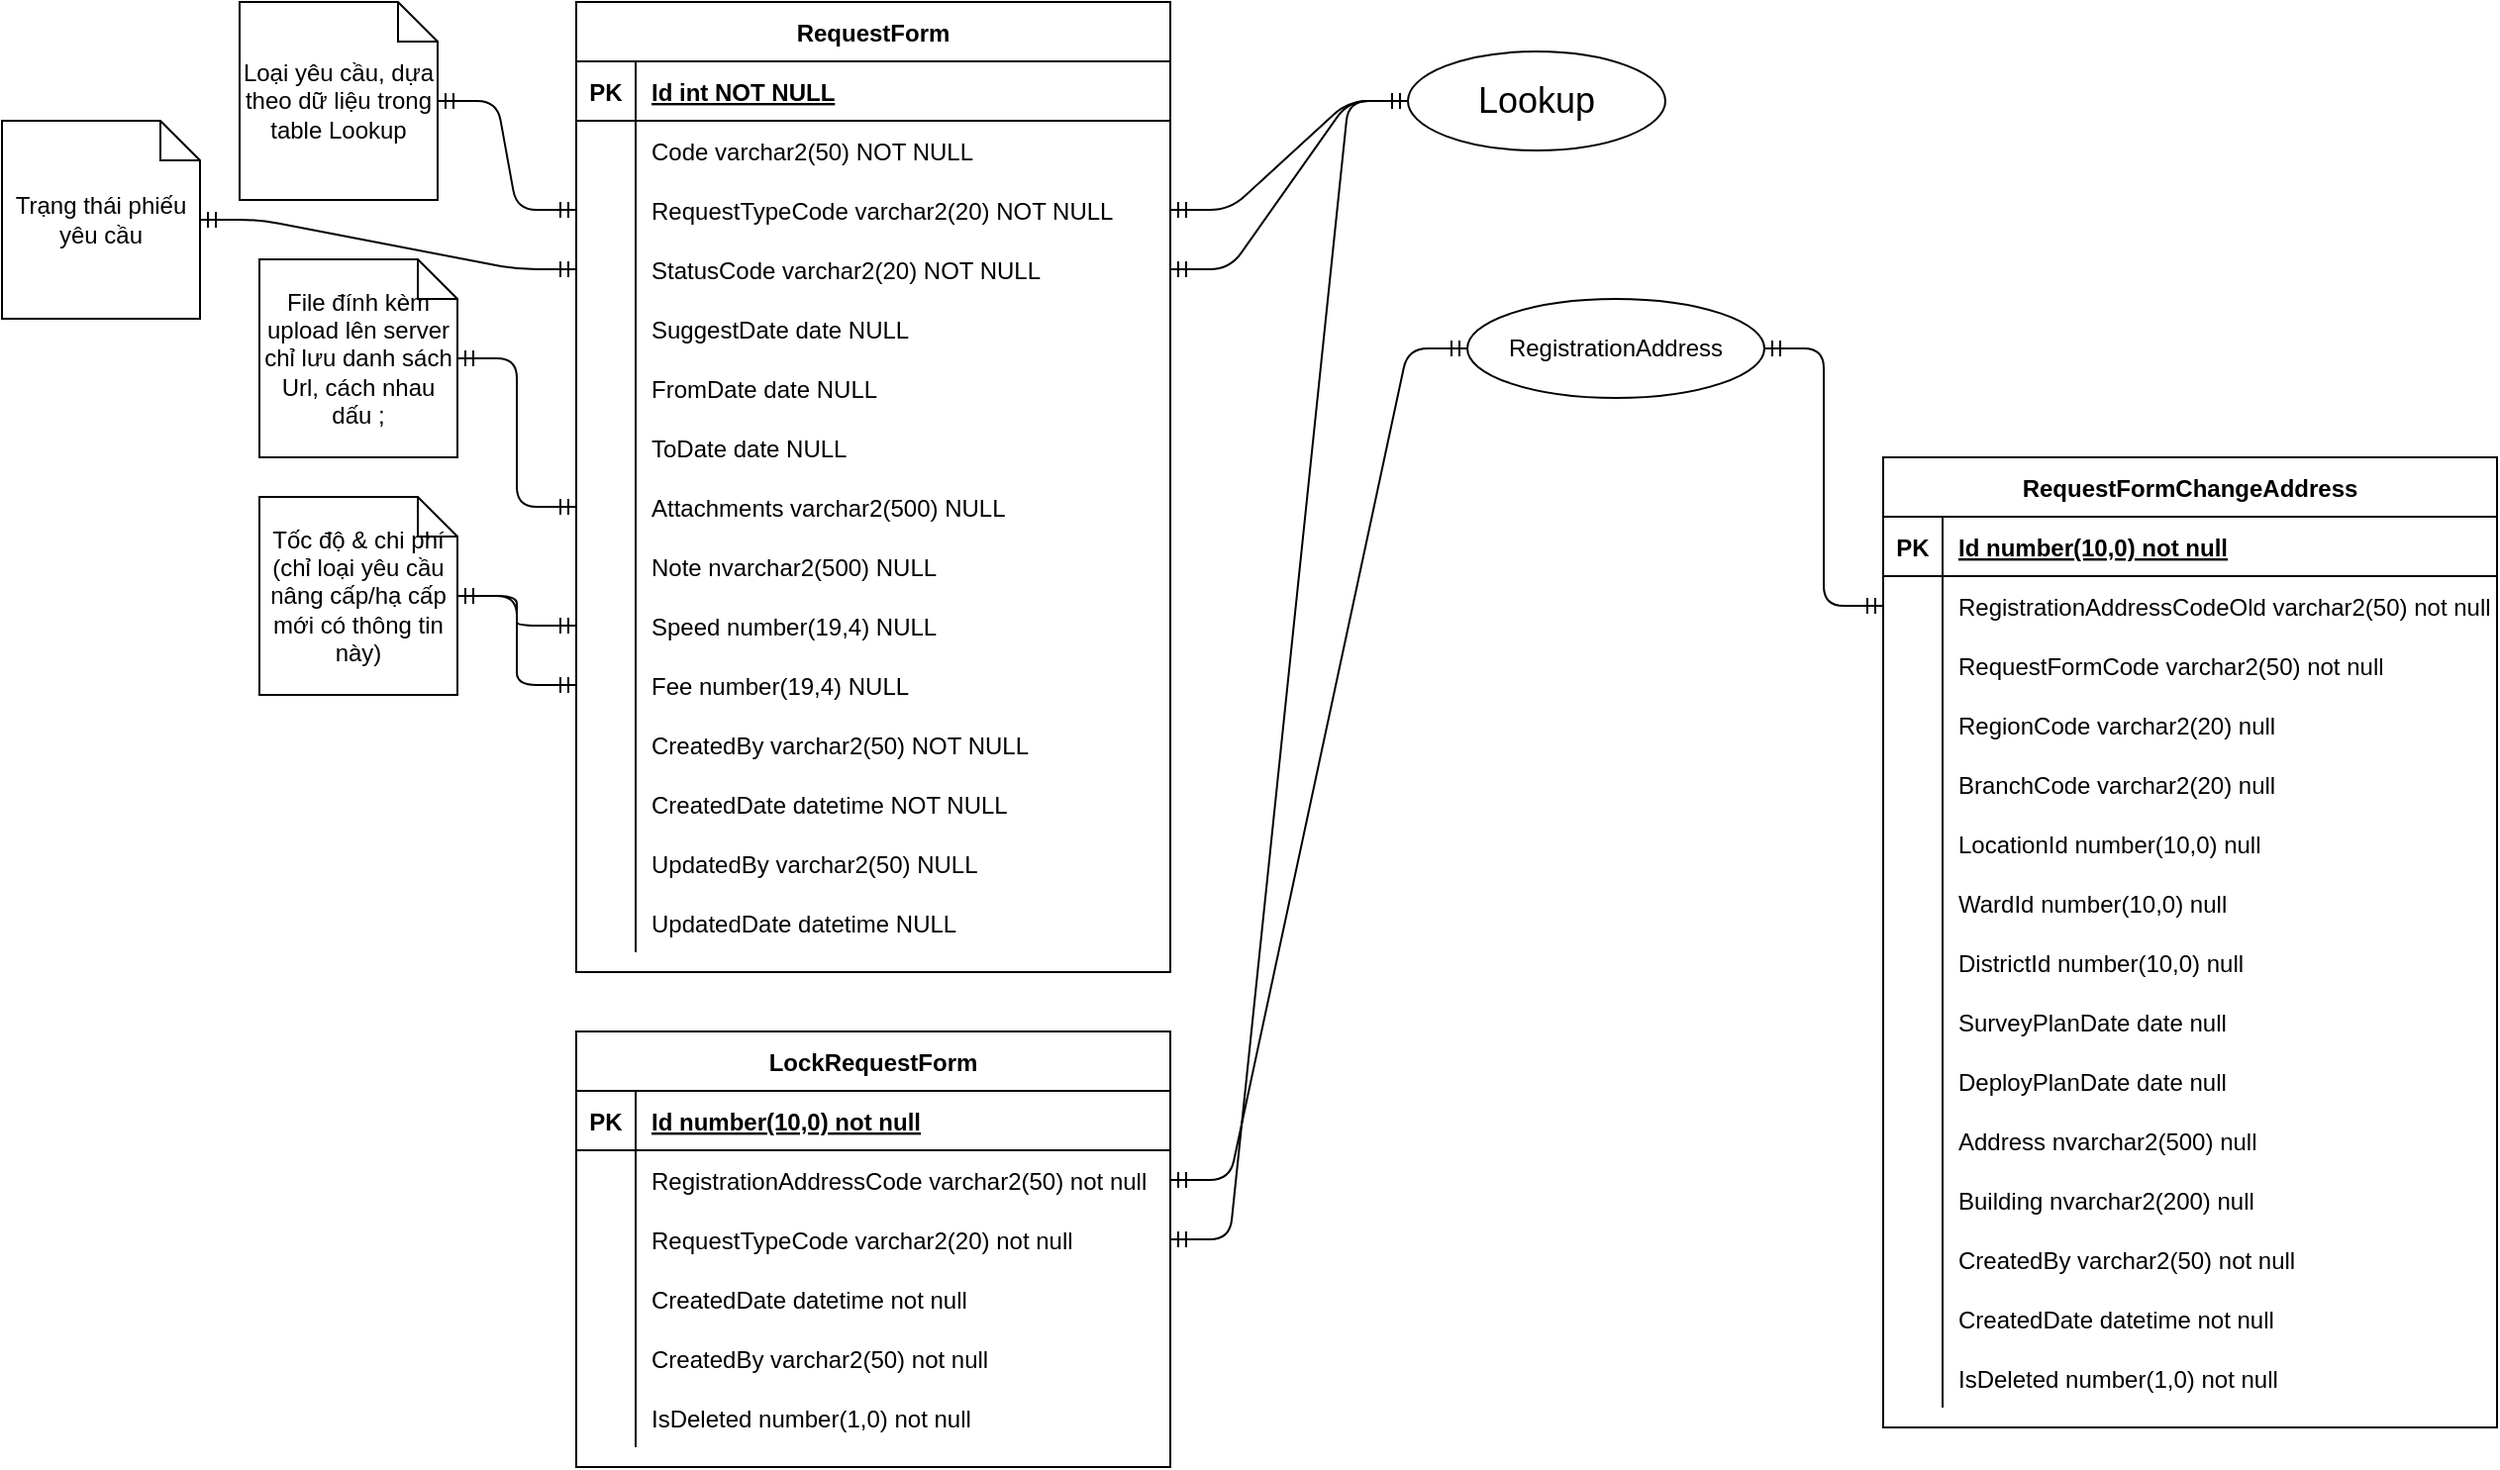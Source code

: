 <mxfile version="14.5.1" type="device" pages="8"><diagram id="R2lEEEUBdFMjLlhIrx00" name="ERD_PhieuYeuCau"><mxGraphModel dx="1662" dy="822" grid="1" gridSize="10" guides="1" tooltips="1" connect="1" arrows="1" fold="1" page="1" pageScale="1" pageWidth="10000" pageHeight="10000" math="0" shadow="0" extFonts="Permanent Marker^https://fonts.googleapis.com/css?family=Permanent+Marker"><root><mxCell id="0"/><mxCell id="1" parent="0"/><mxCell id="C-vyLk0tnHw3VtMMgP7b-2" value="RequestForm" style="shape=table;startSize=30;container=1;collapsible=1;childLayout=tableLayout;fixedRows=1;rowLines=0;fontStyle=1;align=center;resizeLast=1;" parent="1" vertex="1"><mxGeometry x="450" y="120" width="300" height="490" as="geometry"/></mxCell><mxCell id="C-vyLk0tnHw3VtMMgP7b-3" value="" style="shape=partialRectangle;collapsible=0;dropTarget=0;pointerEvents=0;fillColor=none;points=[[0,0.5],[1,0.5]];portConstraint=eastwest;top=0;left=0;right=0;bottom=1;" parent="C-vyLk0tnHw3VtMMgP7b-2" vertex="1"><mxGeometry y="30" width="300" height="30" as="geometry"/></mxCell><mxCell id="C-vyLk0tnHw3VtMMgP7b-4" value="PK" style="shape=partialRectangle;overflow=hidden;connectable=0;fillColor=none;top=0;left=0;bottom=0;right=0;fontStyle=1;" parent="C-vyLk0tnHw3VtMMgP7b-3" vertex="1"><mxGeometry width="30" height="30" as="geometry"/></mxCell><mxCell id="C-vyLk0tnHw3VtMMgP7b-5" value="Id int NOT NULL " style="shape=partialRectangle;overflow=hidden;connectable=0;fillColor=none;top=0;left=0;bottom=0;right=0;align=left;spacingLeft=6;fontStyle=5;" parent="C-vyLk0tnHw3VtMMgP7b-3" vertex="1"><mxGeometry x="30" width="270" height="30" as="geometry"/></mxCell><mxCell id="C-vyLk0tnHw3VtMMgP7b-6" value="" style="shape=partialRectangle;collapsible=0;dropTarget=0;pointerEvents=0;fillColor=none;points=[[0,0.5],[1,0.5]];portConstraint=eastwest;top=0;left=0;right=0;bottom=0;" parent="C-vyLk0tnHw3VtMMgP7b-2" vertex="1"><mxGeometry y="60" width="300" height="30" as="geometry"/></mxCell><mxCell id="C-vyLk0tnHw3VtMMgP7b-7" value="" style="shape=partialRectangle;overflow=hidden;connectable=0;fillColor=none;top=0;left=0;bottom=0;right=0;" parent="C-vyLk0tnHw3VtMMgP7b-6" vertex="1"><mxGeometry width="30" height="30" as="geometry"/></mxCell><mxCell id="C-vyLk0tnHw3VtMMgP7b-8" value="Code varchar2(50) NOT NULL" style="shape=partialRectangle;overflow=hidden;connectable=0;fillColor=none;top=0;left=0;bottom=0;right=0;align=left;spacingLeft=6;" parent="C-vyLk0tnHw3VtMMgP7b-6" vertex="1"><mxGeometry x="30" width="270" height="30" as="geometry"/></mxCell><mxCell id="C-vyLk0tnHw3VtMMgP7b-9" value="" style="shape=partialRectangle;collapsible=0;dropTarget=0;pointerEvents=0;fillColor=none;points=[[0,0.5],[1,0.5]];portConstraint=eastwest;top=0;left=0;right=0;bottom=0;" parent="C-vyLk0tnHw3VtMMgP7b-2" vertex="1"><mxGeometry y="90" width="300" height="30" as="geometry"/></mxCell><mxCell id="C-vyLk0tnHw3VtMMgP7b-10" value="" style="shape=partialRectangle;overflow=hidden;connectable=0;fillColor=none;top=0;left=0;bottom=0;right=0;" parent="C-vyLk0tnHw3VtMMgP7b-9" vertex="1"><mxGeometry width="30" height="30" as="geometry"/></mxCell><mxCell id="C-vyLk0tnHw3VtMMgP7b-11" value="RequestTypeCode varchar2(20) NOT NULL" style="shape=partialRectangle;overflow=hidden;connectable=0;fillColor=none;top=0;left=0;bottom=0;right=0;align=left;spacingLeft=6;" parent="C-vyLk0tnHw3VtMMgP7b-9" vertex="1"><mxGeometry x="30" width="270" height="30" as="geometry"/></mxCell><mxCell id="CYMGfIgbpTEK8i_eibZa-44" style="shape=partialRectangle;collapsible=0;dropTarget=0;pointerEvents=0;fillColor=none;points=[[0,0.5],[1,0.5]];portConstraint=eastwest;top=0;left=0;right=0;bottom=0;" parent="C-vyLk0tnHw3VtMMgP7b-2" vertex="1"><mxGeometry y="120" width="300" height="30" as="geometry"/></mxCell><mxCell id="CYMGfIgbpTEK8i_eibZa-45" style="shape=partialRectangle;overflow=hidden;connectable=0;fillColor=none;top=0;left=0;bottom=0;right=0;" parent="CYMGfIgbpTEK8i_eibZa-44" vertex="1"><mxGeometry width="30" height="30" as="geometry"/></mxCell><mxCell id="CYMGfIgbpTEK8i_eibZa-46" value="StatusCode varchar2(20) NOT NULL" style="shape=partialRectangle;overflow=hidden;connectable=0;fillColor=none;top=0;left=0;bottom=0;right=0;align=left;spacingLeft=6;" parent="CYMGfIgbpTEK8i_eibZa-44" vertex="1"><mxGeometry x="30" width="270" height="30" as="geometry"/></mxCell><mxCell id="CYMGfIgbpTEK8i_eibZa-1" style="shape=partialRectangle;collapsible=0;dropTarget=0;pointerEvents=0;fillColor=none;points=[[0,0.5],[1,0.5]];portConstraint=eastwest;top=0;left=0;right=0;bottom=0;" parent="C-vyLk0tnHw3VtMMgP7b-2" vertex="1"><mxGeometry y="150" width="300" height="30" as="geometry"/></mxCell><mxCell id="CYMGfIgbpTEK8i_eibZa-2" style="shape=partialRectangle;overflow=hidden;connectable=0;fillColor=none;top=0;left=0;bottom=0;right=0;" parent="CYMGfIgbpTEK8i_eibZa-1" vertex="1"><mxGeometry width="30" height="30" as="geometry"/></mxCell><mxCell id="CYMGfIgbpTEK8i_eibZa-3" value="SuggestDate date NULL" style="shape=partialRectangle;overflow=hidden;connectable=0;fillColor=none;top=0;left=0;bottom=0;right=0;align=left;spacingLeft=6;" parent="CYMGfIgbpTEK8i_eibZa-1" vertex="1"><mxGeometry x="30" width="270" height="30" as="geometry"/></mxCell><mxCell id="CYMGfIgbpTEK8i_eibZa-10" style="shape=partialRectangle;collapsible=0;dropTarget=0;pointerEvents=0;fillColor=none;points=[[0,0.5],[1,0.5]];portConstraint=eastwest;top=0;left=0;right=0;bottom=0;" parent="C-vyLk0tnHw3VtMMgP7b-2" vertex="1"><mxGeometry y="180" width="300" height="30" as="geometry"/></mxCell><mxCell id="CYMGfIgbpTEK8i_eibZa-11" style="shape=partialRectangle;overflow=hidden;connectable=0;fillColor=none;top=0;left=0;bottom=0;right=0;" parent="CYMGfIgbpTEK8i_eibZa-10" vertex="1"><mxGeometry width="30" height="30" as="geometry"/></mxCell><mxCell id="CYMGfIgbpTEK8i_eibZa-12" value="FromDate date NULL" style="shape=partialRectangle;overflow=hidden;connectable=0;fillColor=none;top=0;left=0;bottom=0;right=0;align=left;spacingLeft=6;" parent="CYMGfIgbpTEK8i_eibZa-10" vertex="1"><mxGeometry x="30" width="270" height="30" as="geometry"/></mxCell><mxCell id="CYMGfIgbpTEK8i_eibZa-13" style="shape=partialRectangle;collapsible=0;dropTarget=0;pointerEvents=0;fillColor=none;points=[[0,0.5],[1,0.5]];portConstraint=eastwest;top=0;left=0;right=0;bottom=0;" parent="C-vyLk0tnHw3VtMMgP7b-2" vertex="1"><mxGeometry y="210" width="300" height="30" as="geometry"/></mxCell><mxCell id="CYMGfIgbpTEK8i_eibZa-14" style="shape=partialRectangle;overflow=hidden;connectable=0;fillColor=none;top=0;left=0;bottom=0;right=0;" parent="CYMGfIgbpTEK8i_eibZa-13" vertex="1"><mxGeometry width="30" height="30" as="geometry"/></mxCell><mxCell id="CYMGfIgbpTEK8i_eibZa-15" value="ToDate date NULL" style="shape=partialRectangle;overflow=hidden;connectable=0;fillColor=none;top=0;left=0;bottom=0;right=0;align=left;spacingLeft=6;" parent="CYMGfIgbpTEK8i_eibZa-13" vertex="1"><mxGeometry x="30" width="270" height="30" as="geometry"/></mxCell><mxCell id="CYMGfIgbpTEK8i_eibZa-4" style="shape=partialRectangle;collapsible=0;dropTarget=0;pointerEvents=0;fillColor=none;points=[[0,0.5],[1,0.5]];portConstraint=eastwest;top=0;left=0;right=0;bottom=0;" parent="C-vyLk0tnHw3VtMMgP7b-2" vertex="1"><mxGeometry y="240" width="300" height="30" as="geometry"/></mxCell><mxCell id="CYMGfIgbpTEK8i_eibZa-5" style="shape=partialRectangle;overflow=hidden;connectable=0;fillColor=none;top=0;left=0;bottom=0;right=0;" parent="CYMGfIgbpTEK8i_eibZa-4" vertex="1"><mxGeometry width="30" height="30" as="geometry"/></mxCell><mxCell id="CYMGfIgbpTEK8i_eibZa-6" value="Attachments varchar2(500) NULL" style="shape=partialRectangle;overflow=hidden;connectable=0;fillColor=none;top=0;left=0;bottom=0;right=0;align=left;spacingLeft=6;" parent="CYMGfIgbpTEK8i_eibZa-4" vertex="1"><mxGeometry x="30" width="270" height="30" as="geometry"/></mxCell><mxCell id="CYMGfIgbpTEK8i_eibZa-7" style="shape=partialRectangle;collapsible=0;dropTarget=0;pointerEvents=0;fillColor=none;points=[[0,0.5],[1,0.5]];portConstraint=eastwest;top=0;left=0;right=0;bottom=0;" parent="C-vyLk0tnHw3VtMMgP7b-2" vertex="1"><mxGeometry y="270" width="300" height="30" as="geometry"/></mxCell><mxCell id="CYMGfIgbpTEK8i_eibZa-8" style="shape=partialRectangle;overflow=hidden;connectable=0;fillColor=none;top=0;left=0;bottom=0;right=0;" parent="CYMGfIgbpTEK8i_eibZa-7" vertex="1"><mxGeometry width="30" height="30" as="geometry"/></mxCell><mxCell id="CYMGfIgbpTEK8i_eibZa-9" value="Note nvarchar2(500) NULL" style="shape=partialRectangle;overflow=hidden;connectable=0;fillColor=none;top=0;left=0;bottom=0;right=0;align=left;spacingLeft=6;" parent="CYMGfIgbpTEK8i_eibZa-7" vertex="1"><mxGeometry x="30" width="270" height="30" as="geometry"/></mxCell><mxCell id="CYMGfIgbpTEK8i_eibZa-16" style="shape=partialRectangle;collapsible=0;dropTarget=0;pointerEvents=0;fillColor=none;points=[[0,0.5],[1,0.5]];portConstraint=eastwest;top=0;left=0;right=0;bottom=0;" parent="C-vyLk0tnHw3VtMMgP7b-2" vertex="1"><mxGeometry y="300" width="300" height="30" as="geometry"/></mxCell><mxCell id="CYMGfIgbpTEK8i_eibZa-17" style="shape=partialRectangle;overflow=hidden;connectable=0;fillColor=none;top=0;left=0;bottom=0;right=0;" parent="CYMGfIgbpTEK8i_eibZa-16" vertex="1"><mxGeometry width="30" height="30" as="geometry"/></mxCell><mxCell id="CYMGfIgbpTEK8i_eibZa-18" value="Speed number(19,4) NULL" style="shape=partialRectangle;overflow=hidden;connectable=0;fillColor=none;top=0;left=0;bottom=0;right=0;align=left;spacingLeft=6;" parent="CYMGfIgbpTEK8i_eibZa-16" vertex="1"><mxGeometry x="30" width="270" height="30" as="geometry"/></mxCell><mxCell id="CYMGfIgbpTEK8i_eibZa-19" style="shape=partialRectangle;collapsible=0;dropTarget=0;pointerEvents=0;fillColor=none;points=[[0,0.5],[1,0.5]];portConstraint=eastwest;top=0;left=0;right=0;bottom=0;" parent="C-vyLk0tnHw3VtMMgP7b-2" vertex="1"><mxGeometry y="330" width="300" height="30" as="geometry"/></mxCell><mxCell id="CYMGfIgbpTEK8i_eibZa-20" style="shape=partialRectangle;overflow=hidden;connectable=0;fillColor=none;top=0;left=0;bottom=0;right=0;" parent="CYMGfIgbpTEK8i_eibZa-19" vertex="1"><mxGeometry width="30" height="30" as="geometry"/></mxCell><mxCell id="CYMGfIgbpTEK8i_eibZa-21" value="Fee number(19,4) NULL" style="shape=partialRectangle;overflow=hidden;connectable=0;fillColor=none;top=0;left=0;bottom=0;right=0;align=left;spacingLeft=6;" parent="CYMGfIgbpTEK8i_eibZa-19" vertex="1"><mxGeometry x="30" width="270" height="30" as="geometry"/></mxCell><mxCell id="CYMGfIgbpTEK8i_eibZa-22" style="shape=partialRectangle;collapsible=0;dropTarget=0;pointerEvents=0;fillColor=none;points=[[0,0.5],[1,0.5]];portConstraint=eastwest;top=0;left=0;right=0;bottom=0;" parent="C-vyLk0tnHw3VtMMgP7b-2" vertex="1"><mxGeometry y="360" width="300" height="30" as="geometry"/></mxCell><mxCell id="CYMGfIgbpTEK8i_eibZa-23" style="shape=partialRectangle;overflow=hidden;connectable=0;fillColor=none;top=0;left=0;bottom=0;right=0;" parent="CYMGfIgbpTEK8i_eibZa-22" vertex="1"><mxGeometry width="30" height="30" as="geometry"/></mxCell><mxCell id="CYMGfIgbpTEK8i_eibZa-24" value="CreatedBy varchar2(50) NOT NULL" style="shape=partialRectangle;overflow=hidden;connectable=0;fillColor=none;top=0;left=0;bottom=0;right=0;align=left;spacingLeft=6;" parent="CYMGfIgbpTEK8i_eibZa-22" vertex="1"><mxGeometry x="30" width="270" height="30" as="geometry"/></mxCell><mxCell id="CYMGfIgbpTEK8i_eibZa-25" style="shape=partialRectangle;collapsible=0;dropTarget=0;pointerEvents=0;fillColor=none;points=[[0,0.5],[1,0.5]];portConstraint=eastwest;top=0;left=0;right=0;bottom=0;" parent="C-vyLk0tnHw3VtMMgP7b-2" vertex="1"><mxGeometry y="390" width="300" height="30" as="geometry"/></mxCell><mxCell id="CYMGfIgbpTEK8i_eibZa-26" style="shape=partialRectangle;overflow=hidden;connectable=0;fillColor=none;top=0;left=0;bottom=0;right=0;" parent="CYMGfIgbpTEK8i_eibZa-25" vertex="1"><mxGeometry width="30" height="30" as="geometry"/></mxCell><mxCell id="CYMGfIgbpTEK8i_eibZa-27" value="CreatedDate datetime NOT NULL" style="shape=partialRectangle;overflow=hidden;connectable=0;fillColor=none;top=0;left=0;bottom=0;right=0;align=left;spacingLeft=6;" parent="CYMGfIgbpTEK8i_eibZa-25" vertex="1"><mxGeometry x="30" width="270" height="30" as="geometry"/></mxCell><mxCell id="CYMGfIgbpTEK8i_eibZa-28" style="shape=partialRectangle;collapsible=0;dropTarget=0;pointerEvents=0;fillColor=none;points=[[0,0.5],[1,0.5]];portConstraint=eastwest;top=0;left=0;right=0;bottom=0;" parent="C-vyLk0tnHw3VtMMgP7b-2" vertex="1"><mxGeometry y="420" width="300" height="30" as="geometry"/></mxCell><mxCell id="CYMGfIgbpTEK8i_eibZa-29" style="shape=partialRectangle;overflow=hidden;connectable=0;fillColor=none;top=0;left=0;bottom=0;right=0;" parent="CYMGfIgbpTEK8i_eibZa-28" vertex="1"><mxGeometry width="30" height="30" as="geometry"/></mxCell><mxCell id="CYMGfIgbpTEK8i_eibZa-30" value="UpdatedBy varchar2(50) NULL" style="shape=partialRectangle;overflow=hidden;connectable=0;fillColor=none;top=0;left=0;bottom=0;right=0;align=left;spacingLeft=6;" parent="CYMGfIgbpTEK8i_eibZa-28" vertex="1"><mxGeometry x="30" width="270" height="30" as="geometry"/></mxCell><mxCell id="CYMGfIgbpTEK8i_eibZa-31" style="shape=partialRectangle;collapsible=0;dropTarget=0;pointerEvents=0;fillColor=none;points=[[0,0.5],[1,0.5]];portConstraint=eastwest;top=0;left=0;right=0;bottom=0;" parent="C-vyLk0tnHw3VtMMgP7b-2" vertex="1"><mxGeometry y="450" width="300" height="30" as="geometry"/></mxCell><mxCell id="CYMGfIgbpTEK8i_eibZa-32" style="shape=partialRectangle;overflow=hidden;connectable=0;fillColor=none;top=0;left=0;bottom=0;right=0;" parent="CYMGfIgbpTEK8i_eibZa-31" vertex="1"><mxGeometry width="30" height="30" as="geometry"/></mxCell><mxCell id="CYMGfIgbpTEK8i_eibZa-33" value="UpdatedDate datetime NULL" style="shape=partialRectangle;overflow=hidden;connectable=0;fillColor=none;top=0;left=0;bottom=0;right=0;align=left;spacingLeft=6;" parent="CYMGfIgbpTEK8i_eibZa-31" vertex="1"><mxGeometry x="30" width="270" height="30" as="geometry"/></mxCell><mxCell id="CYMGfIgbpTEK8i_eibZa-37" value="Loại yêu cầu, dựa theo dữ liệu trong table Lookup" style="shape=note;size=20;whiteSpace=wrap;html=1;" parent="1" vertex="1"><mxGeometry x="280" y="120" width="100" height="100" as="geometry"/></mxCell><mxCell id="CYMGfIgbpTEK8i_eibZa-38" value="" style="edgeStyle=entityRelationEdgeStyle;fontSize=12;html=1;endArrow=ERmandOne;startArrow=ERmandOne;" parent="1" source="CYMGfIgbpTEK8i_eibZa-37" target="C-vyLk0tnHw3VtMMgP7b-9" edge="1"><mxGeometry width="100" height="100" relative="1" as="geometry"><mxPoint x="260" y="340" as="sourcePoint"/><mxPoint x="360" y="240" as="targetPoint"/></mxGeometry></mxCell><mxCell id="CYMGfIgbpTEK8i_eibZa-39" value="File đính kèm upload lên server chỉ lưu danh sách Url, cách nhau dấu ;" style="shape=note;size=20;whiteSpace=wrap;html=1;" parent="1" vertex="1"><mxGeometry x="290" y="250" width="100" height="100" as="geometry"/></mxCell><mxCell id="CYMGfIgbpTEK8i_eibZa-40" value="" style="edgeStyle=entityRelationEdgeStyle;fontSize=12;html=1;endArrow=ERmandOne;startArrow=ERmandOne;" parent="1" source="CYMGfIgbpTEK8i_eibZa-39" target="CYMGfIgbpTEK8i_eibZa-4" edge="1"><mxGeometry width="100" height="100" relative="1" as="geometry"><mxPoint x="280" y="480" as="sourcePoint"/><mxPoint x="380" y="380" as="targetPoint"/></mxGeometry></mxCell><mxCell id="CYMGfIgbpTEK8i_eibZa-41" value="Tốc độ &amp;amp; chi phí (chỉ loại yêu cầu nâng cấp/hạ cấp mới có thông tin này)" style="shape=note;size=20;whiteSpace=wrap;html=1;" parent="1" vertex="1"><mxGeometry x="290" y="370" width="100" height="100" as="geometry"/></mxCell><mxCell id="CYMGfIgbpTEK8i_eibZa-42" value="" style="edgeStyle=entityRelationEdgeStyle;fontSize=12;html=1;endArrow=ERmandOne;startArrow=ERmandOne;" parent="1" source="CYMGfIgbpTEK8i_eibZa-41" target="CYMGfIgbpTEK8i_eibZa-16" edge="1"><mxGeometry width="100" height="100" relative="1" as="geometry"><mxPoint x="140" y="510" as="sourcePoint"/><mxPoint x="240" y="410" as="targetPoint"/></mxGeometry></mxCell><mxCell id="CYMGfIgbpTEK8i_eibZa-43" value="" style="edgeStyle=entityRelationEdgeStyle;fontSize=12;html=1;endArrow=ERmandOne;startArrow=ERmandOne;" parent="1" source="CYMGfIgbpTEK8i_eibZa-41" target="CYMGfIgbpTEK8i_eibZa-19" edge="1"><mxGeometry width="100" height="100" relative="1" as="geometry"><mxPoint x="160" y="530" as="sourcePoint"/><mxPoint x="260" y="430" as="targetPoint"/></mxGeometry></mxCell><mxCell id="CYMGfIgbpTEK8i_eibZa-47" value="Trạng thái phiếu yêu cầu" style="shape=note;size=20;whiteSpace=wrap;html=1;" parent="1" vertex="1"><mxGeometry x="160" y="180" width="100" height="100" as="geometry"/></mxCell><mxCell id="CYMGfIgbpTEK8i_eibZa-48" value="" style="edgeStyle=entityRelationEdgeStyle;fontSize=12;html=1;endArrow=ERmandOne;startArrow=ERmandOne;" parent="1" source="CYMGfIgbpTEK8i_eibZa-47" target="CYMGfIgbpTEK8i_eibZa-44" edge="1"><mxGeometry width="100" height="100" relative="1" as="geometry"><mxPoint x="110" y="460" as="sourcePoint"/><mxPoint x="210" y="360" as="targetPoint"/></mxGeometry></mxCell><mxCell id="6DDBdcMS_pbggbusZlgW-1" value="Lookup" style="ellipse;whiteSpace=wrap;html=1;align=center;fontSize=18;" parent="1" vertex="1"><mxGeometry x="870" y="145" width="130" height="50" as="geometry"/></mxCell><mxCell id="6DDBdcMS_pbggbusZlgW-2" value="" style="edgeStyle=entityRelationEdgeStyle;fontSize=12;html=1;endArrow=ERmandOne;startArrow=ERmandOne;" parent="1" source="C-vyLk0tnHw3VtMMgP7b-9" target="6DDBdcMS_pbggbusZlgW-1" edge="1"><mxGeometry width="100" height="100" relative="1" as="geometry"><mxPoint x="840" y="280" as="sourcePoint"/><mxPoint x="940" y="180" as="targetPoint"/></mxGeometry></mxCell><mxCell id="6DDBdcMS_pbggbusZlgW-3" value="" style="edgeStyle=entityRelationEdgeStyle;fontSize=12;html=1;endArrow=ERmandOne;startArrow=ERmandOne;" parent="1" source="CYMGfIgbpTEK8i_eibZa-44" target="6DDBdcMS_pbggbusZlgW-1" edge="1"><mxGeometry width="100" height="100" relative="1" as="geometry"><mxPoint x="810" y="310" as="sourcePoint"/><mxPoint x="910" y="210" as="targetPoint"/></mxGeometry></mxCell><mxCell id="T9f9N30XkhUE9cbUZ9gu-1" value="RequestFormChangeAddress" style="shape=table;startSize=30;container=1;collapsible=1;childLayout=tableLayout;fixedRows=1;rowLines=0;fontStyle=1;align=center;resizeLast=1;" parent="1" vertex="1"><mxGeometry x="1110" y="350" width="310" height="490" as="geometry"/></mxCell><mxCell id="T9f9N30XkhUE9cbUZ9gu-2" value="" style="shape=partialRectangle;collapsible=0;dropTarget=0;pointerEvents=0;fillColor=none;top=0;left=0;bottom=1;right=0;points=[[0,0.5],[1,0.5]];portConstraint=eastwest;" parent="T9f9N30XkhUE9cbUZ9gu-1" vertex="1"><mxGeometry y="30" width="310" height="30" as="geometry"/></mxCell><mxCell id="T9f9N30XkhUE9cbUZ9gu-3" value="PK" style="shape=partialRectangle;connectable=0;fillColor=none;top=0;left=0;bottom=0;right=0;fontStyle=1;overflow=hidden;" parent="T9f9N30XkhUE9cbUZ9gu-2" vertex="1"><mxGeometry width="30" height="30" as="geometry"/></mxCell><mxCell id="T9f9N30XkhUE9cbUZ9gu-4" value="Id number(10,0) not null" style="shape=partialRectangle;connectable=0;fillColor=none;top=0;left=0;bottom=0;right=0;align=left;spacingLeft=6;fontStyle=5;overflow=hidden;" parent="T9f9N30XkhUE9cbUZ9gu-2" vertex="1"><mxGeometry x="30" width="280" height="30" as="geometry"/></mxCell><mxCell id="T9f9N30XkhUE9cbUZ9gu-5" value="" style="shape=partialRectangle;collapsible=0;dropTarget=0;pointerEvents=0;fillColor=none;top=0;left=0;bottom=0;right=0;points=[[0,0.5],[1,0.5]];portConstraint=eastwest;" parent="T9f9N30XkhUE9cbUZ9gu-1" vertex="1"><mxGeometry y="60" width="310" height="30" as="geometry"/></mxCell><mxCell id="T9f9N30XkhUE9cbUZ9gu-6" value="" style="shape=partialRectangle;connectable=0;fillColor=none;top=0;left=0;bottom=0;right=0;editable=1;overflow=hidden;" parent="T9f9N30XkhUE9cbUZ9gu-5" vertex="1"><mxGeometry width="30" height="30" as="geometry"/></mxCell><mxCell id="T9f9N30XkhUE9cbUZ9gu-7" value="RegistrationAddressCodeOld varchar2(50) not null" style="shape=partialRectangle;connectable=0;fillColor=none;top=0;left=0;bottom=0;right=0;align=left;spacingLeft=6;overflow=hidden;" parent="T9f9N30XkhUE9cbUZ9gu-5" vertex="1"><mxGeometry x="30" width="280" height="30" as="geometry"/></mxCell><mxCell id="T9f9N30XkhUE9cbUZ9gu-8" value="" style="shape=partialRectangle;collapsible=0;dropTarget=0;pointerEvents=0;fillColor=none;top=0;left=0;bottom=0;right=0;points=[[0,0.5],[1,0.5]];portConstraint=eastwest;" parent="T9f9N30XkhUE9cbUZ9gu-1" vertex="1"><mxGeometry y="90" width="310" height="30" as="geometry"/></mxCell><mxCell id="T9f9N30XkhUE9cbUZ9gu-9" value="" style="shape=partialRectangle;connectable=0;fillColor=none;top=0;left=0;bottom=0;right=0;editable=1;overflow=hidden;" parent="T9f9N30XkhUE9cbUZ9gu-8" vertex="1"><mxGeometry width="30" height="30" as="geometry"/></mxCell><mxCell id="T9f9N30XkhUE9cbUZ9gu-10" value="RequestFormCode varchar2(50) not null" style="shape=partialRectangle;connectable=0;fillColor=none;top=0;left=0;bottom=0;right=0;align=left;spacingLeft=6;overflow=hidden;" parent="T9f9N30XkhUE9cbUZ9gu-8" vertex="1"><mxGeometry x="30" width="280" height="30" as="geometry"/></mxCell><mxCell id="T9f9N30XkhUE9cbUZ9gu-11" value="" style="shape=partialRectangle;collapsible=0;dropTarget=0;pointerEvents=0;fillColor=none;top=0;left=0;bottom=0;right=0;points=[[0,0.5],[1,0.5]];portConstraint=eastwest;" parent="T9f9N30XkhUE9cbUZ9gu-1" vertex="1"><mxGeometry y="120" width="310" height="30" as="geometry"/></mxCell><mxCell id="T9f9N30XkhUE9cbUZ9gu-12" value="" style="shape=partialRectangle;connectable=0;fillColor=none;top=0;left=0;bottom=0;right=0;editable=1;overflow=hidden;" parent="T9f9N30XkhUE9cbUZ9gu-11" vertex="1"><mxGeometry width="30" height="30" as="geometry"/></mxCell><mxCell id="T9f9N30XkhUE9cbUZ9gu-13" value="RegionCode varchar2(20) null" style="shape=partialRectangle;connectable=0;fillColor=none;top=0;left=0;bottom=0;right=0;align=left;spacingLeft=6;overflow=hidden;" parent="T9f9N30XkhUE9cbUZ9gu-11" vertex="1"><mxGeometry x="30" width="280" height="30" as="geometry"/></mxCell><mxCell id="T9f9N30XkhUE9cbUZ9gu-14" style="shape=partialRectangle;collapsible=0;dropTarget=0;pointerEvents=0;fillColor=none;top=0;left=0;bottom=0;right=0;points=[[0,0.5],[1,0.5]];portConstraint=eastwest;" parent="T9f9N30XkhUE9cbUZ9gu-1" vertex="1"><mxGeometry y="150" width="310" height="30" as="geometry"/></mxCell><mxCell id="T9f9N30XkhUE9cbUZ9gu-15" style="shape=partialRectangle;connectable=0;fillColor=none;top=0;left=0;bottom=0;right=0;editable=1;overflow=hidden;" parent="T9f9N30XkhUE9cbUZ9gu-14" vertex="1"><mxGeometry width="30" height="30" as="geometry"/></mxCell><mxCell id="T9f9N30XkhUE9cbUZ9gu-16" value="BranchCode varchar2(20) null" style="shape=partialRectangle;connectable=0;fillColor=none;top=0;left=0;bottom=0;right=0;align=left;spacingLeft=6;overflow=hidden;" parent="T9f9N30XkhUE9cbUZ9gu-14" vertex="1"><mxGeometry x="30" width="280" height="30" as="geometry"/></mxCell><mxCell id="T9f9N30XkhUE9cbUZ9gu-17" style="shape=partialRectangle;collapsible=0;dropTarget=0;pointerEvents=0;fillColor=none;top=0;left=0;bottom=0;right=0;points=[[0,0.5],[1,0.5]];portConstraint=eastwest;" parent="T9f9N30XkhUE9cbUZ9gu-1" vertex="1"><mxGeometry y="180" width="310" height="30" as="geometry"/></mxCell><mxCell id="T9f9N30XkhUE9cbUZ9gu-18" style="shape=partialRectangle;connectable=0;fillColor=none;top=0;left=0;bottom=0;right=0;editable=1;overflow=hidden;" parent="T9f9N30XkhUE9cbUZ9gu-17" vertex="1"><mxGeometry width="30" height="30" as="geometry"/></mxCell><mxCell id="T9f9N30XkhUE9cbUZ9gu-19" value="LocationId number(10,0) null" style="shape=partialRectangle;connectable=0;fillColor=none;top=0;left=0;bottom=0;right=0;align=left;spacingLeft=6;overflow=hidden;" parent="T9f9N30XkhUE9cbUZ9gu-17" vertex="1"><mxGeometry x="30" width="280" height="30" as="geometry"/></mxCell><mxCell id="T9f9N30XkhUE9cbUZ9gu-20" style="shape=partialRectangle;collapsible=0;dropTarget=0;pointerEvents=0;fillColor=none;top=0;left=0;bottom=0;right=0;points=[[0,0.5],[1,0.5]];portConstraint=eastwest;" parent="T9f9N30XkhUE9cbUZ9gu-1" vertex="1"><mxGeometry y="210" width="310" height="30" as="geometry"/></mxCell><mxCell id="T9f9N30XkhUE9cbUZ9gu-21" style="shape=partialRectangle;connectable=0;fillColor=none;top=0;left=0;bottom=0;right=0;editable=1;overflow=hidden;" parent="T9f9N30XkhUE9cbUZ9gu-20" vertex="1"><mxGeometry width="30" height="30" as="geometry"/></mxCell><mxCell id="T9f9N30XkhUE9cbUZ9gu-22" value="WardId number(10,0) null" style="shape=partialRectangle;connectable=0;fillColor=none;top=0;left=0;bottom=0;right=0;align=left;spacingLeft=6;overflow=hidden;" parent="T9f9N30XkhUE9cbUZ9gu-20" vertex="1"><mxGeometry x="30" width="280" height="30" as="geometry"/></mxCell><mxCell id="T9f9N30XkhUE9cbUZ9gu-23" style="shape=partialRectangle;collapsible=0;dropTarget=0;pointerEvents=0;fillColor=none;top=0;left=0;bottom=0;right=0;points=[[0,0.5],[1,0.5]];portConstraint=eastwest;" parent="T9f9N30XkhUE9cbUZ9gu-1" vertex="1"><mxGeometry y="240" width="310" height="30" as="geometry"/></mxCell><mxCell id="T9f9N30XkhUE9cbUZ9gu-24" style="shape=partialRectangle;connectable=0;fillColor=none;top=0;left=0;bottom=0;right=0;editable=1;overflow=hidden;" parent="T9f9N30XkhUE9cbUZ9gu-23" vertex="1"><mxGeometry width="30" height="30" as="geometry"/></mxCell><mxCell id="T9f9N30XkhUE9cbUZ9gu-25" value="DistrictId number(10,0) null" style="shape=partialRectangle;connectable=0;fillColor=none;top=0;left=0;bottom=0;right=0;align=left;spacingLeft=6;overflow=hidden;" parent="T9f9N30XkhUE9cbUZ9gu-23" vertex="1"><mxGeometry x="30" width="280" height="30" as="geometry"/></mxCell><mxCell id="T9f9N30XkhUE9cbUZ9gu-26" style="shape=partialRectangle;collapsible=0;dropTarget=0;pointerEvents=0;fillColor=none;top=0;left=0;bottom=0;right=0;points=[[0,0.5],[1,0.5]];portConstraint=eastwest;" parent="T9f9N30XkhUE9cbUZ9gu-1" vertex="1"><mxGeometry y="270" width="310" height="30" as="geometry"/></mxCell><mxCell id="T9f9N30XkhUE9cbUZ9gu-27" style="shape=partialRectangle;connectable=0;fillColor=none;top=0;left=0;bottom=0;right=0;editable=1;overflow=hidden;" parent="T9f9N30XkhUE9cbUZ9gu-26" vertex="1"><mxGeometry width="30" height="30" as="geometry"/></mxCell><mxCell id="T9f9N30XkhUE9cbUZ9gu-28" value="SurveyPlanDate date null" style="shape=partialRectangle;connectable=0;fillColor=none;top=0;left=0;bottom=0;right=0;align=left;spacingLeft=6;overflow=hidden;" parent="T9f9N30XkhUE9cbUZ9gu-26" vertex="1"><mxGeometry x="30" width="280" height="30" as="geometry"/></mxCell><mxCell id="T9f9N30XkhUE9cbUZ9gu-29" style="shape=partialRectangle;collapsible=0;dropTarget=0;pointerEvents=0;fillColor=none;top=0;left=0;bottom=0;right=0;points=[[0,0.5],[1,0.5]];portConstraint=eastwest;" parent="T9f9N30XkhUE9cbUZ9gu-1" vertex="1"><mxGeometry y="300" width="310" height="30" as="geometry"/></mxCell><mxCell id="T9f9N30XkhUE9cbUZ9gu-30" style="shape=partialRectangle;connectable=0;fillColor=none;top=0;left=0;bottom=0;right=0;editable=1;overflow=hidden;" parent="T9f9N30XkhUE9cbUZ9gu-29" vertex="1"><mxGeometry width="30" height="30" as="geometry"/></mxCell><mxCell id="T9f9N30XkhUE9cbUZ9gu-31" value="DeployPlanDate date null" style="shape=partialRectangle;connectable=0;fillColor=none;top=0;left=0;bottom=0;right=0;align=left;spacingLeft=6;overflow=hidden;" parent="T9f9N30XkhUE9cbUZ9gu-29" vertex="1"><mxGeometry x="30" width="280" height="30" as="geometry"/></mxCell><mxCell id="T9f9N30XkhUE9cbUZ9gu-32" style="shape=partialRectangle;collapsible=0;dropTarget=0;pointerEvents=0;fillColor=none;top=0;left=0;bottom=0;right=0;points=[[0,0.5],[1,0.5]];portConstraint=eastwest;" parent="T9f9N30XkhUE9cbUZ9gu-1" vertex="1"><mxGeometry y="330" width="310" height="30" as="geometry"/></mxCell><mxCell id="T9f9N30XkhUE9cbUZ9gu-33" style="shape=partialRectangle;connectable=0;fillColor=none;top=0;left=0;bottom=0;right=0;editable=1;overflow=hidden;" parent="T9f9N30XkhUE9cbUZ9gu-32" vertex="1"><mxGeometry width="30" height="30" as="geometry"/></mxCell><mxCell id="T9f9N30XkhUE9cbUZ9gu-34" value="Address nvarchar2(500) null" style="shape=partialRectangle;connectable=0;fillColor=none;top=0;left=0;bottom=0;right=0;align=left;spacingLeft=6;overflow=hidden;" parent="T9f9N30XkhUE9cbUZ9gu-32" vertex="1"><mxGeometry x="30" width="280" height="30" as="geometry"/></mxCell><mxCell id="T9f9N30XkhUE9cbUZ9gu-35" style="shape=partialRectangle;collapsible=0;dropTarget=0;pointerEvents=0;fillColor=none;top=0;left=0;bottom=0;right=0;points=[[0,0.5],[1,0.5]];portConstraint=eastwest;" parent="T9f9N30XkhUE9cbUZ9gu-1" vertex="1"><mxGeometry y="360" width="310" height="30" as="geometry"/></mxCell><mxCell id="T9f9N30XkhUE9cbUZ9gu-36" style="shape=partialRectangle;connectable=0;fillColor=none;top=0;left=0;bottom=0;right=0;editable=1;overflow=hidden;" parent="T9f9N30XkhUE9cbUZ9gu-35" vertex="1"><mxGeometry width="30" height="30" as="geometry"/></mxCell><mxCell id="T9f9N30XkhUE9cbUZ9gu-37" value="Building nvarchar2(200) null" style="shape=partialRectangle;connectable=0;fillColor=none;top=0;left=0;bottom=0;right=0;align=left;spacingLeft=6;overflow=hidden;" parent="T9f9N30XkhUE9cbUZ9gu-35" vertex="1"><mxGeometry x="30" width="280" height="30" as="geometry"/></mxCell><mxCell id="T9f9N30XkhUE9cbUZ9gu-38" style="shape=partialRectangle;collapsible=0;dropTarget=0;pointerEvents=0;fillColor=none;top=0;left=0;bottom=0;right=0;points=[[0,0.5],[1,0.5]];portConstraint=eastwest;" parent="T9f9N30XkhUE9cbUZ9gu-1" vertex="1"><mxGeometry y="390" width="310" height="30" as="geometry"/></mxCell><mxCell id="T9f9N30XkhUE9cbUZ9gu-39" style="shape=partialRectangle;connectable=0;fillColor=none;top=0;left=0;bottom=0;right=0;editable=1;overflow=hidden;" parent="T9f9N30XkhUE9cbUZ9gu-38" vertex="1"><mxGeometry width="30" height="30" as="geometry"/></mxCell><mxCell id="T9f9N30XkhUE9cbUZ9gu-40" value="CreatedBy varchar2(50) not null" style="shape=partialRectangle;connectable=0;fillColor=none;top=0;left=0;bottom=0;right=0;align=left;spacingLeft=6;overflow=hidden;" parent="T9f9N30XkhUE9cbUZ9gu-38" vertex="1"><mxGeometry x="30" width="280" height="30" as="geometry"/></mxCell><mxCell id="T9f9N30XkhUE9cbUZ9gu-41" style="shape=partialRectangle;collapsible=0;dropTarget=0;pointerEvents=0;fillColor=none;top=0;left=0;bottom=0;right=0;points=[[0,0.5],[1,0.5]];portConstraint=eastwest;" parent="T9f9N30XkhUE9cbUZ9gu-1" vertex="1"><mxGeometry y="420" width="310" height="30" as="geometry"/></mxCell><mxCell id="T9f9N30XkhUE9cbUZ9gu-42" style="shape=partialRectangle;connectable=0;fillColor=none;top=0;left=0;bottom=0;right=0;editable=1;overflow=hidden;" parent="T9f9N30XkhUE9cbUZ9gu-41" vertex="1"><mxGeometry width="30" height="30" as="geometry"/></mxCell><mxCell id="T9f9N30XkhUE9cbUZ9gu-43" value="CreatedDate datetime not null" style="shape=partialRectangle;connectable=0;fillColor=none;top=0;left=0;bottom=0;right=0;align=left;spacingLeft=6;overflow=hidden;" parent="T9f9N30XkhUE9cbUZ9gu-41" vertex="1"><mxGeometry x="30" width="280" height="30" as="geometry"/></mxCell><mxCell id="T9f9N30XkhUE9cbUZ9gu-44" style="shape=partialRectangle;collapsible=0;dropTarget=0;pointerEvents=0;fillColor=none;top=0;left=0;bottom=0;right=0;points=[[0,0.5],[1,0.5]];portConstraint=eastwest;" parent="T9f9N30XkhUE9cbUZ9gu-1" vertex="1"><mxGeometry y="450" width="310" height="30" as="geometry"/></mxCell><mxCell id="T9f9N30XkhUE9cbUZ9gu-45" style="shape=partialRectangle;connectable=0;fillColor=none;top=0;left=0;bottom=0;right=0;editable=1;overflow=hidden;" parent="T9f9N30XkhUE9cbUZ9gu-44" vertex="1"><mxGeometry width="30" height="30" as="geometry"/></mxCell><mxCell id="T9f9N30XkhUE9cbUZ9gu-46" value="IsDeleted number(1,0) not null" style="shape=partialRectangle;connectable=0;fillColor=none;top=0;left=0;bottom=0;right=0;align=left;spacingLeft=6;overflow=hidden;" parent="T9f9N30XkhUE9cbUZ9gu-44" vertex="1"><mxGeometry x="30" width="280" height="30" as="geometry"/></mxCell><mxCell id="T9f9N30XkhUE9cbUZ9gu-47" value="RegistrationAddress" style="ellipse;whiteSpace=wrap;html=1;align=center;" parent="1" vertex="1"><mxGeometry x="900" y="270" width="150" height="50" as="geometry"/></mxCell><mxCell id="T9f9N30XkhUE9cbUZ9gu-48" value="" style="edgeStyle=entityRelationEdgeStyle;fontSize=12;html=1;endArrow=ERmandOne;startArrow=ERmandOne;" parent="1" source="T9f9N30XkhUE9cbUZ9gu-47" target="T9f9N30XkhUE9cbUZ9gu-5" edge="1"><mxGeometry width="100" height="100" relative="1" as="geometry"><mxPoint x="960" y="490" as="sourcePoint"/><mxPoint x="1060" y="390" as="targetPoint"/></mxGeometry></mxCell><mxCell id="DwPZ-NBYnPmFAf46eR6O-1" value="LockRequestForm" style="shape=table;startSize=30;container=1;collapsible=1;childLayout=tableLayout;fixedRows=1;rowLines=0;fontStyle=1;align=center;resizeLast=1;" parent="1" vertex="1"><mxGeometry x="450" y="640" width="300" height="220" as="geometry"/></mxCell><mxCell id="DwPZ-NBYnPmFAf46eR6O-2" value="" style="shape=partialRectangle;collapsible=0;dropTarget=0;pointerEvents=0;fillColor=none;top=0;left=0;bottom=1;right=0;points=[[0,0.5],[1,0.5]];portConstraint=eastwest;" parent="DwPZ-NBYnPmFAf46eR6O-1" vertex="1"><mxGeometry y="30" width="300" height="30" as="geometry"/></mxCell><mxCell id="DwPZ-NBYnPmFAf46eR6O-3" value="PK" style="shape=partialRectangle;connectable=0;fillColor=none;top=0;left=0;bottom=0;right=0;fontStyle=1;overflow=hidden;" parent="DwPZ-NBYnPmFAf46eR6O-2" vertex="1"><mxGeometry width="30" height="30" as="geometry"/></mxCell><mxCell id="DwPZ-NBYnPmFAf46eR6O-4" value="Id number(10,0) not null" style="shape=partialRectangle;connectable=0;fillColor=none;top=0;left=0;bottom=0;right=0;align=left;spacingLeft=6;fontStyle=5;overflow=hidden;" parent="DwPZ-NBYnPmFAf46eR6O-2" vertex="1"><mxGeometry x="30" width="270" height="30" as="geometry"/></mxCell><mxCell id="DwPZ-NBYnPmFAf46eR6O-5" value="" style="shape=partialRectangle;collapsible=0;dropTarget=0;pointerEvents=0;fillColor=none;top=0;left=0;bottom=0;right=0;points=[[0,0.5],[1,0.5]];portConstraint=eastwest;" parent="DwPZ-NBYnPmFAf46eR6O-1" vertex="1"><mxGeometry y="60" width="300" height="30" as="geometry"/></mxCell><mxCell id="DwPZ-NBYnPmFAf46eR6O-6" value="" style="shape=partialRectangle;connectable=0;fillColor=none;top=0;left=0;bottom=0;right=0;editable=1;overflow=hidden;" parent="DwPZ-NBYnPmFAf46eR6O-5" vertex="1"><mxGeometry width="30" height="30" as="geometry"/></mxCell><mxCell id="DwPZ-NBYnPmFAf46eR6O-7" value="RegistrationAddressCode varchar2(50) not null" style="shape=partialRectangle;connectable=0;fillColor=none;top=0;left=0;bottom=0;right=0;align=left;spacingLeft=6;overflow=hidden;" parent="DwPZ-NBYnPmFAf46eR6O-5" vertex="1"><mxGeometry x="30" width="270" height="30" as="geometry"/></mxCell><mxCell id="DwPZ-NBYnPmFAf46eR6O-17" style="shape=partialRectangle;collapsible=0;dropTarget=0;pointerEvents=0;fillColor=none;top=0;left=0;bottom=0;right=0;points=[[0,0.5],[1,0.5]];portConstraint=eastwest;" parent="DwPZ-NBYnPmFAf46eR6O-1" vertex="1"><mxGeometry y="90" width="300" height="30" as="geometry"/></mxCell><mxCell id="DwPZ-NBYnPmFAf46eR6O-18" style="shape=partialRectangle;connectable=0;fillColor=none;top=0;left=0;bottom=0;right=0;editable=1;overflow=hidden;" parent="DwPZ-NBYnPmFAf46eR6O-17" vertex="1"><mxGeometry width="30" height="30" as="geometry"/></mxCell><mxCell id="DwPZ-NBYnPmFAf46eR6O-19" value="RequestTypeCode varchar2(20) not null" style="shape=partialRectangle;connectable=0;fillColor=none;top=0;left=0;bottom=0;right=0;align=left;spacingLeft=6;overflow=hidden;" parent="DwPZ-NBYnPmFAf46eR6O-17" vertex="1"><mxGeometry x="30" width="270" height="30" as="geometry"/></mxCell><mxCell id="DwPZ-NBYnPmFAf46eR6O-8" value="" style="shape=partialRectangle;collapsible=0;dropTarget=0;pointerEvents=0;fillColor=none;top=0;left=0;bottom=0;right=0;points=[[0,0.5],[1,0.5]];portConstraint=eastwest;" parent="DwPZ-NBYnPmFAf46eR6O-1" vertex="1"><mxGeometry y="120" width="300" height="30" as="geometry"/></mxCell><mxCell id="DwPZ-NBYnPmFAf46eR6O-9" value="" style="shape=partialRectangle;connectable=0;fillColor=none;top=0;left=0;bottom=0;right=0;editable=1;overflow=hidden;" parent="DwPZ-NBYnPmFAf46eR6O-8" vertex="1"><mxGeometry width="30" height="30" as="geometry"/></mxCell><mxCell id="DwPZ-NBYnPmFAf46eR6O-10" value="CreatedDate datetime not null" style="shape=partialRectangle;connectable=0;fillColor=none;top=0;left=0;bottom=0;right=0;align=left;spacingLeft=6;overflow=hidden;" parent="DwPZ-NBYnPmFAf46eR6O-8" vertex="1"><mxGeometry x="30" width="270" height="30" as="geometry"/></mxCell><mxCell id="DwPZ-NBYnPmFAf46eR6O-11" value="" style="shape=partialRectangle;collapsible=0;dropTarget=0;pointerEvents=0;fillColor=none;top=0;left=0;bottom=0;right=0;points=[[0,0.5],[1,0.5]];portConstraint=eastwest;" parent="DwPZ-NBYnPmFAf46eR6O-1" vertex="1"><mxGeometry y="150" width="300" height="30" as="geometry"/></mxCell><mxCell id="DwPZ-NBYnPmFAf46eR6O-12" value="" style="shape=partialRectangle;connectable=0;fillColor=none;top=0;left=0;bottom=0;right=0;editable=1;overflow=hidden;" parent="DwPZ-NBYnPmFAf46eR6O-11" vertex="1"><mxGeometry width="30" height="30" as="geometry"/></mxCell><mxCell id="DwPZ-NBYnPmFAf46eR6O-13" value="CreatedBy varchar2(50) not null" style="shape=partialRectangle;connectable=0;fillColor=none;top=0;left=0;bottom=0;right=0;align=left;spacingLeft=6;overflow=hidden;" parent="DwPZ-NBYnPmFAf46eR6O-11" vertex="1"><mxGeometry x="30" width="270" height="30" as="geometry"/></mxCell><mxCell id="DwPZ-NBYnPmFAf46eR6O-14" style="shape=partialRectangle;collapsible=0;dropTarget=0;pointerEvents=0;fillColor=none;top=0;left=0;bottom=0;right=0;points=[[0,0.5],[1,0.5]];portConstraint=eastwest;" parent="DwPZ-NBYnPmFAf46eR6O-1" vertex="1"><mxGeometry y="180" width="300" height="30" as="geometry"/></mxCell><mxCell id="DwPZ-NBYnPmFAf46eR6O-15" style="shape=partialRectangle;connectable=0;fillColor=none;top=0;left=0;bottom=0;right=0;editable=1;overflow=hidden;" parent="DwPZ-NBYnPmFAf46eR6O-14" vertex="1"><mxGeometry width="30" height="30" as="geometry"/></mxCell><mxCell id="DwPZ-NBYnPmFAf46eR6O-16" value="IsDeleted number(1,0) not null" style="shape=partialRectangle;connectable=0;fillColor=none;top=0;left=0;bottom=0;right=0;align=left;spacingLeft=6;overflow=hidden;" parent="DwPZ-NBYnPmFAf46eR6O-14" vertex="1"><mxGeometry x="30" width="270" height="30" as="geometry"/></mxCell><mxCell id="DwPZ-NBYnPmFAf46eR6O-20" value="" style="edgeStyle=entityRelationEdgeStyle;fontSize=12;html=1;endArrow=ERmandOne;startArrow=ERmandOne;" parent="1" source="DwPZ-NBYnPmFAf46eR6O-5" target="T9f9N30XkhUE9cbUZ9gu-47" edge="1"><mxGeometry width="100" height="100" relative="1" as="geometry"><mxPoint x="800" y="540" as="sourcePoint"/><mxPoint x="900" y="440" as="targetPoint"/></mxGeometry></mxCell><mxCell id="DwPZ-NBYnPmFAf46eR6O-22" value="" style="edgeStyle=entityRelationEdgeStyle;fontSize=12;html=1;endArrow=ERmandOne;startArrow=ERmandOne;" parent="1" source="DwPZ-NBYnPmFAf46eR6O-17" target="6DDBdcMS_pbggbusZlgW-1" edge="1"><mxGeometry width="100" height="100" relative="1" as="geometry"><mxPoint x="870" y="590" as="sourcePoint"/><mxPoint x="970" y="490" as="targetPoint"/></mxGeometry></mxCell></root></mxGraphModel></diagram><diagram id="7E84EBrfwEwxgMymYoEP" name="ERD_CauHinhDichVu"><mxGraphModel dx="1662" dy="822" grid="1" gridSize="10" guides="1" tooltips="1" connect="1" arrows="1" fold="1" page="1" pageScale="1" pageWidth="10000" pageHeight="10000" math="0" shadow="0"><root><mxCell id="CrNVL0vPL35_Rf_AYhV8-0"/><mxCell id="CrNVL0vPL35_Rf_AYhV8-1" parent="CrNVL0vPL35_Rf_AYhV8-0"/><mxCell id="iF51GOGTP92duygLJHyl-0" value="ServiceConfig" style="shape=table;startSize=30;container=1;collapsible=1;childLayout=tableLayout;fixedRows=1;rowLines=0;fontStyle=1;align=center;resizeLast=1;" parent="CrNVL0vPL35_Rf_AYhV8-1" vertex="1"><mxGeometry x="160" y="80" width="320" height="430" as="geometry"/></mxCell><mxCell id="iF51GOGTP92duygLJHyl-1" value="" style="shape=partialRectangle;collapsible=0;dropTarget=0;pointerEvents=0;fillColor=none;top=0;left=0;bottom=1;right=0;points=[[0,0.5],[1,0.5]];portConstraint=eastwest;" parent="iF51GOGTP92duygLJHyl-0" vertex="1"><mxGeometry y="30" width="320" height="30" as="geometry"/></mxCell><mxCell id="iF51GOGTP92duygLJHyl-2" value="PK" style="shape=partialRectangle;connectable=0;fillColor=none;top=0;left=0;bottom=0;right=0;fontStyle=1;overflow=hidden;" parent="iF51GOGTP92duygLJHyl-1" vertex="1"><mxGeometry width="30" height="30" as="geometry"/></mxCell><mxCell id="iF51GOGTP92duygLJHyl-3" value="Id number(5,0) NOT NULL" style="shape=partialRectangle;connectable=0;fillColor=none;top=0;left=0;bottom=0;right=0;align=left;spacingLeft=6;fontStyle=5;overflow=hidden;" parent="iF51GOGTP92duygLJHyl-1" vertex="1"><mxGeometry x="30" width="290" height="30" as="geometry"/></mxCell><mxCell id="iF51GOGTP92duygLJHyl-4" value="" style="shape=partialRectangle;collapsible=0;dropTarget=0;pointerEvents=0;fillColor=none;top=0;left=0;bottom=0;right=0;points=[[0,0.5],[1,0.5]];portConstraint=eastwest;" parent="iF51GOGTP92duygLJHyl-0" vertex="1"><mxGeometry y="60" width="320" height="30" as="geometry"/></mxCell><mxCell id="iF51GOGTP92duygLJHyl-5" value="" style="shape=partialRectangle;connectable=0;fillColor=none;top=0;left=0;bottom=0;right=0;editable=1;overflow=hidden;" parent="iF51GOGTP92duygLJHyl-4" vertex="1"><mxGeometry width="30" height="30" as="geometry"/></mxCell><mxCell id="iF51GOGTP92duygLJHyl-6" value="ServiceGroupId number(5,0) NOT NULL" style="shape=partialRectangle;connectable=0;fillColor=none;top=0;left=0;bottom=0;right=0;align=left;spacingLeft=6;overflow=hidden;" parent="iF51GOGTP92duygLJHyl-4" vertex="1"><mxGeometry x="30" width="290" height="30" as="geometry"/></mxCell><mxCell id="iF51GOGTP92duygLJHyl-7" value="" style="shape=partialRectangle;collapsible=0;dropTarget=0;pointerEvents=0;fillColor=none;top=0;left=0;bottom=0;right=0;points=[[0,0.5],[1,0.5]];portConstraint=eastwest;" parent="iF51GOGTP92duygLJHyl-0" vertex="1"><mxGeometry y="90" width="320" height="30" as="geometry"/></mxCell><mxCell id="iF51GOGTP92duygLJHyl-8" value="" style="shape=partialRectangle;connectable=0;fillColor=none;top=0;left=0;bottom=0;right=0;editable=1;overflow=hidden;" parent="iF51GOGTP92duygLJHyl-7" vertex="1"><mxGeometry width="30" height="30" as="geometry"/></mxCell><mxCell id="iF51GOGTP92duygLJHyl-9" value="ServiceTypeId number(5,0) NOT NULL" style="shape=partialRectangle;connectable=0;fillColor=none;top=0;left=0;bottom=0;right=0;align=left;spacingLeft=6;overflow=hidden;" parent="iF51GOGTP92duygLJHyl-7" vertex="1"><mxGeometry x="30" width="290" height="30" as="geometry"/></mxCell><mxCell id="TBJ95SCrAyVq1BdRbyVi-0" style="shape=partialRectangle;collapsible=0;dropTarget=0;pointerEvents=0;fillColor=none;top=0;left=0;bottom=0;right=0;points=[[0,0.5],[1,0.5]];portConstraint=eastwest;" parent="iF51GOGTP92duygLJHyl-0" vertex="1"><mxGeometry y="120" width="320" height="30" as="geometry"/></mxCell><mxCell id="TBJ95SCrAyVq1BdRbyVi-1" style="shape=partialRectangle;connectable=0;fillColor=none;top=0;left=0;bottom=0;right=0;editable=1;overflow=hidden;" parent="TBJ95SCrAyVq1BdRbyVi-0" vertex="1"><mxGeometry width="30" height="30" as="geometry"/></mxCell><mxCell id="TBJ95SCrAyVq1BdRbyVi-2" value="ServiceConfigTypeCode varchar2(20) NULL" style="shape=partialRectangle;connectable=0;fillColor=none;top=0;left=0;bottom=0;right=0;align=left;spacingLeft=6;overflow=hidden;" parent="TBJ95SCrAyVq1BdRbyVi-0" vertex="1"><mxGeometry x="30" width="290" height="30" as="geometry"/></mxCell><mxCell id="TBJ95SCrAyVq1BdRbyVi-3" style="shape=partialRectangle;collapsible=0;dropTarget=0;pointerEvents=0;fillColor=none;top=0;left=0;bottom=0;right=0;points=[[0,0.5],[1,0.5]];portConstraint=eastwest;" parent="iF51GOGTP92duygLJHyl-0" vertex="1"><mxGeometry y="150" width="320" height="30" as="geometry"/></mxCell><mxCell id="TBJ95SCrAyVq1BdRbyVi-4" style="shape=partialRectangle;connectable=0;fillColor=none;top=0;left=0;bottom=0;right=0;editable=1;overflow=hidden;" parent="TBJ95SCrAyVq1BdRbyVi-3" vertex="1"><mxGeometry width="30" height="30" as="geometry"/></mxCell><mxCell id="TBJ95SCrAyVq1BdRbyVi-5" value="SpecialServiceConfigTypeCode varchar2(20) NULL" style="shape=partialRectangle;connectable=0;fillColor=none;top=0;left=0;bottom=0;right=0;align=left;spacingLeft=6;overflow=hidden;" parent="TBJ95SCrAyVq1BdRbyVi-3" vertex="1"><mxGeometry x="30" width="290" height="30" as="geometry"/></mxCell><mxCell id="iF51GOGTP92duygLJHyl-10" value="" style="shape=partialRectangle;collapsible=0;dropTarget=0;pointerEvents=0;fillColor=none;top=0;left=0;bottom=0;right=0;points=[[0,0.5],[1,0.5]];portConstraint=eastwest;" parent="iF51GOGTP92duygLJHyl-0" vertex="1"><mxGeometry y="180" width="320" height="30" as="geometry"/></mxCell><mxCell id="iF51GOGTP92duygLJHyl-11" value="" style="shape=partialRectangle;connectable=0;fillColor=none;top=0;left=0;bottom=0;right=0;editable=1;overflow=hidden;" parent="iF51GOGTP92duygLJHyl-10" vertex="1"><mxGeometry width="30" height="30" as="geometry"/></mxCell><mxCell id="iF51GOGTP92duygLJHyl-12" value="ApiUrl varchar2(200) NULL" style="shape=partialRectangle;connectable=0;fillColor=none;top=0;left=0;bottom=0;right=0;align=left;spacingLeft=6;overflow=hidden;" parent="iF51GOGTP92duygLJHyl-10" vertex="1"><mxGeometry x="30" width="290" height="30" as="geometry"/></mxCell><mxCell id="iF51GOGTP92duygLJHyl-13" style="shape=partialRectangle;collapsible=0;dropTarget=0;pointerEvents=0;fillColor=none;top=0;left=0;bottom=0;right=0;points=[[0,0.5],[1,0.5]];portConstraint=eastwest;" parent="iF51GOGTP92duygLJHyl-0" vertex="1"><mxGeometry y="210" width="320" height="30" as="geometry"/></mxCell><mxCell id="iF51GOGTP92duygLJHyl-14" style="shape=partialRectangle;connectable=0;fillColor=none;top=0;left=0;bottom=0;right=0;editable=1;overflow=hidden;" parent="iF51GOGTP92duygLJHyl-13" vertex="1"><mxGeometry width="30" height="30" as="geometry"/></mxCell><mxCell id="iF51GOGTP92duygLJHyl-15" value="Name nvarchar2(200) NOT NULL" style="shape=partialRectangle;connectable=0;fillColor=none;top=0;left=0;bottom=0;right=0;align=left;spacingLeft=6;overflow=hidden;" parent="iF51GOGTP92duygLJHyl-13" vertex="1"><mxGeometry x="30" width="290" height="30" as="geometry"/></mxCell><mxCell id="iF51GOGTP92duygLJHyl-16" style="shape=partialRectangle;collapsible=0;dropTarget=0;pointerEvents=0;fillColor=none;top=0;left=0;bottom=0;right=0;points=[[0,0.5],[1,0.5]];portConstraint=eastwest;" parent="iF51GOGTP92duygLJHyl-0" vertex="1"><mxGeometry y="240" width="320" height="30" as="geometry"/></mxCell><mxCell id="iF51GOGTP92duygLJHyl-17" style="shape=partialRectangle;connectable=0;fillColor=none;top=0;left=0;bottom=0;right=0;editable=1;overflow=hidden;" parent="iF51GOGTP92duygLJHyl-16" vertex="1"><mxGeometry width="30" height="30" as="geometry"/></mxCell><mxCell id="iF51GOGTP92duygLJHyl-18" value="CreatedBy varchar2(50) NOT NULL" style="shape=partialRectangle;connectable=0;fillColor=none;top=0;left=0;bottom=0;right=0;align=left;spacingLeft=6;overflow=hidden;" parent="iF51GOGTP92duygLJHyl-16" vertex="1"><mxGeometry x="30" width="290" height="30" as="geometry"/></mxCell><mxCell id="iF51GOGTP92duygLJHyl-19" style="shape=partialRectangle;collapsible=0;dropTarget=0;pointerEvents=0;fillColor=none;top=0;left=0;bottom=0;right=0;points=[[0,0.5],[1,0.5]];portConstraint=eastwest;" parent="iF51GOGTP92duygLJHyl-0" vertex="1"><mxGeometry y="270" width="320" height="30" as="geometry"/></mxCell><mxCell id="iF51GOGTP92duygLJHyl-20" style="shape=partialRectangle;connectable=0;fillColor=none;top=0;left=0;bottom=0;right=0;editable=1;overflow=hidden;" parent="iF51GOGTP92duygLJHyl-19" vertex="1"><mxGeometry width="30" height="30" as="geometry"/></mxCell><mxCell id="iF51GOGTP92duygLJHyl-21" value="CreatedDate datetime NOT NULL" style="shape=partialRectangle;connectable=0;fillColor=none;top=0;left=0;bottom=0;right=0;align=left;spacingLeft=6;overflow=hidden;" parent="iF51GOGTP92duygLJHyl-19" vertex="1"><mxGeometry x="30" width="290" height="30" as="geometry"/></mxCell><mxCell id="iF51GOGTP92duygLJHyl-22" style="shape=partialRectangle;collapsible=0;dropTarget=0;pointerEvents=0;fillColor=none;top=0;left=0;bottom=0;right=0;points=[[0,0.5],[1,0.5]];portConstraint=eastwest;" parent="iF51GOGTP92duygLJHyl-0" vertex="1"><mxGeometry y="300" width="320" height="30" as="geometry"/></mxCell><mxCell id="iF51GOGTP92duygLJHyl-23" style="shape=partialRectangle;connectable=0;fillColor=none;top=0;left=0;bottom=0;right=0;editable=1;overflow=hidden;" parent="iF51GOGTP92duygLJHyl-22" vertex="1"><mxGeometry width="30" height="30" as="geometry"/></mxCell><mxCell id="iF51GOGTP92duygLJHyl-24" value="UpdatedBy varchar2(50) NULL" style="shape=partialRectangle;connectable=0;fillColor=none;top=0;left=0;bottom=0;right=0;align=left;spacingLeft=6;overflow=hidden;" parent="iF51GOGTP92duygLJHyl-22" vertex="1"><mxGeometry x="30" width="290" height="30" as="geometry"/></mxCell><mxCell id="iF51GOGTP92duygLJHyl-25" style="shape=partialRectangle;collapsible=0;dropTarget=0;pointerEvents=0;fillColor=none;top=0;left=0;bottom=0;right=0;points=[[0,0.5],[1,0.5]];portConstraint=eastwest;" parent="iF51GOGTP92duygLJHyl-0" vertex="1"><mxGeometry y="330" width="320" height="30" as="geometry"/></mxCell><mxCell id="iF51GOGTP92duygLJHyl-26" style="shape=partialRectangle;connectable=0;fillColor=none;top=0;left=0;bottom=0;right=0;editable=1;overflow=hidden;" parent="iF51GOGTP92duygLJHyl-25" vertex="1"><mxGeometry width="30" height="30" as="geometry"/></mxCell><mxCell id="iF51GOGTP92duygLJHyl-27" value="UpdatedDate datetime NULL" style="shape=partialRectangle;connectable=0;fillColor=none;top=0;left=0;bottom=0;right=0;align=left;spacingLeft=6;overflow=hidden;" parent="iF51GOGTP92duygLJHyl-25" vertex="1"><mxGeometry x="30" width="290" height="30" as="geometry"/></mxCell><mxCell id="iF51GOGTP92duygLJHyl-28" style="shape=partialRectangle;collapsible=0;dropTarget=0;pointerEvents=0;fillColor=none;top=0;left=0;bottom=0;right=0;points=[[0,0.5],[1,0.5]];portConstraint=eastwest;" parent="iF51GOGTP92duygLJHyl-0" vertex="1"><mxGeometry y="360" width="320" height="30" as="geometry"/></mxCell><mxCell id="iF51GOGTP92duygLJHyl-29" style="shape=partialRectangle;connectable=0;fillColor=none;top=0;left=0;bottom=0;right=0;editable=1;overflow=hidden;" parent="iF51GOGTP92duygLJHyl-28" vertex="1"><mxGeometry width="30" height="30" as="geometry"/></mxCell><mxCell id="iF51GOGTP92duygLJHyl-30" value="IsActive number(1,0) NOT NULL" style="shape=partialRectangle;connectable=0;fillColor=none;top=0;left=0;bottom=0;right=0;align=left;spacingLeft=6;overflow=hidden;" parent="iF51GOGTP92duygLJHyl-28" vertex="1"><mxGeometry x="30" width="290" height="30" as="geometry"/></mxCell><mxCell id="iF51GOGTP92duygLJHyl-31" style="shape=partialRectangle;collapsible=0;dropTarget=0;pointerEvents=0;fillColor=none;top=0;left=0;bottom=0;right=0;points=[[0,0.5],[1,0.5]];portConstraint=eastwest;" parent="iF51GOGTP92duygLJHyl-0" vertex="1"><mxGeometry y="390" width="320" height="30" as="geometry"/></mxCell><mxCell id="iF51GOGTP92duygLJHyl-32" style="shape=partialRectangle;connectable=0;fillColor=none;top=0;left=0;bottom=0;right=0;editable=1;overflow=hidden;" parent="iF51GOGTP92duygLJHyl-31" vertex="1"><mxGeometry width="30" height="30" as="geometry"/></mxCell><mxCell id="iF51GOGTP92duygLJHyl-33" value="IsDeleted number(1,0) NOT NULL" style="shape=partialRectangle;connectable=0;fillColor=none;top=0;left=0;bottom=0;right=0;align=left;spacingLeft=6;overflow=hidden;" parent="iF51GOGTP92duygLJHyl-31" vertex="1"><mxGeometry x="30" width="290" height="30" as="geometry"/></mxCell><mxCell id="iF51GOGTP92duygLJHyl-34" value="ServiceConfigDetail" style="shape=table;startSize=30;container=1;collapsible=1;childLayout=tableLayout;fixedRows=1;rowLines=0;fontStyle=1;align=center;resizeLast=1;" parent="CrNVL0vPL35_Rf_AYhV8-1" vertex="1"><mxGeometry x="520" y="80" width="280" height="280" as="geometry"/></mxCell><mxCell id="iF51GOGTP92duygLJHyl-35" value="" style="shape=partialRectangle;collapsible=0;dropTarget=0;pointerEvents=0;fillColor=none;top=0;left=0;bottom=1;right=0;points=[[0,0.5],[1,0.5]];portConstraint=eastwest;" parent="iF51GOGTP92duygLJHyl-34" vertex="1"><mxGeometry y="30" width="280" height="30" as="geometry"/></mxCell><mxCell id="iF51GOGTP92duygLJHyl-36" value="PK" style="shape=partialRectangle;connectable=0;fillColor=none;top=0;left=0;bottom=0;right=0;fontStyle=1;overflow=hidden;" parent="iF51GOGTP92duygLJHyl-35" vertex="1"><mxGeometry width="30" height="30" as="geometry"/></mxCell><mxCell id="iF51GOGTP92duygLJHyl-37" value="Id number(10,0) NOT NULL" style="shape=partialRectangle;connectable=0;fillColor=none;top=0;left=0;bottom=0;right=0;align=left;spacingLeft=6;fontStyle=5;overflow=hidden;" parent="iF51GOGTP92duygLJHyl-35" vertex="1"><mxGeometry x="30" width="250" height="30" as="geometry"/></mxCell><mxCell id="iF51GOGTP92duygLJHyl-38" value="" style="shape=partialRectangle;collapsible=0;dropTarget=0;pointerEvents=0;fillColor=none;top=0;left=0;bottom=0;right=0;points=[[0,0.5],[1,0.5]];portConstraint=eastwest;" parent="iF51GOGTP92duygLJHyl-34" vertex="1"><mxGeometry y="60" width="280" height="30" as="geometry"/></mxCell><mxCell id="iF51GOGTP92duygLJHyl-39" value="FK" style="shape=partialRectangle;connectable=0;fillColor=none;top=0;left=0;bottom=0;right=0;editable=1;overflow=hidden;" parent="iF51GOGTP92duygLJHyl-38" vertex="1"><mxGeometry width="30" height="30" as="geometry"/></mxCell><mxCell id="iF51GOGTP92duygLJHyl-40" value="ServiceConfigId number(5,0) NOT NULL" style="shape=partialRectangle;connectable=0;fillColor=none;top=0;left=0;bottom=0;right=0;align=left;spacingLeft=6;overflow=hidden;" parent="iF51GOGTP92duygLJHyl-38" vertex="1"><mxGeometry x="30" width="250" height="30" as="geometry"/></mxCell><mxCell id="iF51GOGTP92duygLJHyl-41" value="" style="shape=partialRectangle;collapsible=0;dropTarget=0;pointerEvents=0;fillColor=none;top=0;left=0;bottom=0;right=0;points=[[0,0.5],[1,0.5]];portConstraint=eastwest;" parent="iF51GOGTP92duygLJHyl-34" vertex="1"><mxGeometry y="90" width="280" height="30" as="geometry"/></mxCell><mxCell id="iF51GOGTP92duygLJHyl-42" value="" style="shape=partialRectangle;connectable=0;fillColor=none;top=0;left=0;bottom=0;right=0;editable=1;overflow=hidden;" parent="iF51GOGTP92duygLJHyl-41" vertex="1"><mxGeometry width="30" height="30" as="geometry"/></mxCell><mxCell id="iF51GOGTP92duygLJHyl-43" value="ParameterTypeCode varchar2(20) NOT NULL" style="shape=partialRectangle;connectable=0;fillColor=none;top=0;left=0;bottom=0;right=0;align=left;spacingLeft=6;overflow=hidden;" parent="iF51GOGTP92duygLJHyl-41" vertex="1"><mxGeometry x="30" width="250" height="30" as="geometry"/></mxCell><mxCell id="iF51GOGTP92duygLJHyl-44" value="" style="shape=partialRectangle;collapsible=0;dropTarget=0;pointerEvents=0;fillColor=none;top=0;left=0;bottom=0;right=0;points=[[0,0.5],[1,0.5]];portConstraint=eastwest;" parent="iF51GOGTP92duygLJHyl-34" vertex="1"><mxGeometry y="120" width="280" height="30" as="geometry"/></mxCell><mxCell id="iF51GOGTP92duygLJHyl-45" value="" style="shape=partialRectangle;connectable=0;fillColor=none;top=0;left=0;bottom=0;right=0;editable=1;overflow=hidden;" parent="iF51GOGTP92duygLJHyl-44" vertex="1"><mxGeometry width="30" height="30" as="geometry"/></mxCell><mxCell id="iF51GOGTP92duygLJHyl-46" value="ParamName varchar2(50) NULL" style="shape=partialRectangle;connectable=0;fillColor=none;top=0;left=0;bottom=0;right=0;align=left;spacingLeft=6;overflow=hidden;" parent="iF51GOGTP92duygLJHyl-44" vertex="1"><mxGeometry x="30" width="250" height="30" as="geometry"/></mxCell><mxCell id="iF51GOGTP92duygLJHyl-47" style="shape=partialRectangle;collapsible=0;dropTarget=0;pointerEvents=0;fillColor=none;top=0;left=0;bottom=0;right=0;points=[[0,0.5],[1,0.5]];portConstraint=eastwest;" parent="iF51GOGTP92duygLJHyl-34" vertex="1"><mxGeometry y="150" width="280" height="30" as="geometry"/></mxCell><mxCell id="iF51GOGTP92duygLJHyl-48" style="shape=partialRectangle;connectable=0;fillColor=none;top=0;left=0;bottom=0;right=0;editable=1;overflow=hidden;" parent="iF51GOGTP92duygLJHyl-47" vertex="1"><mxGeometry width="30" height="30" as="geometry"/></mxCell><mxCell id="iF51GOGTP92duygLJHyl-49" value="ParamValue varchar2(50) NULL" style="shape=partialRectangle;connectable=0;fillColor=none;top=0;left=0;bottom=0;right=0;align=left;spacingLeft=6;overflow=hidden;" parent="iF51GOGTP92duygLJHyl-47" vertex="1"><mxGeometry x="30" width="250" height="30" as="geometry"/></mxCell><mxCell id="wNXrSXw2Ov3D30x0TryA-0" style="shape=partialRectangle;collapsible=0;dropTarget=0;pointerEvents=0;fillColor=none;top=0;left=0;bottom=0;right=0;points=[[0,0.5],[1,0.5]];portConstraint=eastwest;" parent="iF51GOGTP92duygLJHyl-34" vertex="1"><mxGeometry y="180" width="280" height="30" as="geometry"/></mxCell><mxCell id="wNXrSXw2Ov3D30x0TryA-1" style="shape=partialRectangle;connectable=0;fillColor=none;top=0;left=0;bottom=0;right=0;editable=1;overflow=hidden;" parent="wNXrSXw2Ov3D30x0TryA-0" vertex="1"><mxGeometry width="30" height="30" as="geometry"/></mxCell><mxCell id="wNXrSXw2Ov3D30x0TryA-2" value="ParamFTIValue varchar2(50) NULL" style="shape=partialRectangle;connectable=0;fillColor=none;top=0;left=0;bottom=0;right=0;align=left;spacingLeft=6;overflow=hidden;" parent="wNXrSXw2Ov3D30x0TryA-0" vertex="1"><mxGeometry x="30" width="250" height="30" as="geometry"/></mxCell><mxCell id="iF51GOGTP92duygLJHyl-50" style="shape=partialRectangle;collapsible=0;dropTarget=0;pointerEvents=0;fillColor=none;top=0;left=0;bottom=0;right=0;points=[[0,0.5],[1,0.5]];portConstraint=eastwest;" parent="iF51GOGTP92duygLJHyl-34" vertex="1"><mxGeometry y="210" width="280" height="30" as="geometry"/></mxCell><mxCell id="iF51GOGTP92duygLJHyl-51" style="shape=partialRectangle;connectable=0;fillColor=none;top=0;left=0;bottom=0;right=0;editable=1;overflow=hidden;" parent="iF51GOGTP92duygLJHyl-50" vertex="1"><mxGeometry width="30" height="30" as="geometry"/></mxCell><mxCell id="iF51GOGTP92duygLJHyl-52" value="Name nvarchar2(100) NULL" style="shape=partialRectangle;connectable=0;fillColor=none;top=0;left=0;bottom=0;right=0;align=left;spacingLeft=6;overflow=hidden;" parent="iF51GOGTP92duygLJHyl-50" vertex="1"><mxGeometry x="30" width="250" height="30" as="geometry"/></mxCell><mxCell id="iF51GOGTP92duygLJHyl-53" style="shape=partialRectangle;collapsible=0;dropTarget=0;pointerEvents=0;fillColor=none;top=0;left=0;bottom=0;right=0;points=[[0,0.5],[1,0.5]];portConstraint=eastwest;" parent="iF51GOGTP92duygLJHyl-34" vertex="1"><mxGeometry y="240" width="280" height="30" as="geometry"/></mxCell><mxCell id="iF51GOGTP92duygLJHyl-54" style="shape=partialRectangle;connectable=0;fillColor=none;top=0;left=0;bottom=0;right=0;editable=1;overflow=hidden;" parent="iF51GOGTP92duygLJHyl-53" vertex="1"><mxGeometry width="30" height="30" as="geometry"/></mxCell><mxCell id="iF51GOGTP92duygLJHyl-55" value="Note nvarchar2(200) NULL" style="shape=partialRectangle;connectable=0;fillColor=none;top=0;left=0;bottom=0;right=0;align=left;spacingLeft=6;overflow=hidden;" parent="iF51GOGTP92duygLJHyl-53" vertex="1"><mxGeometry x="30" width="250" height="30" as="geometry"/></mxCell><mxCell id="iF51GOGTP92duygLJHyl-71" value="" style="edgeStyle=entityRelationEdgeStyle;fontSize=12;html=1;endArrow=ERoneToMany;" parent="CrNVL0vPL35_Rf_AYhV8-1" source="iF51GOGTP92duygLJHyl-1" target="iF51GOGTP92duygLJHyl-38" edge="1"><mxGeometry width="100" height="100" relative="1" as="geometry"><mxPoint x="490" y="460" as="sourcePoint"/><mxPoint x="590" y="360" as="targetPoint"/></mxGeometry></mxCell><mxCell id="fUVttUVf958SC8-JDkke-0" value="Loại param truyền vào API (GET/POST/FTI)" style="shape=note;size=20;whiteSpace=wrap;html=1;" parent="CrNVL0vPL35_Rf_AYhV8-1" vertex="1"><mxGeometry x="880" y="120" width="100" height="100" as="geometry"/></mxCell><mxCell id="fUVttUVf958SC8-JDkke-1" value="" style="edgeStyle=entityRelationEdgeStyle;fontSize=12;html=1;endArrow=ERmandOne;startArrow=ERmandOne;" parent="CrNVL0vPL35_Rf_AYhV8-1" source="iF51GOGTP92duygLJHyl-41" target="fUVttUVf958SC8-JDkke-0" edge="1"><mxGeometry width="100" height="100" relative="1" as="geometry"><mxPoint x="830" y="390" as="sourcePoint"/><mxPoint x="930" y="290" as="targetPoint"/></mxGeometry></mxCell><mxCell id="fUVttUVf958SC8-JDkke-2" value="Lưu ý: nếu ParamType là FTI =&amp;gt; Value sẽ lưu kiểu [value1, value2, value3,...]" style="shape=note;size=20;whiteSpace=wrap;html=1;" parent="CrNVL0vPL35_Rf_AYhV8-1" vertex="1"><mxGeometry x="880" y="240" width="100" height="100" as="geometry"/></mxCell><mxCell id="fUVttUVf958SC8-JDkke-3" value="" style="edgeStyle=entityRelationEdgeStyle;fontSize=12;html=1;endArrow=ERmandOne;startArrow=ERmandOne;" parent="CrNVL0vPL35_Rf_AYhV8-1" source="fUVttUVf958SC8-JDkke-2" target="iF51GOGTP92duygLJHyl-47" edge="1"><mxGeometry width="100" height="100" relative="1" as="geometry"><mxPoint x="670" y="520" as="sourcePoint"/><mxPoint x="770" y="420" as="targetPoint"/></mxGeometry></mxCell><mxCell id="fUVttUVf958SC8-JDkke-4" value="Link API connect SCC" style="shape=note;size=20;whiteSpace=wrap;html=1;" parent="CrNVL0vPL35_Rf_AYhV8-1" vertex="1"><mxGeometry x="550" y="420" width="100" height="100" as="geometry"/></mxCell><mxCell id="fUVttUVf958SC8-JDkke-5" value="" style="edgeStyle=entityRelationEdgeStyle;fontSize=12;html=1;endArrow=ERmandOne;startArrow=ERmandOne;" parent="CrNVL0vPL35_Rf_AYhV8-1" source="iF51GOGTP92duygLJHyl-10" target="fUVttUVf958SC8-JDkke-4" edge="1"><mxGeometry width="100" height="100" relative="1" as="geometry"><mxPoint x="570" y="490" as="sourcePoint"/><mxPoint x="670" y="390" as="targetPoint"/></mxGeometry></mxCell><mxCell id="fUVttUVf958SC8-JDkke-6" value="Id nhóm dịch vụ &amp;amp; loại dịch vụ (từ middleware)" style="shape=note;size=20;whiteSpace=wrap;html=1;" parent="CrNVL0vPL35_Rf_AYhV8-1" vertex="1"><mxGeometry x="20" y="340" width="100" height="100" as="geometry"/></mxCell><mxCell id="fUVttUVf958SC8-JDkke-7" value="" style="edgeStyle=entityRelationEdgeStyle;fontSize=12;html=1;endArrow=ERmandOne;startArrow=ERmandOne;" parent="CrNVL0vPL35_Rf_AYhV8-1" source="fUVttUVf958SC8-JDkke-6" target="iF51GOGTP92duygLJHyl-4" edge="1"><mxGeometry width="100" height="100" relative="1" as="geometry"><mxPoint x="50" y="260" as="sourcePoint"/><mxPoint x="150" y="160" as="targetPoint"/></mxGeometry></mxCell><mxCell id="fUVttUVf958SC8-JDkke-8" value="" style="edgeStyle=entityRelationEdgeStyle;fontSize=12;html=1;endArrow=ERmandOne;startArrow=ERmandOne;" parent="CrNVL0vPL35_Rf_AYhV8-1" source="fUVttUVf958SC8-JDkke-6" target="iF51GOGTP92duygLJHyl-7" edge="1"><mxGeometry width="100" height="100" relative="1" as="geometry"><mxPoint x="20" y="300" as="sourcePoint"/><mxPoint x="120" y="200" as="targetPoint"/></mxGeometry></mxCell></root></mxGraphModel></diagram><diagram id="dBfN9vgpVgKL0NMSlPMj" name="ERD_CauHinhDichVu_DiaChi"><mxGraphModel dx="1662" dy="822" grid="1" gridSize="10" guides="1" tooltips="1" connect="1" arrows="1" fold="1" page="1" pageScale="1" pageWidth="10000" pageHeight="1100" math="0" shadow="0"><root><mxCell id="I5yf3rz5Q27p7em9FxGf-0"/><mxCell id="I5yf3rz5Q27p7em9FxGf-1" parent="I5yf3rz5Q27p7em9FxGf-0"/><mxCell id="9yOHIMFTZ23Jm-7blF1b-22" value="ServiceConfigAddress" style="shape=table;startSize=30;container=1;collapsible=1;childLayout=tableLayout;fixedRows=1;rowLines=0;fontStyle=1;align=center;resizeLast=1;" parent="I5yf3rz5Q27p7em9FxGf-1" vertex="1"><mxGeometry x="100" y="295" width="320" height="340" as="geometry"/></mxCell><mxCell id="9yOHIMFTZ23Jm-7blF1b-23" value="" style="shape=partialRectangle;collapsible=0;dropTarget=0;pointerEvents=0;fillColor=none;top=0;left=0;bottom=1;right=0;points=[[0,0.5],[1,0.5]];portConstraint=eastwest;" parent="9yOHIMFTZ23Jm-7blF1b-22" vertex="1"><mxGeometry y="30" width="320" height="30" as="geometry"/></mxCell><mxCell id="9yOHIMFTZ23Jm-7blF1b-24" value="PK" style="shape=partialRectangle;connectable=0;fillColor=none;top=0;left=0;bottom=0;right=0;fontStyle=1;overflow=hidden;" parent="9yOHIMFTZ23Jm-7blF1b-23" vertex="1"><mxGeometry width="30" height="30" as="geometry"/></mxCell><mxCell id="9yOHIMFTZ23Jm-7blF1b-25" value="Id number(10,0) NOT NULL" style="shape=partialRectangle;connectable=0;fillColor=none;top=0;left=0;bottom=0;right=0;align=left;spacingLeft=6;fontStyle=5;overflow=hidden;" parent="9yOHIMFTZ23Jm-7blF1b-23" vertex="1"><mxGeometry x="30" width="290" height="30" as="geometry"/></mxCell><mxCell id="9yOHIMFTZ23Jm-7blF1b-26" value="" style="shape=partialRectangle;collapsible=0;dropTarget=0;pointerEvents=0;fillColor=none;top=0;left=0;bottom=0;right=0;points=[[0,0.5],[1,0.5]];portConstraint=eastwest;" parent="9yOHIMFTZ23Jm-7blF1b-22" vertex="1"><mxGeometry y="60" width="320" height="30" as="geometry"/></mxCell><mxCell id="9yOHIMFTZ23Jm-7blF1b-27" value="" style="shape=partialRectangle;connectable=0;fillColor=none;top=0;left=0;bottom=0;right=0;editable=1;overflow=hidden;" parent="9yOHIMFTZ23Jm-7blF1b-26" vertex="1"><mxGeometry width="30" height="30" as="geometry"/></mxCell><mxCell id="9yOHIMFTZ23Jm-7blF1b-28" value="RegistrationAddressCode varchar2(50) NOT NULL" style="shape=partialRectangle;connectable=0;fillColor=none;top=0;left=0;bottom=0;right=0;align=left;spacingLeft=6;overflow=hidden;flipV=1;" parent="9yOHIMFTZ23Jm-7blF1b-26" vertex="1"><mxGeometry x="30" width="290" height="30" as="geometry"/></mxCell><mxCell id="9yOHIMFTZ23Jm-7blF1b-29" value="" style="shape=partialRectangle;collapsible=0;dropTarget=0;pointerEvents=0;fillColor=none;top=0;left=0;bottom=0;right=0;points=[[0,0.5],[1,0.5]];portConstraint=eastwest;" parent="9yOHIMFTZ23Jm-7blF1b-22" vertex="1"><mxGeometry y="90" width="320" height="30" as="geometry"/></mxCell><mxCell id="9yOHIMFTZ23Jm-7blF1b-30" value="" style="shape=partialRectangle;connectable=0;fillColor=none;top=0;left=0;bottom=0;right=0;editable=1;overflow=hidden;" parent="9yOHIMFTZ23Jm-7blF1b-29" vertex="1"><mxGeometry width="30" height="30" as="geometry"/></mxCell><mxCell id="9yOHIMFTZ23Jm-7blF1b-31" value="NOCConfig nvarchar2(4000) NOT NULL" style="shape=partialRectangle;connectable=0;fillColor=none;top=0;left=0;bottom=0;right=0;align=left;spacingLeft=6;overflow=hidden;flipV=1;" parent="9yOHIMFTZ23Jm-7blF1b-29" vertex="1"><mxGeometry x="30" width="290" height="30" as="geometry"/></mxCell><mxCell id="9yOHIMFTZ23Jm-7blF1b-32" style="shape=partialRectangle;collapsible=0;dropTarget=0;pointerEvents=0;fillColor=none;top=0;left=0;bottom=0;right=0;points=[[0,0.5],[1,0.5]];portConstraint=eastwest;" parent="9yOHIMFTZ23Jm-7blF1b-22" vertex="1"><mxGeometry y="120" width="320" height="30" as="geometry"/></mxCell><mxCell id="9yOHIMFTZ23Jm-7blF1b-33" style="shape=partialRectangle;connectable=0;fillColor=none;top=0;left=0;bottom=0;right=0;editable=1;overflow=hidden;" parent="9yOHIMFTZ23Jm-7blF1b-32" vertex="1"><mxGeometry width="30" height="30" as="geometry"/></mxCell><mxCell id="9yOHIMFTZ23Jm-7blF1b-34" value="NOCConfigOld nvarchar2(4000) NOT NULL" style="shape=partialRectangle;connectable=0;fillColor=none;top=0;left=0;bottom=0;right=0;align=left;spacingLeft=6;overflow=hidden;" parent="9yOHIMFTZ23Jm-7blF1b-32" vertex="1"><mxGeometry x="30" width="290" height="30" as="geometry"/></mxCell><mxCell id="9yOHIMFTZ23Jm-7blF1b-104" style="shape=partialRectangle;collapsible=0;dropTarget=0;pointerEvents=0;fillColor=none;top=0;left=0;bottom=0;right=0;points=[[0,0.5],[1,0.5]];portConstraint=eastwest;" parent="9yOHIMFTZ23Jm-7blF1b-22" vertex="1"><mxGeometry y="150" width="320" height="30" as="geometry"/></mxCell><mxCell id="9yOHIMFTZ23Jm-7blF1b-105" style="shape=partialRectangle;connectable=0;fillColor=none;top=0;left=0;bottom=0;right=0;editable=1;overflow=hidden;" parent="9yOHIMFTZ23Jm-7blF1b-104" vertex="1"><mxGeometry width="30" height="30" as="geometry"/></mxCell><mxCell id="9yOHIMFTZ23Jm-7blF1b-106" value="CreatedBy varchar2(50) NOT NULL" style="shape=partialRectangle;connectable=0;fillColor=none;top=0;left=0;bottom=0;right=0;align=left;spacingLeft=6;overflow=hidden;" parent="9yOHIMFTZ23Jm-7blF1b-104" vertex="1"><mxGeometry x="30" width="290" height="30" as="geometry"/></mxCell><mxCell id="9yOHIMFTZ23Jm-7blF1b-107" style="shape=partialRectangle;collapsible=0;dropTarget=0;pointerEvents=0;fillColor=none;top=0;left=0;bottom=0;right=0;points=[[0,0.5],[1,0.5]];portConstraint=eastwest;" parent="9yOHIMFTZ23Jm-7blF1b-22" vertex="1"><mxGeometry y="180" width="320" height="30" as="geometry"/></mxCell><mxCell id="9yOHIMFTZ23Jm-7blF1b-108" style="shape=partialRectangle;connectable=0;fillColor=none;top=0;left=0;bottom=0;right=0;editable=1;overflow=hidden;" parent="9yOHIMFTZ23Jm-7blF1b-107" vertex="1"><mxGeometry width="30" height="30" as="geometry"/></mxCell><mxCell id="9yOHIMFTZ23Jm-7blF1b-109" value="CreatedDate datetime NOT NULL" style="shape=partialRectangle;connectable=0;fillColor=none;top=0;left=0;bottom=0;right=0;align=left;spacingLeft=6;overflow=hidden;" parent="9yOHIMFTZ23Jm-7blF1b-107" vertex="1"><mxGeometry x="30" width="290" height="30" as="geometry"/></mxCell><mxCell id="9yOHIMFTZ23Jm-7blF1b-113" style="shape=partialRectangle;collapsible=0;dropTarget=0;pointerEvents=0;fillColor=none;top=0;left=0;bottom=0;right=0;points=[[0,0.5],[1,0.5]];portConstraint=eastwest;" parent="9yOHIMFTZ23Jm-7blF1b-22" vertex="1"><mxGeometry y="210" width="320" height="30" as="geometry"/></mxCell><mxCell id="9yOHIMFTZ23Jm-7blF1b-114" style="shape=partialRectangle;connectable=0;fillColor=none;top=0;left=0;bottom=0;right=0;editable=1;overflow=hidden;" parent="9yOHIMFTZ23Jm-7blF1b-113" vertex="1"><mxGeometry width="30" height="30" as="geometry"/></mxCell><mxCell id="9yOHIMFTZ23Jm-7blF1b-115" value="UpdatedBy varchar2(50) NULL" style="shape=partialRectangle;connectable=0;fillColor=none;top=0;left=0;bottom=0;right=0;align=left;spacingLeft=6;overflow=hidden;" parent="9yOHIMFTZ23Jm-7blF1b-113" vertex="1"><mxGeometry x="30" width="290" height="30" as="geometry"/></mxCell><mxCell id="9yOHIMFTZ23Jm-7blF1b-110" style="shape=partialRectangle;collapsible=0;dropTarget=0;pointerEvents=0;fillColor=none;top=0;left=0;bottom=0;right=0;points=[[0,0.5],[1,0.5]];portConstraint=eastwest;" parent="9yOHIMFTZ23Jm-7blF1b-22" vertex="1"><mxGeometry y="240" width="320" height="30" as="geometry"/></mxCell><mxCell id="9yOHIMFTZ23Jm-7blF1b-111" style="shape=partialRectangle;connectable=0;fillColor=none;top=0;left=0;bottom=0;right=0;editable=1;overflow=hidden;" parent="9yOHIMFTZ23Jm-7blF1b-110" vertex="1"><mxGeometry width="30" height="30" as="geometry"/></mxCell><mxCell id="9yOHIMFTZ23Jm-7blF1b-112" value="UpdatedDate datetime NOT NULL" style="shape=partialRectangle;connectable=0;fillColor=none;top=0;left=0;bottom=0;right=0;align=left;spacingLeft=6;overflow=hidden;" parent="9yOHIMFTZ23Jm-7blF1b-110" vertex="1"><mxGeometry x="30" width="290" height="30" as="geometry"/></mxCell><mxCell id="9yOHIMFTZ23Jm-7blF1b-122" style="shape=partialRectangle;collapsible=0;dropTarget=0;pointerEvents=0;fillColor=none;top=0;left=0;bottom=0;right=0;points=[[0,0.5],[1,0.5]];portConstraint=eastwest;" parent="9yOHIMFTZ23Jm-7blF1b-22" vertex="1"><mxGeometry y="270" width="320" height="30" as="geometry"/></mxCell><mxCell id="9yOHIMFTZ23Jm-7blF1b-123" style="shape=partialRectangle;connectable=0;fillColor=none;top=0;left=0;bottom=0;right=0;editable=1;overflow=hidden;" parent="9yOHIMFTZ23Jm-7blF1b-122" vertex="1"><mxGeometry width="30" height="30" as="geometry"/></mxCell><mxCell id="9yOHIMFTZ23Jm-7blF1b-124" value="IsActive number(1,0) NOT NULL" style="shape=partialRectangle;connectable=0;fillColor=none;top=0;left=0;bottom=0;right=0;align=left;spacingLeft=6;overflow=hidden;" parent="9yOHIMFTZ23Jm-7blF1b-122" vertex="1"><mxGeometry x="30" width="290" height="30" as="geometry"/></mxCell><mxCell id="9yOHIMFTZ23Jm-7blF1b-119" style="shape=partialRectangle;collapsible=0;dropTarget=0;pointerEvents=0;fillColor=none;top=0;left=0;bottom=0;right=0;points=[[0,0.5],[1,0.5]];portConstraint=eastwest;" parent="9yOHIMFTZ23Jm-7blF1b-22" vertex="1"><mxGeometry y="300" width="320" height="30" as="geometry"/></mxCell><mxCell id="9yOHIMFTZ23Jm-7blF1b-120" style="shape=partialRectangle;connectable=0;fillColor=none;top=0;left=0;bottom=0;right=0;editable=1;overflow=hidden;" parent="9yOHIMFTZ23Jm-7blF1b-119" vertex="1"><mxGeometry width="30" height="30" as="geometry"/></mxCell><mxCell id="9yOHIMFTZ23Jm-7blF1b-121" value="IsDeleted number(1,0) NOT NULL" style="shape=partialRectangle;connectable=0;fillColor=none;top=0;left=0;bottom=0;right=0;align=left;spacingLeft=6;overflow=hidden;" parent="9yOHIMFTZ23Jm-7blF1b-119" vertex="1"><mxGeometry x="30" width="290" height="30" as="geometry"/></mxCell><mxCell id="9yOHIMFTZ23Jm-7blF1b-41" value="FieldValuesAddress" style="shape=table;startSize=30;container=1;collapsible=1;childLayout=tableLayout;fixedRows=1;rowLines=0;fontStyle=1;align=center;resizeLast=1;" parent="I5yf3rz5Q27p7em9FxGf-1" vertex="1"><mxGeometry x="840" y="320" width="340" height="220" as="geometry"/></mxCell><mxCell id="9yOHIMFTZ23Jm-7blF1b-42" value="" style="shape=partialRectangle;collapsible=0;dropTarget=0;pointerEvents=0;fillColor=none;top=0;left=0;bottom=1;right=0;points=[[0,0.5],[1,0.5]];portConstraint=eastwest;" parent="9yOHIMFTZ23Jm-7blF1b-41" vertex="1"><mxGeometry y="30" width="340" height="30" as="geometry"/></mxCell><mxCell id="9yOHIMFTZ23Jm-7blF1b-43" value="PK" style="shape=partialRectangle;connectable=0;fillColor=none;top=0;left=0;bottom=0;right=0;fontStyle=1;overflow=hidden;" parent="9yOHIMFTZ23Jm-7blF1b-42" vertex="1"><mxGeometry width="30" height="30" as="geometry"/></mxCell><mxCell id="9yOHIMFTZ23Jm-7blF1b-44" value="Id number(10,0) NOT NULL" style="shape=partialRectangle;connectable=0;fillColor=none;top=0;left=0;bottom=0;right=0;align=left;spacingLeft=6;fontStyle=5;overflow=hidden;" parent="9yOHIMFTZ23Jm-7blF1b-42" vertex="1"><mxGeometry x="30" width="310" height="30" as="geometry"/></mxCell><mxCell id="9yOHIMFTZ23Jm-7blF1b-45" value="" style="shape=partialRectangle;collapsible=0;dropTarget=0;pointerEvents=0;fillColor=none;top=0;left=0;bottom=0;right=0;points=[[0,0.5],[1,0.5]];portConstraint=eastwest;" parent="9yOHIMFTZ23Jm-7blF1b-41" vertex="1"><mxGeometry y="60" width="340" height="30" as="geometry"/></mxCell><mxCell id="9yOHIMFTZ23Jm-7blF1b-46" value="" style="shape=partialRectangle;connectable=0;fillColor=none;top=0;left=0;bottom=0;right=0;editable=1;overflow=hidden;" parent="9yOHIMFTZ23Jm-7blF1b-45" vertex="1"><mxGeometry width="30" height="30" as="geometry"/></mxCell><mxCell id="9yOHIMFTZ23Jm-7blF1b-47" value="RegistrationAddressCode varchar2(50) NOT NULL" style="shape=partialRectangle;connectable=0;fillColor=none;top=0;left=0;bottom=0;right=0;align=left;spacingLeft=6;overflow=hidden;" parent="9yOHIMFTZ23Jm-7blF1b-45" vertex="1"><mxGeometry x="30" width="310" height="30" as="geometry"/></mxCell><mxCell id="9yOHIMFTZ23Jm-7blF1b-53" style="shape=partialRectangle;collapsible=0;dropTarget=0;pointerEvents=0;fillColor=none;top=0;left=0;bottom=0;right=0;points=[[0,0.5],[1,0.5]];portConstraint=eastwest;" parent="9yOHIMFTZ23Jm-7blF1b-41" vertex="1"><mxGeometry y="90" width="340" height="30" as="geometry"/></mxCell><mxCell id="9yOHIMFTZ23Jm-7blF1b-54" style="shape=partialRectangle;connectable=0;fillColor=none;top=0;left=0;bottom=0;right=0;editable=1;overflow=hidden;" parent="9yOHIMFTZ23Jm-7blF1b-53" vertex="1"><mxGeometry width="30" height="30" as="geometry"/></mxCell><mxCell id="9yOHIMFTZ23Jm-7blF1b-55" value="FieldCode varchar2(100) NOT NULL" style="shape=partialRectangle;connectable=0;fillColor=none;top=0;left=0;bottom=0;right=0;align=left;spacingLeft=6;overflow=hidden;" parent="9yOHIMFTZ23Jm-7blF1b-53" vertex="1"><mxGeometry x="30" width="310" height="30" as="geometry"/></mxCell><mxCell id="9yOHIMFTZ23Jm-7blF1b-48" value="" style="shape=partialRectangle;collapsible=0;dropTarget=0;pointerEvents=0;fillColor=none;top=0;left=0;bottom=0;right=0;points=[[0,0.5],[1,0.5]];portConstraint=eastwest;" parent="9yOHIMFTZ23Jm-7blF1b-41" vertex="1"><mxGeometry y="120" width="340" height="30" as="geometry"/></mxCell><mxCell id="9yOHIMFTZ23Jm-7blF1b-49" value="" style="shape=partialRectangle;connectable=0;fillColor=none;top=0;left=0;bottom=0;right=0;editable=1;overflow=hidden;" parent="9yOHIMFTZ23Jm-7blF1b-48" vertex="1"><mxGeometry width="30" height="30" as="geometry"/></mxCell><mxCell id="9yOHIMFTZ23Jm-7blF1b-50" value="FieldValue nvarchar2(200) NOT NULL" style="shape=partialRectangle;connectable=0;fillColor=none;top=0;left=0;bottom=0;right=0;align=left;spacingLeft=6;overflow=hidden;" parent="9yOHIMFTZ23Jm-7blF1b-48" vertex="1"><mxGeometry x="30" width="310" height="30" as="geometry"/></mxCell><mxCell id="9yOHIMFTZ23Jm-7blF1b-132" style="shape=partialRectangle;collapsible=0;dropTarget=0;pointerEvents=0;fillColor=none;top=0;left=0;bottom=0;right=0;points=[[0,0.5],[1,0.5]];portConstraint=eastwest;" parent="9yOHIMFTZ23Jm-7blF1b-41" vertex="1"><mxGeometry y="150" width="340" height="30" as="geometry"/></mxCell><mxCell id="9yOHIMFTZ23Jm-7blF1b-133" style="shape=partialRectangle;connectable=0;fillColor=none;top=0;left=0;bottom=0;right=0;editable=1;overflow=hidden;" parent="9yOHIMFTZ23Jm-7blF1b-132" vertex="1"><mxGeometry width="30" height="30" as="geometry"/></mxCell><mxCell id="9yOHIMFTZ23Jm-7blF1b-134" value="UpdatedBy varchar2(50) NULL" style="shape=partialRectangle;connectable=0;fillColor=none;top=0;left=0;bottom=0;right=0;align=left;spacingLeft=6;overflow=hidden;" parent="9yOHIMFTZ23Jm-7blF1b-132" vertex="1"><mxGeometry x="30" width="310" height="30" as="geometry"/></mxCell><mxCell id="9yOHIMFTZ23Jm-7blF1b-135" style="shape=partialRectangle;collapsible=0;dropTarget=0;pointerEvents=0;fillColor=none;top=0;left=0;bottom=0;right=0;points=[[0,0.5],[1,0.5]];portConstraint=eastwest;" parent="9yOHIMFTZ23Jm-7blF1b-41" vertex="1"><mxGeometry y="180" width="340" height="30" as="geometry"/></mxCell><mxCell id="9yOHIMFTZ23Jm-7blF1b-136" style="shape=partialRectangle;connectable=0;fillColor=none;top=0;left=0;bottom=0;right=0;editable=1;overflow=hidden;" parent="9yOHIMFTZ23Jm-7blF1b-135" vertex="1"><mxGeometry width="30" height="30" as="geometry"/></mxCell><mxCell id="9yOHIMFTZ23Jm-7blF1b-137" value="UpdatedDate datetime NOT NULL" style="shape=partialRectangle;connectable=0;fillColor=none;top=0;left=0;bottom=0;right=0;align=left;spacingLeft=6;overflow=hidden;" parent="9yOHIMFTZ23Jm-7blF1b-135" vertex="1"><mxGeometry x="30" width="310" height="30" as="geometry"/></mxCell><mxCell id="9yOHIMFTZ23Jm-7blF1b-57" value="SCCServiceGroup" style="shape=table;startSize=30;container=1;collapsible=1;childLayout=tableLayout;fixedRows=1;rowLines=0;fontStyle=1;align=center;resizeLast=1;" parent="I5yf3rz5Q27p7em9FxGf-1" vertex="1"><mxGeometry x="40" y="70" width="340" height="190" as="geometry"/></mxCell><mxCell id="9yOHIMFTZ23Jm-7blF1b-58" value="" style="shape=partialRectangle;collapsible=0;dropTarget=0;pointerEvents=0;fillColor=none;top=0;left=0;bottom=1;right=0;points=[[0,0.5],[1,0.5]];portConstraint=eastwest;" parent="9yOHIMFTZ23Jm-7blF1b-57" vertex="1"><mxGeometry y="30" width="340" height="30" as="geometry"/></mxCell><mxCell id="9yOHIMFTZ23Jm-7blF1b-59" value="PK" style="shape=partialRectangle;connectable=0;fillColor=none;top=0;left=0;bottom=0;right=0;fontStyle=1;overflow=hidden;" parent="9yOHIMFTZ23Jm-7blF1b-58" vertex="1"><mxGeometry width="30" height="30" as="geometry"/></mxCell><mxCell id="9yOHIMFTZ23Jm-7blF1b-60" value="Id number(5,0) NOT NULL" style="shape=partialRectangle;connectable=0;fillColor=none;top=0;left=0;bottom=0;right=0;align=left;spacingLeft=6;fontStyle=5;overflow=hidden;" parent="9yOHIMFTZ23Jm-7blF1b-58" vertex="1"><mxGeometry x="30" width="310" height="30" as="geometry"/></mxCell><mxCell id="9yOHIMFTZ23Jm-7blF1b-83" style="shape=partialRectangle;collapsible=0;dropTarget=0;pointerEvents=0;fillColor=none;top=0;left=0;bottom=0;right=0;points=[[0,0.5],[1,0.5]];portConstraint=eastwest;" parent="9yOHIMFTZ23Jm-7blF1b-57" vertex="1"><mxGeometry y="60" width="340" height="30" as="geometry"/></mxCell><mxCell id="9yOHIMFTZ23Jm-7blF1b-84" style="shape=partialRectangle;connectable=0;fillColor=none;top=0;left=0;bottom=0;right=0;editable=1;overflow=hidden;" parent="9yOHIMFTZ23Jm-7blF1b-83" vertex="1"><mxGeometry width="30" height="30" as="geometry"/></mxCell><mxCell id="9yOHIMFTZ23Jm-7blF1b-85" value="Guild varchar2(36) NOT NULL" style="shape=partialRectangle;connectable=0;fillColor=none;top=0;left=0;bottom=0;right=0;align=left;spacingLeft=6;overflow=hidden;" parent="9yOHIMFTZ23Jm-7blF1b-83" vertex="1"><mxGeometry x="30" width="310" height="30" as="geometry"/></mxCell><mxCell id="9yOHIMFTZ23Jm-7blF1b-61" value="" style="shape=partialRectangle;collapsible=0;dropTarget=0;pointerEvents=0;fillColor=none;top=0;left=0;bottom=0;right=0;points=[[0,0.5],[1,0.5]];portConstraint=eastwest;" parent="9yOHIMFTZ23Jm-7blF1b-57" vertex="1"><mxGeometry y="90" width="340" height="30" as="geometry"/></mxCell><mxCell id="9yOHIMFTZ23Jm-7blF1b-62" value="" style="shape=partialRectangle;connectable=0;fillColor=none;top=0;left=0;bottom=0;right=0;editable=1;overflow=hidden;" parent="9yOHIMFTZ23Jm-7blF1b-61" vertex="1"><mxGeometry width="30" height="30" as="geometry"/></mxCell><mxCell id="9yOHIMFTZ23Jm-7blF1b-63" value="RefServiceGroupId number(5,0) NULL" style="shape=partialRectangle;connectable=0;fillColor=none;top=0;left=0;bottom=0;right=0;align=left;spacingLeft=6;overflow=hidden;" parent="9yOHIMFTZ23Jm-7blF1b-61" vertex="1"><mxGeometry x="30" width="310" height="30" as="geometry"/></mxCell><mxCell id="9yOHIMFTZ23Jm-7blF1b-64" style="shape=partialRectangle;collapsible=0;dropTarget=0;pointerEvents=0;fillColor=none;top=0;left=0;bottom=0;right=0;points=[[0,0.5],[1,0.5]];portConstraint=eastwest;" parent="9yOHIMFTZ23Jm-7blF1b-57" vertex="1"><mxGeometry y="120" width="340" height="30" as="geometry"/></mxCell><mxCell id="9yOHIMFTZ23Jm-7blF1b-65" style="shape=partialRectangle;connectable=0;fillColor=none;top=0;left=0;bottom=0;right=0;editable=1;overflow=hidden;" parent="9yOHIMFTZ23Jm-7blF1b-64" vertex="1"><mxGeometry width="30" height="30" as="geometry"/></mxCell><mxCell id="9yOHIMFTZ23Jm-7blF1b-66" value="RefServiceTypeId number(5,0) NULL" style="shape=partialRectangle;connectable=0;fillColor=none;top=0;left=0;bottom=0;right=0;align=left;spacingLeft=6;overflow=hidden;" parent="9yOHIMFTZ23Jm-7blF1b-64" vertex="1"><mxGeometry x="30" width="310" height="30" as="geometry"/></mxCell><mxCell id="9yOHIMFTZ23Jm-7blF1b-125" style="shape=partialRectangle;collapsible=0;dropTarget=0;pointerEvents=0;fillColor=none;top=0;left=0;bottom=0;right=0;points=[[0,0.5],[1,0.5]];portConstraint=eastwest;" parent="9yOHIMFTZ23Jm-7blF1b-57" vertex="1"><mxGeometry y="150" width="340" height="30" as="geometry"/></mxCell><mxCell id="9yOHIMFTZ23Jm-7blF1b-126" style="shape=partialRectangle;connectable=0;fillColor=none;top=0;left=0;bottom=0;right=0;editable=1;overflow=hidden;" parent="9yOHIMFTZ23Jm-7blF1b-125" vertex="1"><mxGeometry width="30" height="30" as="geometry"/></mxCell><mxCell id="9yOHIMFTZ23Jm-7blF1b-127" value="IsActive number(1,0) NOT NULL" style="shape=partialRectangle;connectable=0;fillColor=none;top=0;left=0;bottom=0;right=0;align=left;spacingLeft=6;overflow=hidden;" parent="9yOHIMFTZ23Jm-7blF1b-125" vertex="1"><mxGeometry x="30" width="310" height="30" as="geometry"/></mxCell><mxCell id="9yOHIMFTZ23Jm-7blF1b-70" value="SCCFields" style="shape=table;startSize=30;container=1;collapsible=1;childLayout=tableLayout;fixedRows=1;rowLines=0;fontStyle=1;align=center;resizeLast=1;" parent="I5yf3rz5Q27p7em9FxGf-1" vertex="1"><mxGeometry x="970" y="70" width="340" height="190" as="geometry"/></mxCell><mxCell id="9yOHIMFTZ23Jm-7blF1b-71" value="" style="shape=partialRectangle;collapsible=0;dropTarget=0;pointerEvents=0;fillColor=none;top=0;left=0;bottom=1;right=0;points=[[0,0.5],[1,0.5]];portConstraint=eastwest;" parent="9yOHIMFTZ23Jm-7blF1b-70" vertex="1"><mxGeometry y="30" width="340" height="30" as="geometry"/></mxCell><mxCell id="9yOHIMFTZ23Jm-7blF1b-72" value="PK" style="shape=partialRectangle;connectable=0;fillColor=none;top=0;left=0;bottom=0;right=0;fontStyle=1;overflow=hidden;" parent="9yOHIMFTZ23Jm-7blF1b-71" vertex="1"><mxGeometry width="30" height="30" as="geometry"/></mxCell><mxCell id="9yOHIMFTZ23Jm-7blF1b-73" value="Id number(5,0) NOT NULL" style="shape=partialRectangle;connectable=0;fillColor=none;top=0;left=0;bottom=0;right=0;align=left;spacingLeft=6;fontStyle=5;overflow=hidden;" parent="9yOHIMFTZ23Jm-7blF1b-71" vertex="1"><mxGeometry x="30" width="310" height="30" as="geometry"/></mxCell><mxCell id="9yOHIMFTZ23Jm-7blF1b-74" value="" style="shape=partialRectangle;collapsible=0;dropTarget=0;pointerEvents=0;fillColor=none;top=0;left=0;bottom=0;right=0;points=[[0,0.5],[1,0.5]];portConstraint=eastwest;" parent="9yOHIMFTZ23Jm-7blF1b-70" vertex="1"><mxGeometry y="60" width="340" height="30" as="geometry"/></mxCell><mxCell id="9yOHIMFTZ23Jm-7blF1b-75" value="" style="shape=partialRectangle;connectable=0;fillColor=none;top=0;left=0;bottom=0;right=0;editable=1;overflow=hidden;" parent="9yOHIMFTZ23Jm-7blF1b-74" vertex="1"><mxGeometry width="30" height="30" as="geometry"/></mxCell><mxCell id="9yOHIMFTZ23Jm-7blF1b-76" value="FieldCode varchar2(100) NOT NULL" style="shape=partialRectangle;connectable=0;fillColor=none;top=0;left=0;bottom=0;right=0;align=left;spacingLeft=6;overflow=hidden;" parent="9yOHIMFTZ23Jm-7blF1b-74" vertex="1"><mxGeometry x="30" width="310" height="30" as="geometry"/></mxCell><mxCell id="9yOHIMFTZ23Jm-7blF1b-77" style="shape=partialRectangle;collapsible=0;dropTarget=0;pointerEvents=0;fillColor=none;top=0;left=0;bottom=0;right=0;points=[[0,0.5],[1,0.5]];portConstraint=eastwest;" parent="9yOHIMFTZ23Jm-7blF1b-70" vertex="1"><mxGeometry y="90" width="340" height="30" as="geometry"/></mxCell><mxCell id="9yOHIMFTZ23Jm-7blF1b-78" style="shape=partialRectangle;connectable=0;fillColor=none;top=0;left=0;bottom=0;right=0;editable=1;overflow=hidden;" parent="9yOHIMFTZ23Jm-7blF1b-77" vertex="1"><mxGeometry width="30" height="30" as="geometry"/></mxCell><mxCell id="9yOHIMFTZ23Jm-7blF1b-79" value="Title varchar2(100) NOT NULL" style="shape=partialRectangle;connectable=0;fillColor=none;top=0;left=0;bottom=0;right=0;align=left;spacingLeft=6;overflow=hidden;" parent="9yOHIMFTZ23Jm-7blF1b-77" vertex="1"><mxGeometry x="30" width="310" height="30" as="geometry"/></mxCell><mxCell id="9yOHIMFTZ23Jm-7blF1b-80" value="" style="shape=partialRectangle;collapsible=0;dropTarget=0;pointerEvents=0;fillColor=none;top=0;left=0;bottom=0;right=0;points=[[0,0.5],[1,0.5]];portConstraint=eastwest;" parent="9yOHIMFTZ23Jm-7blF1b-70" vertex="1"><mxGeometry y="120" width="340" height="30" as="geometry"/></mxCell><mxCell id="9yOHIMFTZ23Jm-7blF1b-81" value="" style="shape=partialRectangle;connectable=0;fillColor=none;top=0;left=0;bottom=0;right=0;editable=1;overflow=hidden;" parent="9yOHIMFTZ23Jm-7blF1b-80" vertex="1"><mxGeometry width="30" height="30" as="geometry"/></mxCell><mxCell id="9yOHIMFTZ23Jm-7blF1b-82" value="Note nvarchar2(500) NULL" style="shape=partialRectangle;connectable=0;fillColor=none;top=0;left=0;bottom=0;right=0;align=left;spacingLeft=6;overflow=hidden;" parent="9yOHIMFTZ23Jm-7blF1b-80" vertex="1"><mxGeometry x="30" width="310" height="30" as="geometry"/></mxCell><mxCell id="9yOHIMFTZ23Jm-7blF1b-116" style="shape=partialRectangle;collapsible=0;dropTarget=0;pointerEvents=0;fillColor=none;top=0;left=0;bottom=0;right=0;points=[[0,0.5],[1,0.5]];portConstraint=eastwest;" parent="9yOHIMFTZ23Jm-7blF1b-70" vertex="1"><mxGeometry y="150" width="340" height="30" as="geometry"/></mxCell><mxCell id="9yOHIMFTZ23Jm-7blF1b-117" style="shape=partialRectangle;connectable=0;fillColor=none;top=0;left=0;bottom=0;right=0;editable=1;overflow=hidden;" parent="9yOHIMFTZ23Jm-7blF1b-116" vertex="1"><mxGeometry width="30" height="30" as="geometry"/></mxCell><mxCell id="9yOHIMFTZ23Jm-7blF1b-118" value="IsActive number(1,0) NOT NULL" style="shape=partialRectangle;connectable=0;fillColor=none;top=0;left=0;bottom=0;right=0;align=left;spacingLeft=6;overflow=hidden;" parent="9yOHIMFTZ23Jm-7blF1b-116" vertex="1"><mxGeometry x="30" width="310" height="30" as="geometry"/></mxCell><mxCell id="9yOHIMFTZ23Jm-7blF1b-86" value="SCCGroupField" style="shape=table;startSize=30;container=1;collapsible=1;childLayout=tableLayout;fixedRows=1;rowLines=0;fontStyle=1;align=center;resizeLast=1;" parent="I5yf3rz5Q27p7em9FxGf-1" vertex="1"><mxGeometry x="520" y="70" width="340" height="100" as="geometry"/></mxCell><mxCell id="9yOHIMFTZ23Jm-7blF1b-90" value="" style="shape=partialRectangle;collapsible=0;dropTarget=0;pointerEvents=0;fillColor=none;top=0;left=0;bottom=0;right=0;points=[[0,0.5],[1,0.5]];portConstraint=eastwest;" parent="9yOHIMFTZ23Jm-7blF1b-86" vertex="1"><mxGeometry y="30" width="340" height="30" as="geometry"/></mxCell><mxCell id="9yOHIMFTZ23Jm-7blF1b-91" value="" style="shape=partialRectangle;connectable=0;fillColor=none;top=0;left=0;bottom=0;right=0;editable=1;overflow=hidden;" parent="9yOHIMFTZ23Jm-7blF1b-90" vertex="1"><mxGeometry width="30" height="30" as="geometry"/></mxCell><mxCell id="9yOHIMFTZ23Jm-7blF1b-92" value="Guild varchar2(36) NOT NULL" style="shape=partialRectangle;connectable=0;fillColor=none;top=0;left=0;bottom=0;right=0;align=left;spacingLeft=6;overflow=hidden;" parent="9yOHIMFTZ23Jm-7blF1b-90" vertex="1"><mxGeometry x="30" width="310" height="30" as="geometry"/></mxCell><mxCell id="9yOHIMFTZ23Jm-7blF1b-93" style="shape=partialRectangle;collapsible=0;dropTarget=0;pointerEvents=0;fillColor=none;top=0;left=0;bottom=0;right=0;points=[[0,0.5],[1,0.5]];portConstraint=eastwest;" parent="9yOHIMFTZ23Jm-7blF1b-86" vertex="1"><mxGeometry y="60" width="340" height="30" as="geometry"/></mxCell><mxCell id="9yOHIMFTZ23Jm-7blF1b-94" style="shape=partialRectangle;connectable=0;fillColor=none;top=0;left=0;bottom=0;right=0;editable=1;overflow=hidden;" parent="9yOHIMFTZ23Jm-7blF1b-93" vertex="1"><mxGeometry width="30" height="30" as="geometry"/></mxCell><mxCell id="9yOHIMFTZ23Jm-7blF1b-95" value="FieldCode varchar2(100) NOT NULL" style="shape=partialRectangle;connectable=0;fillColor=none;top=0;left=0;bottom=0;right=0;align=left;spacingLeft=6;overflow=hidden;" parent="9yOHIMFTZ23Jm-7blF1b-93" vertex="1"><mxGeometry x="30" width="310" height="30" as="geometry"/></mxCell><mxCell id="9yOHIMFTZ23Jm-7blF1b-101" value="" style="edgeStyle=entityRelationEdgeStyle;fontSize=12;html=1;endArrow=ERoneToMany;" parent="I5yf3rz5Q27p7em9FxGf-1" source="9yOHIMFTZ23Jm-7blF1b-83" target="9yOHIMFTZ23Jm-7blF1b-90" edge="1"><mxGeometry width="100" height="100" relative="1" as="geometry"><mxPoint x="290" y="380" as="sourcePoint"/><mxPoint x="390" y="280" as="targetPoint"/></mxGeometry></mxCell><mxCell id="9yOHIMFTZ23Jm-7blF1b-102" value="" style="edgeStyle=entityRelationEdgeStyle;fontSize=12;html=1;endArrow=ERoneToMany;" parent="I5yf3rz5Q27p7em9FxGf-1" source="9yOHIMFTZ23Jm-7blF1b-74" target="9yOHIMFTZ23Jm-7blF1b-93" edge="1"><mxGeometry width="100" height="100" relative="1" as="geometry"><mxPoint x="860" y="380" as="sourcePoint"/><mxPoint x="970" y="300" as="targetPoint"/></mxGeometry></mxCell><mxCell id="9yOHIMFTZ23Jm-7blF1b-103" value="" style="edgeStyle=entityRelationEdgeStyle;fontSize=12;html=1;endArrow=ERoneToMany;" parent="I5yf3rz5Q27p7em9FxGf-1" source="9yOHIMFTZ23Jm-7blF1b-74" target="9yOHIMFTZ23Jm-7blF1b-53" edge="1"><mxGeometry width="100" height="100" relative="1" as="geometry"><mxPoint x="880" y="370" as="sourcePoint"/><mxPoint x="980" y="270" as="targetPoint"/></mxGeometry></mxCell><mxCell id="9yOHIMFTZ23Jm-7blF1b-129" value="&lt;font color=&quot;#000000&quot; style=&quot;font-size: 20px;&quot;&gt;RegistrationAddress&lt;/font&gt;" style="whiteSpace=wrap;html=1;align=center;sketch=0;fontColor=#FFFFFF;fontSize=20;" parent="I5yf3rz5Q27p7em9FxGf-1" vertex="1"><mxGeometry x="577.5" y="260" width="225" height="40" as="geometry"/></mxCell><mxCell id="9yOHIMFTZ23Jm-7blF1b-130" value="" style="edgeStyle=entityRelationEdgeStyle;fontSize=12;html=1;endArrow=ERoneToMany;" parent="I5yf3rz5Q27p7em9FxGf-1" source="9yOHIMFTZ23Jm-7blF1b-129" target="9yOHIMFTZ23Jm-7blF1b-26" edge="1"><mxGeometry width="100" height="100" relative="1" as="geometry"><mxPoint x="480" y="550" as="sourcePoint"/><mxPoint x="580" y="450" as="targetPoint"/></mxGeometry></mxCell><mxCell id="9yOHIMFTZ23Jm-7blF1b-131" value="" style="edgeStyle=entityRelationEdgeStyle;fontSize=12;html=1;endArrow=ERoneToMany;" parent="I5yf3rz5Q27p7em9FxGf-1" source="9yOHIMFTZ23Jm-7blF1b-129" target="9yOHIMFTZ23Jm-7blF1b-45" edge="1"><mxGeometry width="100" height="100" relative="1" as="geometry"><mxPoint x="690" y="580" as="sourcePoint"/><mxPoint x="790" y="480" as="targetPoint"/></mxGeometry></mxCell><mxCell id="GLDN9ed7QjuDr7lo4WtN-0" value="ServiceConfigResult" style="shape=table;startSize=30;container=1;collapsible=1;childLayout=tableLayout;fixedRows=1;rowLines=0;fontStyle=1;align=center;resizeLast=1;" parent="I5yf3rz5Q27p7em9FxGf-1" vertex="1"><mxGeometry x="480" y="370" width="320" height="430" as="geometry"/></mxCell><mxCell id="GLDN9ed7QjuDr7lo4WtN-1" value="" style="shape=partialRectangle;collapsible=0;dropTarget=0;pointerEvents=0;fillColor=none;top=0;left=0;bottom=1;right=0;points=[[0,0.5],[1,0.5]];portConstraint=eastwest;" parent="GLDN9ed7QjuDr7lo4WtN-0" vertex="1"><mxGeometry y="30" width="320" height="30" as="geometry"/></mxCell><mxCell id="GLDN9ed7QjuDr7lo4WtN-2" value="PK" style="shape=partialRectangle;connectable=0;fillColor=none;top=0;left=0;bottom=0;right=0;fontStyle=1;overflow=hidden;" parent="GLDN9ed7QjuDr7lo4WtN-1" vertex="1"><mxGeometry width="30" height="30" as="geometry"/></mxCell><mxCell id="GLDN9ed7QjuDr7lo4WtN-3" value="Id number(5,0) NOT NULL" style="shape=partialRectangle;connectable=0;fillColor=none;top=0;left=0;bottom=0;right=0;align=left;spacingLeft=6;fontStyle=5;overflow=hidden;" parent="GLDN9ed7QjuDr7lo4WtN-1" vertex="1"><mxGeometry x="30" width="290" height="30" as="geometry"/></mxCell><mxCell id="GLDN9ed7QjuDr7lo4WtN-4" style="shape=partialRectangle;collapsible=0;dropTarget=0;pointerEvents=0;fillColor=none;top=0;left=0;bottom=0;right=0;points=[[0,0.5],[1,0.5]];portConstraint=eastwest;" parent="GLDN9ed7QjuDr7lo4WtN-0" vertex="1"><mxGeometry y="60" width="320" height="30" as="geometry"/></mxCell><mxCell id="GLDN9ed7QjuDr7lo4WtN-5" style="shape=partialRectangle;connectable=0;fillColor=none;top=0;left=0;bottom=0;right=0;editable=1;overflow=hidden;" parent="GLDN9ed7QjuDr7lo4WtN-4" vertex="1"><mxGeometry width="30" height="30" as="geometry"/></mxCell><mxCell id="GLDN9ed7QjuDr7lo4WtN-6" value="RegistrationAddressCode varchar2(50) NOT NULL" style="shape=partialRectangle;connectable=0;fillColor=none;top=0;left=0;bottom=0;right=0;align=left;spacingLeft=6;overflow=hidden;" parent="GLDN9ed7QjuDr7lo4WtN-4" vertex="1"><mxGeometry x="30" width="290" height="30" as="geometry"/></mxCell><mxCell id="GLDN9ed7QjuDr7lo4WtN-7" value="" style="shape=partialRectangle;collapsible=0;dropTarget=0;pointerEvents=0;fillColor=none;top=0;left=0;bottom=0;right=0;points=[[0,0.5],[1,0.5]];portConstraint=eastwest;" parent="GLDN9ed7QjuDr7lo4WtN-0" vertex="1"><mxGeometry y="90" width="320" height="30" as="geometry"/></mxCell><mxCell id="GLDN9ed7QjuDr7lo4WtN-8" value="" style="shape=partialRectangle;connectable=0;fillColor=none;top=0;left=0;bottom=0;right=0;editable=1;overflow=hidden;" parent="GLDN9ed7QjuDr7lo4WtN-7" vertex="1"><mxGeometry width="30" height="30" as="geometry"/></mxCell><mxCell id="GLDN9ed7QjuDr7lo4WtN-9" value="AppendixContractNo varchar2(50) NOT NULL" style="shape=partialRectangle;connectable=0;fillColor=none;top=0;left=0;bottom=0;right=0;align=left;spacingLeft=6;overflow=hidden;" parent="GLDN9ed7QjuDr7lo4WtN-7" vertex="1"><mxGeometry x="30" width="290" height="30" as="geometry"/></mxCell><mxCell id="GLDN9ed7QjuDr7lo4WtN-10" style="shape=partialRectangle;collapsible=0;dropTarget=0;pointerEvents=0;fillColor=none;top=0;left=0;bottom=0;right=0;points=[[0,0.5],[1,0.5]];portConstraint=eastwest;" parent="GLDN9ed7QjuDr7lo4WtN-0" vertex="1"><mxGeometry y="120" width="320" height="30" as="geometry"/></mxCell><mxCell id="GLDN9ed7QjuDr7lo4WtN-11" style="shape=partialRectangle;connectable=0;fillColor=none;top=0;left=0;bottom=0;right=0;editable=1;overflow=hidden;" parent="GLDN9ed7QjuDr7lo4WtN-10" vertex="1"><mxGeometry width="30" height="30" as="geometry"/></mxCell><mxCell id="GLDN9ed7QjuDr7lo4WtN-12" value="ConfigResultStatusCode varchar2(20) NULL" style="shape=partialRectangle;connectable=0;fillColor=none;top=0;left=0;bottom=0;right=0;align=left;spacingLeft=6;overflow=hidden;" parent="GLDN9ed7QjuDr7lo4WtN-10" vertex="1"><mxGeometry x="30" width="290" height="30" as="geometry"/></mxCell><mxCell id="GLDN9ed7QjuDr7lo4WtN-19" style="shape=partialRectangle;collapsible=0;dropTarget=0;pointerEvents=0;fillColor=none;top=0;left=0;bottom=0;right=0;points=[[0,0.5],[1,0.5]];portConstraint=eastwest;" parent="GLDN9ed7QjuDr7lo4WtN-0" vertex="1"><mxGeometry y="150" width="320" height="30" as="geometry"/></mxCell><mxCell id="GLDN9ed7QjuDr7lo4WtN-20" style="shape=partialRectangle;connectable=0;fillColor=none;top=0;left=0;bottom=0;right=0;editable=1;overflow=hidden;" parent="GLDN9ed7QjuDr7lo4WtN-19" vertex="1"><mxGeometry width="30" height="30" as="geometry"/></mxCell><mxCell id="GLDN9ed7QjuDr7lo4WtN-21" value="RefServiceTypeId number(5,0) NOT NULL" style="shape=partialRectangle;connectable=0;fillColor=none;top=0;left=0;bottom=0;right=0;align=left;spacingLeft=6;overflow=hidden;" parent="GLDN9ed7QjuDr7lo4WtN-19" vertex="1"><mxGeometry x="30" width="290" height="30" as="geometry"/></mxCell><mxCell id="GLDN9ed7QjuDr7lo4WtN-22" style="shape=partialRectangle;collapsible=0;dropTarget=0;pointerEvents=0;fillColor=none;top=0;left=0;bottom=0;right=0;points=[[0,0.5],[1,0.5]];portConstraint=eastwest;" parent="GLDN9ed7QjuDr7lo4WtN-0" vertex="1"><mxGeometry y="180" width="320" height="30" as="geometry"/></mxCell><mxCell id="GLDN9ed7QjuDr7lo4WtN-23" style="shape=partialRectangle;connectable=0;fillColor=none;top=0;left=0;bottom=0;right=0;editable=1;overflow=hidden;" parent="GLDN9ed7QjuDr7lo4WtN-22" vertex="1"><mxGeometry width="30" height="30" as="geometry"/></mxCell><mxCell id="GLDN9ed7QjuDr7lo4WtN-24" value="JobId number(10,0) NULL" style="shape=partialRectangle;connectable=0;fillColor=none;top=0;left=0;bottom=0;right=0;align=left;spacingLeft=6;overflow=hidden;" parent="GLDN9ed7QjuDr7lo4WtN-22" vertex="1"><mxGeometry x="30" width="290" height="30" as="geometry"/></mxCell><mxCell id="GLDN9ed7QjuDr7lo4WtN-34" style="shape=partialRectangle;collapsible=0;dropTarget=0;pointerEvents=0;fillColor=none;top=0;left=0;bottom=0;right=0;points=[[0,0.5],[1,0.5]];portConstraint=eastwest;" parent="GLDN9ed7QjuDr7lo4WtN-0" vertex="1"><mxGeometry y="210" width="320" height="30" as="geometry"/></mxCell><mxCell id="GLDN9ed7QjuDr7lo4WtN-35" style="shape=partialRectangle;connectable=0;fillColor=none;top=0;left=0;bottom=0;right=0;editable=1;overflow=hidden;" parent="GLDN9ed7QjuDr7lo4WtN-34" vertex="1"><mxGeometry width="30" height="30" as="geometry"/></mxCell><mxCell id="GLDN9ed7QjuDr7lo4WtN-36" value="PostData varchar2(1000) NULL" style="shape=partialRectangle;connectable=0;fillColor=none;top=0;left=0;bottom=0;right=0;align=left;spacingLeft=6;overflow=hidden;" parent="GLDN9ed7QjuDr7lo4WtN-34" vertex="1"><mxGeometry x="30" width="290" height="30" as="geometry"/></mxCell><mxCell id="GLDN9ed7QjuDr7lo4WtN-37" style="shape=partialRectangle;collapsible=0;dropTarget=0;pointerEvents=0;fillColor=none;top=0;left=0;bottom=0;right=0;points=[[0,0.5],[1,0.5]];portConstraint=eastwest;" parent="GLDN9ed7QjuDr7lo4WtN-0" vertex="1"><mxGeometry y="240" width="320" height="30" as="geometry"/></mxCell><mxCell id="GLDN9ed7QjuDr7lo4WtN-38" style="shape=partialRectangle;connectable=0;fillColor=none;top=0;left=0;bottom=0;right=0;editable=1;overflow=hidden;" parent="GLDN9ed7QjuDr7lo4WtN-37" vertex="1"><mxGeometry width="30" height="30" as="geometry"/></mxCell><mxCell id="GLDN9ed7QjuDr7lo4WtN-39" value="Result varchar2(1000) NULL" style="shape=partialRectangle;connectable=0;fillColor=none;top=0;left=0;bottom=0;right=0;align=left;spacingLeft=6;overflow=hidden;" parent="GLDN9ed7QjuDr7lo4WtN-37" vertex="1"><mxGeometry x="30" width="290" height="30" as="geometry"/></mxCell><mxCell id="r9wqnf_qHRWM3jZb7T-z-0" style="shape=partialRectangle;collapsible=0;dropTarget=0;pointerEvents=0;fillColor=none;top=0;left=0;bottom=0;right=0;points=[[0,0.5],[1,0.5]];portConstraint=eastwest;" parent="GLDN9ed7QjuDr7lo4WtN-0" vertex="1"><mxGeometry y="270" width="320" height="30" as="geometry"/></mxCell><mxCell id="r9wqnf_qHRWM3jZb7T-z-1" style="shape=partialRectangle;connectable=0;fillColor=none;top=0;left=0;bottom=0;right=0;editable=1;overflow=hidden;" parent="r9wqnf_qHRWM3jZb7T-z-0" vertex="1"><mxGeometry width="30" height="30" as="geometry"/></mxCell><mxCell id="r9wqnf_qHRWM3jZb7T-z-2" value="ServiceId number(10,0) NULL" style="shape=partialRectangle;connectable=0;fillColor=none;top=0;left=0;bottom=0;right=0;align=left;spacingLeft=6;overflow=hidden;" parent="r9wqnf_qHRWM3jZb7T-z-0" vertex="1"><mxGeometry x="30" width="290" height="30" as="geometry"/></mxCell><mxCell id="GLDN9ed7QjuDr7lo4WtN-28" style="shape=partialRectangle;collapsible=0;dropTarget=0;pointerEvents=0;fillColor=none;top=0;left=0;bottom=0;right=0;points=[[0,0.5],[1,0.5]];portConstraint=eastwest;" parent="GLDN9ed7QjuDr7lo4WtN-0" vertex="1"><mxGeometry y="300" width="320" height="30" as="geometry"/></mxCell><mxCell id="GLDN9ed7QjuDr7lo4WtN-29" style="shape=partialRectangle;connectable=0;fillColor=none;top=0;left=0;bottom=0;right=0;editable=1;overflow=hidden;" parent="GLDN9ed7QjuDr7lo4WtN-28" vertex="1"><mxGeometry width="30" height="30" as="geometry"/></mxCell><mxCell id="GLDN9ed7QjuDr7lo4WtN-30" value="UpdatedBy varchar2(50) NULL" style="shape=partialRectangle;connectable=0;fillColor=none;top=0;left=0;bottom=0;right=0;align=left;spacingLeft=6;overflow=hidden;" parent="GLDN9ed7QjuDr7lo4WtN-28" vertex="1"><mxGeometry x="30" width="290" height="30" as="geometry"/></mxCell><mxCell id="GLDN9ed7QjuDr7lo4WtN-31" style="shape=partialRectangle;collapsible=0;dropTarget=0;pointerEvents=0;fillColor=none;top=0;left=0;bottom=0;right=0;points=[[0,0.5],[1,0.5]];portConstraint=eastwest;" parent="GLDN9ed7QjuDr7lo4WtN-0" vertex="1"><mxGeometry y="330" width="320" height="30" as="geometry"/></mxCell><mxCell id="GLDN9ed7QjuDr7lo4WtN-32" style="shape=partialRectangle;connectable=0;fillColor=none;top=0;left=0;bottom=0;right=0;editable=1;overflow=hidden;" parent="GLDN9ed7QjuDr7lo4WtN-31" vertex="1"><mxGeometry width="30" height="30" as="geometry"/></mxCell><mxCell id="GLDN9ed7QjuDr7lo4WtN-33" value="UpdatedDate datetime NULL" style="shape=partialRectangle;connectable=0;fillColor=none;top=0;left=0;bottom=0;right=0;align=left;spacingLeft=6;overflow=hidden;" parent="GLDN9ed7QjuDr7lo4WtN-31" vertex="1"><mxGeometry x="30" width="290" height="30" as="geometry"/></mxCell><mxCell id="GLDN9ed7QjuDr7lo4WtN-13" style="shape=partialRectangle;collapsible=0;dropTarget=0;pointerEvents=0;fillColor=none;top=0;left=0;bottom=0;right=0;points=[[0,0.5],[1,0.5]];portConstraint=eastwest;" parent="GLDN9ed7QjuDr7lo4WtN-0" vertex="1"><mxGeometry y="360" width="320" height="30" as="geometry"/></mxCell><mxCell id="GLDN9ed7QjuDr7lo4WtN-14" style="shape=partialRectangle;connectable=0;fillColor=none;top=0;left=0;bottom=0;right=0;editable=1;overflow=hidden;" parent="GLDN9ed7QjuDr7lo4WtN-13" vertex="1"><mxGeometry width="30" height="30" as="geometry"/></mxCell><mxCell id="GLDN9ed7QjuDr7lo4WtN-15" value="CreatedBy varchar2(50) NOT NULL" style="shape=partialRectangle;connectable=0;fillColor=none;top=0;left=0;bottom=0;right=0;align=left;spacingLeft=6;overflow=hidden;" parent="GLDN9ed7QjuDr7lo4WtN-13" vertex="1"><mxGeometry x="30" width="290" height="30" as="geometry"/></mxCell><mxCell id="GLDN9ed7QjuDr7lo4WtN-25" style="shape=partialRectangle;collapsible=0;dropTarget=0;pointerEvents=0;fillColor=none;top=0;left=0;bottom=0;right=0;points=[[0,0.5],[1,0.5]];portConstraint=eastwest;" parent="GLDN9ed7QjuDr7lo4WtN-0" vertex="1"><mxGeometry y="390" width="320" height="30" as="geometry"/></mxCell><mxCell id="GLDN9ed7QjuDr7lo4WtN-26" style="shape=partialRectangle;connectable=0;fillColor=none;top=0;left=0;bottom=0;right=0;editable=1;overflow=hidden;" parent="GLDN9ed7QjuDr7lo4WtN-25" vertex="1"><mxGeometry width="30" height="30" as="geometry"/></mxCell><mxCell id="GLDN9ed7QjuDr7lo4WtN-27" value="CreatedDate datetime NOT NULL" style="shape=partialRectangle;connectable=0;fillColor=none;top=0;left=0;bottom=0;right=0;align=left;spacingLeft=6;overflow=hidden;" parent="GLDN9ed7QjuDr7lo4WtN-25" vertex="1"><mxGeometry x="30" width="290" height="30" as="geometry"/></mxCell><mxCell id="2tsesGWDKcz5lie_yTzQ-0" value="" style="edgeStyle=entityRelationEdgeStyle;fontSize=12;html=1;endArrow=ERmandOne;startArrow=ERmandOne;" parent="I5yf3rz5Q27p7em9FxGf-1" source="9yOHIMFTZ23Jm-7blF1b-26" target="GLDN9ed7QjuDr7lo4WtN-4" edge="1"><mxGeometry width="100" height="100" relative="1" as="geometry"><mxPoint x="260" y="770" as="sourcePoint"/><mxPoint x="360" y="670" as="targetPoint"/></mxGeometry></mxCell></root></mxGraphModel></diagram><diagram id="MAgSk4Tudnh_Tle8lcNR" name="ERD_PhieuDangKy"><mxGraphModel dx="1422" dy="804" grid="1" gridSize="10" guides="1" tooltips="1" connect="1" arrows="1" fold="1" page="1" pageScale="1" pageWidth="10000" pageHeight="10000" math="1" shadow="0"><root><mxCell id="Dk5zLs4ODVxWHzDODGxV-0"/><mxCell id="Dk5zLs4ODVxWHzDODGxV-1" parent="Dk5zLs4ODVxWHzDODGxV-0"/><mxCell id="Dk5zLs4ODVxWHzDODGxV-2" value="Registration" style="shape=table;startSize=30;container=1;collapsible=1;childLayout=tableLayout;fixedRows=1;rowLines=0;fontStyle=1;align=center;resizeLast=1;" parent="Dk5zLs4ODVxWHzDODGxV-1" vertex="1"><mxGeometry x="120" y="80" width="330" height="1870" as="geometry"/></mxCell><mxCell id="Dk5zLs4ODVxWHzDODGxV-3" value="" style="shape=partialRectangle;collapsible=0;dropTarget=0;pointerEvents=0;fillColor=none;top=0;left=0;bottom=1;right=0;points=[[0,0.5],[1,0.5]];portConstraint=eastwest;" parent="Dk5zLs4ODVxWHzDODGxV-2" vertex="1"><mxGeometry y="30" width="330" height="30" as="geometry"/></mxCell><mxCell id="Dk5zLs4ODVxWHzDODGxV-4" value="PK" style="shape=partialRectangle;connectable=0;fillColor=none;top=0;left=0;bottom=0;right=0;fontStyle=1;overflow=hidden;" parent="Dk5zLs4ODVxWHzDODGxV-3" vertex="1"><mxGeometry width="30" height="30" as="geometry"/></mxCell><mxCell id="Dk5zLs4ODVxWHzDODGxV-5" value="Id number(10,0) identity" style="shape=partialRectangle;connectable=0;fillColor=none;top=0;left=0;bottom=0;right=0;align=left;spacingLeft=6;fontStyle=5;overflow=hidden;" parent="Dk5zLs4ODVxWHzDODGxV-3" vertex="1"><mxGeometry x="30" width="300" height="30" as="geometry"/></mxCell><mxCell id="Dk5zLs4ODVxWHzDODGxV-6" value="" style="shape=partialRectangle;collapsible=0;dropTarget=0;pointerEvents=0;fillColor=none;top=0;left=0;bottom=0;right=0;points=[[0,0.5],[1,0.5]];portConstraint=eastwest;" parent="Dk5zLs4ODVxWHzDODGxV-2" vertex="1"><mxGeometry y="60" width="330" height="30" as="geometry"/></mxCell><mxCell id="Dk5zLs4ODVxWHzDODGxV-7" value="" style="shape=partialRectangle;connectable=0;fillColor=none;top=0;left=0;bottom=0;right=0;editable=1;overflow=hidden;" parent="Dk5zLs4ODVxWHzDODGxV-6" vertex="1"><mxGeometry width="30" height="30" as="geometry"/></mxCell><mxCell id="Dk5zLs4ODVxWHzDODGxV-8" value="Code varchar2(50) not null" style="shape=partialRectangle;connectable=0;fillColor=none;top=0;left=0;bottom=0;right=0;align=left;spacingLeft=6;overflow=hidden;" parent="Dk5zLs4ODVxWHzDODGxV-6" vertex="1"><mxGeometry x="30" width="300" height="30" as="geometry"/></mxCell><mxCell id="Dk5zLs4ODVxWHzDODGxV-9" value="" style="shape=partialRectangle;collapsible=0;dropTarget=0;pointerEvents=0;fillColor=none;top=0;left=0;bottom=0;right=0;points=[[0,0.5],[1,0.5]];portConstraint=eastwest;" parent="Dk5zLs4ODVxWHzDODGxV-2" vertex="1"><mxGeometry y="90" width="330" height="30" as="geometry"/></mxCell><mxCell id="Dk5zLs4ODVxWHzDODGxV-10" value="" style="shape=partialRectangle;connectable=0;fillColor=none;top=0;left=0;bottom=0;right=0;editable=1;overflow=hidden;" parent="Dk5zLs4ODVxWHzDODGxV-9" vertex="1"><mxGeometry width="30" height="30" as="geometry"/></mxCell><mxCell id="Dk5zLs4ODVxWHzDODGxV-11" value="ContractNo varchar2(50) null" style="shape=partialRectangle;connectable=0;fillColor=none;top=0;left=0;bottom=0;right=0;align=left;spacingLeft=6;overflow=hidden;" parent="Dk5zLs4ODVxWHzDODGxV-9" vertex="1"><mxGeometry x="30" width="300" height="30" as="geometry"/></mxCell><mxCell id="Dk5zLs4ODVxWHzDODGxV-12" value="" style="shape=partialRectangle;collapsible=0;dropTarget=0;pointerEvents=0;fillColor=none;top=0;left=0;bottom=0;right=0;points=[[0,0.5],[1,0.5]];portConstraint=eastwest;" parent="Dk5zLs4ODVxWHzDODGxV-2" vertex="1"><mxGeometry y="120" width="330" height="30" as="geometry"/></mxCell><mxCell id="Dk5zLs4ODVxWHzDODGxV-13" value="" style="shape=partialRectangle;connectable=0;fillColor=none;top=0;left=0;bottom=0;right=0;editable=1;overflow=hidden;" parent="Dk5zLs4ODVxWHzDODGxV-12" vertex="1"><mxGeometry width="30" height="30" as="geometry"/></mxCell><mxCell id="Dk5zLs4ODVxWHzDODGxV-14" value="ContractId number(10,0) null" style="shape=partialRectangle;connectable=0;fillColor=none;top=0;left=0;bottom=0;right=0;align=left;spacingLeft=6;overflow=hidden;" parent="Dk5zLs4ODVxWHzDODGxV-12" vertex="1"><mxGeometry x="30" width="300" height="30" as="geometry"/></mxCell><mxCell id="Dk5zLs4ODVxWHzDODGxV-16" style="shape=partialRectangle;collapsible=0;dropTarget=0;pointerEvents=0;fillColor=none;top=0;left=0;bottom=0;right=0;points=[[0,0.5],[1,0.5]];portConstraint=eastwest;" parent="Dk5zLs4ODVxWHzDODGxV-2" vertex="1"><mxGeometry y="150" width="330" height="30" as="geometry"/></mxCell><mxCell id="Dk5zLs4ODVxWHzDODGxV-17" value="FK1" style="shape=partialRectangle;connectable=0;fillColor=none;top=0;left=0;bottom=0;right=0;editable=1;overflow=hidden;" parent="Dk5zLs4ODVxWHzDODGxV-16" vertex="1"><mxGeometry width="30" height="30" as="geometry"/></mxCell><mxCell id="Dk5zLs4ODVxWHzDODGxV-18" value="ParentId number(10,0) not null" style="shape=partialRectangle;connectable=0;fillColor=none;top=0;left=0;bottom=0;right=0;align=left;spacingLeft=6;overflow=hidden;" parent="Dk5zLs4ODVxWHzDODGxV-16" vertex="1"><mxGeometry x="30" width="300" height="30" as="geometry"/></mxCell><mxCell id="Dk5zLs4ODVxWHzDODGxV-19" style="shape=partialRectangle;collapsible=0;dropTarget=0;pointerEvents=0;fillColor=none;top=0;left=0;bottom=0;right=0;points=[[0,0.5],[1,0.5]];portConstraint=eastwest;" parent="Dk5zLs4ODVxWHzDODGxV-2" vertex="1"><mxGeometry y="180" width="330" height="30" as="geometry"/></mxCell><mxCell id="Dk5zLs4ODVxWHzDODGxV-20" style="shape=partialRectangle;connectable=0;fillColor=none;top=0;left=0;bottom=0;right=0;editable=1;overflow=hidden;" parent="Dk5zLs4ODVxWHzDODGxV-19" vertex="1"><mxGeometry width="30" height="30" as="geometry"/></mxCell><mxCell id="Dk5zLs4ODVxWHzDODGxV-21" value="CustomerId number(10,0) null" style="shape=partialRectangle;connectable=0;fillColor=none;top=0;left=0;bottom=0;right=0;align=left;spacingLeft=6;overflow=hidden;" parent="Dk5zLs4ODVxWHzDODGxV-19" vertex="1"><mxGeometry x="30" width="300" height="30" as="geometry"/></mxCell><mxCell id="Dk5zLs4ODVxWHzDODGxV-25" style="shape=partialRectangle;collapsible=0;dropTarget=0;pointerEvents=0;fillColor=none;top=0;left=0;bottom=0;right=0;points=[[0,0.5],[1,0.5]];portConstraint=eastwest;" parent="Dk5zLs4ODVxWHzDODGxV-2" vertex="1"><mxGeometry y="210" width="330" height="30" as="geometry"/></mxCell><mxCell id="Dk5zLs4ODVxWHzDODGxV-26" style="shape=partialRectangle;connectable=0;fillColor=none;top=0;left=0;bottom=0;right=0;editable=1;overflow=hidden;" parent="Dk5zLs4ODVxWHzDODGxV-25" vertex="1"><mxGeometry width="30" height="30" as="geometry"/></mxCell><mxCell id="Dk5zLs4ODVxWHzDODGxV-27" value="RegionCode varchar2(5) null" style="shape=partialRectangle;connectable=0;fillColor=none;top=0;left=0;bottom=0;right=0;align=left;spacingLeft=6;overflow=hidden;" parent="Dk5zLs4ODVxWHzDODGxV-25" vertex="1"><mxGeometry x="30" width="300" height="30" as="geometry"/></mxCell><mxCell id="Dk5zLs4ODVxWHzDODGxV-28" style="shape=partialRectangle;collapsible=0;dropTarget=0;pointerEvents=0;fillColor=none;top=0;left=0;bottom=0;right=0;points=[[0,0.5],[1,0.5]];portConstraint=eastwest;" parent="Dk5zLs4ODVxWHzDODGxV-2" vertex="1"><mxGeometry y="240" width="330" height="30" as="geometry"/></mxCell><mxCell id="Dk5zLs4ODVxWHzDODGxV-29" style="shape=partialRectangle;connectable=0;fillColor=none;top=0;left=0;bottom=0;right=0;editable=1;overflow=hidden;" parent="Dk5zLs4ODVxWHzDODGxV-28" vertex="1"><mxGeometry width="30" height="30" as="geometry"/></mxCell><mxCell id="Dk5zLs4ODVxWHzDODGxV-30" value="Address nvarchar2(500) null" style="shape=partialRectangle;connectable=0;fillColor=none;top=0;left=0;bottom=0;right=0;align=left;spacingLeft=6;overflow=hidden;" parent="Dk5zLs4ODVxWHzDODGxV-28" vertex="1"><mxGeometry x="30" width="300" height="30" as="geometry"/></mxCell><mxCell id="Dk5zLs4ODVxWHzDODGxV-223" style="shape=partialRectangle;collapsible=0;dropTarget=0;pointerEvents=0;fillColor=none;top=0;left=0;bottom=0;right=0;points=[[0,0.5],[1,0.5]];portConstraint=eastwest;" parent="Dk5zLs4ODVxWHzDODGxV-2" vertex="1"><mxGeometry y="270" width="330" height="30" as="geometry"/></mxCell><mxCell id="Dk5zLs4ODVxWHzDODGxV-224" style="shape=partialRectangle;connectable=0;fillColor=none;top=0;left=0;bottom=0;right=0;editable=1;overflow=hidden;" parent="Dk5zLs4ODVxWHzDODGxV-223" vertex="1"><mxGeometry width="30" height="30" as="geometry"/></mxCell><mxCell id="Dk5zLs4ODVxWHzDODGxV-225" value="IsInternationalCustomer number(1,0) not null" style="shape=partialRectangle;connectable=0;fillColor=none;top=0;left=0;bottom=0;right=0;align=left;spacingLeft=6;overflow=hidden;" parent="Dk5zLs4ODVxWHzDODGxV-223" vertex="1"><mxGeometry x="30" width="300" height="30" as="geometry"/></mxCell><mxCell id="Dk5zLs4ODVxWHzDODGxV-31" style="shape=partialRectangle;collapsible=0;dropTarget=0;pointerEvents=0;fillColor=none;top=0;left=0;bottom=0;right=0;points=[[0,0.5],[1,0.5]];portConstraint=eastwest;" parent="Dk5zLs4ODVxWHzDODGxV-2" vertex="1"><mxGeometry y="300" width="330" height="30" as="geometry"/></mxCell><mxCell id="Dk5zLs4ODVxWHzDODGxV-32" style="shape=partialRectangle;connectable=0;fillColor=none;top=0;left=0;bottom=0;right=0;editable=1;overflow=hidden;" parent="Dk5zLs4ODVxWHzDODGxV-31" vertex="1"><mxGeometry width="30" height="30" as="geometry"/></mxCell><mxCell id="Dk5zLs4ODVxWHzDODGxV-33" value="RepresentName nvarchar2(200) null" style="shape=partialRectangle;connectable=0;fillColor=none;top=0;left=0;bottom=0;right=0;align=left;spacingLeft=6;overflow=hidden;" parent="Dk5zLs4ODVxWHzDODGxV-31" vertex="1"><mxGeometry x="30" width="300" height="30" as="geometry"/></mxCell><mxCell id="Dk5zLs4ODVxWHzDODGxV-35" style="shape=partialRectangle;collapsible=0;dropTarget=0;pointerEvents=0;fillColor=none;top=0;left=0;bottom=0;right=0;points=[[0,0.5],[1,0.5]];portConstraint=eastwest;" parent="Dk5zLs4ODVxWHzDODGxV-2" vertex="1"><mxGeometry y="330" width="330" height="30" as="geometry"/></mxCell><mxCell id="Dk5zLs4ODVxWHzDODGxV-36" style="shape=partialRectangle;connectable=0;fillColor=none;top=0;left=0;bottom=0;right=0;editable=1;overflow=hidden;" parent="Dk5zLs4ODVxWHzDODGxV-35" vertex="1"><mxGeometry width="30" height="30" as="geometry"/></mxCell><mxCell id="Dk5zLs4ODVxWHzDODGxV-37" value="RepresentEmail varchar2(100) null" style="shape=partialRectangle;connectable=0;fillColor=none;top=0;left=0;bottom=0;right=0;align=left;spacingLeft=6;overflow=hidden;" parent="Dk5zLs4ODVxWHzDODGxV-35" vertex="1"><mxGeometry x="30" width="300" height="30" as="geometry"/></mxCell><mxCell id="Dk5zLs4ODVxWHzDODGxV-38" style="shape=partialRectangle;collapsible=0;dropTarget=0;pointerEvents=0;fillColor=none;top=0;left=0;bottom=0;right=0;points=[[0,0.5],[1,0.5]];portConstraint=eastwest;" parent="Dk5zLs4ODVxWHzDODGxV-2" vertex="1"><mxGeometry y="360" width="330" height="30" as="geometry"/></mxCell><mxCell id="Dk5zLs4ODVxWHzDODGxV-39" style="shape=partialRectangle;connectable=0;fillColor=none;top=0;left=0;bottom=0;right=0;editable=1;overflow=hidden;" parent="Dk5zLs4ODVxWHzDODGxV-38" vertex="1"><mxGeometry width="30" height="30" as="geometry"/></mxCell><mxCell id="Dk5zLs4ODVxWHzDODGxV-40" value="RepresentPhone varchar2(50) null" style="shape=partialRectangle;connectable=0;fillColor=none;top=0;left=0;bottom=0;right=0;align=left;spacingLeft=6;overflow=hidden;" parent="Dk5zLs4ODVxWHzDODGxV-38" vertex="1"><mxGeometry x="30" width="300" height="30" as="geometry"/></mxCell><mxCell id="Dk5zLs4ODVxWHzDODGxV-137" style="shape=partialRectangle;collapsible=0;dropTarget=0;pointerEvents=0;fillColor=none;top=0;left=0;bottom=0;right=0;points=[[0,0.5],[1,0.5]];portConstraint=eastwest;" parent="Dk5zLs4ODVxWHzDODGxV-2" vertex="1"><mxGeometry y="390" width="330" height="30" as="geometry"/></mxCell><mxCell id="Dk5zLs4ODVxWHzDODGxV-138" style="shape=partialRectangle;connectable=0;fillColor=none;top=0;left=0;bottom=0;right=0;editable=1;overflow=hidden;" parent="Dk5zLs4ODVxWHzDODGxV-137" vertex="1"><mxGeometry width="30" height="30" as="geometry"/></mxCell><mxCell id="Dk5zLs4ODVxWHzDODGxV-139" value="RepresentPosition nvarchar2(100) null" style="shape=partialRectangle;connectable=0;fillColor=none;top=0;left=0;bottom=0;right=0;align=left;spacingLeft=6;overflow=hidden;" parent="Dk5zLs4ODVxWHzDODGxV-137" vertex="1"><mxGeometry x="30" width="300" height="30" as="geometry"/></mxCell><mxCell id="Dk5zLs4ODVxWHzDODGxV-45" style="shape=partialRectangle;collapsible=0;dropTarget=0;pointerEvents=0;fillColor=none;top=0;left=0;bottom=0;right=0;points=[[0,0.5],[1,0.5]];portConstraint=eastwest;" parent="Dk5zLs4ODVxWHzDODGxV-2" vertex="1"><mxGeometry y="420" width="330" height="30" as="geometry"/></mxCell><mxCell id="Dk5zLs4ODVxWHzDODGxV-46" style="shape=partialRectangle;connectable=0;fillColor=none;top=0;left=0;bottom=0;right=0;editable=1;overflow=hidden;" parent="Dk5zLs4ODVxWHzDODGxV-45" vertex="1"><mxGeometry width="30" height="30" as="geometry"/></mxCell><mxCell id="Dk5zLs4ODVxWHzDODGxV-47" value="ContactName nvarchar2(200) null" style="shape=partialRectangle;connectable=0;fillColor=none;top=0;left=0;bottom=0;right=0;align=left;spacingLeft=6;overflow=hidden;" parent="Dk5zLs4ODVxWHzDODGxV-45" vertex="1"><mxGeometry x="30" width="300" height="30" as="geometry"/></mxCell><mxCell id="Dk5zLs4ODVxWHzDODGxV-48" style="shape=partialRectangle;collapsible=0;dropTarget=0;pointerEvents=0;fillColor=none;top=0;left=0;bottom=0;right=0;points=[[0,0.5],[1,0.5]];portConstraint=eastwest;" parent="Dk5zLs4ODVxWHzDODGxV-2" vertex="1"><mxGeometry y="450" width="330" height="30" as="geometry"/></mxCell><mxCell id="Dk5zLs4ODVxWHzDODGxV-49" style="shape=partialRectangle;connectable=0;fillColor=none;top=0;left=0;bottom=0;right=0;editable=1;overflow=hidden;" parent="Dk5zLs4ODVxWHzDODGxV-48" vertex="1"><mxGeometry width="30" height="30" as="geometry"/></mxCell><mxCell id="Dk5zLs4ODVxWHzDODGxV-50" value="ContactEmail varchar2(100) null" style="shape=partialRectangle;connectable=0;fillColor=none;top=0;left=0;bottom=0;right=0;align=left;spacingLeft=6;overflow=hidden;" parent="Dk5zLs4ODVxWHzDODGxV-48" vertex="1"><mxGeometry x="30" width="300" height="30" as="geometry"/></mxCell><mxCell id="Dk5zLs4ODVxWHzDODGxV-51" style="shape=partialRectangle;collapsible=0;dropTarget=0;pointerEvents=0;fillColor=none;top=0;left=0;bottom=0;right=0;points=[[0,0.5],[1,0.5]];portConstraint=eastwest;" parent="Dk5zLs4ODVxWHzDODGxV-2" vertex="1"><mxGeometry y="480" width="330" height="30" as="geometry"/></mxCell><mxCell id="Dk5zLs4ODVxWHzDODGxV-52" style="shape=partialRectangle;connectable=0;fillColor=none;top=0;left=0;bottom=0;right=0;editable=1;overflow=hidden;" parent="Dk5zLs4ODVxWHzDODGxV-51" vertex="1"><mxGeometry width="30" height="30" as="geometry"/></mxCell><mxCell id="Dk5zLs4ODVxWHzDODGxV-53" value="ContactPhone varchar2(50) null" style="shape=partialRectangle;connectable=0;fillColor=none;top=0;left=0;bottom=0;right=0;align=left;spacingLeft=6;overflow=hidden;" parent="Dk5zLs4ODVxWHzDODGxV-51" vertex="1"><mxGeometry x="30" width="300" height="30" as="geometry"/></mxCell><mxCell id="Dk5zLs4ODVxWHzDODGxV-58" style="shape=partialRectangle;collapsible=0;dropTarget=0;pointerEvents=0;fillColor=none;top=0;left=0;bottom=0;right=0;points=[[0,0.5],[1,0.5]];portConstraint=eastwest;" parent="Dk5zLs4ODVxWHzDODGxV-2" vertex="1"><mxGeometry y="510" width="330" height="30" as="geometry"/></mxCell><mxCell id="Dk5zLs4ODVxWHzDODGxV-59" style="shape=partialRectangle;connectable=0;fillColor=none;top=0;left=0;bottom=0;right=0;editable=1;overflow=hidden;" parent="Dk5zLs4ODVxWHzDODGxV-58" vertex="1"><mxGeometry width="30" height="30" as="geometry"/></mxCell><mxCell id="Dk5zLs4ODVxWHzDODGxV-60" value="ChargeableName nvarchar2(200) null" style="shape=partialRectangle;connectable=0;fillColor=none;top=0;left=0;bottom=0;right=0;align=left;spacingLeft=6;overflow=hidden;" parent="Dk5zLs4ODVxWHzDODGxV-58" vertex="1"><mxGeometry x="30" width="300" height="30" as="geometry"/></mxCell><mxCell id="Dk5zLs4ODVxWHzDODGxV-61" style="shape=partialRectangle;collapsible=0;dropTarget=0;pointerEvents=0;fillColor=none;top=0;left=0;bottom=0;right=0;points=[[0,0.5],[1,0.5]];portConstraint=eastwest;" parent="Dk5zLs4ODVxWHzDODGxV-2" vertex="1"><mxGeometry y="540" width="330" height="30" as="geometry"/></mxCell><mxCell id="Dk5zLs4ODVxWHzDODGxV-62" style="shape=partialRectangle;connectable=0;fillColor=none;top=0;left=0;bottom=0;right=0;editable=1;overflow=hidden;" parent="Dk5zLs4ODVxWHzDODGxV-61" vertex="1"><mxGeometry width="30" height="30" as="geometry"/></mxCell><mxCell id="Dk5zLs4ODVxWHzDODGxV-63" value="ChargeableEmail varchar2(100) null" style="shape=partialRectangle;connectable=0;fillColor=none;top=0;left=0;bottom=0;right=0;align=left;spacingLeft=6;overflow=hidden;" parent="Dk5zLs4ODVxWHzDODGxV-61" vertex="1"><mxGeometry x="30" width="300" height="30" as="geometry"/></mxCell><mxCell id="Dk5zLs4ODVxWHzDODGxV-64" style="shape=partialRectangle;collapsible=0;dropTarget=0;pointerEvents=0;fillColor=none;top=0;left=0;bottom=0;right=0;points=[[0,0.5],[1,0.5]];portConstraint=eastwest;" parent="Dk5zLs4ODVxWHzDODGxV-2" vertex="1"><mxGeometry y="570" width="330" height="30" as="geometry"/></mxCell><mxCell id="Dk5zLs4ODVxWHzDODGxV-65" style="shape=partialRectangle;connectable=0;fillColor=none;top=0;left=0;bottom=0;right=0;editable=1;overflow=hidden;" parent="Dk5zLs4ODVxWHzDODGxV-64" vertex="1"><mxGeometry width="30" height="30" as="geometry"/></mxCell><mxCell id="Dk5zLs4ODVxWHzDODGxV-66" value="ChargeablePhone varchar2(50) null" style="shape=partialRectangle;connectable=0;fillColor=none;top=0;left=0;bottom=0;right=0;align=left;spacingLeft=6;overflow=hidden;" parent="Dk5zLs4ODVxWHzDODGxV-64" vertex="1"><mxGeometry x="30" width="300" height="30" as="geometry"/></mxCell><mxCell id="Dk5zLs4ODVxWHzDODGxV-71" style="shape=partialRectangle;collapsible=0;dropTarget=0;pointerEvents=0;fillColor=none;top=0;left=0;bottom=0;right=0;points=[[0,0.5],[1,0.5]];portConstraint=eastwest;" parent="Dk5zLs4ODVxWHzDODGxV-2" vertex="1"><mxGeometry y="600" width="330" height="30" as="geometry"/></mxCell><mxCell id="Dk5zLs4ODVxWHzDODGxV-72" style="shape=partialRectangle;connectable=0;fillColor=none;top=0;left=0;bottom=0;right=0;editable=1;overflow=hidden;" parent="Dk5zLs4ODVxWHzDODGxV-71" vertex="1"><mxGeometry width="30" height="30" as="geometry"/></mxCell><mxCell id="Dk5zLs4ODVxWHzDODGxV-73" value="ServiceGroupId number(5,0) not null" style="shape=partialRectangle;connectable=0;fillColor=none;top=0;left=0;bottom=0;right=0;align=left;spacingLeft=6;overflow=hidden;" parent="Dk5zLs4ODVxWHzDODGxV-71" vertex="1"><mxGeometry x="30" width="300" height="30" as="geometry"/></mxCell><mxCell id="Dk5zLs4ODVxWHzDODGxV-74" style="shape=partialRectangle;collapsible=0;dropTarget=0;pointerEvents=0;fillColor=none;top=0;left=0;bottom=0;right=0;points=[[0,0.5],[1,0.5]];portConstraint=eastwest;" parent="Dk5zLs4ODVxWHzDODGxV-2" vertex="1"><mxGeometry y="630" width="330" height="30" as="geometry"/></mxCell><mxCell id="Dk5zLs4ODVxWHzDODGxV-75" style="shape=partialRectangle;connectable=0;fillColor=none;top=0;left=0;bottom=0;right=0;editable=1;overflow=hidden;" parent="Dk5zLs4ODVxWHzDODGxV-74" vertex="1"><mxGeometry width="30" height="30" as="geometry"/></mxCell><mxCell id="Dk5zLs4ODVxWHzDODGxV-76" value="ServiceTypeId number(5,0) not null" style="shape=partialRectangle;connectable=0;fillColor=none;top=0;left=0;bottom=0;right=0;align=left;spacingLeft=6;overflow=hidden;" parent="Dk5zLs4ODVxWHzDODGxV-74" vertex="1"><mxGeometry x="30" width="300" height="30" as="geometry"/></mxCell><mxCell id="Dk5zLs4ODVxWHzDODGxV-245" style="shape=partialRectangle;collapsible=0;dropTarget=0;pointerEvents=0;fillColor=none;top=0;left=0;bottom=0;right=0;points=[[0,0.5],[1,0.5]];portConstraint=eastwest;" parent="Dk5zLs4ODVxWHzDODGxV-2" vertex="1"><mxGeometry y="660" width="330" height="30" as="geometry"/></mxCell><mxCell id="Dk5zLs4ODVxWHzDODGxV-246" style="shape=partialRectangle;connectable=0;fillColor=none;top=0;left=0;bottom=0;right=0;editable=1;overflow=hidden;" parent="Dk5zLs4ODVxWHzDODGxV-245" vertex="1"><mxGeometry width="30" height="30" as="geometry"/></mxCell><mxCell id="Dk5zLs4ODVxWHzDODGxV-247" value="PortInterfaceCode varchar2(20) null" style="shape=partialRectangle;connectable=0;fillColor=none;top=0;left=0;bottom=0;right=0;align=left;spacingLeft=6;overflow=hidden;" parent="Dk5zLs4ODVxWHzDODGxV-245" vertex="1"><mxGeometry x="30" width="300" height="30" as="geometry"/></mxCell><mxCell id="Dk5zLs4ODVxWHzDODGxV-248" style="shape=partialRectangle;collapsible=0;dropTarget=0;pointerEvents=0;fillColor=none;top=0;left=0;bottom=0;right=0;points=[[0,0.5],[1,0.5]];portConstraint=eastwest;" parent="Dk5zLs4ODVxWHzDODGxV-2" vertex="1"><mxGeometry y="690" width="330" height="30" as="geometry"/></mxCell><mxCell id="Dk5zLs4ODVxWHzDODGxV-249" style="shape=partialRectangle;connectable=0;fillColor=none;top=0;left=0;bottom=0;right=0;editable=1;overflow=hidden;" parent="Dk5zLs4ODVxWHzDODGxV-248" vertex="1"><mxGeometry width="30" height="30" as="geometry"/></mxCell><mxCell id="Dk5zLs4ODVxWHzDODGxV-250" value="BandwidthCode varchar2(20) null" style="shape=partialRectangle;connectable=0;fillColor=none;top=0;left=0;bottom=0;right=0;align=left;spacingLeft=6;overflow=hidden;" parent="Dk5zLs4ODVxWHzDODGxV-248" vertex="1"><mxGeometry x="30" width="300" height="30" as="geometry"/></mxCell><mxCell id="Dk5zLs4ODVxWHzDODGxV-253" style="shape=partialRectangle;collapsible=0;dropTarget=0;pointerEvents=0;fillColor=none;top=0;left=0;bottom=0;right=0;points=[[0,0.5],[1,0.5]];portConstraint=eastwest;" parent="Dk5zLs4ODVxWHzDODGxV-2" vertex="1"><mxGeometry y="720" width="330" height="30" as="geometry"/></mxCell><mxCell id="Dk5zLs4ODVxWHzDODGxV-254" style="shape=partialRectangle;connectable=0;fillColor=none;top=0;left=0;bottom=0;right=0;editable=1;overflow=hidden;" parent="Dk5zLs4ODVxWHzDODGxV-253" vertex="1"><mxGeometry width="30" height="30" as="geometry"/></mxCell><mxCell id="Dk5zLs4ODVxWHzDODGxV-255" value="CableTypeRefId number(5,0) null" style="shape=partialRectangle;connectable=0;fillColor=none;top=0;left=0;bottom=0;right=0;align=left;spacingLeft=6;overflow=hidden;" parent="Dk5zLs4ODVxWHzDODGxV-253" vertex="1"><mxGeometry x="30" width="300" height="30" as="geometry"/></mxCell><mxCell id="Dk5zLs4ODVxWHzDODGxV-77" style="shape=partialRectangle;collapsible=0;dropTarget=0;pointerEvents=0;fillColor=none;top=0;left=0;bottom=0;right=0;points=[[0,0.5],[1,0.5]];portConstraint=eastwest;" parent="Dk5zLs4ODVxWHzDODGxV-2" vertex="1"><mxGeometry y="750" width="330" height="30" as="geometry"/></mxCell><mxCell id="Dk5zLs4ODVxWHzDODGxV-78" style="shape=partialRectangle;connectable=0;fillColor=none;top=0;left=0;bottom=0;right=0;editable=1;overflow=hidden;" parent="Dk5zLs4ODVxWHzDODGxV-77" vertex="1"><mxGeometry width="30" height="30" as="geometry"/></mxCell><mxCell id="Dk5zLs4ODVxWHzDODGxV-79" value="Promotion nvarchar2(250) null" style="shape=partialRectangle;connectable=0;fillColor=none;top=0;left=0;bottom=0;right=0;align=left;spacingLeft=6;overflow=hidden;" parent="Dk5zLs4ODVxWHzDODGxV-77" vertex="1"><mxGeometry x="30" width="300" height="30" as="geometry"/></mxCell><mxCell id="Dk5zLs4ODVxWHzDODGxV-80" style="shape=partialRectangle;collapsible=0;dropTarget=0;pointerEvents=0;fillColor=none;top=0;left=0;bottom=0;right=0;points=[[0,0.5],[1,0.5]];portConstraint=eastwest;" parent="Dk5zLs4ODVxWHzDODGxV-2" vertex="1"><mxGeometry y="780" width="330" height="30" as="geometry"/></mxCell><mxCell id="Dk5zLs4ODVxWHzDODGxV-81" style="shape=partialRectangle;connectable=0;fillColor=none;top=0;left=0;bottom=0;right=0;editable=1;overflow=hidden;" parent="Dk5zLs4ODVxWHzDODGxV-80" vertex="1"><mxGeometry width="30" height="30" as="geometry"/></mxCell><mxCell id="Dk5zLs4ODVxWHzDODGxV-82" value="IsPartner number(1,0) not null" style="shape=partialRectangle;connectable=0;fillColor=none;top=0;left=0;bottom=0;right=0;align=left;spacingLeft=6;overflow=hidden;" parent="Dk5zLs4ODVxWHzDODGxV-80" vertex="1"><mxGeometry x="30" width="300" height="30" as="geometry"/></mxCell><mxCell id="Dk5zLs4ODVxWHzDODGxV-272" style="shape=partialRectangle;collapsible=0;dropTarget=0;pointerEvents=0;fillColor=none;top=0;left=0;bottom=0;right=0;points=[[0,0.5],[1,0.5]];portConstraint=eastwest;" parent="Dk5zLs4ODVxWHzDODGxV-2" vertex="1"><mxGeometry y="810" width="330" height="30" as="geometry"/></mxCell><mxCell id="Dk5zLs4ODVxWHzDODGxV-273" style="shape=partialRectangle;connectable=0;fillColor=none;top=0;left=0;bottom=0;right=0;editable=1;overflow=hidden;" parent="Dk5zLs4ODVxWHzDODGxV-272" vertex="1"><mxGeometry width="30" height="30" as="geometry"/></mxCell><mxCell id="Dk5zLs4ODVxWHzDODGxV-274" value="IsInternationalPartner number(1,0) not null" style="shape=partialRectangle;connectable=0;fillColor=none;top=0;left=0;bottom=0;right=0;align=left;spacingLeft=6;overflow=hidden;" parent="Dk5zLs4ODVxWHzDODGxV-272" vertex="1"><mxGeometry x="30" width="300" height="30" as="geometry"/></mxCell><mxCell id="Dk5zLs4ODVxWHzDODGxV-257" style="shape=partialRectangle;collapsible=0;dropTarget=0;pointerEvents=0;fillColor=none;top=0;left=0;bottom=0;right=0;points=[[0,0.5],[1,0.5]];portConstraint=eastwest;" parent="Dk5zLs4ODVxWHzDODGxV-2" vertex="1"><mxGeometry y="840" width="330" height="30" as="geometry"/></mxCell><mxCell id="Dk5zLs4ODVxWHzDODGxV-258" style="shape=partialRectangle;connectable=0;fillColor=none;top=0;left=0;bottom=0;right=0;editable=1;overflow=hidden;" parent="Dk5zLs4ODVxWHzDODGxV-257" vertex="1"><mxGeometry width="30" height="30" as="geometry"/></mxCell><mxCell id="Dk5zLs4ODVxWHzDODGxV-259" value="PartnerCustomerId number(10,0) null" style="shape=partialRectangle;connectable=0;fillColor=none;top=0;left=0;bottom=0;right=0;align=left;spacingLeft=6;overflow=hidden;" parent="Dk5zLs4ODVxWHzDODGxV-257" vertex="1"><mxGeometry x="30" width="300" height="30" as="geometry"/></mxCell><mxCell id="Dk5zLs4ODVxWHzDODGxV-260" style="shape=partialRectangle;collapsible=0;dropTarget=0;pointerEvents=0;fillColor=none;top=0;left=0;bottom=0;right=0;points=[[0,0.5],[1,0.5]];portConstraint=eastwest;" parent="Dk5zLs4ODVxWHzDODGxV-2" vertex="1"><mxGeometry y="870" width="330" height="30" as="geometry"/></mxCell><mxCell id="Dk5zLs4ODVxWHzDODGxV-261" style="shape=partialRectangle;connectable=0;fillColor=none;top=0;left=0;bottom=0;right=0;editable=1;overflow=hidden;" parent="Dk5zLs4ODVxWHzDODGxV-260" vertex="1"><mxGeometry width="30" height="30" as="geometry"/></mxCell><mxCell id="Dk5zLs4ODVxWHzDODGxV-262" value="RepresentPartnerName nvarchar2(200) null" style="shape=partialRectangle;connectable=0;fillColor=none;top=0;left=0;bottom=0;right=0;align=left;spacingLeft=6;overflow=hidden;" parent="Dk5zLs4ODVxWHzDODGxV-260" vertex="1"><mxGeometry x="30" width="300" height="30" as="geometry"/></mxCell><mxCell id="Dk5zLs4ODVxWHzDODGxV-263" style="shape=partialRectangle;collapsible=0;dropTarget=0;pointerEvents=0;fillColor=none;top=0;left=0;bottom=0;right=0;points=[[0,0.5],[1,0.5]];portConstraint=eastwest;" parent="Dk5zLs4ODVxWHzDODGxV-2" vertex="1"><mxGeometry y="900" width="330" height="30" as="geometry"/></mxCell><mxCell id="Dk5zLs4ODVxWHzDODGxV-264" style="shape=partialRectangle;connectable=0;fillColor=none;top=0;left=0;bottom=0;right=0;editable=1;overflow=hidden;" parent="Dk5zLs4ODVxWHzDODGxV-263" vertex="1"><mxGeometry width="30" height="30" as="geometry"/></mxCell><mxCell id="Dk5zLs4ODVxWHzDODGxV-265" value="RepresentPartnerEmail varchar2(100) null" style="shape=partialRectangle;connectable=0;fillColor=none;top=0;left=0;bottom=0;right=0;align=left;spacingLeft=6;overflow=hidden;" parent="Dk5zLs4ODVxWHzDODGxV-263" vertex="1"><mxGeometry x="30" width="300" height="30" as="geometry"/></mxCell><mxCell id="Dk5zLs4ODVxWHzDODGxV-266" style="shape=partialRectangle;collapsible=0;dropTarget=0;pointerEvents=0;fillColor=none;top=0;left=0;bottom=0;right=0;points=[[0,0.5],[1,0.5]];portConstraint=eastwest;" parent="Dk5zLs4ODVxWHzDODGxV-2" vertex="1"><mxGeometry y="930" width="330" height="30" as="geometry"/></mxCell><mxCell id="Dk5zLs4ODVxWHzDODGxV-267" style="shape=partialRectangle;connectable=0;fillColor=none;top=0;left=0;bottom=0;right=0;editable=1;overflow=hidden;" parent="Dk5zLs4ODVxWHzDODGxV-266" vertex="1"><mxGeometry width="30" height="30" as="geometry"/></mxCell><mxCell id="Dk5zLs4ODVxWHzDODGxV-268" value="RepresentPartnerPhone varchar2(50) null" style="shape=partialRectangle;connectable=0;fillColor=none;top=0;left=0;bottom=0;right=0;align=left;spacingLeft=6;overflow=hidden;" parent="Dk5zLs4ODVxWHzDODGxV-266" vertex="1"><mxGeometry x="30" width="300" height="30" as="geometry"/></mxCell><mxCell id="Dk5zLs4ODVxWHzDODGxV-269" style="shape=partialRectangle;collapsible=0;dropTarget=0;pointerEvents=0;fillColor=none;top=0;left=0;bottom=0;right=0;points=[[0,0.5],[1,0.5]];portConstraint=eastwest;" parent="Dk5zLs4ODVxWHzDODGxV-2" vertex="1"><mxGeometry y="960" width="330" height="30" as="geometry"/></mxCell><mxCell id="Dk5zLs4ODVxWHzDODGxV-270" style="shape=partialRectangle;connectable=0;fillColor=none;top=0;left=0;bottom=0;right=0;editable=1;overflow=hidden;" parent="Dk5zLs4ODVxWHzDODGxV-269" vertex="1"><mxGeometry width="30" height="30" as="geometry"/></mxCell><mxCell id="Dk5zLs4ODVxWHzDODGxV-271" value="RepresentPartnerPosition nvarchar2(100) null" style="shape=partialRectangle;connectable=0;fillColor=none;top=0;left=0;bottom=0;right=0;align=left;spacingLeft=6;overflow=hidden;" parent="Dk5zLs4ODVxWHzDODGxV-269" vertex="1"><mxGeometry x="30" width="300" height="30" as="geometry"/></mxCell><mxCell id="Dk5zLs4ODVxWHzDODGxV-86" style="shape=partialRectangle;collapsible=0;dropTarget=0;pointerEvents=0;fillColor=none;top=0;left=0;bottom=0;right=0;points=[[0,0.5],[1,0.5]];portConstraint=eastwest;" parent="Dk5zLs4ODVxWHzDODGxV-2" vertex="1"><mxGeometry y="990" width="330" height="30" as="geometry"/></mxCell><mxCell id="Dk5zLs4ODVxWHzDODGxV-87" style="shape=partialRectangle;connectable=0;fillColor=none;top=0;left=0;bottom=0;right=0;editable=1;overflow=hidden;" parent="Dk5zLs4ODVxWHzDODGxV-86" vertex="1"><mxGeometry width="30" height="30" as="geometry"/></mxCell><mxCell id="Dk5zLs4ODVxWHzDODGxV-88" value="BusinessCenterId number(5,0) null" style="shape=partialRectangle;connectable=0;fillColor=none;top=0;left=0;bottom=0;right=0;align=left;spacingLeft=6;overflow=hidden;" parent="Dk5zLs4ODVxWHzDODGxV-86" vertex="1"><mxGeometry x="30" width="300" height="30" as="geometry"/></mxCell><mxCell id="Dk5zLs4ODVxWHzDODGxV-89" style="shape=partialRectangle;collapsible=0;dropTarget=0;pointerEvents=0;fillColor=none;top=0;left=0;bottom=0;right=0;points=[[0,0.5],[1,0.5]];portConstraint=eastwest;" parent="Dk5zLs4ODVxWHzDODGxV-2" vertex="1"><mxGeometry y="1020" width="330" height="30" as="geometry"/></mxCell><mxCell id="Dk5zLs4ODVxWHzDODGxV-90" style="shape=partialRectangle;connectable=0;fillColor=none;top=0;left=0;bottom=0;right=0;editable=1;overflow=hidden;" parent="Dk5zLs4ODVxWHzDODGxV-89" vertex="1"><mxGeometry width="30" height="30" as="geometry"/></mxCell><mxCell id="Dk5zLs4ODVxWHzDODGxV-91" value="DepartmentId number(5,0) null" style="shape=partialRectangle;connectable=0;fillColor=none;top=0;left=0;bottom=0;right=0;align=left;spacingLeft=6;overflow=hidden;" parent="Dk5zLs4ODVxWHzDODGxV-89" vertex="1"><mxGeometry x="30" width="300" height="30" as="geometry"/></mxCell><mxCell id="Dk5zLs4ODVxWHzDODGxV-92" style="shape=partialRectangle;collapsible=0;dropTarget=0;pointerEvents=0;fillColor=none;top=0;left=0;bottom=0;right=0;points=[[0,0.5],[1,0.5]];portConstraint=eastwest;" parent="Dk5zLs4ODVxWHzDODGxV-2" vertex="1"><mxGeometry y="1050" width="330" height="30" as="geometry"/></mxCell><mxCell id="Dk5zLs4ODVxWHzDODGxV-93" style="shape=partialRectangle;connectable=0;fillColor=none;top=0;left=0;bottom=0;right=0;editable=1;overflow=hidden;" parent="Dk5zLs4ODVxWHzDODGxV-92" vertex="1"><mxGeometry width="30" height="30" as="geometry"/></mxCell><mxCell id="Dk5zLs4ODVxWHzDODGxV-94" value="EmployeeId number(5,0) null" style="shape=partialRectangle;connectable=0;fillColor=none;top=0;left=0;bottom=0;right=0;align=left;spacingLeft=6;overflow=hidden;" parent="Dk5zLs4ODVxWHzDODGxV-92" vertex="1"><mxGeometry x="30" width="300" height="30" as="geometry"/></mxCell><mxCell id="Dk5zLs4ODVxWHzDODGxV-95" style="shape=partialRectangle;collapsible=0;dropTarget=0;pointerEvents=0;fillColor=none;top=0;left=0;bottom=0;right=0;points=[[0,0.5],[1,0.5]];portConstraint=eastwest;" parent="Dk5zLs4ODVxWHzDODGxV-2" vertex="1"><mxGeometry y="1080" width="330" height="30" as="geometry"/></mxCell><mxCell id="Dk5zLs4ODVxWHzDODGxV-96" style="shape=partialRectangle;connectable=0;fillColor=none;top=0;left=0;bottom=0;right=0;editable=1;overflow=hidden;" parent="Dk5zLs4ODVxWHzDODGxV-95" vertex="1"><mxGeometry width="30" height="30" as="geometry"/></mxCell><mxCell id="Dk5zLs4ODVxWHzDODGxV-97" value="IsCoSale number(1,0) not null" style="shape=partialRectangle;connectable=0;fillColor=none;top=0;left=0;bottom=0;right=0;align=left;spacingLeft=6;overflow=hidden;" parent="Dk5zLs4ODVxWHzDODGxV-95" vertex="1"><mxGeometry x="30" width="300" height="30" as="geometry"/></mxCell><mxCell id="Dk5zLs4ODVxWHzDODGxV-98" style="shape=partialRectangle;collapsible=0;dropTarget=0;pointerEvents=0;fillColor=none;top=0;left=0;bottom=0;right=0;points=[[0,0.5],[1,0.5]];portConstraint=eastwest;" parent="Dk5zLs4ODVxWHzDODGxV-2" vertex="1"><mxGeometry y="1110" width="330" height="30" as="geometry"/></mxCell><mxCell id="Dk5zLs4ODVxWHzDODGxV-99" style="shape=partialRectangle;connectable=0;fillColor=none;top=0;left=0;bottom=0;right=0;editable=1;overflow=hidden;" parent="Dk5zLs4ODVxWHzDODGxV-98" vertex="1"><mxGeometry width="30" height="30" as="geometry"/></mxCell><mxCell id="Dk5zLs4ODVxWHzDODGxV-100" value="IsPreSale number(1,0) not null" style="shape=partialRectangle;connectable=0;fillColor=none;top=0;left=0;bottom=0;right=0;align=left;spacingLeft=6;overflow=hidden;" parent="Dk5zLs4ODVxWHzDODGxV-98" vertex="1"><mxGeometry x="30" width="300" height="30" as="geometry"/></mxCell><mxCell id="Dk5zLs4ODVxWHzDODGxV-101" style="shape=partialRectangle;collapsible=0;dropTarget=0;pointerEvents=0;fillColor=none;top=0;left=0;bottom=0;right=0;points=[[0,0.5],[1,0.5]];portConstraint=eastwest;" parent="Dk5zLs4ODVxWHzDODGxV-2" vertex="1"><mxGeometry y="1140" width="330" height="30" as="geometry"/></mxCell><mxCell id="Dk5zLs4ODVxWHzDODGxV-102" style="shape=partialRectangle;connectable=0;fillColor=none;top=0;left=0;bottom=0;right=0;editable=1;overflow=hidden;" parent="Dk5zLs4ODVxWHzDODGxV-101" vertex="1"><mxGeometry width="30" height="30" as="geometry"/></mxCell><mxCell id="Dk5zLs4ODVxWHzDODGxV-103" value="CoSaleBusinessCode varchar2(20) null" style="shape=partialRectangle;connectable=0;fillColor=none;top=0;left=0;bottom=0;right=0;align=left;spacingLeft=6;overflow=hidden;" parent="Dk5zLs4ODVxWHzDODGxV-101" vertex="1"><mxGeometry x="30" width="300" height="30" as="geometry"/></mxCell><mxCell id="Dk5zLs4ODVxWHzDODGxV-104" style="shape=partialRectangle;collapsible=0;dropTarget=0;pointerEvents=0;fillColor=none;top=0;left=0;bottom=0;right=0;points=[[0,0.5],[1,0.5]];portConstraint=eastwest;" parent="Dk5zLs4ODVxWHzDODGxV-2" vertex="1"><mxGeometry y="1170" width="330" height="30" as="geometry"/></mxCell><mxCell id="Dk5zLs4ODVxWHzDODGxV-105" style="shape=partialRectangle;connectable=0;fillColor=none;top=0;left=0;bottom=0;right=0;editable=1;overflow=hidden;" parent="Dk5zLs4ODVxWHzDODGxV-104" vertex="1"><mxGeometry width="30" height="30" as="geometry"/></mxCell><mxCell id="Dk5zLs4ODVxWHzDODGxV-106" value="CoSaleDepartmentCode varchar2(20) null" style="shape=partialRectangle;connectable=0;fillColor=none;top=0;left=0;bottom=0;right=0;align=left;spacingLeft=6;overflow=hidden;" parent="Dk5zLs4ODVxWHzDODGxV-104" vertex="1"><mxGeometry x="30" width="300" height="30" as="geometry"/></mxCell><mxCell id="Dk5zLs4ODVxWHzDODGxV-107" style="shape=partialRectangle;collapsible=0;dropTarget=0;pointerEvents=0;fillColor=none;top=0;left=0;bottom=0;right=0;points=[[0,0.5],[1,0.5]];portConstraint=eastwest;" parent="Dk5zLs4ODVxWHzDODGxV-2" vertex="1"><mxGeometry y="1200" width="330" height="30" as="geometry"/></mxCell><mxCell id="Dk5zLs4ODVxWHzDODGxV-108" style="shape=partialRectangle;connectable=0;fillColor=none;top=0;left=0;bottom=0;right=0;editable=1;overflow=hidden;" parent="Dk5zLs4ODVxWHzDODGxV-107" vertex="1"><mxGeometry width="30" height="30" as="geometry"/></mxCell><mxCell id="Dk5zLs4ODVxWHzDODGxV-109" value="CoSaleEmployeeId number(5,0) null" style="shape=partialRectangle;connectable=0;fillColor=none;top=0;left=0;bottom=0;right=0;align=left;spacingLeft=6;overflow=hidden;" parent="Dk5zLs4ODVxWHzDODGxV-107" vertex="1"><mxGeometry x="30" width="300" height="30" as="geometry"/></mxCell><mxCell id="Dk5zLs4ODVxWHzDODGxV-275" style="shape=partialRectangle;collapsible=0;dropTarget=0;pointerEvents=0;fillColor=none;top=0;left=0;bottom=0;right=0;points=[[0,0.5],[1,0.5]];portConstraint=eastwest;" parent="Dk5zLs4ODVxWHzDODGxV-2" vertex="1"><mxGeometry y="1230" width="330" height="30" as="geometry"/></mxCell><mxCell id="Dk5zLs4ODVxWHzDODGxV-276" style="shape=partialRectangle;connectable=0;fillColor=none;top=0;left=0;bottom=0;right=0;editable=1;overflow=hidden;" parent="Dk5zLs4ODVxWHzDODGxV-275" vertex="1"><mxGeometry width="30" height="30" as="geometry"/></mxCell><mxCell id="Dk5zLs4ODVxWHzDODGxV-277" value="CoSalePercent number(3,0) null" style="shape=partialRectangle;connectable=0;fillColor=none;top=0;left=0;bottom=0;right=0;align=left;spacingLeft=6;overflow=hidden;" parent="Dk5zLs4ODVxWHzDODGxV-275" vertex="1"><mxGeometry x="30" width="300" height="30" as="geometry"/></mxCell><mxCell id="Dk5zLs4ODVxWHzDODGxV-110" style="shape=partialRectangle;collapsible=0;dropTarget=0;pointerEvents=0;fillColor=none;top=0;left=0;bottom=0;right=0;points=[[0,0.5],[1,0.5]];portConstraint=eastwest;" parent="Dk5zLs4ODVxWHzDODGxV-2" vertex="1"><mxGeometry y="1260" width="330" height="30" as="geometry"/></mxCell><mxCell id="Dk5zLs4ODVxWHzDODGxV-111" style="shape=partialRectangle;connectable=0;fillColor=none;top=0;left=0;bottom=0;right=0;editable=1;overflow=hidden;" parent="Dk5zLs4ODVxWHzDODGxV-110" vertex="1"><mxGeometry width="30" height="30" as="geometry"/></mxCell><mxCell id="Dk5zLs4ODVxWHzDODGxV-112" value="PreSaleBusinessCode varchar2(20) null" style="shape=partialRectangle;connectable=0;fillColor=none;top=0;left=0;bottom=0;right=0;align=left;spacingLeft=6;overflow=hidden;" parent="Dk5zLs4ODVxWHzDODGxV-110" vertex="1"><mxGeometry x="30" width="300" height="30" as="geometry"/></mxCell><mxCell id="Dk5zLs4ODVxWHzDODGxV-113" style="shape=partialRectangle;collapsible=0;dropTarget=0;pointerEvents=0;fillColor=none;top=0;left=0;bottom=0;right=0;points=[[0,0.5],[1,0.5]];portConstraint=eastwest;" parent="Dk5zLs4ODVxWHzDODGxV-2" vertex="1"><mxGeometry y="1290" width="330" height="30" as="geometry"/></mxCell><mxCell id="Dk5zLs4ODVxWHzDODGxV-114" style="shape=partialRectangle;connectable=0;fillColor=none;top=0;left=0;bottom=0;right=0;editable=1;overflow=hidden;" parent="Dk5zLs4ODVxWHzDODGxV-113" vertex="1"><mxGeometry width="30" height="30" as="geometry"/></mxCell><mxCell id="Dk5zLs4ODVxWHzDODGxV-115" value="PreSaleDepartmentCode varchar2(20) null" style="shape=partialRectangle;connectable=0;fillColor=none;top=0;left=0;bottom=0;right=0;align=left;spacingLeft=6;overflow=hidden;" parent="Dk5zLs4ODVxWHzDODGxV-113" vertex="1"><mxGeometry x="30" width="300" height="30" as="geometry"/></mxCell><mxCell id="Dk5zLs4ODVxWHzDODGxV-116" style="shape=partialRectangle;collapsible=0;dropTarget=0;pointerEvents=0;fillColor=none;top=0;left=0;bottom=0;right=0;points=[[0,0.5],[1,0.5]];portConstraint=eastwest;" parent="Dk5zLs4ODVxWHzDODGxV-2" vertex="1"><mxGeometry y="1320" width="330" height="30" as="geometry"/></mxCell><mxCell id="Dk5zLs4ODVxWHzDODGxV-117" style="shape=partialRectangle;connectable=0;fillColor=none;top=0;left=0;bottom=0;right=0;editable=1;overflow=hidden;" parent="Dk5zLs4ODVxWHzDODGxV-116" vertex="1"><mxGeometry width="30" height="30" as="geometry"/></mxCell><mxCell id="Dk5zLs4ODVxWHzDODGxV-118" value="PreSaleEmployeeId number(5,0) null" style="shape=partialRectangle;connectable=0;fillColor=none;top=0;left=0;bottom=0;right=0;align=left;spacingLeft=6;overflow=hidden;" parent="Dk5zLs4ODVxWHzDODGxV-116" vertex="1"><mxGeometry x="30" width="300" height="30" as="geometry"/></mxCell><mxCell id="Dk5zLs4ODVxWHzDODGxV-278" style="shape=partialRectangle;collapsible=0;dropTarget=0;pointerEvents=0;fillColor=none;top=0;left=0;bottom=0;right=0;points=[[0,0.5],[1,0.5]];portConstraint=eastwest;" parent="Dk5zLs4ODVxWHzDODGxV-2" vertex="1"><mxGeometry y="1350" width="330" height="30" as="geometry"/></mxCell><mxCell id="Dk5zLs4ODVxWHzDODGxV-279" style="shape=partialRectangle;connectable=0;fillColor=none;top=0;left=0;bottom=0;right=0;editable=1;overflow=hidden;" parent="Dk5zLs4ODVxWHzDODGxV-278" vertex="1"><mxGeometry width="30" height="30" as="geometry"/></mxCell><mxCell id="Dk5zLs4ODVxWHzDODGxV-280" value="PreSalePercent number(3,0) null" style="shape=partialRectangle;connectable=0;fillColor=none;top=0;left=0;bottom=0;right=0;align=left;spacingLeft=6;overflow=hidden;" parent="Dk5zLs4ODVxWHzDODGxV-278" vertex="1"><mxGeometry x="30" width="300" height="30" as="geometry"/></mxCell><mxCell id="LLacjZHQhJTa5J6Vm4DH-0" style="shape=partialRectangle;collapsible=0;dropTarget=0;pointerEvents=0;fillColor=none;top=0;left=0;bottom=0;right=0;points=[[0,0.5],[1,0.5]];portConstraint=eastwest;" parent="Dk5zLs4ODVxWHzDODGxV-2" vertex="1"><mxGeometry y="1380" width="330" height="30" as="geometry"/></mxCell><mxCell id="LLacjZHQhJTa5J6Vm4DH-1" style="shape=partialRectangle;connectable=0;fillColor=none;top=0;left=0;bottom=0;right=0;editable=1;overflow=hidden;" parent="LLacjZHQhJTa5J6Vm4DH-0" vertex="1"><mxGeometry width="30" height="30" as="geometry"/></mxCell><mxCell id="LLacjZHQhJTa5J6Vm4DH-2" value="RepresentCustomerName nvarchar2(100) null" style="shape=partialRectangle;connectable=0;fillColor=none;top=0;left=0;bottom=0;right=0;align=left;spacingLeft=6;overflow=hidden;" parent="LLacjZHQhJTa5J6Vm4DH-0" vertex="1"><mxGeometry x="30" width="300" height="30" as="geometry"/></mxCell><mxCell id="LLacjZHQhJTa5J6Vm4DH-3" style="shape=partialRectangle;collapsible=0;dropTarget=0;pointerEvents=0;fillColor=none;top=0;left=0;bottom=0;right=0;points=[[0,0.5],[1,0.5]];portConstraint=eastwest;" parent="Dk5zLs4ODVxWHzDODGxV-2" vertex="1"><mxGeometry y="1410" width="330" height="30" as="geometry"/></mxCell><mxCell id="LLacjZHQhJTa5J6Vm4DH-4" style="shape=partialRectangle;connectable=0;fillColor=none;top=0;left=0;bottom=0;right=0;editable=1;overflow=hidden;" parent="LLacjZHQhJTa5J6Vm4DH-3" vertex="1"><mxGeometry width="30" height="30" as="geometry"/></mxCell><mxCell id="LLacjZHQhJTa5J6Vm4DH-5" value="RepresentCustomerEmail varchar2(100) null" style="shape=partialRectangle;connectable=0;fillColor=none;top=0;left=0;bottom=0;right=0;align=left;spacingLeft=6;overflow=hidden;" parent="LLacjZHQhJTa5J6Vm4DH-3" vertex="1"><mxGeometry x="30" width="300" height="30" as="geometry"/></mxCell><mxCell id="LLacjZHQhJTa5J6Vm4DH-6" style="shape=partialRectangle;collapsible=0;dropTarget=0;pointerEvents=0;fillColor=none;top=0;left=0;bottom=0;right=0;points=[[0,0.5],[1,0.5]];portConstraint=eastwest;" parent="Dk5zLs4ODVxWHzDODGxV-2" vertex="1"><mxGeometry y="1440" width="330" height="30" as="geometry"/></mxCell><mxCell id="LLacjZHQhJTa5J6Vm4DH-7" style="shape=partialRectangle;connectable=0;fillColor=none;top=0;left=0;bottom=0;right=0;editable=1;overflow=hidden;" parent="LLacjZHQhJTa5J6Vm4DH-6" vertex="1"><mxGeometry width="30" height="30" as="geometry"/></mxCell><mxCell id="LLacjZHQhJTa5J6Vm4DH-8" value="RepresentCustomerPhone varchar2(50) null" style="shape=partialRectangle;connectable=0;fillColor=none;top=0;left=0;bottom=0;right=0;align=left;spacingLeft=6;overflow=hidden;" parent="LLacjZHQhJTa5J6Vm4DH-6" vertex="1"><mxGeometry x="30" width="300" height="30" as="geometry"/></mxCell><mxCell id="pvUpBhjtv5xjoRQZkkEk-0" style="shape=partialRectangle;collapsible=0;dropTarget=0;pointerEvents=0;fillColor=none;top=0;left=0;bottom=0;right=0;points=[[0,0.5],[1,0.5]];portConstraint=eastwest;" parent="Dk5zLs4ODVxWHzDODGxV-2" vertex="1"><mxGeometry y="1470" width="330" height="30" as="geometry"/></mxCell><mxCell id="pvUpBhjtv5xjoRQZkkEk-1" style="shape=partialRectangle;connectable=0;fillColor=none;top=0;left=0;bottom=0;right=0;editable=1;overflow=hidden;" parent="pvUpBhjtv5xjoRQZkkEk-0" vertex="1"><mxGeometry width="30" height="30" as="geometry"/></mxCell><mxCell id="pvUpBhjtv5xjoRQZkkEk-2" value="RepresentCustomerPosition nvarchar2(100) null" style="shape=partialRectangle;connectable=0;fillColor=none;top=0;left=0;bottom=0;right=0;align=left;spacingLeft=6;overflow=hidden;" parent="pvUpBhjtv5xjoRQZkkEk-0" vertex="1"><mxGeometry x="30" width="300" height="30" as="geometry"/></mxCell><mxCell id="Dk5zLs4ODVxWHzDODGxV-119" style="shape=partialRectangle;collapsible=0;dropTarget=0;pointerEvents=0;fillColor=none;top=0;left=0;bottom=0;right=0;points=[[0,0.5],[1,0.5]];portConstraint=eastwest;" parent="Dk5zLs4ODVxWHzDODGxV-2" vertex="1"><mxGeometry y="1500" width="330" height="30" as="geometry"/></mxCell><mxCell id="Dk5zLs4ODVxWHzDODGxV-120" style="shape=partialRectangle;connectable=0;fillColor=none;top=0;left=0;bottom=0;right=0;editable=1;overflow=hidden;" parent="Dk5zLs4ODVxWHzDODGxV-119" vertex="1"><mxGeometry width="30" height="30" as="geometry"/></mxCell><mxCell id="Dk5zLs4ODVxWHzDODGxV-121" value="ContractTotalAmt number(19,4) not null" style="shape=partialRectangle;connectable=0;fillColor=none;top=0;left=0;bottom=0;right=0;align=left;spacingLeft=6;overflow=hidden;" parent="Dk5zLs4ODVxWHzDODGxV-119" vertex="1"><mxGeometry x="30" width="300" height="30" as="geometry"/></mxCell><mxCell id="Dk5zLs4ODVxWHzDODGxV-122" style="shape=partialRectangle;collapsible=0;dropTarget=0;pointerEvents=0;fillColor=none;top=0;left=0;bottom=0;right=0;points=[[0,0.5],[1,0.5]];portConstraint=eastwest;" parent="Dk5zLs4ODVxWHzDODGxV-2" vertex="1"><mxGeometry y="1530" width="330" height="30" as="geometry"/></mxCell><mxCell id="Dk5zLs4ODVxWHzDODGxV-123" style="shape=partialRectangle;connectable=0;fillColor=none;top=0;left=0;bottom=0;right=0;editable=1;overflow=hidden;" parent="Dk5zLs4ODVxWHzDODGxV-122" vertex="1"><mxGeometry width="30" height="30" as="geometry"/></mxCell><mxCell id="Dk5zLs4ODVxWHzDODGxV-124" value="ContractFrom date null" style="shape=partialRectangle;connectable=0;fillColor=none;top=0;left=0;bottom=0;right=0;align=left;spacingLeft=6;overflow=hidden;" parent="Dk5zLs4ODVxWHzDODGxV-122" vertex="1"><mxGeometry x="30" width="300" height="30" as="geometry"/></mxCell><mxCell id="Dk5zLs4ODVxWHzDODGxV-125" style="shape=partialRectangle;collapsible=0;dropTarget=0;pointerEvents=0;fillColor=none;top=0;left=0;bottom=0;right=0;points=[[0,0.5],[1,0.5]];portConstraint=eastwest;" parent="Dk5zLs4ODVxWHzDODGxV-2" vertex="1"><mxGeometry y="1560" width="330" height="30" as="geometry"/></mxCell><mxCell id="Dk5zLs4ODVxWHzDODGxV-126" style="shape=partialRectangle;connectable=0;fillColor=none;top=0;left=0;bottom=0;right=0;editable=1;overflow=hidden;" parent="Dk5zLs4ODVxWHzDODGxV-125" vertex="1"><mxGeometry width="30" height="30" as="geometry"/></mxCell><mxCell id="Dk5zLs4ODVxWHzDODGxV-127" value="ContractTo date null" style="shape=partialRectangle;connectable=0;fillColor=none;top=0;left=0;bottom=0;right=0;align=left;spacingLeft=6;overflow=hidden;" parent="Dk5zLs4ODVxWHzDODGxV-125" vertex="1"><mxGeometry x="30" width="300" height="30" as="geometry"/></mxCell><mxCell id="Dk5zLs4ODVxWHzDODGxV-128" style="shape=partialRectangle;collapsible=0;dropTarget=0;pointerEvents=0;fillColor=none;top=0;left=0;bottom=0;right=0;points=[[0,0.5],[1,0.5]];portConstraint=eastwest;" parent="Dk5zLs4ODVxWHzDODGxV-2" vertex="1"><mxGeometry y="1590" width="330" height="30" as="geometry"/></mxCell><mxCell id="Dk5zLs4ODVxWHzDODGxV-129" style="shape=partialRectangle;connectable=0;fillColor=none;top=0;left=0;bottom=0;right=0;editable=1;overflow=hidden;" parent="Dk5zLs4ODVxWHzDODGxV-128" vertex="1"><mxGeometry width="30" height="30" as="geometry"/></mxCell><mxCell id="Dk5zLs4ODVxWHzDODGxV-130" value="LocalCustomerId number(10,0) null" style="shape=partialRectangle;connectable=0;fillColor=none;top=0;left=0;bottom=0;right=0;align=left;spacingLeft=6;overflow=hidden;" parent="Dk5zLs4ODVxWHzDODGxV-128" vertex="1"><mxGeometry x="30" width="300" height="30" as="geometry"/></mxCell><mxCell id="Dk5zLs4ODVxWHzDODGxV-131" style="shape=partialRectangle;collapsible=0;dropTarget=0;pointerEvents=0;fillColor=none;top=0;left=0;bottom=0;right=0;points=[[0,0.5],[1,0.5]];portConstraint=eastwest;" parent="Dk5zLs4ODVxWHzDODGxV-2" vertex="1"><mxGeometry y="1620" width="330" height="30" as="geometry"/></mxCell><mxCell id="Dk5zLs4ODVxWHzDODGxV-132" style="shape=partialRectangle;connectable=0;fillColor=none;top=0;left=0;bottom=0;right=0;editable=1;overflow=hidden;" parent="Dk5zLs4ODVxWHzDODGxV-131" vertex="1"><mxGeometry width="30" height="30" as="geometry"/></mxCell><mxCell id="Dk5zLs4ODVxWHzDODGxV-133" value="AppendixContractId number(10,0) null" style="shape=partialRectangle;connectable=0;fillColor=none;top=0;left=0;bottom=0;right=0;align=left;spacingLeft=6;overflow=hidden;" parent="Dk5zLs4ODVxWHzDODGxV-131" vertex="1"><mxGeometry x="30" width="300" height="30" as="geometry"/></mxCell><mxCell id="Dk5zLs4ODVxWHzDODGxV-134" style="shape=partialRectangle;collapsible=0;dropTarget=0;pointerEvents=0;fillColor=none;top=0;left=0;bottom=0;right=0;points=[[0,0.5],[1,0.5]];portConstraint=eastwest;" parent="Dk5zLs4ODVxWHzDODGxV-2" vertex="1"><mxGeometry y="1650" width="330" height="30" as="geometry"/></mxCell><mxCell id="Dk5zLs4ODVxWHzDODGxV-135" style="shape=partialRectangle;connectable=0;fillColor=none;top=0;left=0;bottom=0;right=0;editable=1;overflow=hidden;" parent="Dk5zLs4ODVxWHzDODGxV-134" vertex="1"><mxGeometry width="30" height="30" as="geometry"/></mxCell><mxCell id="Dk5zLs4ODVxWHzDODGxV-136" value="AppendixContractNo varchar2(50) null" style="shape=partialRectangle;connectable=0;fillColor=none;top=0;left=0;bottom=0;right=0;align=left;spacingLeft=6;overflow=hidden;" parent="Dk5zLs4ODVxWHzDODGxV-134" vertex="1"><mxGeometry x="30" width="300" height="30" as="geometry"/></mxCell><mxCell id="Dk5zLs4ODVxWHzDODGxV-143" style="shape=partialRectangle;collapsible=0;dropTarget=0;pointerEvents=0;fillColor=none;top=0;left=0;bottom=0;right=0;points=[[0,0.5],[1,0.5]];portConstraint=eastwest;" parent="Dk5zLs4ODVxWHzDODGxV-2" vertex="1"><mxGeometry y="1680" width="330" height="30" as="geometry"/></mxCell><mxCell id="Dk5zLs4ODVxWHzDODGxV-144" style="shape=partialRectangle;connectable=0;fillColor=none;top=0;left=0;bottom=0;right=0;editable=1;overflow=hidden;" parent="Dk5zLs4ODVxWHzDODGxV-143" vertex="1"><mxGeometry width="30" height="30" as="geometry"/></mxCell><mxCell id="Dk5zLs4ODVxWHzDODGxV-145" value="UpdatedBy varchar2(50) null" style="shape=partialRectangle;connectable=0;fillColor=none;top=0;left=0;bottom=0;right=0;align=left;spacingLeft=6;overflow=hidden;" parent="Dk5zLs4ODVxWHzDODGxV-143" vertex="1"><mxGeometry x="30" width="300" height="30" as="geometry"/></mxCell><mxCell id="Dk5zLs4ODVxWHzDODGxV-146" style="shape=partialRectangle;collapsible=0;dropTarget=0;pointerEvents=0;fillColor=none;top=0;left=0;bottom=0;right=0;points=[[0,0.5],[1,0.5]];portConstraint=eastwest;" parent="Dk5zLs4ODVxWHzDODGxV-2" vertex="1"><mxGeometry y="1710" width="330" height="30" as="geometry"/></mxCell><mxCell id="Dk5zLs4ODVxWHzDODGxV-147" style="shape=partialRectangle;connectable=0;fillColor=none;top=0;left=0;bottom=0;right=0;editable=1;overflow=hidden;" parent="Dk5zLs4ODVxWHzDODGxV-146" vertex="1"><mxGeometry width="30" height="30" as="geometry"/></mxCell><mxCell id="Dk5zLs4ODVxWHzDODGxV-148" value="UpdatedDate date null" style="shape=partialRectangle;connectable=0;fillColor=none;top=0;left=0;bottom=0;right=0;align=left;spacingLeft=6;overflow=hidden;" parent="Dk5zLs4ODVxWHzDODGxV-146" vertex="1"><mxGeometry x="30" width="300" height="30" as="geometry"/></mxCell><mxCell id="Dk5zLs4ODVxWHzDODGxV-149" style="shape=partialRectangle;collapsible=0;dropTarget=0;pointerEvents=0;fillColor=none;top=0;left=0;bottom=0;right=0;points=[[0,0.5],[1,0.5]];portConstraint=eastwest;" parent="Dk5zLs4ODVxWHzDODGxV-2" vertex="1"><mxGeometry y="1740" width="330" height="30" as="geometry"/></mxCell><mxCell id="Dk5zLs4ODVxWHzDODGxV-150" style="shape=partialRectangle;connectable=0;fillColor=none;top=0;left=0;bottom=0;right=0;editable=1;overflow=hidden;" parent="Dk5zLs4ODVxWHzDODGxV-149" vertex="1"><mxGeometry width="30" height="30" as="geometry"/></mxCell><mxCell id="Dk5zLs4ODVxWHzDODGxV-151" value="CreatedBy varchar2(50) not null" style="shape=partialRectangle;connectable=0;fillColor=none;top=0;left=0;bottom=0;right=0;align=left;spacingLeft=6;overflow=hidden;" parent="Dk5zLs4ODVxWHzDODGxV-149" vertex="1"><mxGeometry x="30" width="300" height="30" as="geometry"/></mxCell><mxCell id="Dk5zLs4ODVxWHzDODGxV-152" style="shape=partialRectangle;collapsible=0;dropTarget=0;pointerEvents=0;fillColor=none;top=0;left=0;bottom=0;right=0;points=[[0,0.5],[1,0.5]];portConstraint=eastwest;" parent="Dk5zLs4ODVxWHzDODGxV-2" vertex="1"><mxGeometry y="1770" width="330" height="30" as="geometry"/></mxCell><mxCell id="Dk5zLs4ODVxWHzDODGxV-153" style="shape=partialRectangle;connectable=0;fillColor=none;top=0;left=0;bottom=0;right=0;editable=1;overflow=hidden;" parent="Dk5zLs4ODVxWHzDODGxV-152" vertex="1"><mxGeometry width="30" height="30" as="geometry"/></mxCell><mxCell id="Dk5zLs4ODVxWHzDODGxV-154" value="CreatedDate date not null" style="shape=partialRectangle;connectable=0;fillColor=none;top=0;left=0;bottom=0;right=0;align=left;spacingLeft=6;overflow=hidden;" parent="Dk5zLs4ODVxWHzDODGxV-152" vertex="1"><mxGeometry x="30" width="300" height="30" as="geometry"/></mxCell><mxCell id="Dk5zLs4ODVxWHzDODGxV-155" style="shape=partialRectangle;collapsible=0;dropTarget=0;pointerEvents=0;fillColor=none;top=0;left=0;bottom=0;right=0;points=[[0,0.5],[1,0.5]];portConstraint=eastwest;" parent="Dk5zLs4ODVxWHzDODGxV-2" vertex="1"><mxGeometry y="1800" width="330" height="30" as="geometry"/></mxCell><mxCell id="Dk5zLs4ODVxWHzDODGxV-156" style="shape=partialRectangle;connectable=0;fillColor=none;top=0;left=0;bottom=0;right=0;editable=1;overflow=hidden;" parent="Dk5zLs4ODVxWHzDODGxV-155" vertex="1"><mxGeometry width="30" height="30" as="geometry"/></mxCell><mxCell id="Dk5zLs4ODVxWHzDODGxV-157" value="IsActive number(1,0) not null" style="shape=partialRectangle;connectable=0;fillColor=none;top=0;left=0;bottom=0;right=0;align=left;spacingLeft=6;overflow=hidden;" parent="Dk5zLs4ODVxWHzDODGxV-155" vertex="1"><mxGeometry x="30" width="300" height="30" as="geometry"/></mxCell><mxCell id="Dk5zLs4ODVxWHzDODGxV-158" style="shape=partialRectangle;collapsible=0;dropTarget=0;pointerEvents=0;fillColor=none;top=0;left=0;bottom=0;right=0;points=[[0,0.5],[1,0.5]];portConstraint=eastwest;" parent="Dk5zLs4ODVxWHzDODGxV-2" vertex="1"><mxGeometry y="1830" width="330" height="30" as="geometry"/></mxCell><mxCell id="Dk5zLs4ODVxWHzDODGxV-159" style="shape=partialRectangle;connectable=0;fillColor=none;top=0;left=0;bottom=0;right=0;editable=1;overflow=hidden;" parent="Dk5zLs4ODVxWHzDODGxV-158" vertex="1"><mxGeometry width="30" height="30" as="geometry"/></mxCell><mxCell id="Dk5zLs4ODVxWHzDODGxV-160" value="IsDeleted number(1,0) not null" style="shape=partialRectangle;connectable=0;fillColor=none;top=0;left=0;bottom=0;right=0;align=left;spacingLeft=6;overflow=hidden;" parent="Dk5zLs4ODVxWHzDODGxV-158" vertex="1"><mxGeometry x="30" width="300" height="30" as="geometry"/></mxCell><mxCell id="Dk5zLs4ODVxWHzDODGxV-23" value="" style="edgeStyle=entityRelationEdgeStyle;fontSize=12;html=1;endArrow=ERmandOne;startArrow=ERmandOne;" parent="Dk5zLs4ODVxWHzDODGxV-2" source="Dk5zLs4ODVxWHzDODGxV-16" target="Dk5zLs4ODVxWHzDODGxV-3" edge="1"><mxGeometry width="100" height="100" relative="1" as="geometry"><mxPoint x="320" y="240" as="sourcePoint"/><mxPoint x="420" y="140" as="targetPoint"/></mxGeometry></mxCell><mxCell id="Dk5zLs4ODVxWHzDODGxV-22" value="Id tham chiếu với hệ thống bên ngoài (cụ thể là FTMS-CM)" style="shape=note;size=20;whiteSpace=wrap;html=1;" parent="Dk5zLs4ODVxWHzDODGxV-1" vertex="1"><mxGeometry x="535" y="70" width="140" height="80" as="geometry"/></mxCell><mxCell id="Dk5zLs4ODVxWHzDODGxV-24" value="" style="edgeStyle=entityRelationEdgeStyle;fontSize=12;html=1;endArrow=ERmandOne;startArrow=ERmandOne;" parent="Dk5zLs4ODVxWHzDODGxV-1" source="Dk5zLs4ODVxWHzDODGxV-19" target="Dk5zLs4ODVxWHzDODGxV-22" edge="1"><mxGeometry width="100" height="100" relative="1" as="geometry"><mxPoint x="450" y="340" as="sourcePoint"/><mxPoint x="550" y="240" as="targetPoint"/></mxGeometry></mxCell><mxCell id="Dk5zLs4ODVxWHzDODGxV-34" value="Thông tin người đại diện" style="shape=note;size=20;whiteSpace=wrap;html=1;" parent="Dk5zLs4ODVxWHzDODGxV-1" vertex="1"><mxGeometry x="540" y="180" width="100" height="100" as="geometry"/></mxCell><mxCell id="Dk5zLs4ODVxWHzDODGxV-42" value="" style="edgeStyle=entityRelationEdgeStyle;fontSize=12;html=1;endArrow=ERmandOne;startArrow=ERmandOne;" parent="Dk5zLs4ODVxWHzDODGxV-1" source="Dk5zLs4ODVxWHzDODGxV-31" target="Dk5zLs4ODVxWHzDODGxV-34" edge="1"><mxGeometry width="100" height="100" relative="1" as="geometry"><mxPoint x="500" y="500" as="sourcePoint"/><mxPoint x="600" y="400" as="targetPoint"/></mxGeometry></mxCell><mxCell id="Dk5zLs4ODVxWHzDODGxV-43" value="" style="edgeStyle=entityRelationEdgeStyle;fontSize=12;html=1;endArrow=ERmandOne;startArrow=ERmandOne;" parent="Dk5zLs4ODVxWHzDODGxV-1" source="Dk5zLs4ODVxWHzDODGxV-35" target="Dk5zLs4ODVxWHzDODGxV-34" edge="1"><mxGeometry width="100" height="100" relative="1" as="geometry"><mxPoint x="400" y="375" as="sourcePoint"/><mxPoint x="490" y="310" as="targetPoint"/></mxGeometry></mxCell><mxCell id="Dk5zLs4ODVxWHzDODGxV-44" value="" style="edgeStyle=entityRelationEdgeStyle;fontSize=12;html=1;endArrow=ERmandOne;startArrow=ERmandOne;" parent="Dk5zLs4ODVxWHzDODGxV-1" source="Dk5zLs4ODVxWHzDODGxV-38" target="Dk5zLs4ODVxWHzDODGxV-34" edge="1"><mxGeometry width="100" height="100" relative="1" as="geometry"><mxPoint x="410" y="385" as="sourcePoint"/><mxPoint x="500" y="320" as="targetPoint"/></mxGeometry></mxCell><mxCell id="Dk5zLs4ODVxWHzDODGxV-54" value="Thông tin người liên hệ" style="shape=note;size=20;whiteSpace=wrap;html=1;" parent="Dk5zLs4ODVxWHzDODGxV-1" vertex="1"><mxGeometry x="550" y="320" width="100" height="100" as="geometry"/></mxCell><mxCell id="Dk5zLs4ODVxWHzDODGxV-55" value="" style="edgeStyle=entityRelationEdgeStyle;fontSize=12;html=1;endArrow=ERmandOne;startArrow=ERmandOne;" parent="Dk5zLs4ODVxWHzDODGxV-1" source="Dk5zLs4ODVxWHzDODGxV-45" target="Dk5zLs4ODVxWHzDODGxV-54" edge="1"><mxGeometry width="100" height="100" relative="1" as="geometry"><mxPoint x="440" y="590" as="sourcePoint"/><mxPoint x="540" y="490" as="targetPoint"/></mxGeometry></mxCell><mxCell id="Dk5zLs4ODVxWHzDODGxV-56" value="" style="edgeStyle=entityRelationEdgeStyle;fontSize=12;html=1;endArrow=ERmandOne;startArrow=ERmandOne;" parent="Dk5zLs4ODVxWHzDODGxV-1" source="Dk5zLs4ODVxWHzDODGxV-48" target="Dk5zLs4ODVxWHzDODGxV-54" edge="1"><mxGeometry width="100" height="100" relative="1" as="geometry"><mxPoint x="400" y="465" as="sourcePoint"/><mxPoint x="480" y="380" as="targetPoint"/></mxGeometry></mxCell><mxCell id="Dk5zLs4ODVxWHzDODGxV-57" value="" style="edgeStyle=entityRelationEdgeStyle;fontSize=12;html=1;endArrow=ERmandOne;startArrow=ERmandOne;" parent="Dk5zLs4ODVxWHzDODGxV-1" source="Dk5zLs4ODVxWHzDODGxV-51" target="Dk5zLs4ODVxWHzDODGxV-54" edge="1"><mxGeometry width="100" height="100" relative="1" as="geometry"><mxPoint x="410" y="475" as="sourcePoint"/><mxPoint x="490" y="390" as="targetPoint"/></mxGeometry></mxCell><mxCell id="Dk5zLs4ODVxWHzDODGxV-67" value="Thông tin người thu cước" style="shape=note;size=20;whiteSpace=wrap;html=1;" parent="Dk5zLs4ODVxWHzDODGxV-1" vertex="1"><mxGeometry x="540" y="450" width="100" height="100" as="geometry"/></mxCell><mxCell id="Dk5zLs4ODVxWHzDODGxV-68" value="" style="edgeStyle=entityRelationEdgeStyle;fontSize=12;html=1;endArrow=ERmandOne;startArrow=ERmandOne;" parent="Dk5zLs4ODVxWHzDODGxV-1" source="Dk5zLs4ODVxWHzDODGxV-58" target="Dk5zLs4ODVxWHzDODGxV-67" edge="1"><mxGeometry width="100" height="100" relative="1" as="geometry"><mxPoint x="420" y="680" as="sourcePoint"/><mxPoint x="520" y="580" as="targetPoint"/></mxGeometry></mxCell><mxCell id="Dk5zLs4ODVxWHzDODGxV-69" value="" style="edgeStyle=entityRelationEdgeStyle;fontSize=12;html=1;endArrow=ERmandOne;startArrow=ERmandOne;" parent="Dk5zLs4ODVxWHzDODGxV-1" source="Dk5zLs4ODVxWHzDODGxV-61" target="Dk5zLs4ODVxWHzDODGxV-67" edge="1"><mxGeometry width="100" height="100" relative="1" as="geometry"><mxPoint x="400" y="555" as="sourcePoint"/><mxPoint x="480" y="510" as="targetPoint"/></mxGeometry></mxCell><mxCell id="Dk5zLs4ODVxWHzDODGxV-70" value="" style="edgeStyle=entityRelationEdgeStyle;fontSize=12;html=1;endArrow=ERmandOne;startArrow=ERmandOne;" parent="Dk5zLs4ODVxWHzDODGxV-1" source="Dk5zLs4ODVxWHzDODGxV-64" target="Dk5zLs4ODVxWHzDODGxV-67" edge="1"><mxGeometry width="100" height="100" relative="1" as="geometry"><mxPoint x="410" y="565" as="sourcePoint"/><mxPoint x="490" y="520" as="targetPoint"/></mxGeometry></mxCell><mxCell id="Dk5zLs4ODVxWHzDODGxV-161" value="Thông tin nhóm dịch vụ và loại dịch vụ đăng ký" style="shape=note;size=20;whiteSpace=wrap;html=1;" parent="Dk5zLs4ODVxWHzDODGxV-1" vertex="1"><mxGeometry x="540" y="580" width="130" height="85" as="geometry"/></mxCell><mxCell id="Dk5zLs4ODVxWHzDODGxV-162" value="" style="edgeStyle=entityRelationEdgeStyle;fontSize=12;html=1;endArrow=ERmandOne;startArrow=ERmandOne;" parent="Dk5zLs4ODVxWHzDODGxV-1" source="Dk5zLs4ODVxWHzDODGxV-71" target="Dk5zLs4ODVxWHzDODGxV-161" edge="1"><mxGeometry width="100" height="100" relative="1" as="geometry"><mxPoint x="440" y="940" as="sourcePoint"/><mxPoint x="540" y="840" as="targetPoint"/></mxGeometry></mxCell><mxCell id="Dk5zLs4ODVxWHzDODGxV-163" value="" style="edgeStyle=entityRelationEdgeStyle;fontSize=12;html=1;endArrow=ERmandOne;startArrow=ERmandOne;" parent="Dk5zLs4ODVxWHzDODGxV-1" source="Dk5zLs4ODVxWHzDODGxV-74" target="Dk5zLs4ODVxWHzDODGxV-161" edge="1"><mxGeometry width="100" height="100" relative="1" as="geometry"><mxPoint x="430" y="675" as="sourcePoint"/><mxPoint x="570" y="825" as="targetPoint"/></mxGeometry></mxCell><mxCell id="Dk5zLs4ODVxWHzDODGxV-164" value="Thông tin nhân viên kinh doanh chính" style="shape=note;size=20;whiteSpace=wrap;html=1;" parent="Dk5zLs4ODVxWHzDODGxV-1" vertex="1"><mxGeometry x="730" y="280" width="100" height="100" as="geometry"/></mxCell><mxCell id="Dk5zLs4ODVxWHzDODGxV-165" value="" style="edgeStyle=entityRelationEdgeStyle;fontSize=12;html=1;endArrow=ERmandOne;startArrow=ERmandOne;" parent="Dk5zLs4ODVxWHzDODGxV-1" source="Dk5zLs4ODVxWHzDODGxV-86" target="Dk5zLs4ODVxWHzDODGxV-164" edge="1"><mxGeometry width="100" height="100" relative="1" as="geometry"><mxPoint x="500" y="900" as="sourcePoint"/><mxPoint x="600" y="800" as="targetPoint"/></mxGeometry></mxCell><mxCell id="Dk5zLs4ODVxWHzDODGxV-166" value="" style="edgeStyle=entityRelationEdgeStyle;fontSize=12;html=1;endArrow=ERmandOne;startArrow=ERmandOne;" parent="Dk5zLs4ODVxWHzDODGxV-1" source="Dk5zLs4ODVxWHzDODGxV-89" target="Dk5zLs4ODVxWHzDODGxV-164" edge="1"><mxGeometry width="100" height="100" relative="1" as="geometry"><mxPoint x="430" y="855" as="sourcePoint"/><mxPoint x="620" y="795" as="targetPoint"/></mxGeometry></mxCell><mxCell id="Dk5zLs4ODVxWHzDODGxV-167" value="" style="edgeStyle=entityRelationEdgeStyle;fontSize=12;html=1;endArrow=ERmandOne;startArrow=ERmandOne;" parent="Dk5zLs4ODVxWHzDODGxV-1" source="Dk5zLs4ODVxWHzDODGxV-92" target="Dk5zLs4ODVxWHzDODGxV-164" edge="1"><mxGeometry width="100" height="100" relative="1" as="geometry"><mxPoint x="440" y="865" as="sourcePoint"/><mxPoint x="630" y="805" as="targetPoint"/></mxGeometry></mxCell><mxCell id="Dk5zLs4ODVxWHzDODGxV-168" value="Thông tin nhân viên kinh doanh co-sale" style="shape=note;size=20;whiteSpace=wrap;html=1;" parent="Dk5zLs4ODVxWHzDODGxV-1" vertex="1"><mxGeometry x="630" y="850" width="100" height="100" as="geometry"/></mxCell><mxCell id="Dk5zLs4ODVxWHzDODGxV-169" value="" style="edgeStyle=entityRelationEdgeStyle;fontSize=12;html=1;endArrow=ERmandOne;startArrow=ERmandOne;" parent="Dk5zLs4ODVxWHzDODGxV-1" source="Dk5zLs4ODVxWHzDODGxV-101" target="Dk5zLs4ODVxWHzDODGxV-168" edge="1"><mxGeometry width="100" height="100" relative="1" as="geometry"><mxPoint x="440" y="1070" as="sourcePoint"/><mxPoint x="540" y="970" as="targetPoint"/></mxGeometry></mxCell><mxCell id="Dk5zLs4ODVxWHzDODGxV-170" value="" style="edgeStyle=entityRelationEdgeStyle;fontSize=12;html=1;endArrow=ERmandOne;startArrow=ERmandOne;" parent="Dk5zLs4ODVxWHzDODGxV-1" source="Dk5zLs4ODVxWHzDODGxV-104" target="Dk5zLs4ODVxWHzDODGxV-168" edge="1"><mxGeometry width="100" height="100" relative="1" as="geometry"><mxPoint x="430" y="1005" as="sourcePoint"/><mxPoint x="540" y="890" as="targetPoint"/></mxGeometry></mxCell><mxCell id="Dk5zLs4ODVxWHzDODGxV-171" value="" style="edgeStyle=entityRelationEdgeStyle;fontSize=12;html=1;endArrow=ERmandOne;startArrow=ERmandOne;" parent="Dk5zLs4ODVxWHzDODGxV-1" source="Dk5zLs4ODVxWHzDODGxV-107" target="Dk5zLs4ODVxWHzDODGxV-168" edge="1"><mxGeometry width="100" height="100" relative="1" as="geometry"><mxPoint x="430" y="1035" as="sourcePoint"/><mxPoint x="540" y="890" as="targetPoint"/></mxGeometry></mxCell><mxCell id="Dk5zLs4ODVxWHzDODGxV-172" value="Thông tin nhân viên kinh doanh pre-sale" style="shape=note;size=20;whiteSpace=wrap;html=1;" parent="Dk5zLs4ODVxWHzDODGxV-1" vertex="1"><mxGeometry x="610" y="980" width="100" height="100" as="geometry"/></mxCell><mxCell id="Dk5zLs4ODVxWHzDODGxV-173" value="" style="edgeStyle=entityRelationEdgeStyle;fontSize=12;html=1;endArrow=ERmandOne;startArrow=ERmandOne;" parent="Dk5zLs4ODVxWHzDODGxV-1" source="Dk5zLs4ODVxWHzDODGxV-110" target="Dk5zLs4ODVxWHzDODGxV-172" edge="1"><mxGeometry width="100" height="100" relative="1" as="geometry"><mxPoint x="460" y="1220" as="sourcePoint"/><mxPoint x="560" y="1120" as="targetPoint"/></mxGeometry></mxCell><mxCell id="Dk5zLs4ODVxWHzDODGxV-174" value="" style="edgeStyle=entityRelationEdgeStyle;fontSize=12;html=1;endArrow=ERmandOne;startArrow=ERmandOne;" parent="Dk5zLs4ODVxWHzDODGxV-1" source="Dk5zLs4ODVxWHzDODGxV-113" target="Dk5zLs4ODVxWHzDODGxV-172" edge="1"><mxGeometry width="100" height="100" relative="1" as="geometry"><mxPoint x="430" y="1095" as="sourcePoint"/><mxPoint x="540" y="1020" as="targetPoint"/></mxGeometry></mxCell><mxCell id="Dk5zLs4ODVxWHzDODGxV-175" value="" style="edgeStyle=entityRelationEdgeStyle;fontSize=12;html=1;endArrow=ERmandOne;startArrow=ERmandOne;" parent="Dk5zLs4ODVxWHzDODGxV-1" source="Dk5zLs4ODVxWHzDODGxV-116" target="Dk5zLs4ODVxWHzDODGxV-172" edge="1"><mxGeometry width="100" height="100" relative="1" as="geometry"><mxPoint x="430" y="1125" as="sourcePoint"/><mxPoint x="540" y="1020" as="targetPoint"/></mxGeometry></mxCell><mxCell id="Dk5zLs4ODVxWHzDODGxV-176" value="Thông tin bổ sung liên quan hợp đồng (thời hạn, giá chưa VAT,..)" style="shape=note;size=20;whiteSpace=wrap;html=1;" parent="Dk5zLs4ODVxWHzDODGxV-1" vertex="1"><mxGeometry x="590" y="1150" width="140" height="100" as="geometry"/></mxCell><mxCell id="Dk5zLs4ODVxWHzDODGxV-177" value="" style="edgeStyle=entityRelationEdgeStyle;fontSize=12;html=1;endArrow=ERmandOne;startArrow=ERmandOne;" parent="Dk5zLs4ODVxWHzDODGxV-1" source="Dk5zLs4ODVxWHzDODGxV-119" target="Dk5zLs4ODVxWHzDODGxV-176" edge="1"><mxGeometry width="100" height="100" relative="1" as="geometry"><mxPoint x="430" y="1380" as="sourcePoint"/><mxPoint x="530" y="1280" as="targetPoint"/></mxGeometry></mxCell><mxCell id="Dk5zLs4ODVxWHzDODGxV-178" value="" style="edgeStyle=entityRelationEdgeStyle;fontSize=12;html=1;endArrow=ERmandOne;startArrow=ERmandOne;" parent="Dk5zLs4ODVxWHzDODGxV-1" source="Dk5zLs4ODVxWHzDODGxV-122" target="Dk5zLs4ODVxWHzDODGxV-176" edge="1"><mxGeometry width="100" height="100" relative="1" as="geometry"><mxPoint x="430" y="1185" as="sourcePoint"/><mxPoint x="540" y="1180" as="targetPoint"/></mxGeometry></mxCell><mxCell id="Dk5zLs4ODVxWHzDODGxV-179" value="" style="edgeStyle=entityRelationEdgeStyle;fontSize=12;html=1;endArrow=ERmandOne;startArrow=ERmandOne;" parent="Dk5zLs4ODVxWHzDODGxV-1" source="Dk5zLs4ODVxWHzDODGxV-125" target="Dk5zLs4ODVxWHzDODGxV-176" edge="1"><mxGeometry width="100" height="100" relative="1" as="geometry"><mxPoint x="440" y="1195" as="sourcePoint"/><mxPoint x="550" y="1190" as="targetPoint"/></mxGeometry></mxCell><mxCell id="Dk5zLs4ODVxWHzDODGxV-180" value="Thông tin phụ lục hợp đồng (mã phụ lục &amp;amp; ObjID) tương ứng trên Inside sau khi tạo" style="shape=note;size=20;whiteSpace=wrap;html=1;" parent="Dk5zLs4ODVxWHzDODGxV-1" vertex="1"><mxGeometry x="570" y="1290" width="150" height="100" as="geometry"/></mxCell><mxCell id="Dk5zLs4ODVxWHzDODGxV-181" value="" style="edgeStyle=entityRelationEdgeStyle;fontSize=12;html=1;endArrow=ERmandOne;startArrow=ERmandOne;" parent="Dk5zLs4ODVxWHzDODGxV-1" source="Dk5zLs4ODVxWHzDODGxV-131" target="Dk5zLs4ODVxWHzDODGxV-180" edge="1"><mxGeometry width="100" height="100" relative="1" as="geometry"><mxPoint x="480" y="1470" as="sourcePoint"/><mxPoint x="580" y="1370" as="targetPoint"/></mxGeometry></mxCell><mxCell id="Dk5zLs4ODVxWHzDODGxV-182" value="" style="edgeStyle=entityRelationEdgeStyle;fontSize=12;html=1;endArrow=ERmandOne;startArrow=ERmandOne;" parent="Dk5zLs4ODVxWHzDODGxV-1" source="Dk5zLs4ODVxWHzDODGxV-134" target="Dk5zLs4ODVxWHzDODGxV-180" edge="1"><mxGeometry width="100" height="100" relative="1" as="geometry"><mxPoint x="430" y="1305" as="sourcePoint"/><mxPoint x="540" y="1290" as="targetPoint"/></mxGeometry></mxCell><mxCell id="Dk5zLs4ODVxWHzDODGxV-251" value="" style="edgeStyle=entityRelationEdgeStyle;fontSize=12;html=1;endArrow=ERmandOne;startArrow=ERmandOne;" parent="Dk5zLs4ODVxWHzDODGxV-1" source="Dk5zLs4ODVxWHzDODGxV-245" target="Dk5zLs4ODVxWHzDODGxV-161" edge="1"><mxGeometry width="100" height="100" relative="1" as="geometry"><mxPoint x="390" y="820" as="sourcePoint"/><mxPoint x="490" y="720" as="targetPoint"/></mxGeometry></mxCell><mxCell id="Dk5zLs4ODVxWHzDODGxV-252" value="" style="edgeStyle=entityRelationEdgeStyle;fontSize=12;html=1;endArrow=ERmandOne;startArrow=ERmandOne;" parent="Dk5zLs4ODVxWHzDODGxV-1" source="Dk5zLs4ODVxWHzDODGxV-248" target="Dk5zLs4ODVxWHzDODGxV-161" edge="1"><mxGeometry width="100" height="100" relative="1" as="geometry"><mxPoint x="430" y="765" as="sourcePoint"/><mxPoint x="550" y="632.5" as="targetPoint"/></mxGeometry></mxCell><mxCell id="Dk5zLs4ODVxWHzDODGxV-256" value="" style="edgeStyle=entityRelationEdgeStyle;fontSize=12;html=1;endArrow=ERmandOne;startArrow=ERmandOne;" parent="Dk5zLs4ODVxWHzDODGxV-1" source="Dk5zLs4ODVxWHzDODGxV-253" target="Dk5zLs4ODVxWHzDODGxV-161" edge="1"><mxGeometry width="100" height="100" relative="1" as="geometry"><mxPoint x="430" y="795" as="sourcePoint"/><mxPoint x="550" y="632.5" as="targetPoint"/></mxGeometry></mxCell><mxCell id="Dk5zLs4ODVxWHzDODGxV-281" value="Thông tin đối tác trung gian (trong nước hoặc nước ngoài)" style="shape=note;size=20;whiteSpace=wrap;html=1;" parent="Dk5zLs4ODVxWHzDODGxV-1" vertex="1"><mxGeometry x="560" y="690" width="100" height="100" as="geometry"/></mxCell><mxCell id="Dk5zLs4ODVxWHzDODGxV-282" value="" style="edgeStyle=entityRelationEdgeStyle;fontSize=12;html=1;endArrow=ERmandOne;startArrow=ERmandOne;" parent="Dk5zLs4ODVxWHzDODGxV-1" source="Dk5zLs4ODVxWHzDODGxV-80" target="Dk5zLs4ODVxWHzDODGxV-281" edge="1"><mxGeometry width="100" height="100" relative="1" as="geometry"><mxPoint x="710" y="1300" as="sourcePoint"/><mxPoint x="810" y="1200" as="targetPoint"/></mxGeometry></mxCell><mxCell id="Dk5zLs4ODVxWHzDODGxV-283" value="" style="edgeStyle=entityRelationEdgeStyle;fontSize=12;html=1;endArrow=ERmandOne;startArrow=ERmandOne;" parent="Dk5zLs4ODVxWHzDODGxV-1" source="Dk5zLs4ODVxWHzDODGxV-272" target="Dk5zLs4ODVxWHzDODGxV-281" edge="1"><mxGeometry width="100" height="100" relative="1" as="geometry"><mxPoint x="430" y="885" as="sourcePoint"/><mxPoint x="780" y="1100" as="targetPoint"/></mxGeometry></mxCell><mxCell id="Dk5zLs4ODVxWHzDODGxV-284" value="" style="edgeStyle=entityRelationEdgeStyle;fontSize=12;html=1;endArrow=ERmandOne;startArrow=ERmandOne;" parent="Dk5zLs4ODVxWHzDODGxV-1" source="Dk5zLs4ODVxWHzDODGxV-257" target="Dk5zLs4ODVxWHzDODGxV-281" edge="1"><mxGeometry width="100" height="100" relative="1" as="geometry"><mxPoint x="430" y="915" as="sourcePoint"/><mxPoint x="780" y="1100" as="targetPoint"/></mxGeometry></mxCell><mxCell id="Dk5zLs4ODVxWHzDODGxV-285" value="" style="edgeStyle=entityRelationEdgeStyle;fontSize=12;html=1;endArrow=ERmandOne;startArrow=ERmandOne;" parent="Dk5zLs4ODVxWHzDODGxV-1" source="Dk5zLs4ODVxWHzDODGxV-260" target="Dk5zLs4ODVxWHzDODGxV-281" edge="1"><mxGeometry width="100" height="100" relative="1" as="geometry"><mxPoint x="440" y="925" as="sourcePoint"/><mxPoint x="790" y="1110" as="targetPoint"/></mxGeometry></mxCell><mxCell id="Dk5zLs4ODVxWHzDODGxV-286" value="" style="edgeStyle=entityRelationEdgeStyle;fontSize=12;html=1;endArrow=ERmandOne;startArrow=ERmandOne;" parent="Dk5zLs4ODVxWHzDODGxV-1" source="Dk5zLs4ODVxWHzDODGxV-263" target="Dk5zLs4ODVxWHzDODGxV-281" edge="1"><mxGeometry width="100" height="100" relative="1" as="geometry"><mxPoint x="450" y="935" as="sourcePoint"/><mxPoint x="800" y="1120" as="targetPoint"/></mxGeometry></mxCell><mxCell id="Dk5zLs4ODVxWHzDODGxV-287" value="" style="edgeStyle=entityRelationEdgeStyle;fontSize=12;html=1;endArrow=ERmandOne;startArrow=ERmandOne;" parent="Dk5zLs4ODVxWHzDODGxV-1" source="Dk5zLs4ODVxWHzDODGxV-266" target="Dk5zLs4ODVxWHzDODGxV-281" edge="1"><mxGeometry width="100" height="100" relative="1" as="geometry"><mxPoint x="460" y="945" as="sourcePoint"/><mxPoint x="810" y="1130" as="targetPoint"/></mxGeometry></mxCell><mxCell id="Dk5zLs4ODVxWHzDODGxV-288" value="" style="edgeStyle=entityRelationEdgeStyle;fontSize=12;html=1;endArrow=ERmandOne;startArrow=ERmandOne;" parent="Dk5zLs4ODVxWHzDODGxV-1" source="Dk5zLs4ODVxWHzDODGxV-269" target="Dk5zLs4ODVxWHzDODGxV-281" edge="1"><mxGeometry width="100" height="100" relative="1" as="geometry"><mxPoint x="470" y="955" as="sourcePoint"/><mxPoint x="820" y="1140" as="targetPoint"/></mxGeometry></mxCell><mxCell id="Dk5zLs4ODVxWHzDODGxV-289" value="" style="edgeStyle=entityRelationEdgeStyle;fontSize=12;html=1;endArrow=ERmandOne;startArrow=ERmandOne;" parent="Dk5zLs4ODVxWHzDODGxV-1" source="Dk5zLs4ODVxWHzDODGxV-275" target="Dk5zLs4ODVxWHzDODGxV-168" edge="1"><mxGeometry width="100" height="100" relative="1" as="geometry"><mxPoint x="430" y="1305" as="sourcePoint"/><mxPoint x="870" y="800" as="targetPoint"/></mxGeometry></mxCell><mxCell id="Dk5zLs4ODVxWHzDODGxV-290" value="" style="edgeStyle=entityRelationEdgeStyle;fontSize=12;html=1;endArrow=ERmandOne;startArrow=ERmandOne;" parent="Dk5zLs4ODVxWHzDODGxV-1" source="Dk5zLs4ODVxWHzDODGxV-278" target="Dk5zLs4ODVxWHzDODGxV-172" edge="1"><mxGeometry width="100" height="100" relative="1" as="geometry"><mxPoint x="430" y="1425" as="sourcePoint"/><mxPoint x="890" y="1010" as="targetPoint"/></mxGeometry></mxCell><mxCell id="Dk5zLs4ODVxWHzDODGxV-291" value="" style="edgeStyle=entityRelationEdgeStyle;fontSize=12;html=1;endArrow=ERmandOne;startArrow=ERmandOne;" parent="Dk5zLs4ODVxWHzDODGxV-1" source="Dk5zLs4ODVxWHzDODGxV-95" target="Dk5zLs4ODVxWHzDODGxV-168" edge="1"><mxGeometry width="100" height="100" relative="1" as="geometry"><mxPoint x="430" y="1245" as="sourcePoint"/><mxPoint x="870" y="800" as="targetPoint"/></mxGeometry></mxCell><mxCell id="Dk5zLs4ODVxWHzDODGxV-292" value="" style="edgeStyle=entityRelationEdgeStyle;fontSize=12;html=1;endArrow=ERmandOne;startArrow=ERmandOne;" parent="Dk5zLs4ODVxWHzDODGxV-1" source="Dk5zLs4ODVxWHzDODGxV-98" target="Dk5zLs4ODVxWHzDODGxV-172" edge="1"><mxGeometry width="100" height="100" relative="1" as="geometry"><mxPoint x="430" y="1365" as="sourcePoint"/><mxPoint x="890" y="1010" as="targetPoint"/></mxGeometry></mxCell><mxCell id="6fgd70cD9ILgkqhwcLAn-0" value="RegistrationCustomerExtend" style="shape=table;startSize=30;container=1;collapsible=1;childLayout=tableLayout;fixedRows=1;rowLines=0;fontStyle=1;align=center;resizeLast=1;" parent="Dk5zLs4ODVxWHzDODGxV-1" vertex="1"><mxGeometry x="1200" y="30" width="330" height="520" as="geometry"/></mxCell><mxCell id="6fgd70cD9ILgkqhwcLAn-4" value="" style="shape=partialRectangle;collapsible=0;dropTarget=0;pointerEvents=0;fillColor=none;top=0;left=0;bottom=0;right=0;points=[[0,0.5],[1,0.5]];portConstraint=eastwest;" parent="6fgd70cD9ILgkqhwcLAn-0" vertex="1"><mxGeometry y="30" width="330" height="30" as="geometry"/></mxCell><mxCell id="6fgd70cD9ILgkqhwcLAn-5" value="FK1" style="shape=partialRectangle;connectable=0;fillColor=none;top=0;left=0;bottom=0;right=0;editable=1;overflow=hidden;" parent="6fgd70cD9ILgkqhwcLAn-4" vertex="1"><mxGeometry width="30" height="30" as="geometry"/></mxCell><mxCell id="6fgd70cD9ILgkqhwcLAn-6" value="RegistrationCode varchar2(50) not null" style="shape=partialRectangle;connectable=0;fillColor=none;top=0;left=0;bottom=0;right=0;align=left;spacingLeft=6;overflow=hidden;" parent="6fgd70cD9ILgkqhwcLAn-4" vertex="1"><mxGeometry x="30" width="300" height="30" as="geometry"/></mxCell><mxCell id="6fgd70cD9ILgkqhwcLAn-7" value="" style="shape=partialRectangle;collapsible=0;dropTarget=0;pointerEvents=0;fillColor=none;top=0;left=0;bottom=0;right=0;points=[[0,0.5],[1,0.5]];portConstraint=eastwest;" parent="6fgd70cD9ILgkqhwcLAn-0" vertex="1"><mxGeometry y="60" width="330" height="30" as="geometry"/></mxCell><mxCell id="6fgd70cD9ILgkqhwcLAn-8" value="" style="shape=partialRectangle;connectable=0;fillColor=none;top=0;left=0;bottom=0;right=0;editable=1;overflow=hidden;" parent="6fgd70cD9ILgkqhwcLAn-7" vertex="1"><mxGeometry width="30" height="30" as="geometry"/></mxCell><mxCell id="6fgd70cD9ILgkqhwcLAn-9" value="TaxCodeOrIdentify varchar2(50) null" style="shape=partialRectangle;connectable=0;fillColor=none;top=0;left=0;bottom=0;right=0;align=left;spacingLeft=6;overflow=hidden;" parent="6fgd70cD9ILgkqhwcLAn-7" vertex="1"><mxGeometry x="30" width="300" height="30" as="geometry"/></mxCell><mxCell id="6fgd70cD9ILgkqhwcLAn-10" value="" style="shape=partialRectangle;collapsible=0;dropTarget=0;pointerEvents=0;fillColor=none;top=0;left=0;bottom=0;right=0;points=[[0,0.5],[1,0.5]];portConstraint=eastwest;" parent="6fgd70cD9ILgkqhwcLAn-0" vertex="1"><mxGeometry y="90" width="330" height="30" as="geometry"/></mxCell><mxCell id="6fgd70cD9ILgkqhwcLAn-11" value="" style="shape=partialRectangle;connectable=0;fillColor=none;top=0;left=0;bottom=0;right=0;editable=1;overflow=hidden;" parent="6fgd70cD9ILgkqhwcLAn-10" vertex="1"><mxGeometry width="30" height="30" as="geometry"/></mxCell><mxCell id="6fgd70cD9ILgkqhwcLAn-12" value="IsInternationalCustomer number(1,0) not null" style="shape=partialRectangle;connectable=0;fillColor=none;top=0;left=0;bottom=0;right=0;align=left;spacingLeft=6;overflow=hidden;" parent="6fgd70cD9ILgkqhwcLAn-10" vertex="1"><mxGeometry x="30" width="300" height="30" as="geometry"/></mxCell><mxCell id="6fgd70cD9ILgkqhwcLAn-14" style="shape=partialRectangle;collapsible=0;dropTarget=0;pointerEvents=0;fillColor=none;top=0;left=0;bottom=0;right=0;points=[[0,0.5],[1,0.5]];portConstraint=eastwest;" parent="6fgd70cD9ILgkqhwcLAn-0" vertex="1"><mxGeometry y="120" width="330" height="30" as="geometry"/></mxCell><mxCell id="6fgd70cD9ILgkqhwcLAn-15" style="shape=partialRectangle;connectable=0;fillColor=none;top=0;left=0;bottom=0;right=0;editable=1;overflow=hidden;" parent="6fgd70cD9ILgkqhwcLAn-14" vertex="1"><mxGeometry width="30" height="30" as="geometry"/></mxCell><mxCell id="6fgd70cD9ILgkqhwcLAn-16" value="Name nvarchar2(200) not null" style="shape=partialRectangle;connectable=0;fillColor=none;top=0;left=0;bottom=0;right=0;align=left;spacingLeft=6;overflow=hidden;" parent="6fgd70cD9ILgkqhwcLAn-14" vertex="1"><mxGeometry x="30" width="300" height="30" as="geometry"/></mxCell><mxCell id="6fgd70cD9ILgkqhwcLAn-17" style="shape=partialRectangle;collapsible=0;dropTarget=0;pointerEvents=0;fillColor=none;top=0;left=0;bottom=0;right=0;points=[[0,0.5],[1,0.5]];portConstraint=eastwest;" parent="6fgd70cD9ILgkqhwcLAn-0" vertex="1"><mxGeometry y="150" width="330" height="30" as="geometry"/></mxCell><mxCell id="6fgd70cD9ILgkqhwcLAn-18" style="shape=partialRectangle;connectable=0;fillColor=none;top=0;left=0;bottom=0;right=0;editable=1;overflow=hidden;" parent="6fgd70cD9ILgkqhwcLAn-17" vertex="1"><mxGeometry width="30" height="30" as="geometry"/></mxCell><mxCell id="6fgd70cD9ILgkqhwcLAn-19" value="CustomerTypeRefCode varchar2(20) null" style="shape=partialRectangle;connectable=0;fillColor=none;top=0;left=0;bottom=0;right=0;align=left;spacingLeft=6;overflow=hidden;" parent="6fgd70cD9ILgkqhwcLAn-17" vertex="1"><mxGeometry x="30" width="300" height="30" as="geometry"/></mxCell><mxCell id="6fgd70cD9ILgkqhwcLAn-20" style="shape=partialRectangle;collapsible=0;dropTarget=0;pointerEvents=0;fillColor=none;top=0;left=0;bottom=0;right=0;points=[[0,0.5],[1,0.5]];portConstraint=eastwest;" parent="6fgd70cD9ILgkqhwcLAn-0" vertex="1"><mxGeometry y="180" width="330" height="30" as="geometry"/></mxCell><mxCell id="6fgd70cD9ILgkqhwcLAn-21" style="shape=partialRectangle;connectable=0;fillColor=none;top=0;left=0;bottom=0;right=0;editable=1;overflow=hidden;" parent="6fgd70cD9ILgkqhwcLAn-20" vertex="1"><mxGeometry width="30" height="30" as="geometry"/></mxCell><mxCell id="6fgd70cD9ILgkqhwcLAn-22" value="PhoneNumber varchar2(20) null" style="shape=partialRectangle;connectable=0;fillColor=none;top=0;left=0;bottom=0;right=0;align=left;spacingLeft=6;overflow=hidden;" parent="6fgd70cD9ILgkqhwcLAn-20" vertex="1"><mxGeometry x="30" width="300" height="30" as="geometry"/></mxCell><mxCell id="6fgd70cD9ILgkqhwcLAn-23" style="shape=partialRectangle;collapsible=0;dropTarget=0;pointerEvents=0;fillColor=none;top=0;left=0;bottom=0;right=0;points=[[0,0.5],[1,0.5]];portConstraint=eastwest;" parent="6fgd70cD9ILgkqhwcLAn-0" vertex="1"><mxGeometry y="210" width="330" height="30" as="geometry"/></mxCell><mxCell id="6fgd70cD9ILgkqhwcLAn-24" style="shape=partialRectangle;connectable=0;fillColor=none;top=0;left=0;bottom=0;right=0;editable=1;overflow=hidden;" parent="6fgd70cD9ILgkqhwcLAn-23" vertex="1"><mxGeometry width="30" height="30" as="geometry"/></mxCell><mxCell id="6fgd70cD9ILgkqhwcLAn-25" value="Email varchar2(100) null" style="shape=partialRectangle;connectable=0;fillColor=none;top=0;left=0;bottom=0;right=0;align=left;spacingLeft=6;overflow=hidden;" parent="6fgd70cD9ILgkqhwcLAn-23" vertex="1"><mxGeometry x="30" width="300" height="30" as="geometry"/></mxCell><mxCell id="6fgd70cD9ILgkqhwcLAn-26" style="shape=partialRectangle;collapsible=0;dropTarget=0;pointerEvents=0;fillColor=none;top=0;left=0;bottom=0;right=0;points=[[0,0.5],[1,0.5]];portConstraint=eastwest;" parent="6fgd70cD9ILgkqhwcLAn-0" vertex="1"><mxGeometry y="240" width="330" height="30" as="geometry"/></mxCell><mxCell id="6fgd70cD9ILgkqhwcLAn-27" style="shape=partialRectangle;connectable=0;fillColor=none;top=0;left=0;bottom=0;right=0;editable=1;overflow=hidden;" parent="6fgd70cD9ILgkqhwcLAn-26" vertex="1"><mxGeometry width="30" height="30" as="geometry"/></mxCell><mxCell id="6fgd70cD9ILgkqhwcLAn-28" value="CountryCode varchar2(10) null" style="shape=partialRectangle;connectable=0;fillColor=none;top=0;left=0;bottom=0;right=0;align=left;spacingLeft=6;overflow=hidden;" parent="6fgd70cD9ILgkqhwcLAn-26" vertex="1"><mxGeometry x="30" width="300" height="30" as="geometry"/></mxCell><mxCell id="6fgd70cD9ILgkqhwcLAn-29" style="shape=partialRectangle;collapsible=0;dropTarget=0;pointerEvents=0;fillColor=none;top=0;left=0;bottom=0;right=0;points=[[0,0.5],[1,0.5]];portConstraint=eastwest;" parent="6fgd70cD9ILgkqhwcLAn-0" vertex="1"><mxGeometry y="270" width="330" height="30" as="geometry"/></mxCell><mxCell id="6fgd70cD9ILgkqhwcLAn-30" style="shape=partialRectangle;connectable=0;fillColor=none;top=0;left=0;bottom=0;right=0;editable=1;overflow=hidden;" parent="6fgd70cD9ILgkqhwcLAn-29" vertex="1"><mxGeometry width="30" height="30" as="geometry"/></mxCell><mxCell id="6fgd70cD9ILgkqhwcLAn-31" value="LocationRefId number(10,0) null" style="shape=partialRectangle;connectable=0;fillColor=none;top=0;left=0;bottom=0;right=0;align=left;spacingLeft=6;overflow=hidden;" parent="6fgd70cD9ILgkqhwcLAn-29" vertex="1"><mxGeometry x="30" width="300" height="30" as="geometry"/></mxCell><mxCell id="6fgd70cD9ILgkqhwcLAn-32" style="shape=partialRectangle;collapsible=0;dropTarget=0;pointerEvents=0;fillColor=none;top=0;left=0;bottom=0;right=0;points=[[0,0.5],[1,0.5]];portConstraint=eastwest;" parent="6fgd70cD9ILgkqhwcLAn-0" vertex="1"><mxGeometry y="300" width="330" height="30" as="geometry"/></mxCell><mxCell id="6fgd70cD9ILgkqhwcLAn-33" style="shape=partialRectangle;connectable=0;fillColor=none;top=0;left=0;bottom=0;right=0;editable=1;overflow=hidden;" parent="6fgd70cD9ILgkqhwcLAn-32" vertex="1"><mxGeometry width="30" height="30" as="geometry"/></mxCell><mxCell id="6fgd70cD9ILgkqhwcLAn-34" value="DistrictRefId number(10,0) null" style="shape=partialRectangle;connectable=0;fillColor=none;top=0;left=0;bottom=0;right=0;align=left;spacingLeft=6;overflow=hidden;" parent="6fgd70cD9ILgkqhwcLAn-32" vertex="1"><mxGeometry x="30" width="300" height="30" as="geometry"/></mxCell><mxCell id="6fgd70cD9ILgkqhwcLAn-35" style="shape=partialRectangle;collapsible=0;dropTarget=0;pointerEvents=0;fillColor=none;top=0;left=0;bottom=0;right=0;points=[[0,0.5],[1,0.5]];portConstraint=eastwest;" parent="6fgd70cD9ILgkqhwcLAn-0" vertex="1"><mxGeometry y="330" width="330" height="30" as="geometry"/></mxCell><mxCell id="6fgd70cD9ILgkqhwcLAn-36" style="shape=partialRectangle;connectable=0;fillColor=none;top=0;left=0;bottom=0;right=0;editable=1;overflow=hidden;" parent="6fgd70cD9ILgkqhwcLAn-35" vertex="1"><mxGeometry width="30" height="30" as="geometry"/></mxCell><mxCell id="6fgd70cD9ILgkqhwcLAn-37" value="WardRefId number(10,0) null" style="shape=partialRectangle;connectable=0;fillColor=none;top=0;left=0;bottom=0;right=0;align=left;spacingLeft=6;overflow=hidden;" parent="6fgd70cD9ILgkqhwcLAn-35" vertex="1"><mxGeometry x="30" width="300" height="30" as="geometry"/></mxCell><mxCell id="6fgd70cD9ILgkqhwcLAn-38" style="shape=partialRectangle;collapsible=0;dropTarget=0;pointerEvents=0;fillColor=none;top=0;left=0;bottom=0;right=0;points=[[0,0.5],[1,0.5]];portConstraint=eastwest;" parent="6fgd70cD9ILgkqhwcLAn-0" vertex="1"><mxGeometry y="360" width="330" height="30" as="geometry"/></mxCell><mxCell id="6fgd70cD9ILgkqhwcLAn-39" style="shape=partialRectangle;connectable=0;fillColor=none;top=0;left=0;bottom=0;right=0;editable=1;overflow=hidden;" parent="6fgd70cD9ILgkqhwcLAn-38" vertex="1"><mxGeometry width="30" height="30" as="geometry"/></mxCell><mxCell id="6fgd70cD9ILgkqhwcLAn-40" value="Address nvarchar2(500) null" style="shape=partialRectangle;connectable=0;fillColor=none;top=0;left=0;bottom=0;right=0;align=left;spacingLeft=6;overflow=hidden;" parent="6fgd70cD9ILgkqhwcLAn-38" vertex="1"><mxGeometry x="30" width="300" height="30" as="geometry"/></mxCell><mxCell id="6fgd70cD9ILgkqhwcLAn-41" style="shape=partialRectangle;collapsible=0;dropTarget=0;pointerEvents=0;fillColor=none;top=0;left=0;bottom=0;right=0;points=[[0,0.5],[1,0.5]];portConstraint=eastwest;" parent="6fgd70cD9ILgkqhwcLAn-0" vertex="1"><mxGeometry y="390" width="330" height="30" as="geometry"/></mxCell><mxCell id="6fgd70cD9ILgkqhwcLAn-42" style="shape=partialRectangle;connectable=0;fillColor=none;top=0;left=0;bottom=0;right=0;editable=1;overflow=hidden;" parent="6fgd70cD9ILgkqhwcLAn-41" vertex="1"><mxGeometry width="30" height="30" as="geometry"/></mxCell><mxCell id="6fgd70cD9ILgkqhwcLAn-43" value="RepresentName nvarchar2(200) null" style="shape=partialRectangle;connectable=0;fillColor=none;top=0;left=0;bottom=0;right=0;align=left;spacingLeft=6;overflow=hidden;" parent="6fgd70cD9ILgkqhwcLAn-41" vertex="1"><mxGeometry x="30" width="300" height="30" as="geometry"/></mxCell><mxCell id="6fgd70cD9ILgkqhwcLAn-44" style="shape=partialRectangle;collapsible=0;dropTarget=0;pointerEvents=0;fillColor=none;top=0;left=0;bottom=0;right=0;points=[[0,0.5],[1,0.5]];portConstraint=eastwest;" parent="6fgd70cD9ILgkqhwcLAn-0" vertex="1"><mxGeometry y="420" width="330" height="30" as="geometry"/></mxCell><mxCell id="6fgd70cD9ILgkqhwcLAn-45" style="shape=partialRectangle;connectable=0;fillColor=none;top=0;left=0;bottom=0;right=0;editable=1;overflow=hidden;" parent="6fgd70cD9ILgkqhwcLAn-44" vertex="1"><mxGeometry width="30" height="30" as="geometry"/></mxCell><mxCell id="6fgd70cD9ILgkqhwcLAn-46" value="RepresentEmail varchar2(100) null" style="shape=partialRectangle;connectable=0;fillColor=none;top=0;left=0;bottom=0;right=0;align=left;spacingLeft=6;overflow=hidden;" parent="6fgd70cD9ILgkqhwcLAn-44" vertex="1"><mxGeometry x="30" width="300" height="30" as="geometry"/></mxCell><mxCell id="6fgd70cD9ILgkqhwcLAn-47" style="shape=partialRectangle;collapsible=0;dropTarget=0;pointerEvents=0;fillColor=none;top=0;left=0;bottom=0;right=0;points=[[0,0.5],[1,0.5]];portConstraint=eastwest;" parent="6fgd70cD9ILgkqhwcLAn-0" vertex="1"><mxGeometry y="450" width="330" height="30" as="geometry"/></mxCell><mxCell id="6fgd70cD9ILgkqhwcLAn-48" style="shape=partialRectangle;connectable=0;fillColor=none;top=0;left=0;bottom=0;right=0;editable=1;overflow=hidden;" parent="6fgd70cD9ILgkqhwcLAn-47" vertex="1"><mxGeometry width="30" height="30" as="geometry"/></mxCell><mxCell id="6fgd70cD9ILgkqhwcLAn-49" value="RepresentPhone varchar2(20) null" style="shape=partialRectangle;connectable=0;fillColor=none;top=0;left=0;bottom=0;right=0;align=left;spacingLeft=6;overflow=hidden;" parent="6fgd70cD9ILgkqhwcLAn-47" vertex="1"><mxGeometry x="30" width="300" height="30" as="geometry"/></mxCell><mxCell id="6fgd70cD9ILgkqhwcLAn-50" style="shape=partialRectangle;collapsible=0;dropTarget=0;pointerEvents=0;fillColor=none;top=0;left=0;bottom=0;right=0;points=[[0,0.5],[1,0.5]];portConstraint=eastwest;" parent="6fgd70cD9ILgkqhwcLAn-0" vertex="1"><mxGeometry y="480" width="330" height="30" as="geometry"/></mxCell><mxCell id="6fgd70cD9ILgkqhwcLAn-51" style="shape=partialRectangle;connectable=0;fillColor=none;top=0;left=0;bottom=0;right=0;editable=1;overflow=hidden;" parent="6fgd70cD9ILgkqhwcLAn-50" vertex="1"><mxGeometry width="30" height="30" as="geometry"/></mxCell><mxCell id="6fgd70cD9ILgkqhwcLAn-52" value="RepresentPos nvarchar2(100) null" style="shape=partialRectangle;connectable=0;fillColor=none;top=0;left=0;bottom=0;right=0;align=left;spacingLeft=6;overflow=hidden;" parent="6fgd70cD9ILgkqhwcLAn-50" vertex="1"><mxGeometry x="30" width="300" height="30" as="geometry"/></mxCell><mxCell id="6fgd70cD9ILgkqhwcLAn-13" value="" style="edgeStyle=entityRelationEdgeStyle;fontSize=12;html=1;endArrow=ERmandOne;startArrow=ERmandOne;" parent="Dk5zLs4ODVxWHzDODGxV-1" source="Dk5zLs4ODVxWHzDODGxV-6" target="6fgd70cD9ILgkqhwcLAn-4" edge="1"><mxGeometry width="100" height="100" relative="1" as="geometry"><mxPoint x="720" y="210" as="sourcePoint"/><mxPoint x="820" y="110" as="targetPoint"/></mxGeometry></mxCell><mxCell id="6fgd70cD9ILgkqhwcLAn-57" value="RegistrationPartnerExtend" style="shape=table;startSize=30;container=1;collapsible=1;childLayout=tableLayout;fixedRows=1;rowLines=0;fontStyle=1;align=center;resizeLast=1;" parent="Dk5zLs4ODVxWHzDODGxV-1" vertex="1"><mxGeometry x="1200" y="570" width="330" height="520" as="geometry"/></mxCell><mxCell id="6fgd70cD9ILgkqhwcLAn-61" value="" style="shape=partialRectangle;collapsible=0;dropTarget=0;pointerEvents=0;fillColor=none;top=0;left=0;bottom=0;right=0;points=[[0,0.5],[1,0.5]];portConstraint=eastwest;" parent="6fgd70cD9ILgkqhwcLAn-57" vertex="1"><mxGeometry y="30" width="330" height="30" as="geometry"/></mxCell><mxCell id="6fgd70cD9ILgkqhwcLAn-62" value="FK1" style="shape=partialRectangle;connectable=0;fillColor=none;top=0;left=0;bottom=0;right=0;editable=1;overflow=hidden;" parent="6fgd70cD9ILgkqhwcLAn-61" vertex="1"><mxGeometry width="30" height="30" as="geometry"/></mxCell><mxCell id="6fgd70cD9ILgkqhwcLAn-63" value="RegistrationCode varchar2(50) not null" style="shape=partialRectangle;connectable=0;fillColor=none;top=0;left=0;bottom=0;right=0;align=left;spacingLeft=6;overflow=hidden;" parent="6fgd70cD9ILgkqhwcLAn-61" vertex="1"><mxGeometry x="30" width="300" height="30" as="geometry"/></mxCell><mxCell id="6fgd70cD9ILgkqhwcLAn-64" value="" style="shape=partialRectangle;collapsible=0;dropTarget=0;pointerEvents=0;fillColor=none;top=0;left=0;bottom=0;right=0;points=[[0,0.5],[1,0.5]];portConstraint=eastwest;" parent="6fgd70cD9ILgkqhwcLAn-57" vertex="1"><mxGeometry y="60" width="330" height="30" as="geometry"/></mxCell><mxCell id="6fgd70cD9ILgkqhwcLAn-65" value="" style="shape=partialRectangle;connectable=0;fillColor=none;top=0;left=0;bottom=0;right=0;editable=1;overflow=hidden;" parent="6fgd70cD9ILgkqhwcLAn-64" vertex="1"><mxGeometry width="30" height="30" as="geometry"/></mxCell><mxCell id="6fgd70cD9ILgkqhwcLAn-66" value="TaxCodeOrIdentify varchar2(50) null" style="shape=partialRectangle;connectable=0;fillColor=none;top=0;left=0;bottom=0;right=0;align=left;spacingLeft=6;overflow=hidden;" parent="6fgd70cD9ILgkqhwcLAn-64" vertex="1"><mxGeometry x="30" width="300" height="30" as="geometry"/></mxCell><mxCell id="6fgd70cD9ILgkqhwcLAn-67" value="" style="shape=partialRectangle;collapsible=0;dropTarget=0;pointerEvents=0;fillColor=none;top=0;left=0;bottom=0;right=0;points=[[0,0.5],[1,0.5]];portConstraint=eastwest;" parent="6fgd70cD9ILgkqhwcLAn-57" vertex="1"><mxGeometry y="90" width="330" height="30" as="geometry"/></mxCell><mxCell id="6fgd70cD9ILgkqhwcLAn-68" value="" style="shape=partialRectangle;connectable=0;fillColor=none;top=0;left=0;bottom=0;right=0;editable=1;overflow=hidden;" parent="6fgd70cD9ILgkqhwcLAn-67" vertex="1"><mxGeometry width="30" height="30" as="geometry"/></mxCell><mxCell id="6fgd70cD9ILgkqhwcLAn-69" value="IsInternationalPartner number(1,0) not null" style="shape=partialRectangle;connectable=0;fillColor=none;top=0;left=0;bottom=0;right=0;align=left;spacingLeft=6;overflow=hidden;" parent="6fgd70cD9ILgkqhwcLAn-67" vertex="1"><mxGeometry x="30" width="300" height="30" as="geometry"/></mxCell><mxCell id="6fgd70cD9ILgkqhwcLAn-71" style="shape=partialRectangle;collapsible=0;dropTarget=0;pointerEvents=0;fillColor=none;top=0;left=0;bottom=0;right=0;points=[[0,0.5],[1,0.5]];portConstraint=eastwest;" parent="6fgd70cD9ILgkqhwcLAn-57" vertex="1"><mxGeometry y="120" width="330" height="30" as="geometry"/></mxCell><mxCell id="6fgd70cD9ILgkqhwcLAn-72" style="shape=partialRectangle;connectable=0;fillColor=none;top=0;left=0;bottom=0;right=0;editable=1;overflow=hidden;" parent="6fgd70cD9ILgkqhwcLAn-71" vertex="1"><mxGeometry width="30" height="30" as="geometry"/></mxCell><mxCell id="6fgd70cD9ILgkqhwcLAn-73" value="Name nvarchar2(200) not null" style="shape=partialRectangle;connectable=0;fillColor=none;top=0;left=0;bottom=0;right=0;align=left;spacingLeft=6;overflow=hidden;" parent="6fgd70cD9ILgkqhwcLAn-71" vertex="1"><mxGeometry x="30" width="300" height="30" as="geometry"/></mxCell><mxCell id="6fgd70cD9ILgkqhwcLAn-74" style="shape=partialRectangle;collapsible=0;dropTarget=0;pointerEvents=0;fillColor=none;top=0;left=0;bottom=0;right=0;points=[[0,0.5],[1,0.5]];portConstraint=eastwest;" parent="6fgd70cD9ILgkqhwcLAn-57" vertex="1"><mxGeometry y="150" width="330" height="30" as="geometry"/></mxCell><mxCell id="6fgd70cD9ILgkqhwcLAn-75" style="shape=partialRectangle;connectable=0;fillColor=none;top=0;left=0;bottom=0;right=0;editable=1;overflow=hidden;" parent="6fgd70cD9ILgkqhwcLAn-74" vertex="1"><mxGeometry width="30" height="30" as="geometry"/></mxCell><mxCell id="6fgd70cD9ILgkqhwcLAn-76" value="CustomerTypeRefCode varchar2(20) null" style="shape=partialRectangle;connectable=0;fillColor=none;top=0;left=0;bottom=0;right=0;align=left;spacingLeft=6;overflow=hidden;" parent="6fgd70cD9ILgkqhwcLAn-74" vertex="1"><mxGeometry x="30" width="300" height="30" as="geometry"/></mxCell><mxCell id="6fgd70cD9ILgkqhwcLAn-77" style="shape=partialRectangle;collapsible=0;dropTarget=0;pointerEvents=0;fillColor=none;top=0;left=0;bottom=0;right=0;points=[[0,0.5],[1,0.5]];portConstraint=eastwest;" parent="6fgd70cD9ILgkqhwcLAn-57" vertex="1"><mxGeometry y="180" width="330" height="30" as="geometry"/></mxCell><mxCell id="6fgd70cD9ILgkqhwcLAn-78" style="shape=partialRectangle;connectable=0;fillColor=none;top=0;left=0;bottom=0;right=0;editable=1;overflow=hidden;" parent="6fgd70cD9ILgkqhwcLAn-77" vertex="1"><mxGeometry width="30" height="30" as="geometry"/></mxCell><mxCell id="6fgd70cD9ILgkqhwcLAn-79" value="PhoneNumber varchar2(20) null" style="shape=partialRectangle;connectable=0;fillColor=none;top=0;left=0;bottom=0;right=0;align=left;spacingLeft=6;overflow=hidden;" parent="6fgd70cD9ILgkqhwcLAn-77" vertex="1"><mxGeometry x="30" width="300" height="30" as="geometry"/></mxCell><mxCell id="6fgd70cD9ILgkqhwcLAn-80" style="shape=partialRectangle;collapsible=0;dropTarget=0;pointerEvents=0;fillColor=none;top=0;left=0;bottom=0;right=0;points=[[0,0.5],[1,0.5]];portConstraint=eastwest;" parent="6fgd70cD9ILgkqhwcLAn-57" vertex="1"><mxGeometry y="210" width="330" height="30" as="geometry"/></mxCell><mxCell id="6fgd70cD9ILgkqhwcLAn-81" style="shape=partialRectangle;connectable=0;fillColor=none;top=0;left=0;bottom=0;right=0;editable=1;overflow=hidden;" parent="6fgd70cD9ILgkqhwcLAn-80" vertex="1"><mxGeometry width="30" height="30" as="geometry"/></mxCell><mxCell id="6fgd70cD9ILgkqhwcLAn-82" value="Email varchar2(100) null" style="shape=partialRectangle;connectable=0;fillColor=none;top=0;left=0;bottom=0;right=0;align=left;spacingLeft=6;overflow=hidden;" parent="6fgd70cD9ILgkqhwcLAn-80" vertex="1"><mxGeometry x="30" width="300" height="30" as="geometry"/></mxCell><mxCell id="6fgd70cD9ILgkqhwcLAn-83" style="shape=partialRectangle;collapsible=0;dropTarget=0;pointerEvents=0;fillColor=none;top=0;left=0;bottom=0;right=0;points=[[0,0.5],[1,0.5]];portConstraint=eastwest;" parent="6fgd70cD9ILgkqhwcLAn-57" vertex="1"><mxGeometry y="240" width="330" height="30" as="geometry"/></mxCell><mxCell id="6fgd70cD9ILgkqhwcLAn-84" style="shape=partialRectangle;connectable=0;fillColor=none;top=0;left=0;bottom=0;right=0;editable=1;overflow=hidden;" parent="6fgd70cD9ILgkqhwcLAn-83" vertex="1"><mxGeometry width="30" height="30" as="geometry"/></mxCell><mxCell id="6fgd70cD9ILgkqhwcLAn-85" value="CountryCode varchar2(10) null" style="shape=partialRectangle;connectable=0;fillColor=none;top=0;left=0;bottom=0;right=0;align=left;spacingLeft=6;overflow=hidden;" parent="6fgd70cD9ILgkqhwcLAn-83" vertex="1"><mxGeometry x="30" width="300" height="30" as="geometry"/></mxCell><mxCell id="6fgd70cD9ILgkqhwcLAn-86" style="shape=partialRectangle;collapsible=0;dropTarget=0;pointerEvents=0;fillColor=none;top=0;left=0;bottom=0;right=0;points=[[0,0.5],[1,0.5]];portConstraint=eastwest;" parent="6fgd70cD9ILgkqhwcLAn-57" vertex="1"><mxGeometry y="270" width="330" height="30" as="geometry"/></mxCell><mxCell id="6fgd70cD9ILgkqhwcLAn-87" style="shape=partialRectangle;connectable=0;fillColor=none;top=0;left=0;bottom=0;right=0;editable=1;overflow=hidden;" parent="6fgd70cD9ILgkqhwcLAn-86" vertex="1"><mxGeometry width="30" height="30" as="geometry"/></mxCell><mxCell id="6fgd70cD9ILgkqhwcLAn-88" value="LocationRefId number(10,0) null" style="shape=partialRectangle;connectable=0;fillColor=none;top=0;left=0;bottom=0;right=0;align=left;spacingLeft=6;overflow=hidden;" parent="6fgd70cD9ILgkqhwcLAn-86" vertex="1"><mxGeometry x="30" width="300" height="30" as="geometry"/></mxCell><mxCell id="6fgd70cD9ILgkqhwcLAn-89" style="shape=partialRectangle;collapsible=0;dropTarget=0;pointerEvents=0;fillColor=none;top=0;left=0;bottom=0;right=0;points=[[0,0.5],[1,0.5]];portConstraint=eastwest;" parent="6fgd70cD9ILgkqhwcLAn-57" vertex="1"><mxGeometry y="300" width="330" height="30" as="geometry"/></mxCell><mxCell id="6fgd70cD9ILgkqhwcLAn-90" style="shape=partialRectangle;connectable=0;fillColor=none;top=0;left=0;bottom=0;right=0;editable=1;overflow=hidden;" parent="6fgd70cD9ILgkqhwcLAn-89" vertex="1"><mxGeometry width="30" height="30" as="geometry"/></mxCell><mxCell id="6fgd70cD9ILgkqhwcLAn-91" value="DistrictRefId number(10,0) null" style="shape=partialRectangle;connectable=0;fillColor=none;top=0;left=0;bottom=0;right=0;align=left;spacingLeft=6;overflow=hidden;" parent="6fgd70cD9ILgkqhwcLAn-89" vertex="1"><mxGeometry x="30" width="300" height="30" as="geometry"/></mxCell><mxCell id="6fgd70cD9ILgkqhwcLAn-92" style="shape=partialRectangle;collapsible=0;dropTarget=0;pointerEvents=0;fillColor=none;top=0;left=0;bottom=0;right=0;points=[[0,0.5],[1,0.5]];portConstraint=eastwest;" parent="6fgd70cD9ILgkqhwcLAn-57" vertex="1"><mxGeometry y="330" width="330" height="30" as="geometry"/></mxCell><mxCell id="6fgd70cD9ILgkqhwcLAn-93" style="shape=partialRectangle;connectable=0;fillColor=none;top=0;left=0;bottom=0;right=0;editable=1;overflow=hidden;" parent="6fgd70cD9ILgkqhwcLAn-92" vertex="1"><mxGeometry width="30" height="30" as="geometry"/></mxCell><mxCell id="6fgd70cD9ILgkqhwcLAn-94" value="WardRefId number(10,0) null" style="shape=partialRectangle;connectable=0;fillColor=none;top=0;left=0;bottom=0;right=0;align=left;spacingLeft=6;overflow=hidden;" parent="6fgd70cD9ILgkqhwcLAn-92" vertex="1"><mxGeometry x="30" width="300" height="30" as="geometry"/></mxCell><mxCell id="6fgd70cD9ILgkqhwcLAn-95" style="shape=partialRectangle;collapsible=0;dropTarget=0;pointerEvents=0;fillColor=none;top=0;left=0;bottom=0;right=0;points=[[0,0.5],[1,0.5]];portConstraint=eastwest;" parent="6fgd70cD9ILgkqhwcLAn-57" vertex="1"><mxGeometry y="360" width="330" height="30" as="geometry"/></mxCell><mxCell id="6fgd70cD9ILgkqhwcLAn-96" style="shape=partialRectangle;connectable=0;fillColor=none;top=0;left=0;bottom=0;right=0;editable=1;overflow=hidden;" parent="6fgd70cD9ILgkqhwcLAn-95" vertex="1"><mxGeometry width="30" height="30" as="geometry"/></mxCell><mxCell id="6fgd70cD9ILgkqhwcLAn-97" value="Address nvarchar2(500) null" style="shape=partialRectangle;connectable=0;fillColor=none;top=0;left=0;bottom=0;right=0;align=left;spacingLeft=6;overflow=hidden;" parent="6fgd70cD9ILgkqhwcLAn-95" vertex="1"><mxGeometry x="30" width="300" height="30" as="geometry"/></mxCell><mxCell id="6fgd70cD9ILgkqhwcLAn-98" style="shape=partialRectangle;collapsible=0;dropTarget=0;pointerEvents=0;fillColor=none;top=0;left=0;bottom=0;right=0;points=[[0,0.5],[1,0.5]];portConstraint=eastwest;" parent="6fgd70cD9ILgkqhwcLAn-57" vertex="1"><mxGeometry y="390" width="330" height="30" as="geometry"/></mxCell><mxCell id="6fgd70cD9ILgkqhwcLAn-99" style="shape=partialRectangle;connectable=0;fillColor=none;top=0;left=0;bottom=0;right=0;editable=1;overflow=hidden;" parent="6fgd70cD9ILgkqhwcLAn-98" vertex="1"><mxGeometry width="30" height="30" as="geometry"/></mxCell><mxCell id="6fgd70cD9ILgkqhwcLAn-100" value="RepresentName nvarchar2(200) null" style="shape=partialRectangle;connectable=0;fillColor=none;top=0;left=0;bottom=0;right=0;align=left;spacingLeft=6;overflow=hidden;" parent="6fgd70cD9ILgkqhwcLAn-98" vertex="1"><mxGeometry x="30" width="300" height="30" as="geometry"/></mxCell><mxCell id="6fgd70cD9ILgkqhwcLAn-101" style="shape=partialRectangle;collapsible=0;dropTarget=0;pointerEvents=0;fillColor=none;top=0;left=0;bottom=0;right=0;points=[[0,0.5],[1,0.5]];portConstraint=eastwest;" parent="6fgd70cD9ILgkqhwcLAn-57" vertex="1"><mxGeometry y="420" width="330" height="30" as="geometry"/></mxCell><mxCell id="6fgd70cD9ILgkqhwcLAn-102" style="shape=partialRectangle;connectable=0;fillColor=none;top=0;left=0;bottom=0;right=0;editable=1;overflow=hidden;" parent="6fgd70cD9ILgkqhwcLAn-101" vertex="1"><mxGeometry width="30" height="30" as="geometry"/></mxCell><mxCell id="6fgd70cD9ILgkqhwcLAn-103" value="RepresentEmail varchar2(100) null" style="shape=partialRectangle;connectable=0;fillColor=none;top=0;left=0;bottom=0;right=0;align=left;spacingLeft=6;overflow=hidden;" parent="6fgd70cD9ILgkqhwcLAn-101" vertex="1"><mxGeometry x="30" width="300" height="30" as="geometry"/></mxCell><mxCell id="6fgd70cD9ILgkqhwcLAn-104" style="shape=partialRectangle;collapsible=0;dropTarget=0;pointerEvents=0;fillColor=none;top=0;left=0;bottom=0;right=0;points=[[0,0.5],[1,0.5]];portConstraint=eastwest;" parent="6fgd70cD9ILgkqhwcLAn-57" vertex="1"><mxGeometry y="450" width="330" height="30" as="geometry"/></mxCell><mxCell id="6fgd70cD9ILgkqhwcLAn-105" style="shape=partialRectangle;connectable=0;fillColor=none;top=0;left=0;bottom=0;right=0;editable=1;overflow=hidden;" parent="6fgd70cD9ILgkqhwcLAn-104" vertex="1"><mxGeometry width="30" height="30" as="geometry"/></mxCell><mxCell id="6fgd70cD9ILgkqhwcLAn-106" value="RepresentPhone varchar2(20) null" style="shape=partialRectangle;connectable=0;fillColor=none;top=0;left=0;bottom=0;right=0;align=left;spacingLeft=6;overflow=hidden;" parent="6fgd70cD9ILgkqhwcLAn-104" vertex="1"><mxGeometry x="30" width="300" height="30" as="geometry"/></mxCell><mxCell id="6fgd70cD9ILgkqhwcLAn-107" style="shape=partialRectangle;collapsible=0;dropTarget=0;pointerEvents=0;fillColor=none;top=0;left=0;bottom=0;right=0;points=[[0,0.5],[1,0.5]];portConstraint=eastwest;" parent="6fgd70cD9ILgkqhwcLAn-57" vertex="1"><mxGeometry y="480" width="330" height="30" as="geometry"/></mxCell><mxCell id="6fgd70cD9ILgkqhwcLAn-108" style="shape=partialRectangle;connectable=0;fillColor=none;top=0;left=0;bottom=0;right=0;editable=1;overflow=hidden;" parent="6fgd70cD9ILgkqhwcLAn-107" vertex="1"><mxGeometry width="30" height="30" as="geometry"/></mxCell><mxCell id="6fgd70cD9ILgkqhwcLAn-109" value="RepresentPos nvarchar2(100) null" style="shape=partialRectangle;connectable=0;fillColor=none;top=0;left=0;bottom=0;right=0;align=left;spacingLeft=6;overflow=hidden;" parent="6fgd70cD9ILgkqhwcLAn-107" vertex="1"><mxGeometry x="30" width="300" height="30" as="geometry"/></mxCell><mxCell id="6fgd70cD9ILgkqhwcLAn-70" value="" style="edgeStyle=entityRelationEdgeStyle;fontSize=12;html=1;endArrow=ERmandOne;startArrow=ERmandOne;" parent="Dk5zLs4ODVxWHzDODGxV-1" source="Dk5zLs4ODVxWHzDODGxV-6" target="6fgd70cD9ILgkqhwcLAn-61" edge="1"><mxGeometry width="100" height="100" relative="1" as="geometry"><mxPoint x="700" y="540" as="sourcePoint"/><mxPoint x="800" y="440" as="targetPoint"/></mxGeometry></mxCell><mxCell id="KIG2aBrpnwoT8se6lu6K-0" value="RegistrationSaleExtend" style="shape=table;startSize=30;container=1;collapsible=1;childLayout=tableLayout;fixedRows=1;rowLines=0;fontStyle=1;align=center;resizeLast=1;" parent="Dk5zLs4ODVxWHzDODGxV-1" vertex="1"><mxGeometry x="1200" y="1120" width="330" height="250" as="geometry"/></mxCell><mxCell id="KIG2aBrpnwoT8se6lu6K-1" value="" style="shape=partialRectangle;collapsible=0;dropTarget=0;pointerEvents=0;fillColor=none;top=0;left=0;bottom=1;right=0;points=[[0,0.5],[1,0.5]];portConstraint=eastwest;" parent="KIG2aBrpnwoT8se6lu6K-0" vertex="1"><mxGeometry y="30" width="330" height="30" as="geometry"/></mxCell><mxCell id="KIG2aBrpnwoT8se6lu6K-2" value="PK" style="shape=partialRectangle;connectable=0;fillColor=none;top=0;left=0;bottom=0;right=0;fontStyle=1;overflow=hidden;" parent="KIG2aBrpnwoT8se6lu6K-1" vertex="1"><mxGeometry width="30" height="30" as="geometry"/></mxCell><mxCell id="KIG2aBrpnwoT8se6lu6K-3" value="RegistrationCode varchar(50) not null" style="shape=partialRectangle;connectable=0;fillColor=none;top=0;left=0;bottom=0;right=0;align=left;spacingLeft=6;fontStyle=5;overflow=hidden;" parent="KIG2aBrpnwoT8se6lu6K-1" vertex="1"><mxGeometry x="30" width="300" height="30" as="geometry"/></mxCell><mxCell id="KIG2aBrpnwoT8se6lu6K-4" value="" style="shape=partialRectangle;collapsible=0;dropTarget=0;pointerEvents=0;fillColor=none;top=0;left=0;bottom=0;right=0;points=[[0,0.5],[1,0.5]];portConstraint=eastwest;" parent="KIG2aBrpnwoT8se6lu6K-0" vertex="1"><mxGeometry y="60" width="330" height="30" as="geometry"/></mxCell><mxCell id="KIG2aBrpnwoT8se6lu6K-5" value="" style="shape=partialRectangle;connectable=0;fillColor=none;top=0;left=0;bottom=0;right=0;editable=1;overflow=hidden;" parent="KIG2aBrpnwoT8se6lu6K-4" vertex="1"><mxGeometry width="30" height="30" as="geometry"/></mxCell><mxCell id="KIG2aBrpnwoT8se6lu6K-6" value="SaleTypeCode varchar2(20) not null" style="shape=partialRectangle;connectable=0;fillColor=none;top=0;left=0;bottom=0;right=0;align=left;spacingLeft=6;overflow=hidden;" parent="KIG2aBrpnwoT8se6lu6K-4" vertex="1"><mxGeometry x="30" width="300" height="30" as="geometry"/></mxCell><mxCell id="KIG2aBrpnwoT8se6lu6K-7" value="" style="shape=partialRectangle;collapsible=0;dropTarget=0;pointerEvents=0;fillColor=none;top=0;left=0;bottom=0;right=0;points=[[0,0.5],[1,0.5]];portConstraint=eastwest;" parent="KIG2aBrpnwoT8se6lu6K-0" vertex="1"><mxGeometry y="90" width="330" height="30" as="geometry"/></mxCell><mxCell id="KIG2aBrpnwoT8se6lu6K-8" value="" style="shape=partialRectangle;connectable=0;fillColor=none;top=0;left=0;bottom=0;right=0;editable=1;overflow=hidden;" parent="KIG2aBrpnwoT8se6lu6K-7" vertex="1"><mxGeometry width="30" height="30" as="geometry"/></mxCell><mxCell id="KIG2aBrpnwoT8se6lu6K-9" value="DivisionCode varchar2(20) null" style="shape=partialRectangle;connectable=0;fillColor=none;top=0;left=0;bottom=0;right=0;align=left;spacingLeft=6;overflow=hidden;" parent="KIG2aBrpnwoT8se6lu6K-7" vertex="1"><mxGeometry x="30" width="300" height="30" as="geometry"/></mxCell><mxCell id="KIG2aBrpnwoT8se6lu6K-10" value="" style="shape=partialRectangle;collapsible=0;dropTarget=0;pointerEvents=0;fillColor=none;top=0;left=0;bottom=0;right=0;points=[[0,0.5],[1,0.5]];portConstraint=eastwest;" parent="KIG2aBrpnwoT8se6lu6K-0" vertex="1"><mxGeometry y="120" width="330" height="30" as="geometry"/></mxCell><mxCell id="KIG2aBrpnwoT8se6lu6K-11" value="" style="shape=partialRectangle;connectable=0;fillColor=none;top=0;left=0;bottom=0;right=0;editable=1;overflow=hidden;" parent="KIG2aBrpnwoT8se6lu6K-10" vertex="1"><mxGeometry width="30" height="30" as="geometry"/></mxCell><mxCell id="KIG2aBrpnwoT8se6lu6K-12" value="DepartmentCode varchar2(20) null" style="shape=partialRectangle;connectable=0;fillColor=none;top=0;left=0;bottom=0;right=0;align=left;spacingLeft=6;overflow=hidden;" parent="KIG2aBrpnwoT8se6lu6K-10" vertex="1"><mxGeometry x="30" width="300" height="30" as="geometry"/></mxCell><mxCell id="KIG2aBrpnwoT8se6lu6K-13" style="shape=partialRectangle;collapsible=0;dropTarget=0;pointerEvents=0;fillColor=none;top=0;left=0;bottom=0;right=0;points=[[0,0.5],[1,0.5]];portConstraint=eastwest;" parent="KIG2aBrpnwoT8se6lu6K-0" vertex="1"><mxGeometry y="150" width="330" height="30" as="geometry"/></mxCell><mxCell id="KIG2aBrpnwoT8se6lu6K-14" style="shape=partialRectangle;connectable=0;fillColor=none;top=0;left=0;bottom=0;right=0;editable=1;overflow=hidden;" parent="KIG2aBrpnwoT8se6lu6K-13" vertex="1"><mxGeometry width="30" height="30" as="geometry"/></mxCell><mxCell id="KIG2aBrpnwoT8se6lu6K-15" value="TotalPercent number(5,0) null" style="shape=partialRectangle;connectable=0;fillColor=none;top=0;left=0;bottom=0;right=0;align=left;spacingLeft=6;overflow=hidden;" parent="KIG2aBrpnwoT8se6lu6K-13" vertex="1"><mxGeometry x="30" width="300" height="30" as="geometry"/></mxCell><mxCell id="KIG2aBrpnwoT8se6lu6K-16" style="shape=partialRectangle;collapsible=0;dropTarget=0;pointerEvents=0;fillColor=none;top=0;left=0;bottom=0;right=0;points=[[0,0.5],[1,0.5]];portConstraint=eastwest;" parent="KIG2aBrpnwoT8se6lu6K-0" vertex="1"><mxGeometry y="180" width="330" height="30" as="geometry"/></mxCell><mxCell id="KIG2aBrpnwoT8se6lu6K-17" style="shape=partialRectangle;connectable=0;fillColor=none;top=0;left=0;bottom=0;right=0;editable=1;overflow=hidden;" parent="KIG2aBrpnwoT8se6lu6K-16" vertex="1"><mxGeometry width="30" height="30" as="geometry"/></mxCell><mxCell id="KIG2aBrpnwoT8se6lu6K-18" value="EmployeeRefId number(10,0) not null" style="shape=partialRectangle;connectable=0;fillColor=none;top=0;left=0;bottom=0;right=0;align=left;spacingLeft=6;overflow=hidden;" parent="KIG2aBrpnwoT8se6lu6K-16" vertex="1"><mxGeometry x="30" width="300" height="30" as="geometry"/></mxCell><mxCell id="KIG2aBrpnwoT8se6lu6K-19" style="shape=partialRectangle;collapsible=0;dropTarget=0;pointerEvents=0;fillColor=none;top=0;left=0;bottom=0;right=0;points=[[0,0.5],[1,0.5]];portConstraint=eastwest;" parent="KIG2aBrpnwoT8se6lu6K-0" vertex="1"><mxGeometry y="210" width="330" height="30" as="geometry"/></mxCell><mxCell id="KIG2aBrpnwoT8se6lu6K-20" style="shape=partialRectangle;connectable=0;fillColor=none;top=0;left=0;bottom=0;right=0;editable=1;overflow=hidden;" parent="KIG2aBrpnwoT8se6lu6K-19" vertex="1"><mxGeometry width="30" height="30" as="geometry"/></mxCell><mxCell id="KIG2aBrpnwoT8se6lu6K-21" value="IsDeleted number(1,0) not null" style="shape=partialRectangle;connectable=0;fillColor=none;top=0;left=0;bottom=0;right=0;align=left;spacingLeft=6;overflow=hidden;" parent="KIG2aBrpnwoT8se6lu6K-19" vertex="1"><mxGeometry x="30" width="300" height="30" as="geometry"/></mxCell><mxCell id="KIG2aBrpnwoT8se6lu6K-22" value="" style="edgeStyle=entityRelationEdgeStyle;fontSize=12;html=1;endArrow=ERmandOne;startArrow=ERmandOne;" parent="Dk5zLs4ODVxWHzDODGxV-1" source="Dk5zLs4ODVxWHzDODGxV-6" target="KIG2aBrpnwoT8se6lu6K-1" edge="1"><mxGeometry width="100" height="100" relative="1" as="geometry"><mxPoint x="610" y="1510" as="sourcePoint"/><mxPoint x="710" y="1410" as="targetPoint"/></mxGeometry></mxCell><mxCell id="f7SXEvbwhEMmOE5MOrYz-0" value="RegistrationRequestExtend" style="shape=table;startSize=30;container=1;collapsible=1;childLayout=tableLayout;fixedRows=1;rowLines=0;fontStyle=1;align=center;resizeLast=1;" parent="Dk5zLs4ODVxWHzDODGxV-1" vertex="1"><mxGeometry x="1200" y="1400" width="330" height="220" as="geometry"/></mxCell><mxCell id="f7SXEvbwhEMmOE5MOrYz-1" value="" style="shape=partialRectangle;collapsible=0;dropTarget=0;pointerEvents=0;fillColor=none;top=0;left=0;bottom=1;right=0;points=[[0,0.5],[1,0.5]];portConstraint=eastwest;" parent="f7SXEvbwhEMmOE5MOrYz-0" vertex="1"><mxGeometry y="30" width="330" height="30" as="geometry"/></mxCell><mxCell id="f7SXEvbwhEMmOE5MOrYz-2" value="PK" style="shape=partialRectangle;connectable=0;fillColor=none;top=0;left=0;bottom=0;right=0;fontStyle=1;overflow=hidden;" parent="f7SXEvbwhEMmOE5MOrYz-1" vertex="1"><mxGeometry width="30" height="30" as="geometry"/></mxCell><mxCell id="f7SXEvbwhEMmOE5MOrYz-3" value="RegistrationCode varchar(50) not null" style="shape=partialRectangle;connectable=0;fillColor=none;top=0;left=0;bottom=0;right=0;align=left;spacingLeft=6;fontStyle=5;overflow=hidden;" parent="f7SXEvbwhEMmOE5MOrYz-1" vertex="1"><mxGeometry x="30" width="300" height="30" as="geometry"/></mxCell><mxCell id="f7SXEvbwhEMmOE5MOrYz-4" value="" style="shape=partialRectangle;collapsible=0;dropTarget=0;pointerEvents=0;fillColor=none;top=0;left=0;bottom=0;right=0;points=[[0,0.5],[1,0.5]];portConstraint=eastwest;" parent="f7SXEvbwhEMmOE5MOrYz-0" vertex="1"><mxGeometry y="60" width="330" height="30" as="geometry"/></mxCell><mxCell id="f7SXEvbwhEMmOE5MOrYz-5" value="" style="shape=partialRectangle;connectable=0;fillColor=none;top=0;left=0;bottom=0;right=0;editable=1;overflow=hidden;" parent="f7SXEvbwhEMmOE5MOrYz-4" vertex="1"><mxGeometry width="30" height="30" as="geometry"/></mxCell><mxCell id="f7SXEvbwhEMmOE5MOrYz-6" value="IsSendRequestCM number(1,0) not null" style="shape=partialRectangle;connectable=0;fillColor=none;top=0;left=0;bottom=0;right=0;align=left;spacingLeft=6;overflow=hidden;" parent="f7SXEvbwhEMmOE5MOrYz-4" vertex="1"><mxGeometry x="30" width="300" height="30" as="geometry"/></mxCell><mxCell id="f7SXEvbwhEMmOE5MOrYz-7" value="" style="shape=partialRectangle;collapsible=0;dropTarget=0;pointerEvents=0;fillColor=none;top=0;left=0;bottom=0;right=0;points=[[0,0.5],[1,0.5]];portConstraint=eastwest;" parent="f7SXEvbwhEMmOE5MOrYz-0" vertex="1"><mxGeometry y="90" width="330" height="30" as="geometry"/></mxCell><mxCell id="f7SXEvbwhEMmOE5MOrYz-8" value="" style="shape=partialRectangle;connectable=0;fillColor=none;top=0;left=0;bottom=0;right=0;editable=1;overflow=hidden;" parent="f7SXEvbwhEMmOE5MOrYz-7" vertex="1"><mxGeometry width="30" height="30" as="geometry"/></mxCell><mxCell id="f7SXEvbwhEMmOE5MOrYz-9" value="TotalCountSendRequest number(5,0) null" style="shape=partialRectangle;connectable=0;fillColor=none;top=0;left=0;bottom=0;right=0;align=left;spacingLeft=6;overflow=hidden;" parent="f7SXEvbwhEMmOE5MOrYz-7" vertex="1"><mxGeometry x="30" width="300" height="30" as="geometry"/></mxCell><mxCell id="f7SXEvbwhEMmOE5MOrYz-10" value="" style="shape=partialRectangle;collapsible=0;dropTarget=0;pointerEvents=0;fillColor=none;top=0;left=0;bottom=0;right=0;points=[[0,0.5],[1,0.5]];portConstraint=eastwest;" parent="f7SXEvbwhEMmOE5MOrYz-0" vertex="1"><mxGeometry y="120" width="330" height="30" as="geometry"/></mxCell><mxCell id="f7SXEvbwhEMmOE5MOrYz-11" value="" style="shape=partialRectangle;connectable=0;fillColor=none;top=0;left=0;bottom=0;right=0;editable=1;overflow=hidden;" parent="f7SXEvbwhEMmOE5MOrYz-10" vertex="1"><mxGeometry width="30" height="30" as="geometry"/></mxCell><mxCell id="f7SXEvbwhEMmOE5MOrYz-12" value="StatusRequestTypeCode varchar2(20) null" style="shape=partialRectangle;connectable=0;fillColor=none;top=0;left=0;bottom=0;right=0;align=left;spacingLeft=6;overflow=hidden;" parent="f7SXEvbwhEMmOE5MOrYz-10" vertex="1"><mxGeometry x="30" width="300" height="30" as="geometry"/></mxCell><mxCell id="K__jofx4wWOH7V13DT-3-0" style="shape=partialRectangle;collapsible=0;dropTarget=0;pointerEvents=0;fillColor=none;top=0;left=0;bottom=0;right=0;points=[[0,0.5],[1,0.5]];portConstraint=eastwest;" parent="f7SXEvbwhEMmOE5MOrYz-0" vertex="1"><mxGeometry y="150" width="330" height="30" as="geometry"/></mxCell><mxCell id="K__jofx4wWOH7V13DT-3-1" style="shape=partialRectangle;connectable=0;fillColor=none;top=0;left=0;bottom=0;right=0;editable=1;overflow=hidden;" parent="K__jofx4wWOH7V13DT-3-0" vertex="1"><mxGeometry width="30" height="30" as="geometry"/></mxCell><mxCell id="K__jofx4wWOH7V13DT-3-2" value="CmRefCode varchar2(100) null" style="shape=partialRectangle;connectable=0;fillColor=none;top=0;left=0;bottom=0;right=0;align=left;spacingLeft=6;overflow=hidden;" parent="K__jofx4wWOH7V13DT-3-0" vertex="1"><mxGeometry x="30" width="300" height="30" as="geometry"/></mxCell><mxCell id="K__jofx4wWOH7V13DT-3-3" style="shape=partialRectangle;collapsible=0;dropTarget=0;pointerEvents=0;fillColor=none;top=0;left=0;bottom=0;right=0;points=[[0,0.5],[1,0.5]];portConstraint=eastwest;" parent="f7SXEvbwhEMmOE5MOrYz-0" vertex="1"><mxGeometry y="180" width="330" height="30" as="geometry"/></mxCell><mxCell id="K__jofx4wWOH7V13DT-3-4" style="shape=partialRectangle;connectable=0;fillColor=none;top=0;left=0;bottom=0;right=0;editable=1;overflow=hidden;" parent="K__jofx4wWOH7V13DT-3-3" vertex="1"><mxGeometry width="30" height="30" as="geometry"/></mxCell><mxCell id="K__jofx4wWOH7V13DT-3-5" value="TransactionId varchar2(100) null" style="shape=partialRectangle;connectable=0;fillColor=none;top=0;left=0;bottom=0;right=0;align=left;spacingLeft=6;overflow=hidden;" parent="K__jofx4wWOH7V13DT-3-3" vertex="1"><mxGeometry x="30" width="300" height="30" as="geometry"/></mxCell><mxCell id="f7SXEvbwhEMmOE5MOrYz-22" value="" style="edgeStyle=entityRelationEdgeStyle;fontSize=12;html=1;endArrow=ERmandOne;startArrow=ERmandOne;" parent="Dk5zLs4ODVxWHzDODGxV-1" source="Dk5zLs4ODVxWHzDODGxV-6" target="f7SXEvbwhEMmOE5MOrYz-1" edge="1"><mxGeometry width="100" height="100" relative="1" as="geometry"><mxPoint x="610" y="1560" as="sourcePoint"/><mxPoint x="710" y="1460" as="targetPoint"/></mxGeometry></mxCell><mxCell id="9Pn7VXttjl6TS2qkgd9R-0" value="RegistrationAddress" style="shape=table;startSize=30;container=1;collapsible=1;childLayout=tableLayout;fixedRows=1;rowLines=0;fontStyle=1;align=center;resizeLast=1;" vertex="1" parent="Dk5zLs4ODVxWHzDODGxV-1"><mxGeometry x="820" y="1440" width="330" height="250" as="geometry"/></mxCell><mxCell id="9Pn7VXttjl6TS2qkgd9R-1" value="" style="shape=partialRectangle;collapsible=0;dropTarget=0;pointerEvents=0;fillColor=none;top=0;left=0;bottom=1;right=0;points=[[0,0.5],[1,0.5]];portConstraint=eastwest;" vertex="1" parent="9Pn7VXttjl6TS2qkgd9R-0"><mxGeometry y="30" width="330" height="30" as="geometry"/></mxCell><mxCell id="9Pn7VXttjl6TS2qkgd9R-2" value="PK" style="shape=partialRectangle;connectable=0;fillColor=none;top=0;left=0;bottom=0;right=0;fontStyle=1;overflow=hidden;" vertex="1" parent="9Pn7VXttjl6TS2qkgd9R-1"><mxGeometry width="30" height="30" as="geometry"/></mxCell><mxCell id="9Pn7VXttjl6TS2qkgd9R-3" value="Id number(10,0) not null" style="shape=partialRectangle;connectable=0;fillColor=none;top=0;left=0;bottom=0;right=0;align=left;spacingLeft=6;fontStyle=5;overflow=hidden;" vertex="1" parent="9Pn7VXttjl6TS2qkgd9R-1"><mxGeometry x="30" width="300" height="30" as="geometry"/></mxCell><mxCell id="9Pn7VXttjl6TS2qkgd9R-4" value="" style="shape=partialRectangle;collapsible=0;dropTarget=0;pointerEvents=0;fillColor=none;top=0;left=0;bottom=0;right=0;points=[[0,0.5],[1,0.5]];portConstraint=eastwest;" vertex="1" parent="9Pn7VXttjl6TS2qkgd9R-0"><mxGeometry y="60" width="330" height="30" as="geometry"/></mxCell><mxCell id="9Pn7VXttjl6TS2qkgd9R-5" value="" style="shape=partialRectangle;connectable=0;fillColor=none;top=0;left=0;bottom=0;right=0;editable=1;overflow=hidden;" vertex="1" parent="9Pn7VXttjl6TS2qkgd9R-4"><mxGeometry width="30" height="30" as="geometry"/></mxCell><mxCell id="9Pn7VXttjl6TS2qkgd9R-6" value="RegionCode varchar2(5) null" style="shape=partialRectangle;connectable=0;fillColor=none;top=0;left=0;bottom=0;right=0;align=left;spacingLeft=6;overflow=hidden;" vertex="1" parent="9Pn7VXttjl6TS2qkgd9R-4"><mxGeometry x="30" width="300" height="30" as="geometry"/></mxCell><mxCell id="9Pn7VXttjl6TS2qkgd9R-7" value="" style="shape=partialRectangle;collapsible=0;dropTarget=0;pointerEvents=0;fillColor=none;top=0;left=0;bottom=0;right=0;points=[[0,0.5],[1,0.5]];portConstraint=eastwest;" vertex="1" parent="9Pn7VXttjl6TS2qkgd9R-0"><mxGeometry y="90" width="330" height="30" as="geometry"/></mxCell><mxCell id="9Pn7VXttjl6TS2qkgd9R-8" value="" style="shape=partialRectangle;connectable=0;fillColor=none;top=0;left=0;bottom=0;right=0;editable=1;overflow=hidden;" vertex="1" parent="9Pn7VXttjl6TS2qkgd9R-7"><mxGeometry width="30" height="30" as="geometry"/></mxCell><mxCell id="9Pn7VXttjl6TS2qkgd9R-9" value="BranchCode varchar2(50) null" style="shape=partialRectangle;connectable=0;fillColor=none;top=0;left=0;bottom=0;right=0;align=left;spacingLeft=6;overflow=hidden;" vertex="1" parent="9Pn7VXttjl6TS2qkgd9R-7"><mxGeometry x="30" width="300" height="30" as="geometry"/></mxCell><mxCell id="9Pn7VXttjl6TS2qkgd9R-10" value="" style="shape=partialRectangle;collapsible=0;dropTarget=0;pointerEvents=0;fillColor=none;top=0;left=0;bottom=0;right=0;points=[[0,0.5],[1,0.5]];portConstraint=eastwest;" vertex="1" parent="9Pn7VXttjl6TS2qkgd9R-0"><mxGeometry y="120" width="330" height="30" as="geometry"/></mxCell><mxCell id="9Pn7VXttjl6TS2qkgd9R-11" value="" style="shape=partialRectangle;connectable=0;fillColor=none;top=0;left=0;bottom=0;right=0;editable=1;overflow=hidden;" vertex="1" parent="9Pn7VXttjl6TS2qkgd9R-10"><mxGeometry width="30" height="30" as="geometry"/></mxCell><mxCell id="9Pn7VXttjl6TS2qkgd9R-12" value="DistrictId number(10,0) null" style="shape=partialRectangle;connectable=0;fillColor=none;top=0;left=0;bottom=0;right=0;align=left;spacingLeft=6;overflow=hidden;" vertex="1" parent="9Pn7VXttjl6TS2qkgd9R-10"><mxGeometry x="30" width="300" height="30" as="geometry"/></mxCell><mxCell id="9Pn7VXttjl6TS2qkgd9R-13" style="shape=partialRectangle;collapsible=0;dropTarget=0;pointerEvents=0;fillColor=none;top=0;left=0;bottom=0;right=0;points=[[0,0.5],[1,0.5]];portConstraint=eastwest;" vertex="1" parent="9Pn7VXttjl6TS2qkgd9R-0"><mxGeometry y="150" width="330" height="30" as="geometry"/></mxCell><mxCell id="9Pn7VXttjl6TS2qkgd9R-14" style="shape=partialRectangle;connectable=0;fillColor=none;top=0;left=0;bottom=0;right=0;editable=1;overflow=hidden;" vertex="1" parent="9Pn7VXttjl6TS2qkgd9R-13"><mxGeometry width="30" height="30" as="geometry"/></mxCell><mxCell id="9Pn7VXttjl6TS2qkgd9R-15" value="WardId number(10,0) null" style="shape=partialRectangle;connectable=0;fillColor=none;top=0;left=0;bottom=0;right=0;align=left;spacingLeft=6;overflow=hidden;" vertex="1" parent="9Pn7VXttjl6TS2qkgd9R-13"><mxGeometry x="30" width="300" height="30" as="geometry"/></mxCell><mxCell id="9Pn7VXttjl6TS2qkgd9R-16" style="shape=partialRectangle;collapsible=0;dropTarget=0;pointerEvents=0;fillColor=none;top=0;left=0;bottom=0;right=0;points=[[0,0.5],[1,0.5]];portConstraint=eastwest;" vertex="1" parent="9Pn7VXttjl6TS2qkgd9R-0"><mxGeometry y="180" width="330" height="30" as="geometry"/></mxCell><mxCell id="9Pn7VXttjl6TS2qkgd9R-17" style="shape=partialRectangle;connectable=0;fillColor=none;top=0;left=0;bottom=0;right=0;editable=1;overflow=hidden;" vertex="1" parent="9Pn7VXttjl6TS2qkgd9R-16"><mxGeometry width="30" height="30" as="geometry"/></mxCell><mxCell id="9Pn7VXttjl6TS2qkgd9R-18" value="Address nvarchar2(500) null" style="shape=partialRectangle;connectable=0;fillColor=none;top=0;left=0;bottom=0;right=0;align=left;spacingLeft=6;overflow=hidden;" vertex="1" parent="9Pn7VXttjl6TS2qkgd9R-16"><mxGeometry x="30" width="300" height="30" as="geometry"/></mxCell><mxCell id="9Pn7VXttjl6TS2qkgd9R-19" style="shape=partialRectangle;collapsible=0;dropTarget=0;pointerEvents=0;fillColor=none;top=0;left=0;bottom=0;right=0;points=[[0,0.5],[1,0.5]];portConstraint=eastwest;" vertex="1" parent="9Pn7VXttjl6TS2qkgd9R-0"><mxGeometry y="210" width="330" height="30" as="geometry"/></mxCell><mxCell id="9Pn7VXttjl6TS2qkgd9R-20" style="shape=partialRectangle;connectable=0;fillColor=none;top=0;left=0;bottom=0;right=0;editable=1;overflow=hidden;" vertex="1" parent="9Pn7VXttjl6TS2qkgd9R-19"><mxGeometry width="30" height="30" as="geometry"/></mxCell><mxCell id="9Pn7VXttjl6TS2qkgd9R-21" value="Building nvarchar2(200) null" style="shape=partialRectangle;connectable=0;fillColor=none;top=0;left=0;bottom=0;right=0;align=left;spacingLeft=6;overflow=hidden;" vertex="1" parent="9Pn7VXttjl6TS2qkgd9R-19"><mxGeometry x="30" width="300" height="30" as="geometry"/></mxCell></root></mxGraphModel></diagram><diagram id="OHIAnR-C7_A2P4u2b7ex" name="ERD_Charge"><mxGraphModel dx="1662" dy="822" grid="1" gridSize="10" guides="1" tooltips="1" connect="1" arrows="1" fold="1" page="1" pageScale="1" pageWidth="10000" pageHeight="10000" math="0" shadow="0"><root><mxCell id="E6YZHzyt_RSjK22NYbyh-0"/><mxCell id="E6YZHzyt_RSjK22NYbyh-1" parent="E6YZHzyt_RSjK22NYbyh-0"/><mxCell id="rGn7ptbR_Y8G4pqVaRZJ-0" value="ChargeCurrentItem" style="shape=table;startSize=30;container=1;collapsible=1;childLayout=tableLayout;fixedRows=1;rowLines=0;fontStyle=1;align=center;resizeLast=1;" parent="E6YZHzyt_RSjK22NYbyh-1" vertex="1"><mxGeometry x="240" y="120" width="310" height="640" as="geometry"/></mxCell><mxCell id="rGn7ptbR_Y8G4pqVaRZJ-1" value="" style="shape=partialRectangle;collapsible=0;dropTarget=0;pointerEvents=0;fillColor=none;top=0;left=0;bottom=1;right=0;points=[[0,0.5],[1,0.5]];portConstraint=eastwest;" parent="rGn7ptbR_Y8G4pqVaRZJ-0" vertex="1"><mxGeometry y="30" width="310" height="30" as="geometry"/></mxCell><mxCell id="rGn7ptbR_Y8G4pqVaRZJ-2" value="PK" style="shape=partialRectangle;connectable=0;fillColor=none;top=0;left=0;bottom=0;right=0;fontStyle=1;overflow=hidden;" parent="rGn7ptbR_Y8G4pqVaRZJ-1" vertex="1"><mxGeometry width="30" height="30" as="geometry"/></mxCell><mxCell id="rGn7ptbR_Y8G4pqVaRZJ-3" value="Id number(10,0) not null" style="shape=partialRectangle;connectable=0;fillColor=none;top=0;left=0;bottom=0;right=0;align=left;spacingLeft=6;fontStyle=5;overflow=hidden;" parent="rGn7ptbR_Y8G4pqVaRZJ-1" vertex="1"><mxGeometry x="30" width="280" height="30" as="geometry"/></mxCell><mxCell id="4wwKZH3a8zeFYxb4gAV2-203" style="shape=partialRectangle;collapsible=0;dropTarget=0;pointerEvents=0;fillColor=none;top=0;left=0;bottom=0;right=0;points=[[0,0.5],[1,0.5]];portConstraint=eastwest;" parent="rGn7ptbR_Y8G4pqVaRZJ-0" vertex="1"><mxGeometry y="60" width="310" height="30" as="geometry"/></mxCell><mxCell id="4wwKZH3a8zeFYxb4gAV2-204" style="shape=partialRectangle;connectable=0;fillColor=none;top=0;left=0;bottom=0;right=0;editable=1;overflow=hidden;" parent="4wwKZH3a8zeFYxb4gAV2-203" vertex="1"><mxGeometry width="30" height="30" as="geometry"/></mxCell><mxCell id="4wwKZH3a8zeFYxb4gAV2-205" value="Guide VARCHAR2(36) NOT NULL" style="shape=partialRectangle;connectable=0;fillColor=none;top=0;left=0;bottom=0;right=0;align=left;spacingLeft=6;overflow=hidden;" parent="4wwKZH3a8zeFYxb4gAV2-203" vertex="1"><mxGeometry x="30" width="280" height="30" as="geometry"/></mxCell><mxCell id="rGn7ptbR_Y8G4pqVaRZJ-4" value="" style="shape=partialRectangle;collapsible=0;dropTarget=0;pointerEvents=0;fillColor=none;top=0;left=0;bottom=0;right=0;points=[[0,0.5],[1,0.5]];portConstraint=eastwest;" parent="rGn7ptbR_Y8G4pqVaRZJ-0" vertex="1"><mxGeometry y="90" width="310" height="30" as="geometry"/></mxCell><mxCell id="rGn7ptbR_Y8G4pqVaRZJ-5" value="" style="shape=partialRectangle;connectable=0;fillColor=none;top=0;left=0;bottom=0;right=0;editable=1;overflow=hidden;" parent="rGn7ptbR_Y8G4pqVaRZJ-4" vertex="1"><mxGeometry width="30" height="30" as="geometry"/></mxCell><mxCell id="rGn7ptbR_Y8G4pqVaRZJ-6" value="RegistrationCode VARCHAR2(50) NOT NULL" style="shape=partialRectangle;connectable=0;fillColor=none;top=0;left=0;bottom=0;right=0;align=left;spacingLeft=6;overflow=hidden;" parent="rGn7ptbR_Y8G4pqVaRZJ-4" vertex="1"><mxGeometry x="30" width="280" height="30" as="geometry"/></mxCell><mxCell id="rGn7ptbR_Y8G4pqVaRZJ-7" value="" style="shape=partialRectangle;collapsible=0;dropTarget=0;pointerEvents=0;fillColor=none;top=0;left=0;bottom=0;right=0;points=[[0,0.5],[1,0.5]];portConstraint=eastwest;" parent="rGn7ptbR_Y8G4pqVaRZJ-0" vertex="1"><mxGeometry y="120" width="310" height="30" as="geometry"/></mxCell><mxCell id="rGn7ptbR_Y8G4pqVaRZJ-8" value="" style="shape=partialRectangle;connectable=0;fillColor=none;top=0;left=0;bottom=0;right=0;editable=1;overflow=hidden;" parent="rGn7ptbR_Y8G4pqVaRZJ-7" vertex="1"><mxGeometry width="30" height="30" as="geometry"/></mxCell><mxCell id="rGn7ptbR_Y8G4pqVaRZJ-9" value="AcceptanceDate DATETIME NULL" style="shape=partialRectangle;connectable=0;fillColor=none;top=0;left=0;bottom=0;right=0;align=left;spacingLeft=6;overflow=hidden;" parent="rGn7ptbR_Y8G4pqVaRZJ-7" vertex="1"><mxGeometry x="30" width="280" height="30" as="geometry"/></mxCell><mxCell id="rGn7ptbR_Y8G4pqVaRZJ-10" value="" style="shape=partialRectangle;collapsible=0;dropTarget=0;pointerEvents=0;fillColor=none;top=0;left=0;bottom=0;right=0;points=[[0,0.5],[1,0.5]];portConstraint=eastwest;" parent="rGn7ptbR_Y8G4pqVaRZJ-0" vertex="1"><mxGeometry y="150" width="310" height="30" as="geometry"/></mxCell><mxCell id="rGn7ptbR_Y8G4pqVaRZJ-11" value="" style="shape=partialRectangle;connectable=0;fillColor=none;top=0;left=0;bottom=0;right=0;editable=1;overflow=hidden;" parent="rGn7ptbR_Y8G4pqVaRZJ-10" vertex="1"><mxGeometry width="30" height="30" as="geometry"/></mxCell><mxCell id="rGn7ptbR_Y8G4pqVaRZJ-12" value="PaymentTypeCode VARCHAR2(50) NOT NULL" style="shape=partialRectangle;connectable=0;fillColor=none;top=0;left=0;bottom=0;right=0;align=left;spacingLeft=6;overflow=hidden;" parent="rGn7ptbR_Y8G4pqVaRZJ-10" vertex="1"><mxGeometry x="30" width="280" height="30" as="geometry"/></mxCell><mxCell id="4wwKZH3a8zeFYxb4gAV2-0" style="shape=partialRectangle;collapsible=0;dropTarget=0;pointerEvents=0;fillColor=none;top=0;left=0;bottom=0;right=0;points=[[0,0.5],[1,0.5]];portConstraint=eastwest;" parent="rGn7ptbR_Y8G4pqVaRZJ-0" vertex="1"><mxGeometry y="180" width="310" height="30" as="geometry"/></mxCell><mxCell id="4wwKZH3a8zeFYxb4gAV2-1" style="shape=partialRectangle;connectable=0;fillColor=none;top=0;left=0;bottom=0;right=0;editable=1;overflow=hidden;" parent="4wwKZH3a8zeFYxb4gAV2-0" vertex="1"><mxGeometry width="30" height="30" as="geometry"/></mxCell><mxCell id="4wwKZH3a8zeFYxb4gAV2-2" value="TotalAmt number(19,4) NULL" style="shape=partialRectangle;connectable=0;fillColor=none;top=0;left=0;bottom=0;right=0;align=left;spacingLeft=6;overflow=hidden;" parent="4wwKZH3a8zeFYxb4gAV2-0" vertex="1"><mxGeometry x="30" width="280" height="30" as="geometry"/></mxCell><mxCell id="4wwKZH3a8zeFYxb4gAV2-83" style="shape=partialRectangle;collapsible=0;dropTarget=0;pointerEvents=0;fillColor=none;top=0;left=0;bottom=0;right=0;points=[[0,0.5],[1,0.5]];portConstraint=eastwest;" parent="rGn7ptbR_Y8G4pqVaRZJ-0" vertex="1"><mxGeometry y="210" width="310" height="30" as="geometry"/></mxCell><mxCell id="4wwKZH3a8zeFYxb4gAV2-84" style="shape=partialRectangle;connectable=0;fillColor=none;top=0;left=0;bottom=0;right=0;editable=1;overflow=hidden;" parent="4wwKZH3a8zeFYxb4gAV2-83" vertex="1"><mxGeometry width="30" height="30" as="geometry"/></mxCell><mxCell id="4wwKZH3a8zeFYxb4gAV2-85" value="BillToAppendixContractNo VARCHAR2(50) NULL" style="shape=partialRectangle;connectable=0;fillColor=none;top=0;left=0;bottom=0;right=0;align=left;spacingLeft=6;overflow=hidden;" parent="4wwKZH3a8zeFYxb4gAV2-83" vertex="1"><mxGeometry x="30" width="280" height="30" as="geometry"/></mxCell><mxCell id="4wwKZH3a8zeFYxb4gAV2-102" style="shape=partialRectangle;collapsible=0;dropTarget=0;pointerEvents=0;fillColor=none;top=0;left=0;bottom=0;right=0;points=[[0,0.5],[1,0.5]];portConstraint=eastwest;" parent="rGn7ptbR_Y8G4pqVaRZJ-0" vertex="1"><mxGeometry y="240" width="310" height="30" as="geometry"/></mxCell><mxCell id="4wwKZH3a8zeFYxb4gAV2-103" style="shape=partialRectangle;connectable=0;fillColor=none;top=0;left=0;bottom=0;right=0;editable=1;overflow=hidden;" parent="4wwKZH3a8zeFYxb4gAV2-102" vertex="1"><mxGeometry width="30" height="30" as="geometry"/></mxCell><mxCell id="4wwKZH3a8zeFYxb4gAV2-104" value="ServiceCode VARCHAR2(20) NULL" style="shape=partialRectangle;connectable=0;fillColor=none;top=0;left=0;bottom=0;right=0;align=left;spacingLeft=6;overflow=hidden;" parent="4wwKZH3a8zeFYxb4gAV2-102" vertex="1"><mxGeometry x="30" width="280" height="30" as="geometry"/></mxCell><mxCell id="4wwKZH3a8zeFYxb4gAV2-105" style="shape=partialRectangle;collapsible=0;dropTarget=0;pointerEvents=0;fillColor=none;top=0;left=0;bottom=0;right=0;points=[[0,0.5],[1,0.5]];portConstraint=eastwest;" parent="rGn7ptbR_Y8G4pqVaRZJ-0" vertex="1"><mxGeometry y="270" width="310" height="30" as="geometry"/></mxCell><mxCell id="4wwKZH3a8zeFYxb4gAV2-106" style="shape=partialRectangle;connectable=0;fillColor=none;top=0;left=0;bottom=0;right=0;editable=1;overflow=hidden;" parent="4wwKZH3a8zeFYxb4gAV2-105" vertex="1"><mxGeometry width="30" height="30" as="geometry"/></mxCell><mxCell id="4wwKZH3a8zeFYxb4gAV2-107" value="ChargeTypeCode VARCHAR2(20) NULL" style="shape=partialRectangle;connectable=0;fillColor=none;top=0;left=0;bottom=0;right=0;align=left;spacingLeft=6;overflow=hidden;" parent="4wwKZH3a8zeFYxb4gAV2-105" vertex="1"><mxGeometry x="30" width="280" height="30" as="geometry"/></mxCell><mxCell id="4wwKZH3a8zeFYxb4gAV2-111" style="shape=partialRectangle;collapsible=0;dropTarget=0;pointerEvents=0;fillColor=none;top=0;left=0;bottom=0;right=0;points=[[0,0.5],[1,0.5]];portConstraint=eastwest;" parent="rGn7ptbR_Y8G4pqVaRZJ-0" vertex="1"><mxGeometry y="300" width="310" height="30" as="geometry"/></mxCell><mxCell id="4wwKZH3a8zeFYxb4gAV2-112" style="shape=partialRectangle;connectable=0;fillColor=none;top=0;left=0;bottom=0;right=0;editable=1;overflow=hidden;" parent="4wwKZH3a8zeFYxb4gAV2-111" vertex="1"><mxGeometry width="30" height="30" as="geometry"/></mxCell><mxCell id="4wwKZH3a8zeFYxb4gAV2-113" value="PaymentCycleCode VARCHAR2(20) NULL" style="shape=partialRectangle;connectable=0;fillColor=none;top=0;left=0;bottom=0;right=0;align=left;spacingLeft=6;overflow=hidden;" parent="4wwKZH3a8zeFYxb4gAV2-111" vertex="1"><mxGeometry x="30" width="280" height="30" as="geometry"/></mxCell><mxCell id="4wwKZH3a8zeFYxb4gAV2-114" style="shape=partialRectangle;collapsible=0;dropTarget=0;pointerEvents=0;fillColor=none;top=0;left=0;bottom=0;right=0;points=[[0,0.5],[1,0.5]];portConstraint=eastwest;" parent="rGn7ptbR_Y8G4pqVaRZJ-0" vertex="1"><mxGeometry y="330" width="310" height="30" as="geometry"/></mxCell><mxCell id="4wwKZH3a8zeFYxb4gAV2-115" style="shape=partialRectangle;connectable=0;fillColor=none;top=0;left=0;bottom=0;right=0;editable=1;overflow=hidden;" parent="4wwKZH3a8zeFYxb4gAV2-114" vertex="1"><mxGeometry width="30" height="30" as="geometry"/></mxCell><mxCell id="4wwKZH3a8zeFYxb4gAV2-116" value="InvoiceReleaseCode VARCHAR2(20) NULL" style="shape=partialRectangle;connectable=0;fillColor=none;top=0;left=0;bottom=0;right=0;align=left;spacingLeft=6;overflow=hidden;" parent="4wwKZH3a8zeFYxb4gAV2-114" vertex="1"><mxGeometry x="30" width="280" height="30" as="geometry"/></mxCell><mxCell id="4wwKZH3a8zeFYxb4gAV2-119" style="shape=partialRectangle;collapsible=0;dropTarget=0;pointerEvents=0;fillColor=none;top=0;left=0;bottom=0;right=0;points=[[0,0.5],[1,0.5]];portConstraint=eastwest;" parent="rGn7ptbR_Y8G4pqVaRZJ-0" vertex="1"><mxGeometry y="360" width="310" height="30" as="geometry"/></mxCell><mxCell id="4wwKZH3a8zeFYxb4gAV2-120" style="shape=partialRectangle;connectable=0;fillColor=none;top=0;left=0;bottom=0;right=0;editable=1;overflow=hidden;" parent="4wwKZH3a8zeFYxb4gAV2-119" vertex="1"><mxGeometry width="30" height="30" as="geometry"/></mxCell><mxCell id="4wwKZH3a8zeFYxb4gAV2-121" value="PaymentContent NVARCHAR2(200) NOT NULL" style="shape=partialRectangle;connectable=0;fillColor=none;top=0;left=0;bottom=0;right=0;align=left;spacingLeft=6;overflow=hidden;" parent="4wwKZH3a8zeFYxb4gAV2-119" vertex="1"><mxGeometry x="30" width="280" height="30" as="geometry"/></mxCell><mxCell id="4wwKZH3a8zeFYxb4gAV2-122" style="shape=partialRectangle;collapsible=0;dropTarget=0;pointerEvents=0;fillColor=none;top=0;left=0;bottom=0;right=0;points=[[0,0.5],[1,0.5]];portConstraint=eastwest;" parent="rGn7ptbR_Y8G4pqVaRZJ-0" vertex="1"><mxGeometry y="390" width="310" height="30" as="geometry"/></mxCell><mxCell id="4wwKZH3a8zeFYxb4gAV2-123" style="shape=partialRectangle;connectable=0;fillColor=none;top=0;left=0;bottom=0;right=0;editable=1;overflow=hidden;" parent="4wwKZH3a8zeFYxb4gAV2-122" vertex="1"><mxGeometry width="30" height="30" as="geometry"/></mxCell><mxCell id="4wwKZH3a8zeFYxb4gAV2-124" value="Note NVARCHAR2(200) NULL" style="shape=partialRectangle;connectable=0;fillColor=none;top=0;left=0;bottom=0;right=0;align=left;spacingLeft=6;overflow=hidden;" parent="4wwKZH3a8zeFYxb4gAV2-122" vertex="1"><mxGeometry x="30" width="280" height="30" as="geometry"/></mxCell><mxCell id="4wwKZH3a8zeFYxb4gAV2-137" style="shape=partialRectangle;collapsible=0;dropTarget=0;pointerEvents=0;fillColor=none;top=0;left=0;bottom=0;right=0;points=[[0,0.5],[1,0.5]];portConstraint=eastwest;" parent="rGn7ptbR_Y8G4pqVaRZJ-0" vertex="1"><mxGeometry y="420" width="310" height="30" as="geometry"/></mxCell><mxCell id="4wwKZH3a8zeFYxb4gAV2-138" style="shape=partialRectangle;connectable=0;fillColor=none;top=0;left=0;bottom=0;right=0;editable=1;overflow=hidden;" parent="4wwKZH3a8zeFYxb4gAV2-137" vertex="1"><mxGeometry width="30" height="30" as="geometry"/></mxCell><mxCell id="4wwKZH3a8zeFYxb4gAV2-139" value="IsKeeping number(1,0) NOT NULL" style="shape=partialRectangle;connectable=0;fillColor=none;top=0;left=0;bottom=0;right=0;align=left;spacingLeft=6;overflow=hidden;" parent="4wwKZH3a8zeFYxb4gAV2-137" vertex="1"><mxGeometry x="30" width="280" height="30" as="geometry"/></mxCell><mxCell id="4wwKZH3a8zeFYxb4gAV2-140" style="shape=partialRectangle;collapsible=0;dropTarget=0;pointerEvents=0;fillColor=none;top=0;left=0;bottom=0;right=0;points=[[0,0.5],[1,0.5]];portConstraint=eastwest;" parent="rGn7ptbR_Y8G4pqVaRZJ-0" vertex="1"><mxGeometry y="450" width="310" height="30" as="geometry"/></mxCell><mxCell id="4wwKZH3a8zeFYxb4gAV2-141" style="shape=partialRectangle;connectable=0;fillColor=none;top=0;left=0;bottom=0;right=0;editable=1;overflow=hidden;" parent="4wwKZH3a8zeFYxb4gAV2-140" vertex="1"><mxGeometry width="30" height="30" as="geometry"/></mxCell><mxCell id="4wwKZH3a8zeFYxb4gAV2-142" value="BillToTypeCode VARCHAR2(20) NOT NULL" style="shape=partialRectangle;connectable=0;fillColor=none;top=0;left=0;bottom=0;right=0;align=left;spacingLeft=6;overflow=hidden;" parent="4wwKZH3a8zeFYxb4gAV2-140" vertex="1"><mxGeometry x="30" width="280" height="30" as="geometry"/></mxCell><mxCell id="4wwKZH3a8zeFYxb4gAV2-125" style="shape=partialRectangle;collapsible=0;dropTarget=0;pointerEvents=0;fillColor=none;top=0;left=0;bottom=0;right=0;points=[[0,0.5],[1,0.5]];portConstraint=eastwest;" parent="rGn7ptbR_Y8G4pqVaRZJ-0" vertex="1"><mxGeometry y="480" width="310" height="30" as="geometry"/></mxCell><mxCell id="4wwKZH3a8zeFYxb4gAV2-126" style="shape=partialRectangle;connectable=0;fillColor=none;top=0;left=0;bottom=0;right=0;editable=1;overflow=hidden;" parent="4wwKZH3a8zeFYxb4gAV2-125" vertex="1"><mxGeometry width="30" height="30" as="geometry"/></mxCell><mxCell id="4wwKZH3a8zeFYxb4gAV2-127" value="UpdatedDate DATETIME NULL" style="shape=partialRectangle;connectable=0;fillColor=none;top=0;left=0;bottom=0;right=0;align=left;spacingLeft=6;overflow=hidden;" parent="4wwKZH3a8zeFYxb4gAV2-125" vertex="1"><mxGeometry x="30" width="280" height="30" as="geometry"/></mxCell><mxCell id="4wwKZH3a8zeFYxb4gAV2-128" style="shape=partialRectangle;collapsible=0;dropTarget=0;pointerEvents=0;fillColor=none;top=0;left=0;bottom=0;right=0;points=[[0,0.5],[1,0.5]];portConstraint=eastwest;" parent="rGn7ptbR_Y8G4pqVaRZJ-0" vertex="1"><mxGeometry y="510" width="310" height="30" as="geometry"/></mxCell><mxCell id="4wwKZH3a8zeFYxb4gAV2-129" style="shape=partialRectangle;connectable=0;fillColor=none;top=0;left=0;bottom=0;right=0;editable=1;overflow=hidden;" parent="4wwKZH3a8zeFYxb4gAV2-128" vertex="1"><mxGeometry width="30" height="30" as="geometry"/></mxCell><mxCell id="4wwKZH3a8zeFYxb4gAV2-130" value="UpdatedBy VARCHAR2(50) NULL" style="shape=partialRectangle;connectable=0;fillColor=none;top=0;left=0;bottom=0;right=0;align=left;spacingLeft=6;overflow=hidden;" parent="4wwKZH3a8zeFYxb4gAV2-128" vertex="1"><mxGeometry x="30" width="280" height="30" as="geometry"/></mxCell><mxCell id="4wwKZH3a8zeFYxb4gAV2-131" style="shape=partialRectangle;collapsible=0;dropTarget=0;pointerEvents=0;fillColor=none;top=0;left=0;bottom=0;right=0;points=[[0,0.5],[1,0.5]];portConstraint=eastwest;" parent="rGn7ptbR_Y8G4pqVaRZJ-0" vertex="1"><mxGeometry y="540" width="310" height="30" as="geometry"/></mxCell><mxCell id="4wwKZH3a8zeFYxb4gAV2-132" style="shape=partialRectangle;connectable=0;fillColor=none;top=0;left=0;bottom=0;right=0;editable=1;overflow=hidden;" parent="4wwKZH3a8zeFYxb4gAV2-131" vertex="1"><mxGeometry width="30" height="30" as="geometry"/></mxCell><mxCell id="4wwKZH3a8zeFYxb4gAV2-133" value="CreatedDate DATETIME NOT NULL" style="shape=partialRectangle;connectable=0;fillColor=none;top=0;left=0;bottom=0;right=0;align=left;spacingLeft=6;overflow=hidden;" parent="4wwKZH3a8zeFYxb4gAV2-131" vertex="1"><mxGeometry x="30" width="280" height="30" as="geometry"/></mxCell><mxCell id="4wwKZH3a8zeFYxb4gAV2-134" style="shape=partialRectangle;collapsible=0;dropTarget=0;pointerEvents=0;fillColor=none;top=0;left=0;bottom=0;right=0;points=[[0,0.5],[1,0.5]];portConstraint=eastwest;" parent="rGn7ptbR_Y8G4pqVaRZJ-0" vertex="1"><mxGeometry y="570" width="310" height="30" as="geometry"/></mxCell><mxCell id="4wwKZH3a8zeFYxb4gAV2-135" style="shape=partialRectangle;connectable=0;fillColor=none;top=0;left=0;bottom=0;right=0;editable=1;overflow=hidden;" parent="4wwKZH3a8zeFYxb4gAV2-134" vertex="1"><mxGeometry width="30" height="30" as="geometry"/></mxCell><mxCell id="4wwKZH3a8zeFYxb4gAV2-136" value="CreatedBy VARCHAR2(50) NOT NULL" style="shape=partialRectangle;connectable=0;fillColor=none;top=0;left=0;bottom=0;right=0;align=left;spacingLeft=6;overflow=hidden;" parent="4wwKZH3a8zeFYxb4gAV2-134" vertex="1"><mxGeometry x="30" width="280" height="30" as="geometry"/></mxCell><mxCell id="4wwKZH3a8zeFYxb4gAV2-144" style="shape=partialRectangle;collapsible=0;dropTarget=0;pointerEvents=0;fillColor=none;top=0;left=0;bottom=0;right=0;points=[[0,0.5],[1,0.5]];portConstraint=eastwest;" parent="rGn7ptbR_Y8G4pqVaRZJ-0" vertex="1"><mxGeometry y="600" width="310" height="30" as="geometry"/></mxCell><mxCell id="4wwKZH3a8zeFYxb4gAV2-145" style="shape=partialRectangle;connectable=0;fillColor=none;top=0;left=0;bottom=0;right=0;editable=1;overflow=hidden;" parent="4wwKZH3a8zeFYxb4gAV2-144" vertex="1"><mxGeometry width="30" height="30" as="geometry"/></mxCell><mxCell id="4wwKZH3a8zeFYxb4gAV2-146" value="IsDeleted number(1,0) NOT NULL" style="shape=partialRectangle;connectable=0;fillColor=none;top=0;left=0;bottom=0;right=0;align=left;spacingLeft=6;overflow=hidden;" parent="4wwKZH3a8zeFYxb4gAV2-144" vertex="1"><mxGeometry x="30" width="280" height="30" as="geometry"/></mxCell><mxCell id="4wwKZH3a8zeFYxb4gAV2-3" value="ChargeTmp" style="shape=table;startSize=30;container=1;collapsible=1;childLayout=tableLayout;fixedRows=1;rowLines=0;fontStyle=1;align=center;resizeLast=1;" parent="E6YZHzyt_RSjK22NYbyh-1" vertex="1"><mxGeometry x="620" y="120" width="310" height="310" as="geometry"/></mxCell><mxCell id="4wwKZH3a8zeFYxb4gAV2-4" value="" style="shape=partialRectangle;collapsible=0;dropTarget=0;pointerEvents=0;fillColor=none;top=0;left=0;bottom=1;right=0;points=[[0,0.5],[1,0.5]];portConstraint=eastwest;" parent="4wwKZH3a8zeFYxb4gAV2-3" vertex="1"><mxGeometry y="30" width="310" height="30" as="geometry"/></mxCell><mxCell id="4wwKZH3a8zeFYxb4gAV2-5" value="PK" style="shape=partialRectangle;connectable=0;fillColor=none;top=0;left=0;bottom=0;right=0;fontStyle=1;overflow=hidden;" parent="4wwKZH3a8zeFYxb4gAV2-4" vertex="1"><mxGeometry width="30" height="30" as="geometry"/></mxCell><mxCell id="4wwKZH3a8zeFYxb4gAV2-6" value="Id number(10,0) not null" style="shape=partialRectangle;connectable=0;fillColor=none;top=0;left=0;bottom=0;right=0;align=left;spacingLeft=6;fontStyle=5;overflow=hidden;" parent="4wwKZH3a8zeFYxb4gAV2-4" vertex="1"><mxGeometry x="30" width="280" height="30" as="geometry"/></mxCell><mxCell id="4wwKZH3a8zeFYxb4gAV2-7" value="" style="shape=partialRectangle;collapsible=0;dropTarget=0;pointerEvents=0;fillColor=none;top=0;left=0;bottom=0;right=0;points=[[0,0.5],[1,0.5]];portConstraint=eastwest;" parent="4wwKZH3a8zeFYxb4gAV2-3" vertex="1"><mxGeometry y="60" width="310" height="30" as="geometry"/></mxCell><mxCell id="4wwKZH3a8zeFYxb4gAV2-8" value="" style="shape=partialRectangle;connectable=0;fillColor=none;top=0;left=0;bottom=0;right=0;editable=1;overflow=hidden;" parent="4wwKZH3a8zeFYxb4gAV2-7" vertex="1"><mxGeometry width="30" height="30" as="geometry"/></mxCell><mxCell id="4wwKZH3a8zeFYxb4gAV2-9" value="RegistrationCode VARCHAR2(50) NOT NULL" style="shape=partialRectangle;connectable=0;fillColor=none;top=0;left=0;bottom=0;right=0;align=left;spacingLeft=6;overflow=hidden;" parent="4wwKZH3a8zeFYxb4gAV2-7" vertex="1"><mxGeometry x="30" width="280" height="30" as="geometry"/></mxCell><mxCell id="4wwKZH3a8zeFYxb4gAV2-13" value="" style="shape=partialRectangle;collapsible=0;dropTarget=0;pointerEvents=0;fillColor=none;top=0;left=0;bottom=0;right=0;points=[[0,0.5],[1,0.5]];portConstraint=eastwest;" parent="4wwKZH3a8zeFYxb4gAV2-3" vertex="1"><mxGeometry y="90" width="310" height="30" as="geometry"/></mxCell><mxCell id="4wwKZH3a8zeFYxb4gAV2-14" value="" style="shape=partialRectangle;connectable=0;fillColor=none;top=0;left=0;bottom=0;right=0;editable=1;overflow=hidden;" parent="4wwKZH3a8zeFYxb4gAV2-13" vertex="1"><mxGeometry width="30" height="30" as="geometry"/></mxCell><mxCell id="4wwKZH3a8zeFYxb4gAV2-15" value="PaymentTypeCode VARCHAR2(50) NOT NULL" style="shape=partialRectangle;connectable=0;fillColor=none;top=0;left=0;bottom=0;right=0;align=left;spacingLeft=6;overflow=hidden;" parent="4wwKZH3a8zeFYxb4gAV2-13" vertex="1"><mxGeometry x="30" width="280" height="30" as="geometry"/></mxCell><mxCell id="4wwKZH3a8zeFYxb4gAV2-16" style="shape=partialRectangle;collapsible=0;dropTarget=0;pointerEvents=0;fillColor=none;top=0;left=0;bottom=0;right=0;points=[[0,0.5],[1,0.5]];portConstraint=eastwest;" parent="4wwKZH3a8zeFYxb4gAV2-3" vertex="1"><mxGeometry y="120" width="310" height="30" as="geometry"/></mxCell><mxCell id="4wwKZH3a8zeFYxb4gAV2-17" style="shape=partialRectangle;connectable=0;fillColor=none;top=0;left=0;bottom=0;right=0;editable=1;overflow=hidden;" parent="4wwKZH3a8zeFYxb4gAV2-16" vertex="1"><mxGeometry width="30" height="30" as="geometry"/></mxCell><mxCell id="4wwKZH3a8zeFYxb4gAV2-18" value="Amt NUMBER(19,4) NULL" style="shape=partialRectangle;connectable=0;fillColor=none;top=0;left=0;bottom=0;right=0;align=left;spacingLeft=6;overflow=hidden;" parent="4wwKZH3a8zeFYxb4gAV2-16" vertex="1"><mxGeometry x="30" width="280" height="30" as="geometry"/></mxCell><mxCell id="4wwKZH3a8zeFYxb4gAV2-151" style="shape=partialRectangle;collapsible=0;dropTarget=0;pointerEvents=0;fillColor=none;top=0;left=0;bottom=0;right=0;points=[[0,0.5],[1,0.5]];portConstraint=eastwest;" parent="4wwKZH3a8zeFYxb4gAV2-3" vertex="1"><mxGeometry y="150" width="310" height="30" as="geometry"/></mxCell><mxCell id="4wwKZH3a8zeFYxb4gAV2-152" style="shape=partialRectangle;connectable=0;fillColor=none;top=0;left=0;bottom=0;right=0;editable=1;overflow=hidden;" parent="4wwKZH3a8zeFYxb4gAV2-151" vertex="1"><mxGeometry width="30" height="30" as="geometry"/></mxCell><mxCell id="4wwKZH3a8zeFYxb4gAV2-153" value="PromotionAmt NUMBER(19,4) NULL" style="shape=partialRectangle;connectable=0;fillColor=none;top=0;left=0;bottom=0;right=0;align=left;spacingLeft=6;overflow=hidden;" parent="4wwKZH3a8zeFYxb4gAV2-151" vertex="1"><mxGeometry x="30" width="280" height="30" as="geometry"/></mxCell><mxCell id="4wwKZH3a8zeFYxb4gAV2-154" style="shape=partialRectangle;collapsible=0;dropTarget=0;pointerEvents=0;fillColor=none;top=0;left=0;bottom=0;right=0;points=[[0,0.5],[1,0.5]];portConstraint=eastwest;" parent="4wwKZH3a8zeFYxb4gAV2-3" vertex="1"><mxGeometry y="180" width="310" height="30" as="geometry"/></mxCell><mxCell id="4wwKZH3a8zeFYxb4gAV2-155" style="shape=partialRectangle;connectable=0;fillColor=none;top=0;left=0;bottom=0;right=0;editable=1;overflow=hidden;" parent="4wwKZH3a8zeFYxb4gAV2-154" vertex="1"><mxGeometry width="30" height="30" as="geometry"/></mxCell><mxCell id="4wwKZH3a8zeFYxb4gAV2-156" value="TotalAmt NUMBER(19,4) NULL" style="shape=partialRectangle;connectable=0;fillColor=none;top=0;left=0;bottom=0;right=0;align=left;spacingLeft=6;overflow=hidden;" parent="4wwKZH3a8zeFYxb4gAV2-154" vertex="1"><mxGeometry x="30" width="280" height="30" as="geometry"/></mxCell><mxCell id="4wwKZH3a8zeFYxb4gAV2-166" style="shape=partialRectangle;collapsible=0;dropTarget=0;pointerEvents=0;fillColor=none;top=0;left=0;bottom=0;right=0;points=[[0,0.5],[1,0.5]];portConstraint=eastwest;" parent="4wwKZH3a8zeFYxb4gAV2-3" vertex="1"><mxGeometry y="210" width="310" height="30" as="geometry"/></mxCell><mxCell id="4wwKZH3a8zeFYxb4gAV2-167" style="shape=partialRectangle;connectable=0;fillColor=none;top=0;left=0;bottom=0;right=0;editable=1;overflow=hidden;" parent="4wwKZH3a8zeFYxb4gAV2-166" vertex="1"><mxGeometry width="30" height="30" as="geometry"/></mxCell><mxCell id="4wwKZH3a8zeFYxb4gAV2-168" value="CreatedBy VARCHAR2(50) NOT NULL" style="shape=partialRectangle;connectable=0;fillColor=none;top=0;left=0;bottom=0;right=0;align=left;spacingLeft=6;overflow=hidden;" parent="4wwKZH3a8zeFYxb4gAV2-166" vertex="1"><mxGeometry x="30" width="280" height="30" as="geometry"/></mxCell><mxCell id="4wwKZH3a8zeFYxb4gAV2-169" style="shape=partialRectangle;collapsible=0;dropTarget=0;pointerEvents=0;fillColor=none;top=0;left=0;bottom=0;right=0;points=[[0,0.5],[1,0.5]];portConstraint=eastwest;" parent="4wwKZH3a8zeFYxb4gAV2-3" vertex="1"><mxGeometry y="240" width="310" height="30" as="geometry"/></mxCell><mxCell id="4wwKZH3a8zeFYxb4gAV2-170" style="shape=partialRectangle;connectable=0;fillColor=none;top=0;left=0;bottom=0;right=0;editable=1;overflow=hidden;" parent="4wwKZH3a8zeFYxb4gAV2-169" vertex="1"><mxGeometry width="30" height="30" as="geometry"/></mxCell><mxCell id="4wwKZH3a8zeFYxb4gAV2-171" value="CreatedDate DATETIME NOT NULL" style="shape=partialRectangle;connectable=0;fillColor=none;top=0;left=0;bottom=0;right=0;align=left;spacingLeft=6;overflow=hidden;" parent="4wwKZH3a8zeFYxb4gAV2-169" vertex="1"><mxGeometry x="30" width="280" height="30" as="geometry"/></mxCell><mxCell id="4wwKZH3a8zeFYxb4gAV2-157" style="shape=partialRectangle;collapsible=0;dropTarget=0;pointerEvents=0;fillColor=none;top=0;left=0;bottom=0;right=0;points=[[0,0.5],[1,0.5]];portConstraint=eastwest;" parent="4wwKZH3a8zeFYxb4gAV2-3" vertex="1"><mxGeometry y="270" width="310" height="30" as="geometry"/></mxCell><mxCell id="4wwKZH3a8zeFYxb4gAV2-158" style="shape=partialRectangle;connectable=0;fillColor=none;top=0;left=0;bottom=0;right=0;editable=1;overflow=hidden;" parent="4wwKZH3a8zeFYxb4gAV2-157" vertex="1"><mxGeometry width="30" height="30" as="geometry"/></mxCell><mxCell id="4wwKZH3a8zeFYxb4gAV2-159" value="IsDeleted NUMBER(1,0) NOT NULL" style="shape=partialRectangle;connectable=0;fillColor=none;top=0;left=0;bottom=0;right=0;align=left;spacingLeft=6;overflow=hidden;" parent="4wwKZH3a8zeFYxb4gAV2-157" vertex="1"><mxGeometry x="30" width="280" height="30" as="geometry"/></mxCell><mxCell id="4wwKZH3a8zeFYxb4gAV2-19" value="ChargeTransaction" style="shape=table;startSize=30;container=1;collapsible=1;childLayout=tableLayout;fixedRows=1;rowLines=0;fontStyle=1;align=center;resizeLast=1;" parent="E6YZHzyt_RSjK22NYbyh-1" vertex="1"><mxGeometry x="1040" y="440" width="310" height="340" as="geometry"/></mxCell><mxCell id="4wwKZH3a8zeFYxb4gAV2-20" value="" style="shape=partialRectangle;collapsible=0;dropTarget=0;pointerEvents=0;fillColor=none;top=0;left=0;bottom=1;right=0;points=[[0,0.5],[1,0.5]];portConstraint=eastwest;" parent="4wwKZH3a8zeFYxb4gAV2-19" vertex="1"><mxGeometry y="30" width="310" height="30" as="geometry"/></mxCell><mxCell id="4wwKZH3a8zeFYxb4gAV2-21" value="PK" style="shape=partialRectangle;connectable=0;fillColor=none;top=0;left=0;bottom=0;right=0;fontStyle=1;overflow=hidden;" parent="4wwKZH3a8zeFYxb4gAV2-20" vertex="1"><mxGeometry width="30" height="30" as="geometry"/></mxCell><mxCell id="4wwKZH3a8zeFYxb4gAV2-22" value="Id number(10,0) not null" style="shape=partialRectangle;connectable=0;fillColor=none;top=0;left=0;bottom=0;right=0;align=left;spacingLeft=6;fontStyle=5;overflow=hidden;" parent="4wwKZH3a8zeFYxb4gAV2-20" vertex="1"><mxGeometry x="30" width="280" height="30" as="geometry"/></mxCell><mxCell id="4wwKZH3a8zeFYxb4gAV2-23" value="" style="shape=partialRectangle;collapsible=0;dropTarget=0;pointerEvents=0;fillColor=none;top=0;left=0;bottom=0;right=0;points=[[0,0.5],[1,0.5]];portConstraint=eastwest;" parent="4wwKZH3a8zeFYxb4gAV2-19" vertex="1"><mxGeometry y="60" width="310" height="30" as="geometry"/></mxCell><mxCell id="4wwKZH3a8zeFYxb4gAV2-24" value="" style="shape=partialRectangle;connectable=0;fillColor=none;top=0;left=0;bottom=0;right=0;editable=1;overflow=hidden;" parent="4wwKZH3a8zeFYxb4gAV2-23" vertex="1"><mxGeometry width="30" height="30" as="geometry"/></mxCell><mxCell id="4wwKZH3a8zeFYxb4gAV2-25" value="RegistrationCode VARCHAR2(50) NOT NULL" style="shape=partialRectangle;connectable=0;fillColor=none;top=0;left=0;bottom=0;right=0;align=left;spacingLeft=6;overflow=hidden;" parent="4wwKZH3a8zeFYxb4gAV2-23" vertex="1"><mxGeometry x="30" width="280" height="30" as="geometry"/></mxCell><mxCell id="4wwKZH3a8zeFYxb4gAV2-178" style="shape=partialRectangle;collapsible=0;dropTarget=0;pointerEvents=0;fillColor=none;top=0;left=0;bottom=0;right=0;points=[[0,0.5],[1,0.5]];portConstraint=eastwest;" parent="4wwKZH3a8zeFYxb4gAV2-19" vertex="1"><mxGeometry y="90" width="310" height="30" as="geometry"/></mxCell><mxCell id="4wwKZH3a8zeFYxb4gAV2-179" style="shape=partialRectangle;connectable=0;fillColor=none;top=0;left=0;bottom=0;right=0;editable=1;overflow=hidden;" parent="4wwKZH3a8zeFYxb4gAV2-178" vertex="1"><mxGeometry width="30" height="30" as="geometry"/></mxCell><mxCell id="4wwKZH3a8zeFYxb4gAV2-180" value="IsDebit NUMBER(1,0) NOT NULL" style="shape=partialRectangle;connectable=0;fillColor=none;top=0;left=0;bottom=0;right=0;align=left;spacingLeft=6;overflow=hidden;" parent="4wwKZH3a8zeFYxb4gAV2-178" vertex="1"><mxGeometry x="30" width="280" height="30" as="geometry"/></mxCell><mxCell id="4wwKZH3a8zeFYxb4gAV2-26" value="" style="shape=partialRectangle;collapsible=0;dropTarget=0;pointerEvents=0;fillColor=none;top=0;left=0;bottom=0;right=0;points=[[0,0.5],[1,0.5]];portConstraint=eastwest;" parent="4wwKZH3a8zeFYxb4gAV2-19" vertex="1"><mxGeometry y="120" width="310" height="30" as="geometry"/></mxCell><mxCell id="4wwKZH3a8zeFYxb4gAV2-27" value="" style="shape=partialRectangle;connectable=0;fillColor=none;top=0;left=0;bottom=0;right=0;editable=1;overflow=hidden;" parent="4wwKZH3a8zeFYxb4gAV2-26" vertex="1"><mxGeometry width="30" height="30" as="geometry"/></mxCell><mxCell id="4wwKZH3a8zeFYxb4gAV2-28" value="FromDate DATETIME NOT NULL" style="shape=partialRectangle;connectable=0;fillColor=none;top=0;left=0;bottom=0;right=0;align=left;spacingLeft=6;overflow=hidden;" parent="4wwKZH3a8zeFYxb4gAV2-26" vertex="1"><mxGeometry x="30" width="280" height="30" as="geometry"/></mxCell><mxCell id="4wwKZH3a8zeFYxb4gAV2-29" value="" style="shape=partialRectangle;collapsible=0;dropTarget=0;pointerEvents=0;fillColor=none;top=0;left=0;bottom=0;right=0;points=[[0,0.5],[1,0.5]];portConstraint=eastwest;" parent="4wwKZH3a8zeFYxb4gAV2-19" vertex="1"><mxGeometry y="150" width="310" height="30" as="geometry"/></mxCell><mxCell id="4wwKZH3a8zeFYxb4gAV2-30" value="" style="shape=partialRectangle;connectable=0;fillColor=none;top=0;left=0;bottom=0;right=0;editable=1;overflow=hidden;" parent="4wwKZH3a8zeFYxb4gAV2-29" vertex="1"><mxGeometry width="30" height="30" as="geometry"/></mxCell><mxCell id="4wwKZH3a8zeFYxb4gAV2-31" value="ToDate DATETIME NOT NULL" style="shape=partialRectangle;connectable=0;fillColor=none;top=0;left=0;bottom=0;right=0;align=left;spacingLeft=6;overflow=hidden;" parent="4wwKZH3a8zeFYxb4gAV2-29" vertex="1"><mxGeometry x="30" width="280" height="30" as="geometry"/></mxCell><mxCell id="4wwKZH3a8zeFYxb4gAV2-32" style="shape=partialRectangle;collapsible=0;dropTarget=0;pointerEvents=0;fillColor=none;top=0;left=0;bottom=0;right=0;points=[[0,0.5],[1,0.5]];portConstraint=eastwest;" parent="4wwKZH3a8zeFYxb4gAV2-19" vertex="1"><mxGeometry y="180" width="310" height="30" as="geometry"/></mxCell><mxCell id="4wwKZH3a8zeFYxb4gAV2-33" style="shape=partialRectangle;connectable=0;fillColor=none;top=0;left=0;bottom=0;right=0;editable=1;overflow=hidden;" parent="4wwKZH3a8zeFYxb4gAV2-32" vertex="1"><mxGeometry width="30" height="30" as="geometry"/></mxCell><mxCell id="4wwKZH3a8zeFYxb4gAV2-34" value="TotalAmt NUMBER(19,4) NULL" style="shape=partialRectangle;connectable=0;fillColor=none;top=0;left=0;bottom=0;right=0;align=left;spacingLeft=6;overflow=hidden;" parent="4wwKZH3a8zeFYxb4gAV2-32" vertex="1"><mxGeometry x="30" width="280" height="30" as="geometry"/></mxCell><mxCell id="4wwKZH3a8zeFYxb4gAV2-163" style="shape=partialRectangle;collapsible=0;dropTarget=0;pointerEvents=0;fillColor=none;top=0;left=0;bottom=0;right=0;points=[[0,0.5],[1,0.5]];portConstraint=eastwest;" parent="4wwKZH3a8zeFYxb4gAV2-19" vertex="1"><mxGeometry y="210" width="310" height="30" as="geometry"/></mxCell><mxCell id="4wwKZH3a8zeFYxb4gAV2-164" style="shape=partialRectangle;connectable=0;fillColor=none;top=0;left=0;bottom=0;right=0;editable=1;overflow=hidden;" parent="4wwKZH3a8zeFYxb4gAV2-163" vertex="1"><mxGeometry width="30" height="30" as="geometry"/></mxCell><mxCell id="4wwKZH3a8zeFYxb4gAV2-165" value="IsPaid NUMBER(1,0) NOT NULL" style="shape=partialRectangle;connectable=0;fillColor=none;top=0;left=0;bottom=0;right=0;align=left;spacingLeft=6;overflow=hidden;" parent="4wwKZH3a8zeFYxb4gAV2-163" vertex="1"><mxGeometry x="30" width="280" height="30" as="geometry"/></mxCell><mxCell id="4wwKZH3a8zeFYxb4gAV2-172" style="shape=partialRectangle;collapsible=0;dropTarget=0;pointerEvents=0;fillColor=none;top=0;left=0;bottom=0;right=0;points=[[0,0.5],[1,0.5]];portConstraint=eastwest;" parent="4wwKZH3a8zeFYxb4gAV2-19" vertex="1"><mxGeometry y="240" width="310" height="30" as="geometry"/></mxCell><mxCell id="4wwKZH3a8zeFYxb4gAV2-173" style="shape=partialRectangle;connectable=0;fillColor=none;top=0;left=0;bottom=0;right=0;editable=1;overflow=hidden;" parent="4wwKZH3a8zeFYxb4gAV2-172" vertex="1"><mxGeometry width="30" height="30" as="geometry"/></mxCell><mxCell id="4wwKZH3a8zeFYxb4gAV2-174" value="CreatedBy VARCHAR2(50) NOT NULL" style="shape=partialRectangle;connectable=0;fillColor=none;top=0;left=0;bottom=0;right=0;align=left;spacingLeft=6;overflow=hidden;" parent="4wwKZH3a8zeFYxb4gAV2-172" vertex="1"><mxGeometry x="30" width="280" height="30" as="geometry"/></mxCell><mxCell id="4wwKZH3a8zeFYxb4gAV2-175" style="shape=partialRectangle;collapsible=0;dropTarget=0;pointerEvents=0;fillColor=none;top=0;left=0;bottom=0;right=0;points=[[0,0.5],[1,0.5]];portConstraint=eastwest;" parent="4wwKZH3a8zeFYxb4gAV2-19" vertex="1"><mxGeometry y="270" width="310" height="30" as="geometry"/></mxCell><mxCell id="4wwKZH3a8zeFYxb4gAV2-176" style="shape=partialRectangle;connectable=0;fillColor=none;top=0;left=0;bottom=0;right=0;editable=1;overflow=hidden;" parent="4wwKZH3a8zeFYxb4gAV2-175" vertex="1"><mxGeometry width="30" height="30" as="geometry"/></mxCell><mxCell id="4wwKZH3a8zeFYxb4gAV2-177" value="CreatedDate DATETIME NOT NULL" style="shape=partialRectangle;connectable=0;fillColor=none;top=0;left=0;bottom=0;right=0;align=left;spacingLeft=6;overflow=hidden;" parent="4wwKZH3a8zeFYxb4gAV2-175" vertex="1"><mxGeometry x="30" width="280" height="30" as="geometry"/></mxCell><mxCell id="4wwKZH3a8zeFYxb4gAV2-160" style="shape=partialRectangle;collapsible=0;dropTarget=0;pointerEvents=0;fillColor=none;top=0;left=0;bottom=0;right=0;points=[[0,0.5],[1,0.5]];portConstraint=eastwest;" parent="4wwKZH3a8zeFYxb4gAV2-19" vertex="1"><mxGeometry y="300" width="310" height="30" as="geometry"/></mxCell><mxCell id="4wwKZH3a8zeFYxb4gAV2-161" style="shape=partialRectangle;connectable=0;fillColor=none;top=0;left=0;bottom=0;right=0;editable=1;overflow=hidden;" parent="4wwKZH3a8zeFYxb4gAV2-160" vertex="1"><mxGeometry width="30" height="30" as="geometry"/></mxCell><mxCell id="4wwKZH3a8zeFYxb4gAV2-162" value="IsDeleted NUMBER(1,0) NOT NULL" style="shape=partialRectangle;connectable=0;fillColor=none;top=0;left=0;bottom=0;right=0;align=left;spacingLeft=6;overflow=hidden;" parent="4wwKZH3a8zeFYxb4gAV2-160" vertex="1"><mxGeometry x="30" width="280" height="30" as="geometry"/></mxCell><mxCell id="4wwKZH3a8zeFYxb4gAV2-35" value="ChargeStatusCollection" style="shape=table;startSize=30;container=1;collapsible=1;childLayout=tableLayout;fixedRows=1;rowLines=0;fontStyle=1;align=center;resizeLast=1;" parent="E6YZHzyt_RSjK22NYbyh-1" vertex="1"><mxGeometry x="1040" y="120" width="310" height="270" as="geometry"/></mxCell><mxCell id="4wwKZH3a8zeFYxb4gAV2-36" value="" style="shape=partialRectangle;collapsible=0;dropTarget=0;pointerEvents=0;fillColor=none;top=0;left=0;bottom=1;right=0;points=[[0,0.5],[1,0.5]];portConstraint=eastwest;" parent="4wwKZH3a8zeFYxb4gAV2-35" vertex="1"><mxGeometry y="30" width="310" height="30" as="geometry"/></mxCell><mxCell id="4wwKZH3a8zeFYxb4gAV2-37" value="PK" style="shape=partialRectangle;connectable=0;fillColor=none;top=0;left=0;bottom=0;right=0;fontStyle=1;overflow=hidden;" parent="4wwKZH3a8zeFYxb4gAV2-36" vertex="1"><mxGeometry width="30" height="30" as="geometry"/></mxCell><mxCell id="4wwKZH3a8zeFYxb4gAV2-38" value="Id number(10,0) not null" style="shape=partialRectangle;connectable=0;fillColor=none;top=0;left=0;bottom=0;right=0;align=left;spacingLeft=6;fontStyle=5;overflow=hidden;" parent="4wwKZH3a8zeFYxb4gAV2-36" vertex="1"><mxGeometry x="30" width="280" height="30" as="geometry"/></mxCell><mxCell id="4wwKZH3a8zeFYxb4gAV2-39" value="" style="shape=partialRectangle;collapsible=0;dropTarget=0;pointerEvents=0;fillColor=none;top=0;left=0;bottom=0;right=0;points=[[0,0.5],[1,0.5]];portConstraint=eastwest;" parent="4wwKZH3a8zeFYxb4gAV2-35" vertex="1"><mxGeometry y="60" width="310" height="30" as="geometry"/></mxCell><mxCell id="4wwKZH3a8zeFYxb4gAV2-40" value="" style="shape=partialRectangle;connectable=0;fillColor=none;top=0;left=0;bottom=0;right=0;editable=1;overflow=hidden;" parent="4wwKZH3a8zeFYxb4gAV2-39" vertex="1"><mxGeometry width="30" height="30" as="geometry"/></mxCell><mxCell id="4wwKZH3a8zeFYxb4gAV2-41" value="RegistrationCode VARCHAR2(50) NOT NULL" style="shape=partialRectangle;connectable=0;fillColor=none;top=0;left=0;bottom=0;right=0;align=left;spacingLeft=6;overflow=hidden;" parent="4wwKZH3a8zeFYxb4gAV2-39" vertex="1"><mxGeometry x="30" width="280" height="30" as="geometry"/></mxCell><mxCell id="4wwKZH3a8zeFYxb4gAV2-42" value="" style="shape=partialRectangle;collapsible=0;dropTarget=0;pointerEvents=0;fillColor=none;top=0;left=0;bottom=0;right=0;points=[[0,0.5],[1,0.5]];portConstraint=eastwest;" parent="4wwKZH3a8zeFYxb4gAV2-35" vertex="1"><mxGeometry y="90" width="310" height="30" as="geometry"/></mxCell><mxCell id="4wwKZH3a8zeFYxb4gAV2-43" value="" style="shape=partialRectangle;connectable=0;fillColor=none;top=0;left=0;bottom=0;right=0;editable=1;overflow=hidden;" parent="4wwKZH3a8zeFYxb4gAV2-42" vertex="1"><mxGeometry width="30" height="30" as="geometry"/></mxCell><mxCell id="4wwKZH3a8zeFYxb4gAV2-44" value="RequestTypeCode VARCHAR2(20) NOT NULL" style="shape=partialRectangle;connectable=0;fillColor=none;top=0;left=0;bottom=0;right=0;align=left;spacingLeft=6;overflow=hidden;" parent="4wwKZH3a8zeFYxb4gAV2-42" vertex="1"><mxGeometry x="30" width="280" height="30" as="geometry"/></mxCell><mxCell id="4wwKZH3a8zeFYxb4gAV2-45" value="" style="shape=partialRectangle;collapsible=0;dropTarget=0;pointerEvents=0;fillColor=none;top=0;left=0;bottom=0;right=0;points=[[0,0.5],[1,0.5]];portConstraint=eastwest;" parent="4wwKZH3a8zeFYxb4gAV2-35" vertex="1"><mxGeometry y="120" width="310" height="30" as="geometry"/></mxCell><mxCell id="4wwKZH3a8zeFYxb4gAV2-46" value="" style="shape=partialRectangle;connectable=0;fillColor=none;top=0;left=0;bottom=0;right=0;editable=1;overflow=hidden;" parent="4wwKZH3a8zeFYxb4gAV2-45" vertex="1"><mxGeometry width="30" height="30" as="geometry"/></mxCell><mxCell id="4wwKZH3a8zeFYxb4gAV2-47" value="SuggestDate DATETIME NOT NULL" style="shape=partialRectangle;connectable=0;fillColor=none;top=0;left=0;bottom=0;right=0;align=left;spacingLeft=6;overflow=hidden;" parent="4wwKZH3a8zeFYxb4gAV2-45" vertex="1"><mxGeometry x="30" width="280" height="30" as="geometry"/></mxCell><mxCell id="4wwKZH3a8zeFYxb4gAV2-192" style="shape=partialRectangle;collapsible=0;dropTarget=0;pointerEvents=0;fillColor=none;top=0;left=0;bottom=0;right=0;points=[[0,0.5],[1,0.5]];portConstraint=eastwest;" parent="4wwKZH3a8zeFYxb4gAV2-35" vertex="1"><mxGeometry y="150" width="310" height="30" as="geometry"/></mxCell><mxCell id="4wwKZH3a8zeFYxb4gAV2-193" style="shape=partialRectangle;connectable=0;fillColor=none;top=0;left=0;bottom=0;right=0;editable=1;overflow=hidden;" parent="4wwKZH3a8zeFYxb4gAV2-192" vertex="1"><mxGeometry width="30" height="30" as="geometry"/></mxCell><mxCell id="4wwKZH3a8zeFYxb4gAV2-194" value="AFNote NVARCHAR2(500) NULL" style="shape=partialRectangle;connectable=0;fillColor=none;top=0;left=0;bottom=0;right=0;align=left;spacingLeft=6;overflow=hidden;" parent="4wwKZH3a8zeFYxb4gAV2-192" vertex="1"><mxGeometry x="30" width="280" height="30" as="geometry"/></mxCell><mxCell id="4wwKZH3a8zeFYxb4gAV2-48" style="shape=partialRectangle;collapsible=0;dropTarget=0;pointerEvents=0;fillColor=none;top=0;left=0;bottom=0;right=0;points=[[0,0.5],[1,0.5]];portConstraint=eastwest;" parent="4wwKZH3a8zeFYxb4gAV2-35" vertex="1"><mxGeometry y="180" width="310" height="30" as="geometry"/></mxCell><mxCell id="4wwKZH3a8zeFYxb4gAV2-49" style="shape=partialRectangle;connectable=0;fillColor=none;top=0;left=0;bottom=0;right=0;editable=1;overflow=hidden;" parent="4wwKZH3a8zeFYxb4gAV2-48" vertex="1"><mxGeometry width="30" height="30" as="geometry"/></mxCell><mxCell id="4wwKZH3a8zeFYxb4gAV2-50" value="CreatedBy VARCHAR2(50) NOT NULL" style="shape=partialRectangle;connectable=0;fillColor=none;top=0;left=0;bottom=0;right=0;align=left;spacingLeft=6;overflow=hidden;" parent="4wwKZH3a8zeFYxb4gAV2-48" vertex="1"><mxGeometry x="30" width="280" height="30" as="geometry"/></mxCell><mxCell id="4wwKZH3a8zeFYxb4gAV2-181" style="shape=partialRectangle;collapsible=0;dropTarget=0;pointerEvents=0;fillColor=none;top=0;left=0;bottom=0;right=0;points=[[0,0.5],[1,0.5]];portConstraint=eastwest;" parent="4wwKZH3a8zeFYxb4gAV2-35" vertex="1"><mxGeometry y="210" width="310" height="30" as="geometry"/></mxCell><mxCell id="4wwKZH3a8zeFYxb4gAV2-182" style="shape=partialRectangle;connectable=0;fillColor=none;top=0;left=0;bottom=0;right=0;editable=1;overflow=hidden;" parent="4wwKZH3a8zeFYxb4gAV2-181" vertex="1"><mxGeometry width="30" height="30" as="geometry"/></mxCell><mxCell id="4wwKZH3a8zeFYxb4gAV2-183" value="CreatedDate DATETIME NOT NULL" style="shape=partialRectangle;connectable=0;fillColor=none;top=0;left=0;bottom=0;right=0;align=left;spacingLeft=6;overflow=hidden;" parent="4wwKZH3a8zeFYxb4gAV2-181" vertex="1"><mxGeometry x="30" width="280" height="30" as="geometry"/></mxCell><mxCell id="4wwKZH3a8zeFYxb4gAV2-184" style="shape=partialRectangle;collapsible=0;dropTarget=0;pointerEvents=0;fillColor=none;top=0;left=0;bottom=0;right=0;points=[[0,0.5],[1,0.5]];portConstraint=eastwest;" parent="4wwKZH3a8zeFYxb4gAV2-35" vertex="1"><mxGeometry y="240" width="310" height="30" as="geometry"/></mxCell><mxCell id="4wwKZH3a8zeFYxb4gAV2-185" style="shape=partialRectangle;connectable=0;fillColor=none;top=0;left=0;bottom=0;right=0;editable=1;overflow=hidden;" parent="4wwKZH3a8zeFYxb4gAV2-184" vertex="1"><mxGeometry width="30" height="30" as="geometry"/></mxCell><mxCell id="4wwKZH3a8zeFYxb4gAV2-186" value="IsDeleted NUMBER(1,0) NOT NULL" style="shape=partialRectangle;connectable=0;fillColor=none;top=0;left=0;bottom=0;right=0;align=left;spacingLeft=6;overflow=hidden;" parent="4wwKZH3a8zeFYxb4gAV2-184" vertex="1"><mxGeometry x="30" width="280" height="30" as="geometry"/></mxCell><mxCell id="4wwKZH3a8zeFYxb4gAV2-51" value="ChargeAmountCollection" style="shape=table;startSize=30;container=1;collapsible=1;childLayout=tableLayout;fixedRows=1;rowLines=0;fontStyle=1;align=center;resizeLast=1;" parent="E6YZHzyt_RSjK22NYbyh-1" vertex="1"><mxGeometry x="1400" y="160" width="310" height="370" as="geometry"/></mxCell><mxCell id="4wwKZH3a8zeFYxb4gAV2-52" value="" style="shape=partialRectangle;collapsible=0;dropTarget=0;pointerEvents=0;fillColor=none;top=0;left=0;bottom=1;right=0;points=[[0,0.5],[1,0.5]];portConstraint=eastwest;" parent="4wwKZH3a8zeFYxb4gAV2-51" vertex="1"><mxGeometry y="30" width="310" height="30" as="geometry"/></mxCell><mxCell id="4wwKZH3a8zeFYxb4gAV2-53" value="PK" style="shape=partialRectangle;connectable=0;fillColor=none;top=0;left=0;bottom=0;right=0;fontStyle=1;overflow=hidden;" parent="4wwKZH3a8zeFYxb4gAV2-52" vertex="1"><mxGeometry width="30" height="30" as="geometry"/></mxCell><mxCell id="4wwKZH3a8zeFYxb4gAV2-54" value="Id number(10,0) not null" style="shape=partialRectangle;connectable=0;fillColor=none;top=0;left=0;bottom=0;right=0;align=left;spacingLeft=6;fontStyle=5;overflow=hidden;" parent="4wwKZH3a8zeFYxb4gAV2-52" vertex="1"><mxGeometry x="30" width="280" height="30" as="geometry"/></mxCell><mxCell id="4wwKZH3a8zeFYxb4gAV2-55" value="" style="shape=partialRectangle;collapsible=0;dropTarget=0;pointerEvents=0;fillColor=none;top=0;left=0;bottom=0;right=0;points=[[0,0.5],[1,0.5]];portConstraint=eastwest;" parent="4wwKZH3a8zeFYxb4gAV2-51" vertex="1"><mxGeometry y="60" width="310" height="30" as="geometry"/></mxCell><mxCell id="4wwKZH3a8zeFYxb4gAV2-56" value="" style="shape=partialRectangle;connectable=0;fillColor=none;top=0;left=0;bottom=0;right=0;editable=1;overflow=hidden;" parent="4wwKZH3a8zeFYxb4gAV2-55" vertex="1"><mxGeometry width="30" height="30" as="geometry"/></mxCell><mxCell id="4wwKZH3a8zeFYxb4gAV2-57" value="RegistrationCode VARCHAR2(50) NOT NULL" style="shape=partialRectangle;connectable=0;fillColor=none;top=0;left=0;bottom=0;right=0;align=left;spacingLeft=6;overflow=hidden;" parent="4wwKZH3a8zeFYxb4gAV2-55" vertex="1"><mxGeometry x="30" width="280" height="30" as="geometry"/></mxCell><mxCell id="4wwKZH3a8zeFYxb4gAV2-58" value="" style="shape=partialRectangle;collapsible=0;dropTarget=0;pointerEvents=0;fillColor=none;top=0;left=0;bottom=0;right=0;points=[[0,0.5],[1,0.5]];portConstraint=eastwest;" parent="4wwKZH3a8zeFYxb4gAV2-51" vertex="1"><mxGeometry y="90" width="310" height="30" as="geometry"/></mxCell><mxCell id="4wwKZH3a8zeFYxb4gAV2-59" value="" style="shape=partialRectangle;connectable=0;fillColor=none;top=0;left=0;bottom=0;right=0;editable=1;overflow=hidden;" parent="4wwKZH3a8zeFYxb4gAV2-58" vertex="1"><mxGeometry width="30" height="30" as="geometry"/></mxCell><mxCell id="4wwKZH3a8zeFYxb4gAV2-60" value="RequestTypeCode VARCHAR2(20) NOT NULL" style="shape=partialRectangle;connectable=0;fillColor=none;top=0;left=0;bottom=0;right=0;align=left;spacingLeft=6;overflow=hidden;" parent="4wwKZH3a8zeFYxb4gAV2-58" vertex="1"><mxGeometry x="30" width="280" height="30" as="geometry"/></mxCell><mxCell id="4wwKZH3a8zeFYxb4gAV2-61" value="" style="shape=partialRectangle;collapsible=0;dropTarget=0;pointerEvents=0;fillColor=none;top=0;left=0;bottom=0;right=0;points=[[0,0.5],[1,0.5]];portConstraint=eastwest;" parent="4wwKZH3a8zeFYxb4gAV2-51" vertex="1"><mxGeometry y="120" width="310" height="30" as="geometry"/></mxCell><mxCell id="4wwKZH3a8zeFYxb4gAV2-62" value="" style="shape=partialRectangle;connectable=0;fillColor=none;top=0;left=0;bottom=0;right=0;editable=1;overflow=hidden;" parent="4wwKZH3a8zeFYxb4gAV2-61" vertex="1"><mxGeometry width="30" height="30" as="geometry"/></mxCell><mxCell id="4wwKZH3a8zeFYxb4gAV2-63" value="FromDate DATETIME NOT NULL" style="shape=partialRectangle;connectable=0;fillColor=none;top=0;left=0;bottom=0;right=0;align=left;spacingLeft=6;overflow=hidden;" parent="4wwKZH3a8zeFYxb4gAV2-61" vertex="1"><mxGeometry x="30" width="280" height="30" as="geometry"/></mxCell><mxCell id="4wwKZH3a8zeFYxb4gAV2-189" style="shape=partialRectangle;collapsible=0;dropTarget=0;pointerEvents=0;fillColor=none;top=0;left=0;bottom=0;right=0;points=[[0,0.5],[1,0.5]];portConstraint=eastwest;" parent="4wwKZH3a8zeFYxb4gAV2-51" vertex="1"><mxGeometry y="150" width="310" height="30" as="geometry"/></mxCell><mxCell id="4wwKZH3a8zeFYxb4gAV2-190" style="shape=partialRectangle;connectable=0;fillColor=none;top=0;left=0;bottom=0;right=0;editable=1;overflow=hidden;" parent="4wwKZH3a8zeFYxb4gAV2-189" vertex="1"><mxGeometry width="30" height="30" as="geometry"/></mxCell><mxCell id="4wwKZH3a8zeFYxb4gAV2-191" value="ToDate DATETIME NOT NULL" style="shape=partialRectangle;connectable=0;fillColor=none;top=0;left=0;bottom=0;right=0;align=left;spacingLeft=6;overflow=hidden;" parent="4wwKZH3a8zeFYxb4gAV2-189" vertex="1"><mxGeometry x="30" width="280" height="30" as="geometry"/></mxCell><mxCell id="4wwKZH3a8zeFYxb4gAV2-198" style="shape=partialRectangle;collapsible=0;dropTarget=0;pointerEvents=0;fillColor=none;top=0;left=0;bottom=0;right=0;points=[[0,0.5],[1,0.5]];portConstraint=eastwest;" parent="4wwKZH3a8zeFYxb4gAV2-51" vertex="1"><mxGeometry y="180" width="310" height="30" as="geometry"/></mxCell><mxCell id="4wwKZH3a8zeFYxb4gAV2-199" style="shape=partialRectangle;connectable=0;fillColor=none;top=0;left=0;bottom=0;right=0;editable=1;overflow=hidden;" parent="4wwKZH3a8zeFYxb4gAV2-198" vertex="1"><mxGeometry width="30" height="30" as="geometry"/></mxCell><mxCell id="4wwKZH3a8zeFYxb4gAV2-200" value="TotalAmt NUMBER(19,4) NOT NULL" style="shape=partialRectangle;connectable=0;fillColor=none;top=0;left=0;bottom=0;right=0;align=left;spacingLeft=6;overflow=hidden;" parent="4wwKZH3a8zeFYxb4gAV2-198" vertex="1"><mxGeometry x="30" width="280" height="30" as="geometry"/></mxCell><mxCell id="4wwKZH3a8zeFYxb4gAV2-195" style="shape=partialRectangle;collapsible=0;dropTarget=0;pointerEvents=0;fillColor=none;top=0;left=0;bottom=0;right=0;points=[[0,0.5],[1,0.5]];portConstraint=eastwest;" parent="4wwKZH3a8zeFYxb4gAV2-51" vertex="1"><mxGeometry y="210" width="310" height="30" as="geometry"/></mxCell><mxCell id="4wwKZH3a8zeFYxb4gAV2-196" style="shape=partialRectangle;connectable=0;fillColor=none;top=0;left=0;bottom=0;right=0;editable=1;overflow=hidden;" parent="4wwKZH3a8zeFYxb4gAV2-195" vertex="1"><mxGeometry width="30" height="30" as="geometry"/></mxCell><mxCell id="4wwKZH3a8zeFYxb4gAV2-197" value="CSNote NVARCHAR2(500) NULL" style="shape=partialRectangle;connectable=0;fillColor=none;top=0;left=0;bottom=0;right=0;align=left;spacingLeft=6;overflow=hidden;" parent="4wwKZH3a8zeFYxb4gAV2-195" vertex="1"><mxGeometry x="30" width="280" height="30" as="geometry"/></mxCell><mxCell id="4wwKZH3a8zeFYxb4gAV2-64" style="shape=partialRectangle;collapsible=0;dropTarget=0;pointerEvents=0;fillColor=none;top=0;left=0;bottom=0;right=0;points=[[0,0.5],[1,0.5]];portConstraint=eastwest;" parent="4wwKZH3a8zeFYxb4gAV2-51" vertex="1"><mxGeometry y="240" width="310" height="30" as="geometry"/></mxCell><mxCell id="4wwKZH3a8zeFYxb4gAV2-65" style="shape=partialRectangle;connectable=0;fillColor=none;top=0;left=0;bottom=0;right=0;editable=1;overflow=hidden;" parent="4wwKZH3a8zeFYxb4gAV2-64" vertex="1"><mxGeometry width="30" height="30" as="geometry"/></mxCell><mxCell id="4wwKZH3a8zeFYxb4gAV2-66" value="Speed NUMBER(5,0) NULL" style="shape=partialRectangle;connectable=0;fillColor=none;top=0;left=0;bottom=0;right=0;align=left;spacingLeft=6;overflow=hidden;" parent="4wwKZH3a8zeFYxb4gAV2-64" vertex="1"><mxGeometry x="30" width="280" height="30" as="geometry"/></mxCell><mxCell id="ujgNd-fApSAlU6XsJZA7-9" style="shape=partialRectangle;collapsible=0;dropTarget=0;pointerEvents=0;fillColor=none;top=0;left=0;bottom=0;right=0;points=[[0,0.5],[1,0.5]];portConstraint=eastwest;" parent="4wwKZH3a8zeFYxb4gAV2-51" vertex="1"><mxGeometry y="270" width="310" height="30" as="geometry"/></mxCell><mxCell id="ujgNd-fApSAlU6XsJZA7-10" style="shape=partialRectangle;connectable=0;fillColor=none;top=0;left=0;bottom=0;right=0;editable=1;overflow=hidden;" parent="ujgNd-fApSAlU6XsJZA7-9" vertex="1"><mxGeometry width="30" height="30" as="geometry"/></mxCell><mxCell id="ujgNd-fApSAlU6XsJZA7-11" value="CreatedBy VARCHAR2(50) NOT NULL" style="shape=partialRectangle;connectable=0;fillColor=none;top=0;left=0;bottom=0;right=0;align=left;spacingLeft=6;overflow=hidden;" parent="ujgNd-fApSAlU6XsJZA7-9" vertex="1"><mxGeometry x="30" width="280" height="30" as="geometry"/></mxCell><mxCell id="ujgNd-fApSAlU6XsJZA7-12" style="shape=partialRectangle;collapsible=0;dropTarget=0;pointerEvents=0;fillColor=none;top=0;left=0;bottom=0;right=0;points=[[0,0.5],[1,0.5]];portConstraint=eastwest;" parent="4wwKZH3a8zeFYxb4gAV2-51" vertex="1"><mxGeometry y="300" width="310" height="30" as="geometry"/></mxCell><mxCell id="ujgNd-fApSAlU6XsJZA7-13" style="shape=partialRectangle;connectable=0;fillColor=none;top=0;left=0;bottom=0;right=0;editable=1;overflow=hidden;" parent="ujgNd-fApSAlU6XsJZA7-12" vertex="1"><mxGeometry width="30" height="30" as="geometry"/></mxCell><mxCell id="ujgNd-fApSAlU6XsJZA7-14" value="CreatedDate DATETIME NOT NULL" style="shape=partialRectangle;connectable=0;fillColor=none;top=0;left=0;bottom=0;right=0;align=left;spacingLeft=6;overflow=hidden;" parent="ujgNd-fApSAlU6XsJZA7-12" vertex="1"><mxGeometry x="30" width="280" height="30" as="geometry"/></mxCell><mxCell id="ujgNd-fApSAlU6XsJZA7-6" style="shape=partialRectangle;collapsible=0;dropTarget=0;pointerEvents=0;fillColor=none;top=0;left=0;bottom=0;right=0;points=[[0,0.5],[1,0.5]];portConstraint=eastwest;" parent="4wwKZH3a8zeFYxb4gAV2-51" vertex="1"><mxGeometry y="330" width="310" height="30" as="geometry"/></mxCell><mxCell id="ujgNd-fApSAlU6XsJZA7-7" style="shape=partialRectangle;connectable=0;fillColor=none;top=0;left=0;bottom=0;right=0;editable=1;overflow=hidden;" parent="ujgNd-fApSAlU6XsJZA7-6" vertex="1"><mxGeometry width="30" height="30" as="geometry"/></mxCell><mxCell id="ujgNd-fApSAlU6XsJZA7-8" value="IsDeleted NUMBER(1,0) NOT NULL" style="shape=partialRectangle;connectable=0;fillColor=none;top=0;left=0;bottom=0;right=0;align=left;spacingLeft=6;overflow=hidden;" parent="ujgNd-fApSAlU6XsJZA7-6" vertex="1"><mxGeometry x="30" width="280" height="30" as="geometry"/></mxCell><mxCell id="4wwKZH3a8zeFYxb4gAV2-67" value="ChargeLog" style="shape=table;startSize=30;container=1;collapsible=1;childLayout=tableLayout;fixedRows=1;rowLines=0;fontStyle=1;align=center;resizeLast=1;" parent="E6YZHzyt_RSjK22NYbyh-1" vertex="1"><mxGeometry x="240" y="800" width="310" height="250" as="geometry"/></mxCell><mxCell id="4wwKZH3a8zeFYxb4gAV2-68" value="" style="shape=partialRectangle;collapsible=0;dropTarget=0;pointerEvents=0;fillColor=none;top=0;left=0;bottom=1;right=0;points=[[0,0.5],[1,0.5]];portConstraint=eastwest;" parent="4wwKZH3a8zeFYxb4gAV2-67" vertex="1"><mxGeometry y="30" width="310" height="30" as="geometry"/></mxCell><mxCell id="4wwKZH3a8zeFYxb4gAV2-69" value="PK" style="shape=partialRectangle;connectable=0;fillColor=none;top=0;left=0;bottom=0;right=0;fontStyle=1;overflow=hidden;" parent="4wwKZH3a8zeFYxb4gAV2-68" vertex="1"><mxGeometry width="30" height="30" as="geometry"/></mxCell><mxCell id="4wwKZH3a8zeFYxb4gAV2-70" value="Id number(10,0) not null" style="shape=partialRectangle;connectable=0;fillColor=none;top=0;left=0;bottom=0;right=0;align=left;spacingLeft=6;fontStyle=5;overflow=hidden;" parent="4wwKZH3a8zeFYxb4gAV2-68" vertex="1"><mxGeometry x="30" width="280" height="30" as="geometry"/></mxCell><mxCell id="4wwKZH3a8zeFYxb4gAV2-71" value="" style="shape=partialRectangle;collapsible=0;dropTarget=0;pointerEvents=0;fillColor=none;top=0;left=0;bottom=0;right=0;points=[[0,0.5],[1,0.5]];portConstraint=eastwest;" parent="4wwKZH3a8zeFYxb4gAV2-67" vertex="1"><mxGeometry y="60" width="310" height="30" as="geometry"/></mxCell><mxCell id="4wwKZH3a8zeFYxb4gAV2-72" value="" style="shape=partialRectangle;connectable=0;fillColor=none;top=0;left=0;bottom=0;right=0;editable=1;overflow=hidden;" parent="4wwKZH3a8zeFYxb4gAV2-71" vertex="1"><mxGeometry width="30" height="30" as="geometry"/></mxCell><mxCell id="4wwKZH3a8zeFYxb4gAV2-73" value="ActionCode VARCHAR2(10) NOT NULL" style="shape=partialRectangle;connectable=0;fillColor=none;top=0;left=0;bottom=0;right=0;align=left;spacingLeft=6;overflow=hidden;" parent="4wwKZH3a8zeFYxb4gAV2-71" vertex="1"><mxGeometry x="30" width="280" height="30" as="geometry"/></mxCell><mxCell id="4wwKZH3a8zeFYxb4gAV2-74" value="" style="shape=partialRectangle;collapsible=0;dropTarget=0;pointerEvents=0;fillColor=none;top=0;left=0;bottom=0;right=0;points=[[0,0.5],[1,0.5]];portConstraint=eastwest;" parent="4wwKZH3a8zeFYxb4gAV2-67" vertex="1"><mxGeometry y="90" width="310" height="30" as="geometry"/></mxCell><mxCell id="4wwKZH3a8zeFYxb4gAV2-75" value="" style="shape=partialRectangle;connectable=0;fillColor=none;top=0;left=0;bottom=0;right=0;editable=1;overflow=hidden;" parent="4wwKZH3a8zeFYxb4gAV2-74" vertex="1"><mxGeometry width="30" height="30" as="geometry"/></mxCell><mxCell id="4wwKZH3a8zeFYxb4gAV2-76" value="ChargeGuid VARCHAR2(36) NOT NULL" style="shape=partialRectangle;connectable=0;fillColor=none;top=0;left=0;bottom=0;right=0;align=left;spacingLeft=6;overflow=hidden;" parent="4wwKZH3a8zeFYxb4gAV2-74" vertex="1"><mxGeometry x="30" width="280" height="30" as="geometry"/></mxCell><mxCell id="4wwKZH3a8zeFYxb4gAV2-77" value="" style="shape=partialRectangle;collapsible=0;dropTarget=0;pointerEvents=0;fillColor=none;top=0;left=0;bottom=0;right=0;points=[[0,0.5],[1,0.5]];portConstraint=eastwest;" parent="4wwKZH3a8zeFYxb4gAV2-67" vertex="1"><mxGeometry y="120" width="310" height="30" as="geometry"/></mxCell><mxCell id="4wwKZH3a8zeFYxb4gAV2-78" value="" style="shape=partialRectangle;connectable=0;fillColor=none;top=0;left=0;bottom=0;right=0;editable=1;overflow=hidden;" parent="4wwKZH3a8zeFYxb4gAV2-77" vertex="1"><mxGeometry width="30" height="30" as="geometry"/></mxCell><mxCell id="4wwKZH3a8zeFYxb4gAV2-79" value="DataJson NVARCHAR2(2000) NULL" style="shape=partialRectangle;connectable=0;fillColor=none;top=0;left=0;bottom=0;right=0;align=left;spacingLeft=6;overflow=hidden;" parent="4wwKZH3a8zeFYxb4gAV2-77" vertex="1"><mxGeometry x="30" width="280" height="30" as="geometry"/></mxCell><mxCell id="4wwKZH3a8zeFYxb4gAV2-80" style="shape=partialRectangle;collapsible=0;dropTarget=0;pointerEvents=0;fillColor=none;top=0;left=0;bottom=0;right=0;points=[[0,0.5],[1,0.5]];portConstraint=eastwest;" parent="4wwKZH3a8zeFYxb4gAV2-67" vertex="1"><mxGeometry y="150" width="310" height="30" as="geometry"/></mxCell><mxCell id="4wwKZH3a8zeFYxb4gAV2-81" style="shape=partialRectangle;connectable=0;fillColor=none;top=0;left=0;bottom=0;right=0;editable=1;overflow=hidden;" parent="4wwKZH3a8zeFYxb4gAV2-80" vertex="1"><mxGeometry width="30" height="30" as="geometry"/></mxCell><mxCell id="4wwKZH3a8zeFYxb4gAV2-82" value="CreatedBy VARCHAR2(50) NOT NULL" style="shape=partialRectangle;connectable=0;fillColor=none;top=0;left=0;bottom=0;right=0;align=left;spacingLeft=6;overflow=hidden;" parent="4wwKZH3a8zeFYxb4gAV2-80" vertex="1"><mxGeometry x="30" width="280" height="30" as="geometry"/></mxCell><mxCell id="ujgNd-fApSAlU6XsJZA7-0" style="shape=partialRectangle;collapsible=0;dropTarget=0;pointerEvents=0;fillColor=none;top=0;left=0;bottom=0;right=0;points=[[0,0.5],[1,0.5]];portConstraint=eastwest;" parent="4wwKZH3a8zeFYxb4gAV2-67" vertex="1"><mxGeometry y="180" width="310" height="30" as="geometry"/></mxCell><mxCell id="ujgNd-fApSAlU6XsJZA7-1" style="shape=partialRectangle;connectable=0;fillColor=none;top=0;left=0;bottom=0;right=0;editable=1;overflow=hidden;" parent="ujgNd-fApSAlU6XsJZA7-0" vertex="1"><mxGeometry width="30" height="30" as="geometry"/></mxCell><mxCell id="ujgNd-fApSAlU6XsJZA7-2" value="CreatedDate DATETIME NOT NULL" style="shape=partialRectangle;connectable=0;fillColor=none;top=0;left=0;bottom=0;right=0;align=left;spacingLeft=6;overflow=hidden;" parent="ujgNd-fApSAlU6XsJZA7-0" vertex="1"><mxGeometry x="30" width="280" height="30" as="geometry"/></mxCell><mxCell id="ujgNd-fApSAlU6XsJZA7-3" style="shape=partialRectangle;collapsible=0;dropTarget=0;pointerEvents=0;fillColor=none;top=0;left=0;bottom=0;right=0;points=[[0,0.5],[1,0.5]];portConstraint=eastwest;" parent="4wwKZH3a8zeFYxb4gAV2-67" vertex="1"><mxGeometry y="210" width="310" height="30" as="geometry"/></mxCell><mxCell id="ujgNd-fApSAlU6XsJZA7-4" style="shape=partialRectangle;connectable=0;fillColor=none;top=0;left=0;bottom=0;right=0;editable=1;overflow=hidden;" parent="ujgNd-fApSAlU6XsJZA7-3" vertex="1"><mxGeometry width="30" height="30" as="geometry"/></mxCell><mxCell id="ujgNd-fApSAlU6XsJZA7-5" value="IsDeleted NUMBER(1,0) NOT NULL" style="shape=partialRectangle;connectable=0;fillColor=none;top=0;left=0;bottom=0;right=0;align=left;spacingLeft=6;overflow=hidden;" parent="ujgNd-fApSAlU6XsJZA7-3" vertex="1"><mxGeometry x="30" width="280" height="30" as="geometry"/></mxCell><mxCell id="4wwKZH3a8zeFYxb4gAV2-86" value="ChargeCategory" style="shape=table;startSize=30;container=1;collapsible=1;childLayout=tableLayout;fixedRows=1;rowLines=0;fontStyle=1;align=center;resizeLast=1;" parent="E6YZHzyt_RSjK22NYbyh-1" vertex="1"><mxGeometry x="620" y="480" width="310" height="220" as="geometry"/></mxCell><mxCell id="4wwKZH3a8zeFYxb4gAV2-87" value="" style="shape=partialRectangle;collapsible=0;dropTarget=0;pointerEvents=0;fillColor=none;top=0;left=0;bottom=1;right=0;points=[[0,0.5],[1,0.5]];portConstraint=eastwest;" parent="4wwKZH3a8zeFYxb4gAV2-86" vertex="1"><mxGeometry y="30" width="310" height="30" as="geometry"/></mxCell><mxCell id="4wwKZH3a8zeFYxb4gAV2-88" value="PK" style="shape=partialRectangle;connectable=0;fillColor=none;top=0;left=0;bottom=0;right=0;fontStyle=1;overflow=hidden;" parent="4wwKZH3a8zeFYxb4gAV2-87" vertex="1"><mxGeometry width="30" height="30" as="geometry"/></mxCell><mxCell id="4wwKZH3a8zeFYxb4gAV2-89" value="Id number(10,0) not null" style="shape=partialRectangle;connectable=0;fillColor=none;top=0;left=0;bottom=0;right=0;align=left;spacingLeft=6;fontStyle=5;overflow=hidden;" parent="4wwKZH3a8zeFYxb4gAV2-87" vertex="1"><mxGeometry x="30" width="280" height="30" as="geometry"/></mxCell><mxCell id="4wwKZH3a8zeFYxb4gAV2-90" value="" style="shape=partialRectangle;collapsible=0;dropTarget=0;pointerEvents=0;fillColor=none;top=0;left=0;bottom=0;right=0;points=[[0,0.5],[1,0.5]];portConstraint=eastwest;" parent="4wwKZH3a8zeFYxb4gAV2-86" vertex="1"><mxGeometry y="60" width="310" height="30" as="geometry"/></mxCell><mxCell id="4wwKZH3a8zeFYxb4gAV2-91" value="" style="shape=partialRectangle;connectable=0;fillColor=none;top=0;left=0;bottom=0;right=0;editable=1;overflow=hidden;" parent="4wwKZH3a8zeFYxb4gAV2-90" vertex="1"><mxGeometry width="30" height="30" as="geometry"/></mxCell><mxCell id="4wwKZH3a8zeFYxb4gAV2-92" value="Code VARCHAR2(20) NOT NULL" style="shape=partialRectangle;connectable=0;fillColor=none;top=0;left=0;bottom=0;right=0;align=left;spacingLeft=6;overflow=hidden;" parent="4wwKZH3a8zeFYxb4gAV2-90" vertex="1"><mxGeometry x="30" width="280" height="30" as="geometry"/></mxCell><mxCell id="4wwKZH3a8zeFYxb4gAV2-93" value="" style="shape=partialRectangle;collapsible=0;dropTarget=0;pointerEvents=0;fillColor=none;top=0;left=0;bottom=0;right=0;points=[[0,0.5],[1,0.5]];portConstraint=eastwest;" parent="4wwKZH3a8zeFYxb4gAV2-86" vertex="1"><mxGeometry y="90" width="310" height="30" as="geometry"/></mxCell><mxCell id="4wwKZH3a8zeFYxb4gAV2-94" value="" style="shape=partialRectangle;connectable=0;fillColor=none;top=0;left=0;bottom=0;right=0;editable=1;overflow=hidden;" parent="4wwKZH3a8zeFYxb4gAV2-93" vertex="1"><mxGeometry width="30" height="30" as="geometry"/></mxCell><mxCell id="4wwKZH3a8zeFYxb4gAV2-95" value="Name NVARCHAR2(100) NOT NULL" style="shape=partialRectangle;connectable=0;fillColor=none;top=0;left=0;bottom=0;right=0;align=left;spacingLeft=6;overflow=hidden;" parent="4wwKZH3a8zeFYxb4gAV2-93" vertex="1"><mxGeometry x="30" width="280" height="30" as="geometry"/></mxCell><mxCell id="4wwKZH3a8zeFYxb4gAV2-96" value="" style="shape=partialRectangle;collapsible=0;dropTarget=0;pointerEvents=0;fillColor=none;top=0;left=0;bottom=0;right=0;points=[[0,0.5],[1,0.5]];portConstraint=eastwest;" parent="4wwKZH3a8zeFYxb4gAV2-86" vertex="1"><mxGeometry y="120" width="310" height="30" as="geometry"/></mxCell><mxCell id="4wwKZH3a8zeFYxb4gAV2-97" value="" style="shape=partialRectangle;connectable=0;fillColor=none;top=0;left=0;bottom=0;right=0;editable=1;overflow=hidden;" parent="4wwKZH3a8zeFYxb4gAV2-96" vertex="1"><mxGeometry width="30" height="30" as="geometry"/></mxCell><mxCell id="4wwKZH3a8zeFYxb4gAV2-98" value="ChargeCategoryType VARCHAR2(50) NOT NULL" style="shape=partialRectangle;connectable=0;fillColor=none;top=0;left=0;bottom=0;right=0;align=left;spacingLeft=6;overflow=hidden;" parent="4wwKZH3a8zeFYxb4gAV2-96" vertex="1"><mxGeometry x="30" width="280" height="30" as="geometry"/></mxCell><mxCell id="4wwKZH3a8zeFYxb4gAV2-99" style="shape=partialRectangle;collapsible=0;dropTarget=0;pointerEvents=0;fillColor=none;top=0;left=0;bottom=0;right=0;points=[[0,0.5],[1,0.5]];portConstraint=eastwest;" parent="4wwKZH3a8zeFYxb4gAV2-86" vertex="1"><mxGeometry y="150" width="310" height="30" as="geometry"/></mxCell><mxCell id="4wwKZH3a8zeFYxb4gAV2-100" style="shape=partialRectangle;connectable=0;fillColor=none;top=0;left=0;bottom=0;right=0;editable=1;overflow=hidden;" parent="4wwKZH3a8zeFYxb4gAV2-99" vertex="1"><mxGeometry width="30" height="30" as="geometry"/></mxCell><mxCell id="4wwKZH3a8zeFYxb4gAV2-101" value="IsActive NUMBER(1,0) NOT NULL" style="shape=partialRectangle;connectable=0;fillColor=none;top=0;left=0;bottom=0;right=0;align=left;spacingLeft=6;overflow=hidden;" parent="4wwKZH3a8zeFYxb4gAV2-99" vertex="1"><mxGeometry x="30" width="280" height="30" as="geometry"/></mxCell><mxCell id="4wwKZH3a8zeFYxb4gAV2-147" style="shape=partialRectangle;collapsible=0;dropTarget=0;pointerEvents=0;fillColor=none;top=0;left=0;bottom=0;right=0;points=[[0,0.5],[1,0.5]];portConstraint=eastwest;" parent="4wwKZH3a8zeFYxb4gAV2-86" vertex="1"><mxGeometry y="180" width="310" height="30" as="geometry"/></mxCell><mxCell id="4wwKZH3a8zeFYxb4gAV2-148" style="shape=partialRectangle;connectable=0;fillColor=none;top=0;left=0;bottom=0;right=0;editable=1;overflow=hidden;" parent="4wwKZH3a8zeFYxb4gAV2-147" vertex="1"><mxGeometry width="30" height="30" as="geometry"/></mxCell><mxCell id="4wwKZH3a8zeFYxb4gAV2-149" value="IsDeleted NUMBER(1,0) NOT NULL" style="shape=partialRectangle;connectable=0;fillColor=none;top=0;left=0;bottom=0;right=0;align=left;spacingLeft=6;overflow=hidden;" parent="4wwKZH3a8zeFYxb4gAV2-147" vertex="1"><mxGeometry x="30" width="280" height="30" as="geometry"/></mxCell><mxCell id="4wwKZH3a8zeFYxb4gAV2-108" value="" style="edgeStyle=entityRelationEdgeStyle;fontSize=12;html=1;endArrow=ERmandOne;startArrow=ERmandOne;" parent="E6YZHzyt_RSjK22NYbyh-1" source="4wwKZH3a8zeFYxb4gAV2-90" target="4wwKZH3a8zeFYxb4gAV2-102" edge="1"><mxGeometry width="100" height="100" relative="1" as="geometry"><mxPoint x="250" y="630" as="sourcePoint"/><mxPoint x="350" y="530" as="targetPoint"/></mxGeometry></mxCell><mxCell id="4wwKZH3a8zeFYxb4gAV2-109" value="" style="edgeStyle=entityRelationEdgeStyle;fontSize=12;html=1;endArrow=ERmandOne;startArrow=ERmandOne;" parent="E6YZHzyt_RSjK22NYbyh-1" source="4wwKZH3a8zeFYxb4gAV2-90" target="4wwKZH3a8zeFYxb4gAV2-105" edge="1"><mxGeometry width="100" height="100" relative="1" as="geometry"><mxPoint x="640" y="555" as="sourcePoint"/><mxPoint x="560" y="355" as="targetPoint"/></mxGeometry></mxCell><mxCell id="4wwKZH3a8zeFYxb4gAV2-110" value="" style="edgeStyle=entityRelationEdgeStyle;fontSize=12;html=1;endArrow=ERmandOne;startArrow=ERmandOne;" parent="E6YZHzyt_RSjK22NYbyh-1" source="4wwKZH3a8zeFYxb4gAV2-90" target="rGn7ptbR_Y8G4pqVaRZJ-10" edge="1"><mxGeometry width="100" height="100" relative="1" as="geometry"><mxPoint x="430" y="630" as="sourcePoint"/><mxPoint x="530" y="530" as="targetPoint"/></mxGeometry></mxCell><mxCell id="4wwKZH3a8zeFYxb4gAV2-117" value="" style="edgeStyle=entityRelationEdgeStyle;fontSize=12;html=1;endArrow=ERmandOne;startArrow=ERmandOne;" parent="E6YZHzyt_RSjK22NYbyh-1" source="4wwKZH3a8zeFYxb4gAV2-90" target="4wwKZH3a8zeFYxb4gAV2-114" edge="1"><mxGeometry width="100" height="100" relative="1" as="geometry"><mxPoint x="380" y="710" as="sourcePoint"/><mxPoint x="480" y="610" as="targetPoint"/></mxGeometry></mxCell><mxCell id="4wwKZH3a8zeFYxb4gAV2-118" value="" style="edgeStyle=entityRelationEdgeStyle;fontSize=12;html=1;endArrow=ERmandOne;startArrow=ERmandOne;" parent="E6YZHzyt_RSjK22NYbyh-1" source="4wwKZH3a8zeFYxb4gAV2-90" target="4wwKZH3a8zeFYxb4gAV2-111" edge="1"><mxGeometry width="100" height="100" relative="1" as="geometry"><mxPoint x="490" y="650" as="sourcePoint"/><mxPoint x="590" y="550" as="targetPoint"/></mxGeometry></mxCell><mxCell id="4wwKZH3a8zeFYxb4gAV2-143" value="" style="edgeStyle=entityRelationEdgeStyle;fontSize=12;html=1;endArrow=ERmandOne;startArrow=ERmandOne;" parent="E6YZHzyt_RSjK22NYbyh-1" source="4wwKZH3a8zeFYxb4gAV2-140" target="4wwKZH3a8zeFYxb4gAV2-90" edge="1"><mxGeometry width="100" height="100" relative="1" as="geometry"><mxPoint x="590" y="760" as="sourcePoint"/><mxPoint x="690" y="660" as="targetPoint"/></mxGeometry></mxCell><mxCell id="4wwKZH3a8zeFYxb4gAV2-150" value="" style="edgeStyle=entityRelationEdgeStyle;fontSize=12;html=1;endArrow=ERmandOne;startArrow=ERmandOne;" parent="E6YZHzyt_RSjK22NYbyh-1" source="4wwKZH3a8zeFYxb4gAV2-90" target="4wwKZH3a8zeFYxb4gAV2-13" edge="1"><mxGeometry width="100" height="100" relative="1" as="geometry"><mxPoint x="770" y="480" as="sourcePoint"/><mxPoint x="870" y="380" as="targetPoint"/></mxGeometry></mxCell><mxCell id="4wwKZH3a8zeFYxb4gAV2-187" value="&lt;span style=&quot;border-bottom: 1px dotted&quot;&gt;RequestForm (ThanhLy, TamNgung, KhoiPhuc)&lt;/span&gt;" style="ellipse;whiteSpace=wrap;html=1;align=center;" parent="E6YZHzyt_RSjK22NYbyh-1" vertex="1"><mxGeometry x="1410" y="20" width="190" height="60" as="geometry"/></mxCell><mxCell id="4wwKZH3a8zeFYxb4gAV2-188" value="" style="edgeStyle=entityRelationEdgeStyle;fontSize=12;html=1;endArrow=ERmandOne;startArrow=ERmandOne;entryX=0;entryY=0.5;entryDx=0;entryDy=0;" parent="E6YZHzyt_RSjK22NYbyh-1" source="4wwKZH3a8zeFYxb4gAV2-42" target="4wwKZH3a8zeFYxb4gAV2-187" edge="1"><mxGeometry width="100" height="100" relative="1" as="geometry"><mxPoint x="1220" y="120" as="sourcePoint"/><mxPoint x="1320" y="20" as="targetPoint"/></mxGeometry></mxCell><mxCell id="4wwKZH3a8zeFYxb4gAV2-201" value="&lt;span style=&quot;border-bottom: 1px dotted&quot;&gt;RequestForm (NangCap/Ha cap)&lt;/span&gt;" style="ellipse;whiteSpace=wrap;html=1;align=center;" parent="E6YZHzyt_RSjK22NYbyh-1" vertex="1"><mxGeometry x="1680" y="20" width="190" height="60" as="geometry"/></mxCell><mxCell id="4wwKZH3a8zeFYxb4gAV2-202" value="" style="edgeStyle=entityRelationEdgeStyle;fontSize=12;html=1;endArrow=ERmandOne;startArrow=ERmandOne;entryX=0.5;entryY=1;entryDx=0;entryDy=0;" parent="E6YZHzyt_RSjK22NYbyh-1" source="4wwKZH3a8zeFYxb4gAV2-58" target="4wwKZH3a8zeFYxb4gAV2-201" edge="1"><mxGeometry width="100" height="100" relative="1" as="geometry"><mxPoint x="1470" y="230" as="sourcePoint"/><mxPoint x="1570" y="130" as="targetPoint"/></mxGeometry></mxCell><mxCell id="vM04BdLT_n5uk1mqHAcY-0" value="ServiceContract" style="shape=table;startSize=30;container=1;collapsible=1;childLayout=tableLayout;fixedRows=1;rowLines=0;fontStyle=1;align=center;resizeLast=1;" parent="E6YZHzyt_RSjK22NYbyh-1" vertex="1"><mxGeometry x="1400" y="560" width="310" height="460" as="geometry"/></mxCell><mxCell id="vM04BdLT_n5uk1mqHAcY-1" value="" style="shape=partialRectangle;collapsible=0;dropTarget=0;pointerEvents=0;fillColor=none;top=0;left=0;bottom=1;right=0;points=[[0,0.5],[1,0.5]];portConstraint=eastwest;" parent="vM04BdLT_n5uk1mqHAcY-0" vertex="1"><mxGeometry y="30" width="310" height="30" as="geometry"/></mxCell><mxCell id="vM04BdLT_n5uk1mqHAcY-2" value="PK" style="shape=partialRectangle;connectable=0;fillColor=none;top=0;left=0;bottom=0;right=0;fontStyle=1;overflow=hidden;" parent="vM04BdLT_n5uk1mqHAcY-1" vertex="1"><mxGeometry width="30" height="30" as="geometry"/></mxCell><mxCell id="vM04BdLT_n5uk1mqHAcY-3" value="Id number(10,0) not null" style="shape=partialRectangle;connectable=0;fillColor=none;top=0;left=0;bottom=0;right=0;align=left;spacingLeft=6;fontStyle=5;overflow=hidden;" parent="vM04BdLT_n5uk1mqHAcY-1" vertex="1"><mxGeometry x="30" width="280" height="30" as="geometry"/></mxCell><mxCell id="vM04BdLT_n5uk1mqHAcY-4" value="" style="shape=partialRectangle;collapsible=0;dropTarget=0;pointerEvents=0;fillColor=none;top=0;left=0;bottom=0;right=0;points=[[0,0.5],[1,0.5]];portConstraint=eastwest;" parent="vM04BdLT_n5uk1mqHAcY-0" vertex="1"><mxGeometry y="60" width="310" height="30" as="geometry"/></mxCell><mxCell id="vM04BdLT_n5uk1mqHAcY-5" value="" style="shape=partialRectangle;connectable=0;fillColor=none;top=0;left=0;bottom=0;right=0;editable=1;overflow=hidden;" parent="vM04BdLT_n5uk1mqHAcY-4" vertex="1"><mxGeometry width="30" height="30" as="geometry"/></mxCell><mxCell id="vM04BdLT_n5uk1mqHAcY-6" value="RegistrationCode varchar2(50) not null" style="shape=partialRectangle;connectable=0;fillColor=none;top=0;left=0;bottom=0;right=0;align=left;spacingLeft=6;overflow=hidden;" parent="vM04BdLT_n5uk1mqHAcY-4" vertex="1"><mxGeometry x="30" width="280" height="30" as="geometry"/></mxCell><mxCell id="vM04BdLT_n5uk1mqHAcY-7" style="shape=partialRectangle;collapsible=0;dropTarget=0;pointerEvents=0;fillColor=none;top=0;left=0;bottom=0;right=0;points=[[0,0.5],[1,0.5]];portConstraint=eastwest;" parent="vM04BdLT_n5uk1mqHAcY-0" vertex="1"><mxGeometry y="90" width="310" height="30" as="geometry"/></mxCell><mxCell id="vM04BdLT_n5uk1mqHAcY-8" style="shape=partialRectangle;connectable=0;fillColor=none;top=0;left=0;bottom=0;right=0;editable=1;overflow=hidden;" parent="vM04BdLT_n5uk1mqHAcY-7" vertex="1"><mxGeometry width="30" height="30" as="geometry"/></mxCell><mxCell id="vM04BdLT_n5uk1mqHAcY-9" value="AppendixContractNo varchar2(50) not null" style="shape=partialRectangle;connectable=0;fillColor=none;top=0;left=0;bottom=0;right=0;align=left;spacingLeft=6;overflow=hidden;" parent="vM04BdLT_n5uk1mqHAcY-7" vertex="1"><mxGeometry x="30" width="280" height="30" as="geometry"/></mxCell><mxCell id="vM04BdLT_n5uk1mqHAcY-34" style="shape=partialRectangle;collapsible=0;dropTarget=0;pointerEvents=0;fillColor=none;top=0;left=0;bottom=0;right=0;points=[[0,0.5],[1,0.5]];portConstraint=eastwest;" parent="vM04BdLT_n5uk1mqHAcY-0" vertex="1"><mxGeometry y="120" width="310" height="30" as="geometry"/></mxCell><mxCell id="vM04BdLT_n5uk1mqHAcY-35" style="shape=partialRectangle;connectable=0;fillColor=none;top=0;left=0;bottom=0;right=0;editable=1;overflow=hidden;" parent="vM04BdLT_n5uk1mqHAcY-34" vertex="1"><mxGeometry width="30" height="30" as="geometry"/></mxCell><mxCell id="vM04BdLT_n5uk1mqHAcY-36" value="AppendixContractId number(10,0) not null" style="shape=partialRectangle;connectable=0;fillColor=none;top=0;left=0;bottom=0;right=0;align=left;spacingLeft=6;overflow=hidden;" parent="vM04BdLT_n5uk1mqHAcY-34" vertex="1"><mxGeometry x="30" width="280" height="30" as="geometry"/></mxCell><mxCell id="vM04BdLT_n5uk1mqHAcY-10" value="" style="shape=partialRectangle;collapsible=0;dropTarget=0;pointerEvents=0;fillColor=none;top=0;left=0;bottom=0;right=0;points=[[0,0.5],[1,0.5]];portConstraint=eastwest;" parent="vM04BdLT_n5uk1mqHAcY-0" vertex="1"><mxGeometry y="150" width="310" height="30" as="geometry"/></mxCell><mxCell id="vM04BdLT_n5uk1mqHAcY-11" value="" style="shape=partialRectangle;connectable=0;fillColor=none;top=0;left=0;bottom=0;right=0;editable=1;overflow=hidden;" parent="vM04BdLT_n5uk1mqHAcY-10" vertex="1"><mxGeometry width="30" height="30" as="geometry"/></mxCell><mxCell id="vM04BdLT_n5uk1mqHAcY-12" value="TotalAmt number(19,4) null" style="shape=partialRectangle;connectable=0;fillColor=none;top=0;left=0;bottom=0;right=0;align=left;spacingLeft=6;overflow=hidden;" parent="vM04BdLT_n5uk1mqHAcY-10" vertex="1"><mxGeometry x="30" width="280" height="30" as="geometry"/></mxCell><mxCell id="vM04BdLT_n5uk1mqHAcY-13" value="" style="shape=partialRectangle;collapsible=0;dropTarget=0;pointerEvents=0;fillColor=none;top=0;left=0;bottom=0;right=0;points=[[0,0.5],[1,0.5]];portConstraint=eastwest;" parent="vM04BdLT_n5uk1mqHAcY-0" vertex="1"><mxGeometry y="180" width="310" height="30" as="geometry"/></mxCell><mxCell id="vM04BdLT_n5uk1mqHAcY-14" value="" style="shape=partialRectangle;connectable=0;fillColor=none;top=0;left=0;bottom=0;right=0;editable=1;overflow=hidden;" parent="vM04BdLT_n5uk1mqHAcY-13" vertex="1"><mxGeometry width="30" height="30" as="geometry"/></mxCell><mxCell id="vM04BdLT_n5uk1mqHAcY-15" value="FromDate timestamp not null" style="shape=partialRectangle;connectable=0;fillColor=none;top=0;left=0;bottom=0;right=0;align=left;spacingLeft=6;overflow=hidden;" parent="vM04BdLT_n5uk1mqHAcY-13" vertex="1"><mxGeometry x="30" width="280" height="30" as="geometry"/></mxCell><mxCell id="vM04BdLT_n5uk1mqHAcY-16" style="shape=partialRectangle;collapsible=0;dropTarget=0;pointerEvents=0;fillColor=none;top=0;left=0;bottom=0;right=0;points=[[0,0.5],[1,0.5]];portConstraint=eastwest;" parent="vM04BdLT_n5uk1mqHAcY-0" vertex="1"><mxGeometry y="210" width="310" height="30" as="geometry"/></mxCell><mxCell id="vM04BdLT_n5uk1mqHAcY-17" style="shape=partialRectangle;connectable=0;fillColor=none;top=0;left=0;bottom=0;right=0;editable=1;overflow=hidden;" parent="vM04BdLT_n5uk1mqHAcY-16" vertex="1"><mxGeometry width="30" height="30" as="geometry"/></mxCell><mxCell id="vM04BdLT_n5uk1mqHAcY-18" value="ToDate timestamp not null" style="shape=partialRectangle;connectable=0;fillColor=none;top=0;left=0;bottom=0;right=0;align=left;spacingLeft=6;overflow=hidden;" parent="vM04BdLT_n5uk1mqHAcY-16" vertex="1"><mxGeometry x="30" width="280" height="30" as="geometry"/></mxCell><mxCell id="vM04BdLT_n5uk1mqHAcY-19" style="shape=partialRectangle;collapsible=0;dropTarget=0;pointerEvents=0;fillColor=none;top=0;left=0;bottom=0;right=0;points=[[0,0.5],[1,0.5]];portConstraint=eastwest;" parent="vM04BdLT_n5uk1mqHAcY-0" vertex="1"><mxGeometry y="240" width="310" height="30" as="geometry"/></mxCell><mxCell id="vM04BdLT_n5uk1mqHAcY-20" style="shape=partialRectangle;connectable=0;fillColor=none;top=0;left=0;bottom=0;right=0;editable=1;overflow=hidden;" parent="vM04BdLT_n5uk1mqHAcY-19" vertex="1"><mxGeometry width="30" height="30" as="geometry"/></mxCell><mxCell id="vM04BdLT_n5uk1mqHAcY-21" value="Speed number(19,4) null" style="shape=partialRectangle;connectable=0;fillColor=none;top=0;left=0;bottom=0;right=0;align=left;spacingLeft=6;overflow=hidden;" parent="vM04BdLT_n5uk1mqHAcY-19" vertex="1"><mxGeometry x="30" width="280" height="30" as="geometry"/></mxCell><mxCell id="vM04BdLT_n5uk1mqHAcY-22" style="shape=partialRectangle;collapsible=0;dropTarget=0;pointerEvents=0;fillColor=none;top=0;left=0;bottom=0;right=0;points=[[0,0.5],[1,0.5]];portConstraint=eastwest;" parent="vM04BdLT_n5uk1mqHAcY-0" vertex="1"><mxGeometry y="270" width="310" height="30" as="geometry"/></mxCell><mxCell id="vM04BdLT_n5uk1mqHAcY-23" style="shape=partialRectangle;connectable=0;fillColor=none;top=0;left=0;bottom=0;right=0;editable=1;overflow=hidden;" parent="vM04BdLT_n5uk1mqHAcY-22" vertex="1"><mxGeometry width="30" height="30" as="geometry"/></mxCell><mxCell id="vM04BdLT_n5uk1mqHAcY-24" value="PreviousTotalAmt number(19,4) null" style="shape=partialRectangle;connectable=0;fillColor=none;top=0;left=0;bottom=0;right=0;align=left;spacingLeft=6;overflow=hidden;" parent="vM04BdLT_n5uk1mqHAcY-22" vertex="1"><mxGeometry x="30" width="280" height="30" as="geometry"/></mxCell><mxCell id="vM04BdLT_n5uk1mqHAcY-25" style="shape=partialRectangle;collapsible=0;dropTarget=0;pointerEvents=0;fillColor=none;top=0;left=0;bottom=0;right=0;points=[[0,0.5],[1,0.5]];portConstraint=eastwest;" parent="vM04BdLT_n5uk1mqHAcY-0" vertex="1"><mxGeometry y="300" width="310" height="30" as="geometry"/></mxCell><mxCell id="vM04BdLT_n5uk1mqHAcY-26" style="shape=partialRectangle;connectable=0;fillColor=none;top=0;left=0;bottom=0;right=0;editable=1;overflow=hidden;" parent="vM04BdLT_n5uk1mqHAcY-25" vertex="1"><mxGeometry width="30" height="30" as="geometry"/></mxCell><mxCell id="vM04BdLT_n5uk1mqHAcY-27" value="PreviousSpeed number(19,4) null" style="shape=partialRectangle;connectable=0;fillColor=none;top=0;left=0;bottom=0;right=0;align=left;spacingLeft=6;overflow=hidden;" parent="vM04BdLT_n5uk1mqHAcY-25" vertex="1"><mxGeometry x="30" width="280" height="30" as="geometry"/></mxCell><mxCell id="vM04BdLT_n5uk1mqHAcY-28" style="shape=partialRectangle;collapsible=0;dropTarget=0;pointerEvents=0;fillColor=none;top=0;left=0;bottom=0;right=0;points=[[0,0.5],[1,0.5]];portConstraint=eastwest;" parent="vM04BdLT_n5uk1mqHAcY-0" vertex="1"><mxGeometry y="330" width="310" height="30" as="geometry"/></mxCell><mxCell id="vM04BdLT_n5uk1mqHAcY-29" style="shape=partialRectangle;connectable=0;fillColor=none;top=0;left=0;bottom=0;right=0;editable=1;overflow=hidden;" parent="vM04BdLT_n5uk1mqHAcY-28" vertex="1"><mxGeometry width="30" height="30" as="geometry"/></mxCell><mxCell id="vM04BdLT_n5uk1mqHAcY-30" value="IsActive number(1,0) not null" style="shape=partialRectangle;connectable=0;fillColor=none;top=0;left=0;bottom=0;right=0;align=left;spacingLeft=6;overflow=hidden;" parent="vM04BdLT_n5uk1mqHAcY-28" vertex="1"><mxGeometry x="30" width="280" height="30" as="geometry"/></mxCell><mxCell id="vM04BdLT_n5uk1mqHAcY-37" style="shape=partialRectangle;collapsible=0;dropTarget=0;pointerEvents=0;fillColor=none;top=0;left=0;bottom=0;right=0;points=[[0,0.5],[1,0.5]];portConstraint=eastwest;" parent="vM04BdLT_n5uk1mqHAcY-0" vertex="1"><mxGeometry y="360" width="310" height="30" as="geometry"/></mxCell><mxCell id="vM04BdLT_n5uk1mqHAcY-38" style="shape=partialRectangle;connectable=0;fillColor=none;top=0;left=0;bottom=0;right=0;editable=1;overflow=hidden;" parent="vM04BdLT_n5uk1mqHAcY-37" vertex="1"><mxGeometry width="30" height="30" as="geometry"/></mxCell><mxCell id="vM04BdLT_n5uk1mqHAcY-39" value="UpdatedBy varchar2(50) null" style="shape=partialRectangle;connectable=0;fillColor=none;top=0;left=0;bottom=0;right=0;align=left;spacingLeft=6;overflow=hidden;" parent="vM04BdLT_n5uk1mqHAcY-37" vertex="1"><mxGeometry x="30" width="280" height="30" as="geometry"/></mxCell><mxCell id="vM04BdLT_n5uk1mqHAcY-40" style="shape=partialRectangle;collapsible=0;dropTarget=0;pointerEvents=0;fillColor=none;top=0;left=0;bottom=0;right=0;points=[[0,0.5],[1,0.5]];portConstraint=eastwest;" parent="vM04BdLT_n5uk1mqHAcY-0" vertex="1"><mxGeometry y="390" width="310" height="30" as="geometry"/></mxCell><mxCell id="vM04BdLT_n5uk1mqHAcY-41" style="shape=partialRectangle;connectable=0;fillColor=none;top=0;left=0;bottom=0;right=0;editable=1;overflow=hidden;" parent="vM04BdLT_n5uk1mqHAcY-40" vertex="1"><mxGeometry width="30" height="30" as="geometry"/></mxCell><mxCell id="vM04BdLT_n5uk1mqHAcY-42" value="UpdatedDate timestamp null" style="shape=partialRectangle;connectable=0;fillColor=none;top=0;left=0;bottom=0;right=0;align=left;spacingLeft=6;overflow=hidden;" parent="vM04BdLT_n5uk1mqHAcY-40" vertex="1"><mxGeometry x="30" width="280" height="30" as="geometry"/></mxCell><mxCell id="vM04BdLT_n5uk1mqHAcY-31" style="shape=partialRectangle;collapsible=0;dropTarget=0;pointerEvents=0;fillColor=none;top=0;left=0;bottom=0;right=0;points=[[0,0.5],[1,0.5]];portConstraint=eastwest;" parent="vM04BdLT_n5uk1mqHAcY-0" vertex="1"><mxGeometry y="420" width="310" height="30" as="geometry"/></mxCell><mxCell id="vM04BdLT_n5uk1mqHAcY-32" style="shape=partialRectangle;connectable=0;fillColor=none;top=0;left=0;bottom=0;right=0;editable=1;overflow=hidden;" parent="vM04BdLT_n5uk1mqHAcY-31" vertex="1"><mxGeometry width="30" height="30" as="geometry"/></mxCell><mxCell id="vM04BdLT_n5uk1mqHAcY-33" value="IsDelete number(1,0) not null" style="shape=partialRectangle;connectable=0;fillColor=none;top=0;left=0;bottom=0;right=0;align=left;spacingLeft=6;overflow=hidden;" parent="vM04BdLT_n5uk1mqHAcY-31" vertex="1"><mxGeometry x="30" width="280" height="30" as="geometry"/></mxCell><mxCell id="vM04BdLT_n5uk1mqHAcY-43" value="&lt;span style=&quot;border-bottom: 1px dotted&quot;&gt;Thông tin chung về dịch vụ - hợp đồng&lt;/span&gt;" style="ellipse;whiteSpace=wrap;html=1;align=center;" parent="E6YZHzyt_RSjK22NYbyh-1" vertex="1"><mxGeometry x="1800" y="475" width="130" height="65" as="geometry"/></mxCell><mxCell id="vM04BdLT_n5uk1mqHAcY-44" value="" style="edgeStyle=entityRelationEdgeStyle;fontSize=12;html=1;endArrow=ERmandOne;startArrow=ERmandOne;entryX=0.5;entryY=1;entryDx=0;entryDy=0;exitX=0.5;exitY=0;exitDx=0;exitDy=0;" parent="E6YZHzyt_RSjK22NYbyh-1" source="vM04BdLT_n5uk1mqHAcY-0" target="vM04BdLT_n5uk1mqHAcY-43" edge="1"><mxGeometry width="100" height="100" relative="1" as="geometry"><mxPoint x="1780" y="730" as="sourcePoint"/><mxPoint x="1880" y="630" as="targetPoint"/></mxGeometry></mxCell></root></mxGraphModel></diagram><diagram id="y5eKJ1cmu_YZA1d4MMlX" name="ERD_MembersEmailManager"><mxGraphModel dx="1662" dy="822" grid="1" gridSize="10" guides="1" tooltips="1" connect="1" arrows="1" fold="1" page="1" pageScale="1" pageWidth="10000" pageHeight="10000" math="0" shadow="0"><root><mxCell id="D3sz2J0UBg1g8-lc7ycL-0"/><mxCell id="D3sz2J0UBg1g8-lc7ycL-1" parent="D3sz2J0UBg1g8-lc7ycL-0"/><mxCell id="D3sz2J0UBg1g8-lc7ycL-2" value="MembersEmailManager" style="shape=table;startSize=30;container=1;collapsible=1;childLayout=tableLayout;fixedRows=1;rowLines=0;fontStyle=1;align=center;resizeLast=1;" parent="D3sz2J0UBg1g8-lc7ycL-1" vertex="1"><mxGeometry x="320" y="320" width="300" height="280" as="geometry"/></mxCell><mxCell id="D3sz2J0UBg1g8-lc7ycL-3" value="" style="shape=partialRectangle;collapsible=0;dropTarget=0;pointerEvents=0;fillColor=none;top=0;left=0;bottom=1;right=0;points=[[0,0.5],[1,0.5]];portConstraint=eastwest;" parent="D3sz2J0UBg1g8-lc7ycL-2" vertex="1"><mxGeometry y="30" width="300" height="30" as="geometry"/></mxCell><mxCell id="D3sz2J0UBg1g8-lc7ycL-4" value="PK" style="shape=partialRectangle;connectable=0;fillColor=none;top=0;left=0;bottom=0;right=0;fontStyle=1;overflow=hidden;" parent="D3sz2J0UBg1g8-lc7ycL-3" vertex="1"><mxGeometry width="30" height="30" as="geometry"/></mxCell><mxCell id="D3sz2J0UBg1g8-lc7ycL-5" value="Id number(5,0) not null" style="shape=partialRectangle;connectable=0;fillColor=none;top=0;left=0;bottom=0;right=0;align=left;spacingLeft=6;fontStyle=5;overflow=hidden;" parent="D3sz2J0UBg1g8-lc7ycL-3" vertex="1"><mxGeometry x="30" width="270" height="30" as="geometry"/></mxCell><mxCell id="D3sz2J0UBg1g8-lc7ycL-6" value="" style="shape=partialRectangle;collapsible=0;dropTarget=0;pointerEvents=0;fillColor=none;top=0;left=0;bottom=0;right=0;points=[[0,0.5],[1,0.5]];portConstraint=eastwest;" parent="D3sz2J0UBg1g8-lc7ycL-2" vertex="1"><mxGeometry y="60" width="300" height="30" as="geometry"/></mxCell><mxCell id="D3sz2J0UBg1g8-lc7ycL-7" value="" style="shape=partialRectangle;connectable=0;fillColor=none;top=0;left=0;bottom=0;right=0;editable=1;overflow=hidden;" parent="D3sz2J0UBg1g8-lc7ycL-6" vertex="1"><mxGeometry width="30" height="30" as="geometry"/></mxCell><mxCell id="D3sz2J0UBg1g8-lc7ycL-8" value="Code varchar2(50) not null" style="shape=partialRectangle;connectable=0;fillColor=none;top=0;left=0;bottom=0;right=0;align=left;spacingLeft=6;overflow=hidden;" parent="D3sz2J0UBg1g8-lc7ycL-6" vertex="1"><mxGeometry x="30" width="270" height="30" as="geometry"/></mxCell><mxCell id="D3sz2J0UBg1g8-lc7ycL-9" value="" style="shape=partialRectangle;collapsible=0;dropTarget=0;pointerEvents=0;fillColor=none;top=0;left=0;bottom=0;right=0;points=[[0,0.5],[1,0.5]];portConstraint=eastwest;" parent="D3sz2J0UBg1g8-lc7ycL-2" vertex="1"><mxGeometry y="90" width="300" height="30" as="geometry"/></mxCell><mxCell id="D3sz2J0UBg1g8-lc7ycL-10" value="" style="shape=partialRectangle;connectable=0;fillColor=none;top=0;left=0;bottom=0;right=0;editable=1;overflow=hidden;" parent="D3sz2J0UBg1g8-lc7ycL-9" vertex="1"><mxGeometry width="30" height="30" as="geometry"/></mxCell><mxCell id="D3sz2J0UBg1g8-lc7ycL-11" value="DisplayName nvarchar2(200) not null" style="shape=partialRectangle;connectable=0;fillColor=none;top=0;left=0;bottom=0;right=0;align=left;spacingLeft=6;overflow=hidden;" parent="D3sz2J0UBg1g8-lc7ycL-9" vertex="1"><mxGeometry x="30" width="270" height="30" as="geometry"/></mxCell><mxCell id="D3sz2J0UBg1g8-lc7ycL-24" style="shape=partialRectangle;collapsible=0;dropTarget=0;pointerEvents=0;fillColor=none;top=0;left=0;bottom=0;right=0;points=[[0,0.5],[1,0.5]];portConstraint=eastwest;" parent="D3sz2J0UBg1g8-lc7ycL-2" vertex="1"><mxGeometry y="120" width="300" height="30" as="geometry"/></mxCell><mxCell id="D3sz2J0UBg1g8-lc7ycL-25" style="shape=partialRectangle;connectable=0;fillColor=none;top=0;left=0;bottom=0;right=0;editable=1;overflow=hidden;" parent="D3sz2J0UBg1g8-lc7ycL-24" vertex="1"><mxGeometry width="30" height="30" as="geometry"/></mxCell><mxCell id="D3sz2J0UBg1g8-lc7ycL-26" value="SendTo varchar2(100) not null" style="shape=partialRectangle;connectable=0;fillColor=none;top=0;left=0;bottom=0;right=0;align=left;spacingLeft=6;overflow=hidden;" parent="D3sz2J0UBg1g8-lc7ycL-24" vertex="1"><mxGeometry x="30" width="270" height="30" as="geometry"/></mxCell><mxCell id="D3sz2J0UBg1g8-lc7ycL-21" style="shape=partialRectangle;collapsible=0;dropTarget=0;pointerEvents=0;fillColor=none;top=0;left=0;bottom=0;right=0;points=[[0,0.5],[1,0.5]];portConstraint=eastwest;" parent="D3sz2J0UBg1g8-lc7ycL-2" vertex="1"><mxGeometry y="150" width="300" height="30" as="geometry"/></mxCell><mxCell id="D3sz2J0UBg1g8-lc7ycL-22" style="shape=partialRectangle;connectable=0;fillColor=none;top=0;left=0;bottom=0;right=0;editable=1;overflow=hidden;" parent="D3sz2J0UBg1g8-lc7ycL-21" vertex="1"><mxGeometry width="30" height="30" as="geometry"/></mxCell><mxCell id="D3sz2J0UBg1g8-lc7ycL-23" value="EmailClassificationType varchar2(20) not null" style="shape=partialRectangle;connectable=0;fillColor=none;top=0;left=0;bottom=0;right=0;align=left;spacingLeft=6;overflow=hidden;" parent="D3sz2J0UBg1g8-lc7ycL-21" vertex="1"><mxGeometry x="30" width="270" height="30" as="geometry"/></mxCell><mxCell id="D3sz2J0UBg1g8-lc7ycL-18" style="shape=partialRectangle;collapsible=0;dropTarget=0;pointerEvents=0;fillColor=none;top=0;left=0;bottom=0;right=0;points=[[0,0.5],[1,0.5]];portConstraint=eastwest;" parent="D3sz2J0UBg1g8-lc7ycL-2" vertex="1"><mxGeometry y="180" width="300" height="30" as="geometry"/></mxCell><mxCell id="D3sz2J0UBg1g8-lc7ycL-19" style="shape=partialRectangle;connectable=0;fillColor=none;top=0;left=0;bottom=0;right=0;editable=1;overflow=hidden;" parent="D3sz2J0UBg1g8-lc7ycL-18" vertex="1"><mxGeometry width="30" height="30" as="geometry"/></mxCell><mxCell id="D3sz2J0UBg1g8-lc7ycL-20" value="Note nvarchar2(200) null" style="shape=partialRectangle;connectable=0;fillColor=none;top=0;left=0;bottom=0;right=0;align=left;spacingLeft=6;overflow=hidden;" parent="D3sz2J0UBg1g8-lc7ycL-18" vertex="1"><mxGeometry x="30" width="270" height="30" as="geometry"/></mxCell><mxCell id="D3sz2J0UBg1g8-lc7ycL-12" value="" style="shape=partialRectangle;collapsible=0;dropTarget=0;pointerEvents=0;fillColor=none;top=0;left=0;bottom=0;right=0;points=[[0,0.5],[1,0.5]];portConstraint=eastwest;" parent="D3sz2J0UBg1g8-lc7ycL-2" vertex="1"><mxGeometry y="210" width="300" height="30" as="geometry"/></mxCell><mxCell id="D3sz2J0UBg1g8-lc7ycL-13" value="" style="shape=partialRectangle;connectable=0;fillColor=none;top=0;left=0;bottom=0;right=0;editable=1;overflow=hidden;" parent="D3sz2J0UBg1g8-lc7ycL-12" vertex="1"><mxGeometry width="30" height="30" as="geometry"/></mxCell><mxCell id="D3sz2J0UBg1g8-lc7ycL-14" value="IsActive number(1,0) not null" style="shape=partialRectangle;connectable=0;fillColor=none;top=0;left=0;bottom=0;right=0;align=left;spacingLeft=6;overflow=hidden;" parent="D3sz2J0UBg1g8-lc7ycL-12" vertex="1"><mxGeometry x="30" width="270" height="30" as="geometry"/></mxCell><mxCell id="D3sz2J0UBg1g8-lc7ycL-15" style="shape=partialRectangle;collapsible=0;dropTarget=0;pointerEvents=0;fillColor=none;top=0;left=0;bottom=0;right=0;points=[[0,0.5],[1,0.5]];portConstraint=eastwest;" parent="D3sz2J0UBg1g8-lc7ycL-2" vertex="1"><mxGeometry y="240" width="300" height="30" as="geometry"/></mxCell><mxCell id="D3sz2J0UBg1g8-lc7ycL-16" style="shape=partialRectangle;connectable=0;fillColor=none;top=0;left=0;bottom=0;right=0;editable=1;overflow=hidden;" parent="D3sz2J0UBg1g8-lc7ycL-15" vertex="1"><mxGeometry width="30" height="30" as="geometry"/></mxCell><mxCell id="D3sz2J0UBg1g8-lc7ycL-17" value="IsDeleted number(1,0) not null" style="shape=partialRectangle;connectable=0;fillColor=none;top=0;left=0;bottom=0;right=0;align=left;spacingLeft=6;overflow=hidden;" parent="D3sz2J0UBg1g8-lc7ycL-15" vertex="1"><mxGeometry x="30" width="270" height="30" as="geometry"/></mxCell></root></mxGraphModel></diagram><diagram id="HhPUURvItdSUlO1RMBKS" name="ERD_CheckList"><mxGraphModel dx="1662" dy="822" grid="1" gridSize="10" guides="1" tooltips="1" connect="1" arrows="1" fold="1" page="1" pageScale="1" pageWidth="10000" pageHeight="10000" math="0" shadow="0"><root><mxCell id="2_O5jizOeUcZRCyLq5BK-0"/><mxCell id="2_O5jizOeUcZRCyLq5BK-1" parent="2_O5jizOeUcZRCyLq5BK-0"/><mxCell id="2_O5jizOeUcZRCyLq5BK-2" value="MaintainceHeader" style="shape=table;startSize=30;container=1;collapsible=1;childLayout=tableLayout;fixedRows=1;rowLines=0;fontStyle=1;align=center;resizeLast=1;" parent="2_O5jizOeUcZRCyLq5BK-1" vertex="1"><mxGeometry x="180" y="80" width="290" height="850" as="geometry"/></mxCell><mxCell id="2_O5jizOeUcZRCyLq5BK-3" value="" style="shape=partialRectangle;collapsible=0;dropTarget=0;pointerEvents=0;fillColor=none;top=0;left=0;bottom=1;right=0;points=[[0,0.5],[1,0.5]];portConstraint=eastwest;" parent="2_O5jizOeUcZRCyLq5BK-2" vertex="1"><mxGeometry y="30" width="290" height="30" as="geometry"/></mxCell><mxCell id="2_O5jizOeUcZRCyLq5BK-4" value="PK" style="shape=partialRectangle;connectable=0;fillColor=none;top=0;left=0;bottom=0;right=0;fontStyle=1;overflow=hidden;" parent="2_O5jizOeUcZRCyLq5BK-3" vertex="1"><mxGeometry width="30" height="30" as="geometry"/></mxCell><mxCell id="2_O5jizOeUcZRCyLq5BK-5" value="Id number(10) not null" style="shape=partialRectangle;connectable=0;fillColor=none;top=0;left=0;bottom=0;right=0;align=left;spacingLeft=6;fontStyle=5;overflow=hidden;" parent="2_O5jizOeUcZRCyLq5BK-3" vertex="1"><mxGeometry x="30" width="260" height="30" as="geometry"/></mxCell><mxCell id="2_O5jizOeUcZRCyLq5BK-6" value="" style="shape=partialRectangle;collapsible=0;dropTarget=0;pointerEvents=0;fillColor=none;top=0;left=0;bottom=0;right=0;points=[[0,0.5],[1,0.5]];portConstraint=eastwest;" parent="2_O5jizOeUcZRCyLq5BK-2" vertex="1"><mxGeometry y="60" width="290" height="30" as="geometry"/></mxCell><mxCell id="2_O5jizOeUcZRCyLq5BK-7" value="" style="shape=partialRectangle;connectable=0;fillColor=none;top=0;left=0;bottom=0;right=0;editable=1;overflow=hidden;" parent="2_O5jizOeUcZRCyLq5BK-6" vertex="1"><mxGeometry width="30" height="30" as="geometry"/></mxCell><mxCell id="2_O5jizOeUcZRCyLq5BK-8" value="Code varchar2(50) not null" style="shape=partialRectangle;connectable=0;fillColor=none;top=0;left=0;bottom=0;right=0;align=left;spacingLeft=6;overflow=hidden;" parent="2_O5jizOeUcZRCyLq5BK-6" vertex="1"><mxGeometry x="30" width="260" height="30" as="geometry"/></mxCell><mxCell id="2_O5jizOeUcZRCyLq5BK-9" value="" style="shape=partialRectangle;collapsible=0;dropTarget=0;pointerEvents=0;fillColor=none;top=0;left=0;bottom=0;right=0;points=[[0,0.5],[1,0.5]];portConstraint=eastwest;" parent="2_O5jizOeUcZRCyLq5BK-2" vertex="1"><mxGeometry y="90" width="290" height="30" as="geometry"/></mxCell><mxCell id="2_O5jizOeUcZRCyLq5BK-10" value="" style="shape=partialRectangle;connectable=0;fillColor=none;top=0;left=0;bottom=0;right=0;editable=1;overflow=hidden;" parent="2_O5jizOeUcZRCyLq5BK-9" vertex="1"><mxGeometry width="30" height="30" as="geometry"/></mxCell><mxCell id="2_O5jizOeUcZRCyLq5BK-11" value="MaintainceTypeCode varchar2(20) null" style="shape=partialRectangle;connectable=0;fillColor=none;top=0;left=0;bottom=0;right=0;align=left;spacingLeft=6;overflow=hidden;" parent="2_O5jizOeUcZRCyLq5BK-9" vertex="1"><mxGeometry x="30" width="260" height="30" as="geometry"/></mxCell><mxCell id="2_O5jizOeUcZRCyLq5BK-12" value="" style="shape=partialRectangle;collapsible=0;dropTarget=0;pointerEvents=0;fillColor=none;top=0;left=0;bottom=0;right=0;points=[[0,0.5],[1,0.5]];portConstraint=eastwest;" parent="2_O5jizOeUcZRCyLq5BK-2" vertex="1"><mxGeometry y="120" width="290" height="30" as="geometry"/></mxCell><mxCell id="2_O5jizOeUcZRCyLq5BK-13" value="" style="shape=partialRectangle;connectable=0;fillColor=none;top=0;left=0;bottom=0;right=0;editable=1;overflow=hidden;" parent="2_O5jizOeUcZRCyLq5BK-12" vertex="1"><mxGeometry width="30" height="30" as="geometry"/></mxCell><mxCell id="2_O5jizOeUcZRCyLq5BK-14" value="PriorityTypeCode varchar2(20) null" style="shape=partialRectangle;connectable=0;fillColor=none;top=0;left=0;bottom=0;right=0;align=left;spacingLeft=6;overflow=hidden;" parent="2_O5jizOeUcZRCyLq5BK-12" vertex="1"><mxGeometry x="30" width="260" height="30" as="geometry"/></mxCell><mxCell id="YRr2RmxIzeZowMM13urf-42" style="shape=partialRectangle;collapsible=0;dropTarget=0;pointerEvents=0;fillColor=none;top=0;left=0;bottom=0;right=0;points=[[0,0.5],[1,0.5]];portConstraint=eastwest;" parent="2_O5jizOeUcZRCyLq5BK-2" vertex="1"><mxGeometry y="150" width="290" height="30" as="geometry"/></mxCell><mxCell id="YRr2RmxIzeZowMM13urf-43" style="shape=partialRectangle;connectable=0;fillColor=none;top=0;left=0;bottom=0;right=0;editable=1;overflow=hidden;" parent="YRr2RmxIzeZowMM13urf-42" vertex="1"><mxGeometry width="30" height="30" as="geometry"/></mxCell><mxCell id="YRr2RmxIzeZowMM13urf-44" value="CustomerRecallTypeCode varchar2(20) null" style="shape=partialRectangle;connectable=0;fillColor=none;top=0;left=0;bottom=0;right=0;align=left;spacingLeft=6;overflow=hidden;" parent="YRr2RmxIzeZowMM13urf-42" vertex="1"><mxGeometry x="30" width="260" height="30" as="geometry"/></mxCell><mxCell id="YRr2RmxIzeZowMM13urf-46" style="shape=partialRectangle;collapsible=0;dropTarget=0;pointerEvents=0;fillColor=none;top=0;left=0;bottom=0;right=0;points=[[0,0.5],[1,0.5]];portConstraint=eastwest;" parent="2_O5jizOeUcZRCyLq5BK-2" vertex="1"><mxGeometry y="180" width="290" height="30" as="geometry"/></mxCell><mxCell id="YRr2RmxIzeZowMM13urf-47" style="shape=partialRectangle;connectable=0;fillColor=none;top=0;left=0;bottom=0;right=0;editable=1;overflow=hidden;" parent="YRr2RmxIzeZowMM13urf-46" vertex="1"><mxGeometry width="30" height="30" as="geometry"/></mxCell><mxCell id="YRr2RmxIzeZowMM13urf-48" value="StartAt datetime null" style="shape=partialRectangle;connectable=0;fillColor=none;top=0;left=0;bottom=0;right=0;align=left;spacingLeft=6;overflow=hidden;" parent="YRr2RmxIzeZowMM13urf-46" vertex="1"><mxGeometry x="30" width="260" height="30" as="geometry"/></mxCell><mxCell id="YRr2RmxIzeZowMM13urf-49" style="shape=partialRectangle;collapsible=0;dropTarget=0;pointerEvents=0;fillColor=none;top=0;left=0;bottom=0;right=0;points=[[0,0.5],[1,0.5]];portConstraint=eastwest;" parent="2_O5jizOeUcZRCyLq5BK-2" vertex="1"><mxGeometry y="210" width="290" height="30" as="geometry"/></mxCell><mxCell id="YRr2RmxIzeZowMM13urf-50" style="shape=partialRectangle;connectable=0;fillColor=none;top=0;left=0;bottom=0;right=0;editable=1;overflow=hidden;" parent="YRr2RmxIzeZowMM13urf-49" vertex="1"><mxGeometry width="30" height="30" as="geometry"/></mxCell><mxCell id="YRr2RmxIzeZowMM13urf-51" value="InitiallyNoteTypeCode varchar2(20) null" style="shape=partialRectangle;connectable=0;fillColor=none;top=0;left=0;bottom=0;right=0;align=left;spacingLeft=6;overflow=hidden;" parent="YRr2RmxIzeZowMM13urf-49" vertex="1"><mxGeometry x="30" width="260" height="30" as="geometry"/></mxCell><mxCell id="YRr2RmxIzeZowMM13urf-54" style="shape=partialRectangle;collapsible=0;dropTarget=0;pointerEvents=0;fillColor=none;top=0;left=0;bottom=0;right=0;points=[[0,0.5],[1,0.5]];portConstraint=eastwest;" parent="2_O5jizOeUcZRCyLq5BK-2" vertex="1"><mxGeometry y="240" width="290" height="30" as="geometry"/></mxCell><mxCell id="YRr2RmxIzeZowMM13urf-55" style="shape=partialRectangle;connectable=0;fillColor=none;top=0;left=0;bottom=0;right=0;editable=1;overflow=hidden;" parent="YRr2RmxIzeZowMM13urf-54" vertex="1"><mxGeometry width="30" height="30" as="geometry"/></mxCell><mxCell id="YRr2RmxIzeZowMM13urf-56" value="LocationProblemCode varchar2(50) null" style="shape=partialRectangle;connectable=0;fillColor=none;top=0;left=0;bottom=0;right=0;align=left;spacingLeft=6;overflow=hidden;" parent="YRr2RmxIzeZowMM13urf-54" vertex="1"><mxGeometry x="30" width="260" height="30" as="geometry"/></mxCell><mxCell id="YRr2RmxIzeZowMM13urf-58" style="shape=partialRectangle;collapsible=0;dropTarget=0;pointerEvents=0;fillColor=none;top=0;left=0;bottom=0;right=0;points=[[0,0.5],[1,0.5]];portConstraint=eastwest;" parent="2_O5jizOeUcZRCyLq5BK-2" vertex="1"><mxGeometry y="270" width="290" height="30" as="geometry"/></mxCell><mxCell id="YRr2RmxIzeZowMM13urf-59" style="shape=partialRectangle;connectable=0;fillColor=none;top=0;left=0;bottom=0;right=0;editable=1;overflow=hidden;" parent="YRr2RmxIzeZowMM13urf-58" vertex="1"><mxGeometry width="30" height="30" as="geometry"/></mxCell><mxCell id="YRr2RmxIzeZowMM13urf-60" value="DescriptionProblemCode varchar2(50) null" style="shape=partialRectangle;connectable=0;fillColor=none;top=0;left=0;bottom=0;right=0;align=left;spacingLeft=6;overflow=hidden;" parent="YRr2RmxIzeZowMM13urf-58" vertex="1"><mxGeometry x="30" width="260" height="30" as="geometry"/></mxCell><mxCell id="YRr2RmxIzeZowMM13urf-63" style="shape=partialRectangle;collapsible=0;dropTarget=0;pointerEvents=0;fillColor=none;top=0;left=0;bottom=0;right=0;points=[[0,0.5],[1,0.5]];portConstraint=eastwest;" parent="2_O5jizOeUcZRCyLq5BK-2" vertex="1"><mxGeometry y="300" width="290" height="30" as="geometry"/></mxCell><mxCell id="YRr2RmxIzeZowMM13urf-64" style="shape=partialRectangle;connectable=0;fillColor=none;top=0;left=0;bottom=0;right=0;editable=1;overflow=hidden;" parent="YRr2RmxIzeZowMM13urf-63" vertex="1"><mxGeometry width="30" height="30" as="geometry"/></mxCell><mxCell id="YRr2RmxIzeZowMM13urf-65" value="DescriptionCauseCode varchar2(50) null" style="shape=partialRectangle;connectable=0;fillColor=none;top=0;left=0;bottom=0;right=0;align=left;spacingLeft=6;overflow=hidden;" parent="YRr2RmxIzeZowMM13urf-63" vertex="1"><mxGeometry x="30" width="260" height="30" as="geometry"/></mxCell><mxCell id="YRr2RmxIzeZowMM13urf-68" style="shape=partialRectangle;collapsible=0;dropTarget=0;pointerEvents=0;fillColor=none;top=0;left=0;bottom=0;right=0;points=[[0,0.5],[1,0.5]];portConstraint=eastwest;" parent="2_O5jizOeUcZRCyLq5BK-2" vertex="1"><mxGeometry y="330" width="290" height="30" as="geometry"/></mxCell><mxCell id="YRr2RmxIzeZowMM13urf-69" style="shape=partialRectangle;connectable=0;fillColor=none;top=0;left=0;bottom=0;right=0;editable=1;overflow=hidden;" parent="YRr2RmxIzeZowMM13urf-68" vertex="1"><mxGeometry width="30" height="30" as="geometry"/></mxCell><mxCell id="YRr2RmxIzeZowMM13urf-70" value="DescriptionCauseNote nvarchar2(200) null" style="shape=partialRectangle;connectable=0;fillColor=none;top=0;left=0;bottom=0;right=0;align=left;spacingLeft=6;overflow=hidden;" parent="YRr2RmxIzeZowMM13urf-68" vertex="1"><mxGeometry x="30" width="260" height="30" as="geometry"/></mxCell><mxCell id="YRr2RmxIzeZowMM13urf-71" style="shape=partialRectangle;collapsible=0;dropTarget=0;pointerEvents=0;fillColor=none;top=0;left=0;bottom=0;right=0;points=[[0,0.5],[1,0.5]];portConstraint=eastwest;" parent="2_O5jizOeUcZRCyLq5BK-2" vertex="1"><mxGeometry y="360" width="290" height="30" as="geometry"/></mxCell><mxCell id="YRr2RmxIzeZowMM13urf-72" style="shape=partialRectangle;connectable=0;fillColor=none;top=0;left=0;bottom=0;right=0;editable=1;overflow=hidden;" parent="YRr2RmxIzeZowMM13urf-71" vertex="1"><mxGeometry width="30" height="30" as="geometry"/></mxCell><mxCell id="YRr2RmxIzeZowMM13urf-73" value="EmailRecipients varchar2(100) null" style="shape=partialRectangle;connectable=0;fillColor=none;top=0;left=0;bottom=0;right=0;align=left;spacingLeft=6;overflow=hidden;" parent="YRr2RmxIzeZowMM13urf-71" vertex="1"><mxGeometry x="30" width="260" height="30" as="geometry"/></mxCell><mxCell id="YRr2RmxIzeZowMM13urf-74" style="shape=partialRectangle;collapsible=0;dropTarget=0;pointerEvents=0;fillColor=none;top=0;left=0;bottom=0;right=0;points=[[0,0.5],[1,0.5]];portConstraint=eastwest;" parent="2_O5jizOeUcZRCyLq5BK-2" vertex="1"><mxGeometry y="390" width="290" height="30" as="geometry"/></mxCell><mxCell id="YRr2RmxIzeZowMM13urf-75" style="shape=partialRectangle;connectable=0;fillColor=none;top=0;left=0;bottom=0;right=0;editable=1;overflow=hidden;" parent="YRr2RmxIzeZowMM13urf-74" vertex="1"><mxGeometry width="30" height="30" as="geometry"/></mxCell><mxCell id="YRr2RmxIzeZowMM13urf-76" value="CustomerReport nvarchar2(200) null" style="shape=partialRectangle;connectable=0;fillColor=none;top=0;left=0;bottom=0;right=0;align=left;spacingLeft=6;overflow=hidden;" parent="YRr2RmxIzeZowMM13urf-74" vertex="1"><mxGeometry x="30" width="260" height="30" as="geometry"/></mxCell><mxCell id="YRr2RmxIzeZowMM13urf-77" style="shape=partialRectangle;collapsible=0;dropTarget=0;pointerEvents=0;fillColor=none;top=0;left=0;bottom=0;right=0;points=[[0,0.5],[1,0.5]];portConstraint=eastwest;" parent="2_O5jizOeUcZRCyLq5BK-2" vertex="1"><mxGeometry y="420" width="290" height="30" as="geometry"/></mxCell><mxCell id="YRr2RmxIzeZowMM13urf-78" style="shape=partialRectangle;connectable=0;fillColor=none;top=0;left=0;bottom=0;right=0;editable=1;overflow=hidden;" parent="YRr2RmxIzeZowMM13urf-77" vertex="1"><mxGeometry width="30" height="30" as="geometry"/></mxCell><mxCell id="YRr2RmxIzeZowMM13urf-79" value="ContactStaffName nvarchar2(100) null" style="shape=partialRectangle;connectable=0;fillColor=none;top=0;left=0;bottom=0;right=0;align=left;spacingLeft=6;overflow=hidden;" parent="YRr2RmxIzeZowMM13urf-77" vertex="1"><mxGeometry x="30" width="260" height="30" as="geometry"/></mxCell><mxCell id="YRr2RmxIzeZowMM13urf-80" style="shape=partialRectangle;collapsible=0;dropTarget=0;pointerEvents=0;fillColor=none;top=0;left=0;bottom=0;right=0;points=[[0,0.5],[1,0.5]];portConstraint=eastwest;" parent="2_O5jizOeUcZRCyLq5BK-2" vertex="1"><mxGeometry y="450" width="290" height="30" as="geometry"/></mxCell><mxCell id="YRr2RmxIzeZowMM13urf-81" style="shape=partialRectangle;connectable=0;fillColor=none;top=0;left=0;bottom=0;right=0;editable=1;overflow=hidden;" parent="YRr2RmxIzeZowMM13urf-80" vertex="1"><mxGeometry width="30" height="30" as="geometry"/></mxCell><mxCell id="YRr2RmxIzeZowMM13urf-82" value="ContactStaffPhone varchar2(100) null" style="shape=partialRectangle;connectable=0;fillColor=none;top=0;left=0;bottom=0;right=0;align=left;spacingLeft=6;overflow=hidden;" parent="YRr2RmxIzeZowMM13urf-80" vertex="1"><mxGeometry x="30" width="260" height="30" as="geometry"/></mxCell><mxCell id="YRr2RmxIzeZowMM13urf-83" style="shape=partialRectangle;collapsible=0;dropTarget=0;pointerEvents=0;fillColor=none;top=0;left=0;bottom=0;right=0;points=[[0,0.5],[1,0.5]];portConstraint=eastwest;" parent="2_O5jizOeUcZRCyLq5BK-2" vertex="1"><mxGeometry y="480" width="290" height="30" as="geometry"/></mxCell><mxCell id="YRr2RmxIzeZowMM13urf-84" style="shape=partialRectangle;connectable=0;fillColor=none;top=0;left=0;bottom=0;right=0;editable=1;overflow=hidden;" parent="YRr2RmxIzeZowMM13urf-83" vertex="1"><mxGeometry width="30" height="30" as="geometry"/></mxCell><mxCell id="YRr2RmxIzeZowMM13urf-85" value="FTISupporter varchar2(100) null" style="shape=partialRectangle;connectable=0;fillColor=none;top=0;left=0;bottom=0;right=0;align=left;spacingLeft=6;overflow=hidden;" parent="YRr2RmxIzeZowMM13urf-83" vertex="1"><mxGeometry x="30" width="260" height="30" as="geometry"/></mxCell><mxCell id="YRr2RmxIzeZowMM13urf-86" style="shape=partialRectangle;collapsible=0;dropTarget=0;pointerEvents=0;fillColor=none;top=0;left=0;bottom=0;right=0;points=[[0,0.5],[1,0.5]];portConstraint=eastwest;" parent="2_O5jizOeUcZRCyLq5BK-2" vertex="1"><mxGeometry y="510" width="290" height="30" as="geometry"/></mxCell><mxCell id="YRr2RmxIzeZowMM13urf-87" style="shape=partialRectangle;connectable=0;fillColor=none;top=0;left=0;bottom=0;right=0;editable=1;overflow=hidden;" parent="YRr2RmxIzeZowMM13urf-86" vertex="1"><mxGeometry width="30" height="30" as="geometry"/></mxCell><mxCell id="YRr2RmxIzeZowMM13urf-88" value="NotifyProblemTypeCode varchar2(20) null" style="shape=partialRectangle;connectable=0;fillColor=none;top=0;left=0;bottom=0;right=0;align=left;spacingLeft=6;overflow=hidden;" parent="YRr2RmxIzeZowMM13urf-86" vertex="1"><mxGeometry x="30" width="260" height="30" as="geometry"/></mxCell><mxCell id="YRr2RmxIzeZowMM13urf-102" style="shape=partialRectangle;collapsible=0;dropTarget=0;pointerEvents=0;fillColor=none;top=0;left=0;bottom=0;right=0;points=[[0,0.5],[1,0.5]];portConstraint=eastwest;" parent="2_O5jizOeUcZRCyLq5BK-2" vertex="1"><mxGeometry y="540" width="290" height="30" as="geometry"/></mxCell><mxCell id="YRr2RmxIzeZowMM13urf-103" style="shape=partialRectangle;connectable=0;fillColor=none;top=0;left=0;bottom=0;right=0;editable=1;overflow=hidden;" parent="YRr2RmxIzeZowMM13urf-102" vertex="1"><mxGeometry width="30" height="30" as="geometry"/></mxCell><mxCell id="YRr2RmxIzeZowMM13urf-104" value="SummaryNote nvarchar2(500) null" style="shape=partialRectangle;connectable=0;fillColor=none;top=0;left=0;bottom=0;right=0;align=left;spacingLeft=6;overflow=hidden;" parent="YRr2RmxIzeZowMM13urf-102" vertex="1"><mxGeometry x="30" width="260" height="30" as="geometry"/></mxCell><mxCell id="YRr2RmxIzeZowMM13urf-105" style="shape=partialRectangle;collapsible=0;dropTarget=0;pointerEvents=0;fillColor=none;top=0;left=0;bottom=0;right=0;points=[[0,0.5],[1,0.5]];portConstraint=eastwest;" parent="2_O5jizOeUcZRCyLq5BK-2" vertex="1"><mxGeometry y="570" width="290" height="30" as="geometry"/></mxCell><mxCell id="YRr2RmxIzeZowMM13urf-106" style="shape=partialRectangle;connectable=0;fillColor=none;top=0;left=0;bottom=0;right=0;editable=1;overflow=hidden;" parent="YRr2RmxIzeZowMM13urf-105" vertex="1"><mxGeometry width="30" height="30" as="geometry"/></mxCell><mxCell id="YRr2RmxIzeZowMM13urf-107" value="FinalStatusCode varchar2(20) null" style="shape=partialRectangle;connectable=0;fillColor=none;top=0;left=0;bottom=0;right=0;align=left;spacingLeft=6;overflow=hidden;" parent="YRr2RmxIzeZowMM13urf-105" vertex="1"><mxGeometry x="30" width="260" height="30" as="geometry"/></mxCell><mxCell id="YRr2RmxIzeZowMM13urf-109" style="shape=partialRectangle;collapsible=0;dropTarget=0;pointerEvents=0;fillColor=none;top=0;left=0;bottom=0;right=0;points=[[0,0.5],[1,0.5]];portConstraint=eastwest;" parent="2_O5jizOeUcZRCyLq5BK-2" vertex="1"><mxGeometry y="600" width="290" height="30" as="geometry"/></mxCell><mxCell id="YRr2RmxIzeZowMM13urf-110" style="shape=partialRectangle;connectable=0;fillColor=none;top=0;left=0;bottom=0;right=0;editable=1;overflow=hidden;" parent="YRr2RmxIzeZowMM13urf-109" vertex="1"><mxGeometry width="30" height="30" as="geometry"/></mxCell><mxCell id="YRr2RmxIzeZowMM13urf-111" value="AcceptanceCustomer datetime null" style="shape=partialRectangle;connectable=0;fillColor=none;top=0;left=0;bottom=0;right=0;align=left;spacingLeft=6;overflow=hidden;" parent="YRr2RmxIzeZowMM13urf-109" vertex="1"><mxGeometry x="30" width="260" height="30" as="geometry"/></mxCell><mxCell id="DvKnGahvfgmE_hRo7wrT-33" style="shape=partialRectangle;collapsible=0;dropTarget=0;pointerEvents=0;fillColor=none;top=0;left=0;bottom=0;right=0;points=[[0,0.5],[1,0.5]];portConstraint=eastwest;" parent="2_O5jizOeUcZRCyLq5BK-2" vertex="1"><mxGeometry y="630" width="290" height="30" as="geometry"/></mxCell><mxCell id="DvKnGahvfgmE_hRo7wrT-34" style="shape=partialRectangle;connectable=0;fillColor=none;top=0;left=0;bottom=0;right=0;editable=1;overflow=hidden;" parent="DvKnGahvfgmE_hRo7wrT-33" vertex="1"><mxGeometry width="30" height="30" as="geometry"/></mxCell><mxCell id="DvKnGahvfgmE_hRo7wrT-35" value="EquipJson nvarchar2(2000) null" style="shape=partialRectangle;connectable=0;fillColor=none;top=0;left=0;bottom=0;right=0;align=left;spacingLeft=6;overflow=hidden;" parent="DvKnGahvfgmE_hRo7wrT-33" vertex="1"><mxGeometry x="30" width="260" height="30" as="geometry"/></mxCell><mxCell id="DvKnGahvfgmE_hRo7wrT-36" style="shape=partialRectangle;collapsible=0;dropTarget=0;pointerEvents=0;fillColor=none;top=0;left=0;bottom=0;right=0;points=[[0,0.5],[1,0.5]];portConstraint=eastwest;" parent="2_O5jizOeUcZRCyLq5BK-2" vertex="1"><mxGeometry y="660" width="290" height="30" as="geometry"/></mxCell><mxCell id="DvKnGahvfgmE_hRo7wrT-37" style="shape=partialRectangle;connectable=0;fillColor=none;top=0;left=0;bottom=0;right=0;editable=1;overflow=hidden;" parent="DvKnGahvfgmE_hRo7wrT-36" vertex="1"><mxGeometry width="30" height="30" as="geometry"/></mxCell><mxCell id="DvKnGahvfgmE_hRo7wrT-38" value="EquipRetrievalJson nvarchar2(2000) null" style="shape=partialRectangle;connectable=0;fillColor=none;top=0;left=0;bottom=0;right=0;align=left;spacingLeft=6;overflow=hidden;" parent="DvKnGahvfgmE_hRo7wrT-36" vertex="1"><mxGeometry x="30" width="260" height="30" as="geometry"/></mxCell><mxCell id="YRr2RmxIzeZowMM13urf-90" style="shape=partialRectangle;collapsible=0;dropTarget=0;pointerEvents=0;fillColor=none;top=0;left=0;bottom=0;right=0;points=[[0,0.5],[1,0.5]];portConstraint=eastwest;" parent="2_O5jizOeUcZRCyLq5BK-2" vertex="1"><mxGeometry y="690" width="290" height="30" as="geometry"/></mxCell><mxCell id="YRr2RmxIzeZowMM13urf-91" style="shape=partialRectangle;connectable=0;fillColor=none;top=0;left=0;bottom=0;right=0;editable=1;overflow=hidden;" parent="YRr2RmxIzeZowMM13urf-90" vertex="1"><mxGeometry width="30" height="30" as="geometry"/></mxCell><mxCell id="YRr2RmxIzeZowMM13urf-92" value="UpdatedBy varchar2(50) null" style="shape=partialRectangle;connectable=0;fillColor=none;top=0;left=0;bottom=0;right=0;align=left;spacingLeft=6;overflow=hidden;" parent="YRr2RmxIzeZowMM13urf-90" vertex="1"><mxGeometry x="30" width="260" height="30" as="geometry"/></mxCell><mxCell id="YRr2RmxIzeZowMM13urf-93" style="shape=partialRectangle;collapsible=0;dropTarget=0;pointerEvents=0;fillColor=none;top=0;left=0;bottom=0;right=0;points=[[0,0.5],[1,0.5]];portConstraint=eastwest;" parent="2_O5jizOeUcZRCyLq5BK-2" vertex="1"><mxGeometry y="720" width="290" height="30" as="geometry"/></mxCell><mxCell id="YRr2RmxIzeZowMM13urf-94" style="shape=partialRectangle;connectable=0;fillColor=none;top=0;left=0;bottom=0;right=0;editable=1;overflow=hidden;" parent="YRr2RmxIzeZowMM13urf-93" vertex="1"><mxGeometry width="30" height="30" as="geometry"/></mxCell><mxCell id="YRr2RmxIzeZowMM13urf-95" value="UpdatedDate datetime null" style="shape=partialRectangle;connectable=0;fillColor=none;top=0;left=0;bottom=0;right=0;align=left;spacingLeft=6;overflow=hidden;" parent="YRr2RmxIzeZowMM13urf-93" vertex="1"><mxGeometry x="30" width="260" height="30" as="geometry"/></mxCell><mxCell id="YRr2RmxIzeZowMM13urf-96" style="shape=partialRectangle;collapsible=0;dropTarget=0;pointerEvents=0;fillColor=none;top=0;left=0;bottom=0;right=0;points=[[0,0.5],[1,0.5]];portConstraint=eastwest;" parent="2_O5jizOeUcZRCyLq5BK-2" vertex="1"><mxGeometry y="750" width="290" height="30" as="geometry"/></mxCell><mxCell id="YRr2RmxIzeZowMM13urf-97" style="shape=partialRectangle;connectable=0;fillColor=none;top=0;left=0;bottom=0;right=0;editable=1;overflow=hidden;" parent="YRr2RmxIzeZowMM13urf-96" vertex="1"><mxGeometry width="30" height="30" as="geometry"/></mxCell><mxCell id="YRr2RmxIzeZowMM13urf-98" value="CreatedBy varchar2(50) not null" style="shape=partialRectangle;connectable=0;fillColor=none;top=0;left=0;bottom=0;right=0;align=left;spacingLeft=6;overflow=hidden;" parent="YRr2RmxIzeZowMM13urf-96" vertex="1"><mxGeometry x="30" width="260" height="30" as="geometry"/></mxCell><mxCell id="YRr2RmxIzeZowMM13urf-99" style="shape=partialRectangle;collapsible=0;dropTarget=0;pointerEvents=0;fillColor=none;top=0;left=0;bottom=0;right=0;points=[[0,0.5],[1,0.5]];portConstraint=eastwest;" parent="2_O5jizOeUcZRCyLq5BK-2" vertex="1"><mxGeometry y="780" width="290" height="30" as="geometry"/></mxCell><mxCell id="YRr2RmxIzeZowMM13urf-100" style="shape=partialRectangle;connectable=0;fillColor=none;top=0;left=0;bottom=0;right=0;editable=1;overflow=hidden;" parent="YRr2RmxIzeZowMM13urf-99" vertex="1"><mxGeometry width="30" height="30" as="geometry"/></mxCell><mxCell id="YRr2RmxIzeZowMM13urf-101" value="CreatedDate datetime not null" style="shape=partialRectangle;connectable=0;fillColor=none;top=0;left=0;bottom=0;right=0;align=left;spacingLeft=6;overflow=hidden;" parent="YRr2RmxIzeZowMM13urf-99" vertex="1"><mxGeometry x="30" width="260" height="30" as="geometry"/></mxCell><mxCell id="YRr2RmxIzeZowMM13urf-116" style="shape=partialRectangle;collapsible=0;dropTarget=0;pointerEvents=0;fillColor=none;top=0;left=0;bottom=0;right=0;points=[[0,0.5],[1,0.5]];portConstraint=eastwest;" parent="2_O5jizOeUcZRCyLq5BK-2" vertex="1"><mxGeometry y="810" width="290" height="30" as="geometry"/></mxCell><mxCell id="YRr2RmxIzeZowMM13urf-117" style="shape=partialRectangle;connectable=0;fillColor=none;top=0;left=0;bottom=0;right=0;editable=1;overflow=hidden;" parent="YRr2RmxIzeZowMM13urf-116" vertex="1"><mxGeometry width="30" height="30" as="geometry"/></mxCell><mxCell id="YRr2RmxIzeZowMM13urf-118" value="IsDeleted number(1,0) not null" style="shape=partialRectangle;connectable=0;fillColor=none;top=0;left=0;bottom=0;right=0;align=left;spacingLeft=6;overflow=hidden;" parent="YRr2RmxIzeZowMM13urf-116" vertex="1"><mxGeometry x="30" width="260" height="30" as="geometry"/></mxCell><mxCell id="YRr2RmxIzeZowMM13urf-62" value="" style="edgeStyle=entityRelationEdgeStyle;fontSize=12;html=1;endArrow=ERmandOne;startArrow=ERmandOne;" parent="2_O5jizOeUcZRCyLq5BK-2" source="YRr2RmxIzeZowMM13urf-54" target="YRr2RmxIzeZowMM13urf-58" edge="1"><mxGeometry width="100" height="100" relative="1" as="geometry"><mxPoint x="-50" y="430" as="sourcePoint"/><mxPoint x="50" y="330" as="targetPoint"/></mxGeometry></mxCell><mxCell id="YRr2RmxIzeZowMM13urf-67" value="" style="edgeStyle=entityRelationEdgeStyle;fontSize=12;html=1;endArrow=ERmandOne;startArrow=ERmandOne;" parent="2_O5jizOeUcZRCyLq5BK-2" source="YRr2RmxIzeZowMM13urf-63" target="YRr2RmxIzeZowMM13urf-58" edge="1"><mxGeometry width="100" height="100" relative="1" as="geometry"><mxPoint x="160" y="530" as="sourcePoint"/><mxPoint x="260" y="430" as="targetPoint"/></mxGeometry></mxCell><mxCell id="YRr2RmxIzeZowMM13urf-25" value="MaintainceDetail" style="shape=table;startSize=30;container=1;collapsible=1;childLayout=tableLayout;fixedRows=1;rowLines=0;fontStyle=1;align=center;resizeLast=1;" parent="2_O5jizOeUcZRCyLq5BK-1" vertex="1"><mxGeometry x="910" y="310" width="290" height="640" as="geometry"/></mxCell><mxCell id="YRr2RmxIzeZowMM13urf-26" value="" style="shape=partialRectangle;collapsible=0;dropTarget=0;pointerEvents=0;fillColor=none;top=0;left=0;bottom=1;right=0;points=[[0,0.5],[1,0.5]];portConstraint=eastwest;" parent="YRr2RmxIzeZowMM13urf-25" vertex="1"><mxGeometry y="30" width="290" height="30" as="geometry"/></mxCell><mxCell id="YRr2RmxIzeZowMM13urf-27" value="PK" style="shape=partialRectangle;connectable=0;fillColor=none;top=0;left=0;bottom=0;right=0;fontStyle=1;overflow=hidden;" parent="YRr2RmxIzeZowMM13urf-26" vertex="1"><mxGeometry width="30" height="30" as="geometry"/></mxCell><mxCell id="YRr2RmxIzeZowMM13urf-28" value="Id number(10) not null" style="shape=partialRectangle;connectable=0;fillColor=none;top=0;left=0;bottom=0;right=0;align=left;spacingLeft=6;fontStyle=5;overflow=hidden;" parent="YRr2RmxIzeZowMM13urf-26" vertex="1"><mxGeometry x="30" width="260" height="30" as="geometry"/></mxCell><mxCell id="DvKnGahvfgmE_hRo7wrT-27" style="shape=partialRectangle;collapsible=0;dropTarget=0;pointerEvents=0;fillColor=none;top=0;left=0;bottom=0;right=0;points=[[0,0.5],[1,0.5]];portConstraint=eastwest;" parent="YRr2RmxIzeZowMM13urf-25" vertex="1"><mxGeometry y="60" width="290" height="30" as="geometry"/></mxCell><mxCell id="DvKnGahvfgmE_hRo7wrT-28" style="shape=partialRectangle;connectable=0;fillColor=none;top=0;left=0;bottom=0;right=0;editable=1;overflow=hidden;" parent="DvKnGahvfgmE_hRo7wrT-27" vertex="1"><mxGeometry width="30" height="30" as="geometry"/></mxCell><mxCell id="DvKnGahvfgmE_hRo7wrT-29" value="Code varchar2(50) not null" style="shape=partialRectangle;connectable=0;fillColor=none;top=0;left=0;bottom=0;right=0;align=left;spacingLeft=6;overflow=hidden;" parent="DvKnGahvfgmE_hRo7wrT-27" vertex="1"><mxGeometry x="30" width="260" height="30" as="geometry"/></mxCell><mxCell id="YRr2RmxIzeZowMM13urf-29" value="" style="shape=partialRectangle;collapsible=0;dropTarget=0;pointerEvents=0;fillColor=none;top=0;left=0;bottom=0;right=0;points=[[0,0.5],[1,0.5]];portConstraint=eastwest;" parent="YRr2RmxIzeZowMM13urf-25" vertex="1"><mxGeometry y="90" width="290" height="30" as="geometry"/></mxCell><mxCell id="YRr2RmxIzeZowMM13urf-30" value="" style="shape=partialRectangle;connectable=0;fillColor=none;top=0;left=0;bottom=0;right=0;editable=1;overflow=hidden;" parent="YRr2RmxIzeZowMM13urf-29" vertex="1"><mxGeometry width="30" height="30" as="geometry"/></mxCell><mxCell id="YRr2RmxIzeZowMM13urf-31" value="MaintainceHeaderCode varchar2(50) not null" style="shape=partialRectangle;connectable=0;fillColor=none;top=0;left=0;bottom=0;right=0;align=left;spacingLeft=6;overflow=hidden;" parent="YRr2RmxIzeZowMM13urf-29" vertex="1"><mxGeometry x="30" width="260" height="30" as="geometry"/></mxCell><mxCell id="2ITJicoN8zpgyHxiApJ7-0" style="shape=partialRectangle;collapsible=0;dropTarget=0;pointerEvents=0;fillColor=none;top=0;left=0;bottom=0;right=0;points=[[0,0.5],[1,0.5]];portConstraint=eastwest;" parent="YRr2RmxIzeZowMM13urf-25" vertex="1"><mxGeometry y="120" width="290" height="30" as="geometry"/></mxCell><mxCell id="2ITJicoN8zpgyHxiApJ7-1" style="shape=partialRectangle;connectable=0;fillColor=none;top=0;left=0;bottom=0;right=0;editable=1;overflow=hidden;" parent="2ITJicoN8zpgyHxiApJ7-0" vertex="1"><mxGeometry width="30" height="30" as="geometry"/></mxCell><mxCell id="2ITJicoN8zpgyHxiApJ7-2" value="UnitAssignmentTypeCode varchar2(20) null" style="shape=partialRectangle;connectable=0;fillColor=none;top=0;left=0;bottom=0;right=0;align=left;spacingLeft=6;overflow=hidden;" parent="2ITJicoN8zpgyHxiApJ7-0" vertex="1"><mxGeometry x="30" width="260" height="30" as="geometry"/></mxCell><mxCell id="YRr2RmxIzeZowMM13urf-32" value="" style="shape=partialRectangle;collapsible=0;dropTarget=0;pointerEvents=0;fillColor=none;top=0;left=0;bottom=0;right=0;points=[[0,0.5],[1,0.5]];portConstraint=eastwest;" parent="YRr2RmxIzeZowMM13urf-25" vertex="1"><mxGeometry y="150" width="290" height="30" as="geometry"/></mxCell><mxCell id="YRr2RmxIzeZowMM13urf-33" value="" style="shape=partialRectangle;connectable=0;fillColor=none;top=0;left=0;bottom=0;right=0;editable=1;overflow=hidden;" parent="YRr2RmxIzeZowMM13urf-32" vertex="1"><mxGeometry width="30" height="30" as="geometry"/></mxCell><mxCell id="YRr2RmxIzeZowMM13urf-34" value="PartnerId number(10,0) null" style="shape=partialRectangle;connectable=0;fillColor=none;top=0;left=0;bottom=0;right=0;align=left;spacingLeft=6;overflow=hidden;" parent="YRr2RmxIzeZowMM13urf-32" vertex="1"><mxGeometry x="30" width="260" height="30" as="geometry"/></mxCell><mxCell id="YRr2RmxIzeZowMM13urf-35" value="" style="shape=partialRectangle;collapsible=0;dropTarget=0;pointerEvents=0;fillColor=none;top=0;left=0;bottom=0;right=0;points=[[0,0.5],[1,0.5]];portConstraint=eastwest;" parent="YRr2RmxIzeZowMM13urf-25" vertex="1"><mxGeometry y="180" width="290" height="30" as="geometry"/></mxCell><mxCell id="YRr2RmxIzeZowMM13urf-36" value="" style="shape=partialRectangle;connectable=0;fillColor=none;top=0;left=0;bottom=0;right=0;editable=1;overflow=hidden;" parent="YRr2RmxIzeZowMM13urf-35" vertex="1"><mxGeometry width="30" height="30" as="geometry"/></mxCell><mxCell id="YRr2RmxIzeZowMM13urf-37" value="BlockId number(10,0) null" style="shape=partialRectangle;connectable=0;fillColor=none;top=0;left=0;bottom=0;right=0;align=left;spacingLeft=6;overflow=hidden;" parent="YRr2RmxIzeZowMM13urf-35" vertex="1"><mxGeometry x="30" width="260" height="30" as="geometry"/></mxCell><mxCell id="YRr2RmxIzeZowMM13urf-119" style="shape=partialRectangle;collapsible=0;dropTarget=0;pointerEvents=0;fillColor=none;top=0;left=0;bottom=0;right=0;points=[[0,0.5],[1,0.5]];portConstraint=eastwest;" parent="YRr2RmxIzeZowMM13urf-25" vertex="1"><mxGeometry y="210" width="290" height="30" as="geometry"/></mxCell><mxCell id="YRr2RmxIzeZowMM13urf-120" style="shape=partialRectangle;connectable=0;fillColor=none;top=0;left=0;bottom=0;right=0;editable=1;overflow=hidden;" parent="YRr2RmxIzeZowMM13urf-119" vertex="1"><mxGeometry width="30" height="30" as="geometry"/></mxCell><mxCell id="YRr2RmxIzeZowMM13urf-121" value="Employees varchar2(1000) null" style="shape=partialRectangle;connectable=0;fillColor=none;top=0;left=0;bottom=0;right=0;align=left;spacingLeft=6;overflow=hidden;" parent="YRr2RmxIzeZowMM13urf-119" vertex="1"><mxGeometry x="30" width="260" height="30" as="geometry"/></mxCell><mxCell id="YRr2RmxIzeZowMM13urf-123" style="shape=partialRectangle;collapsible=0;dropTarget=0;pointerEvents=0;fillColor=none;top=0;left=0;bottom=0;right=0;points=[[0,0.5],[1,0.5]];portConstraint=eastwest;" parent="YRr2RmxIzeZowMM13urf-25" vertex="1"><mxGeometry y="240" width="290" height="30" as="geometry"/></mxCell><mxCell id="YRr2RmxIzeZowMM13urf-124" style="shape=partialRectangle;connectable=0;fillColor=none;top=0;left=0;bottom=0;right=0;editable=1;overflow=hidden;" parent="YRr2RmxIzeZowMM13urf-123" vertex="1"><mxGeometry width="30" height="30" as="geometry"/></mxCell><mxCell id="YRr2RmxIzeZowMM13urf-125" value="DeploymentDate date null" style="shape=partialRectangle;connectable=0;fillColor=none;top=0;left=0;bottom=0;right=0;align=left;spacingLeft=6;overflow=hidden;" parent="YRr2RmxIzeZowMM13urf-123" vertex="1"><mxGeometry x="30" width="260" height="30" as="geometry"/></mxCell><mxCell id="YRr2RmxIzeZowMM13urf-126" style="shape=partialRectangle;collapsible=0;dropTarget=0;pointerEvents=0;fillColor=none;top=0;left=0;bottom=0;right=0;points=[[0,0.5],[1,0.5]];portConstraint=eastwest;" parent="YRr2RmxIzeZowMM13urf-25" vertex="1"><mxGeometry y="270" width="290" height="30" as="geometry"/></mxCell><mxCell id="YRr2RmxIzeZowMM13urf-127" style="shape=partialRectangle;connectable=0;fillColor=none;top=0;left=0;bottom=0;right=0;editable=1;overflow=hidden;" parent="YRr2RmxIzeZowMM13urf-126" vertex="1"><mxGeometry width="30" height="30" as="geometry"/></mxCell><mxCell id="YRr2RmxIzeZowMM13urf-128" value="ExpectedDate date null" style="shape=partialRectangle;connectable=0;fillColor=none;top=0;left=0;bottom=0;right=0;align=left;spacingLeft=6;overflow=hidden;" parent="YRr2RmxIzeZowMM13urf-126" vertex="1"><mxGeometry x="30" width="260" height="30" as="geometry"/></mxCell><mxCell id="YRr2RmxIzeZowMM13urf-129" style="shape=partialRectangle;collapsible=0;dropTarget=0;pointerEvents=0;fillColor=none;top=0;left=0;bottom=0;right=0;points=[[0,0.5],[1,0.5]];portConstraint=eastwest;" parent="YRr2RmxIzeZowMM13urf-25" vertex="1"><mxGeometry y="300" width="290" height="30" as="geometry"/></mxCell><mxCell id="YRr2RmxIzeZowMM13urf-130" style="shape=partialRectangle;connectable=0;fillColor=none;top=0;left=0;bottom=0;right=0;editable=1;overflow=hidden;" parent="YRr2RmxIzeZowMM13urf-129" vertex="1"><mxGeometry width="30" height="30" as="geometry"/></mxCell><mxCell id="YRr2RmxIzeZowMM13urf-131" value="Note nvarchar2(200) null" style="shape=partialRectangle;connectable=0;fillColor=none;top=0;left=0;bottom=0;right=0;align=left;spacingLeft=6;overflow=hidden;" parent="YRr2RmxIzeZowMM13urf-129" vertex="1"><mxGeometry x="30" width="260" height="30" as="geometry"/></mxCell><mxCell id="YRr2RmxIzeZowMM13urf-132" style="shape=partialRectangle;collapsible=0;dropTarget=0;pointerEvents=0;fillColor=none;top=0;left=0;bottom=0;right=0;points=[[0,0.5],[1,0.5]];portConstraint=eastwest;" parent="YRr2RmxIzeZowMM13urf-25" vertex="1"><mxGeometry y="330" width="290" height="30" as="geometry"/></mxCell><mxCell id="YRr2RmxIzeZowMM13urf-133" style="shape=partialRectangle;connectable=0;fillColor=none;top=0;left=0;bottom=0;right=0;editable=1;overflow=hidden;" parent="YRr2RmxIzeZowMM13urf-132" vertex="1"><mxGeometry width="30" height="30" as="geometry"/></mxCell><mxCell id="YRr2RmxIzeZowMM13urf-134" value="AppoinmentDate date null" style="shape=partialRectangle;connectable=0;fillColor=none;top=0;left=0;bottom=0;right=0;align=left;spacingLeft=6;overflow=hidden;" parent="YRr2RmxIzeZowMM13urf-132" vertex="1"><mxGeometry x="30" width="260" height="30" as="geometry"/></mxCell><mxCell id="YRr2RmxIzeZowMM13urf-135" style="shape=partialRectangle;collapsible=0;dropTarget=0;pointerEvents=0;fillColor=none;top=0;left=0;bottom=0;right=0;points=[[0,0.5],[1,0.5]];portConstraint=eastwest;" parent="YRr2RmxIzeZowMM13urf-25" vertex="1"><mxGeometry y="360" width="290" height="30" as="geometry"/></mxCell><mxCell id="YRr2RmxIzeZowMM13urf-136" style="shape=partialRectangle;connectable=0;fillColor=none;top=0;left=0;bottom=0;right=0;editable=1;overflow=hidden;" parent="YRr2RmxIzeZowMM13urf-135" vertex="1"><mxGeometry width="30" height="30" as="geometry"/></mxCell><mxCell id="YRr2RmxIzeZowMM13urf-137" value="AppoinmentHourCode varchar2(50) null" style="shape=partialRectangle;connectable=0;fillColor=none;top=0;left=0;bottom=0;right=0;align=left;spacingLeft=6;overflow=hidden;" parent="YRr2RmxIzeZowMM13urf-135" vertex="1"><mxGeometry x="30" width="260" height="30" as="geometry"/></mxCell><mxCell id="YRr2RmxIzeZowMM13urf-138" style="shape=partialRectangle;collapsible=0;dropTarget=0;pointerEvents=0;fillColor=none;top=0;left=0;bottom=0;right=0;points=[[0,0.5],[1,0.5]];portConstraint=eastwest;" parent="YRr2RmxIzeZowMM13urf-25" vertex="1"><mxGeometry y="390" width="290" height="30" as="geometry"/></mxCell><mxCell id="YRr2RmxIzeZowMM13urf-139" style="shape=partialRectangle;connectable=0;fillColor=none;top=0;left=0;bottom=0;right=0;editable=1;overflow=hidden;" parent="YRr2RmxIzeZowMM13urf-138" vertex="1"><mxGeometry width="30" height="30" as="geometry"/></mxCell><mxCell id="YRr2RmxIzeZowMM13urf-140" value="ResultStatusCode varchar2(20) null" style="shape=partialRectangle;connectable=0;fillColor=none;top=0;left=0;bottom=0;right=0;align=left;spacingLeft=6;overflow=hidden;" parent="YRr2RmxIzeZowMM13urf-138" vertex="1"><mxGeometry x="30" width="260" height="30" as="geometry"/></mxCell><mxCell id="YRr2RmxIzeZowMM13urf-141" style="shape=partialRectangle;collapsible=0;dropTarget=0;pointerEvents=0;fillColor=none;top=0;left=0;bottom=0;right=0;points=[[0,0.5],[1,0.5]];portConstraint=eastwest;" parent="YRr2RmxIzeZowMM13urf-25" vertex="1"><mxGeometry y="420" width="290" height="30" as="geometry"/></mxCell><mxCell id="YRr2RmxIzeZowMM13urf-142" style="shape=partialRectangle;connectable=0;fillColor=none;top=0;left=0;bottom=0;right=0;editable=1;overflow=hidden;" parent="YRr2RmxIzeZowMM13urf-141" vertex="1"><mxGeometry width="30" height="30" as="geometry"/></mxCell><mxCell id="YRr2RmxIzeZowMM13urf-143" value="ReasonCode varchar2(50) null" style="shape=partialRectangle;connectable=0;fillColor=none;top=0;left=0;bottom=0;right=0;align=left;spacingLeft=6;overflow=hidden;" parent="YRr2RmxIzeZowMM13urf-141" vertex="1"><mxGeometry x="30" width="260" height="30" as="geometry"/></mxCell><mxCell id="YRr2RmxIzeZowMM13urf-146" style="shape=partialRectangle;collapsible=0;dropTarget=0;pointerEvents=0;fillColor=none;top=0;left=0;bottom=0;right=0;points=[[0,0.5],[1,0.5]];portConstraint=eastwest;" parent="YRr2RmxIzeZowMM13urf-25" vertex="1"><mxGeometry y="450" width="290" height="30" as="geometry"/></mxCell><mxCell id="YRr2RmxIzeZowMM13urf-147" style="shape=partialRectangle;connectable=0;fillColor=none;top=0;left=0;bottom=0;right=0;editable=1;overflow=hidden;" parent="YRr2RmxIzeZowMM13urf-146" vertex="1"><mxGeometry width="30" height="30" as="geometry"/></mxCell><mxCell id="YRr2RmxIzeZowMM13urf-148" value="ReasonNote nvarchar2(200) not null" style="shape=partialRectangle;connectable=0;fillColor=none;top=0;left=0;bottom=0;right=0;align=left;spacingLeft=6;overflow=hidden;" parent="YRr2RmxIzeZowMM13urf-146" vertex="1"><mxGeometry x="30" width="260" height="30" as="geometry"/></mxCell><mxCell id="YRr2RmxIzeZowMM13urf-149" style="shape=partialRectangle;collapsible=0;dropTarget=0;pointerEvents=0;fillColor=none;top=0;left=0;bottom=0;right=0;points=[[0,0.5],[1,0.5]];portConstraint=eastwest;" parent="YRr2RmxIzeZowMM13urf-25" vertex="1"><mxGeometry y="480" width="290" height="30" as="geometry"/></mxCell><mxCell id="YRr2RmxIzeZowMM13urf-150" style="shape=partialRectangle;connectable=0;fillColor=none;top=0;left=0;bottom=0;right=0;editable=1;overflow=hidden;" parent="YRr2RmxIzeZowMM13urf-149" vertex="1"><mxGeometry width="30" height="30" as="geometry"/></mxCell><mxCell id="YRr2RmxIzeZowMM13urf-151" value="UpdatedBy varchar2(50) null" style="shape=partialRectangle;connectable=0;fillColor=none;top=0;left=0;bottom=0;right=0;align=left;spacingLeft=6;overflow=hidden;" parent="YRr2RmxIzeZowMM13urf-149" vertex="1"><mxGeometry x="30" width="260" height="30" as="geometry"/></mxCell><mxCell id="YRr2RmxIzeZowMM13urf-152" style="shape=partialRectangle;collapsible=0;dropTarget=0;pointerEvents=0;fillColor=none;top=0;left=0;bottom=0;right=0;points=[[0,0.5],[1,0.5]];portConstraint=eastwest;" parent="YRr2RmxIzeZowMM13urf-25" vertex="1"><mxGeometry y="510" width="290" height="30" as="geometry"/></mxCell><mxCell id="YRr2RmxIzeZowMM13urf-153" style="shape=partialRectangle;connectable=0;fillColor=none;top=0;left=0;bottom=0;right=0;editable=1;overflow=hidden;" parent="YRr2RmxIzeZowMM13urf-152" vertex="1"><mxGeometry width="30" height="30" as="geometry"/></mxCell><mxCell id="YRr2RmxIzeZowMM13urf-154" value="UpdatedDate datetime null" style="shape=partialRectangle;connectable=0;fillColor=none;top=0;left=0;bottom=0;right=0;align=left;spacingLeft=6;overflow=hidden;" parent="YRr2RmxIzeZowMM13urf-152" vertex="1"><mxGeometry x="30" width="260" height="30" as="geometry"/></mxCell><mxCell id="YRr2RmxIzeZowMM13urf-155" style="shape=partialRectangle;collapsible=0;dropTarget=0;pointerEvents=0;fillColor=none;top=0;left=0;bottom=0;right=0;points=[[0,0.5],[1,0.5]];portConstraint=eastwest;" parent="YRr2RmxIzeZowMM13urf-25" vertex="1"><mxGeometry y="540" width="290" height="30" as="geometry"/></mxCell><mxCell id="YRr2RmxIzeZowMM13urf-156" style="shape=partialRectangle;connectable=0;fillColor=none;top=0;left=0;bottom=0;right=0;editable=1;overflow=hidden;" parent="YRr2RmxIzeZowMM13urf-155" vertex="1"><mxGeometry width="30" height="30" as="geometry"/></mxCell><mxCell id="YRr2RmxIzeZowMM13urf-157" value="CreatedBy varchar2(50) not null" style="shape=partialRectangle;connectable=0;fillColor=none;top=0;left=0;bottom=0;right=0;align=left;spacingLeft=6;overflow=hidden;" parent="YRr2RmxIzeZowMM13urf-155" vertex="1"><mxGeometry x="30" width="260" height="30" as="geometry"/></mxCell><mxCell id="YRr2RmxIzeZowMM13urf-158" style="shape=partialRectangle;collapsible=0;dropTarget=0;pointerEvents=0;fillColor=none;top=0;left=0;bottom=0;right=0;points=[[0,0.5],[1,0.5]];portConstraint=eastwest;" parent="YRr2RmxIzeZowMM13urf-25" vertex="1"><mxGeometry y="570" width="290" height="30" as="geometry"/></mxCell><mxCell id="YRr2RmxIzeZowMM13urf-159" style="shape=partialRectangle;connectable=0;fillColor=none;top=0;left=0;bottom=0;right=0;editable=1;overflow=hidden;" parent="YRr2RmxIzeZowMM13urf-158" vertex="1"><mxGeometry width="30" height="30" as="geometry"/></mxCell><mxCell id="YRr2RmxIzeZowMM13urf-160" value="CreatedDate datetime not null" style="shape=partialRectangle;connectable=0;fillColor=none;top=0;left=0;bottom=0;right=0;align=left;spacingLeft=6;overflow=hidden;" parent="YRr2RmxIzeZowMM13urf-158" vertex="1"><mxGeometry x="30" width="260" height="30" as="geometry"/></mxCell><mxCell id="YRr2RmxIzeZowMM13urf-161" style="shape=partialRectangle;collapsible=0;dropTarget=0;pointerEvents=0;fillColor=none;top=0;left=0;bottom=0;right=0;points=[[0,0.5],[1,0.5]];portConstraint=eastwest;" parent="YRr2RmxIzeZowMM13urf-25" vertex="1"><mxGeometry y="600" width="290" height="30" as="geometry"/></mxCell><mxCell id="YRr2RmxIzeZowMM13urf-162" style="shape=partialRectangle;connectable=0;fillColor=none;top=0;left=0;bottom=0;right=0;editable=1;overflow=hidden;" parent="YRr2RmxIzeZowMM13urf-161" vertex="1"><mxGeometry width="30" height="30" as="geometry"/></mxCell><mxCell id="YRr2RmxIzeZowMM13urf-163" value="IsDeleted number(1,0) not null" style="shape=partialRectangle;connectable=0;fillColor=none;top=0;left=0;bottom=0;right=0;align=left;spacingLeft=6;overflow=hidden;" parent="YRr2RmxIzeZowMM13urf-161" vertex="1"><mxGeometry x="30" width="260" height="30" as="geometry"/></mxCell><mxCell id="YRr2RmxIzeZowMM13urf-39" value="Lookup" style="ellipse;whiteSpace=wrap;html=1;align=center;fontSize=16;" parent="2_O5jizOeUcZRCyLq5BK-1" vertex="1"><mxGeometry x="650" y="20" width="125" height="50" as="geometry"/></mxCell><mxCell id="YRr2RmxIzeZowMM13urf-40" value="" style="edgeStyle=entityRelationEdgeStyle;fontSize=12;html=1;endArrow=ERmandOne;startArrow=ERmandOne;" parent="2_O5jizOeUcZRCyLq5BK-1" source="2_O5jizOeUcZRCyLq5BK-9" target="YRr2RmxIzeZowMM13urf-39" edge="1"><mxGeometry width="100" height="100" relative="1" as="geometry"><mxPoint x="450" y="230" as="sourcePoint"/><mxPoint x="550" y="130" as="targetPoint"/></mxGeometry></mxCell><mxCell id="YRr2RmxIzeZowMM13urf-41" value="" style="edgeStyle=entityRelationEdgeStyle;fontSize=12;html=1;endArrow=ERmandOne;startArrow=ERmandOne;" parent="2_O5jizOeUcZRCyLq5BK-1" source="2_O5jizOeUcZRCyLq5BK-12" target="YRr2RmxIzeZowMM13urf-39" edge="1"><mxGeometry width="100" height="100" relative="1" as="geometry"><mxPoint x="460" y="270" as="sourcePoint"/><mxPoint x="560" y="170" as="targetPoint"/></mxGeometry></mxCell><mxCell id="YRr2RmxIzeZowMM13urf-45" value="" style="edgeStyle=entityRelationEdgeStyle;fontSize=12;html=1;endArrow=ERmandOne;startArrow=ERmandOne;" parent="2_O5jizOeUcZRCyLq5BK-1" source="YRr2RmxIzeZowMM13urf-42" target="YRr2RmxIzeZowMM13urf-39" edge="1"><mxGeometry width="100" height="100" relative="1" as="geometry"><mxPoint x="500" y="290" as="sourcePoint"/><mxPoint x="600" y="190" as="targetPoint"/></mxGeometry></mxCell><mxCell id="YRr2RmxIzeZowMM13urf-57" value="" style="edgeStyle=entityRelationEdgeStyle;fontSize=12;html=1;endArrow=ERmandOne;startArrow=ERmandOne;" parent="2_O5jizOeUcZRCyLq5BK-1" source="YRr2RmxIzeZowMM13urf-54" target="YRr2RmxIzeZowMM13urf-4" edge="1"><mxGeometry width="100" height="100" relative="1" as="geometry"><mxPoint x="170" y="610" as="sourcePoint"/><mxPoint x="270" y="510" as="targetPoint"/></mxGeometry></mxCell><mxCell id="YRr2RmxIzeZowMM13urf-61" value="" style="edgeStyle=entityRelationEdgeStyle;fontSize=12;html=1;endArrow=ERmandOne;startArrow=ERmandOne;" parent="2_O5jizOeUcZRCyLq5BK-1" source="YRr2RmxIzeZowMM13urf-4" target="YRr2RmxIzeZowMM13urf-58" edge="1"><mxGeometry width="100" height="100" relative="1" as="geometry"><mxPoint x="240" y="690" as="sourcePoint"/><mxPoint x="340" y="590" as="targetPoint"/></mxGeometry></mxCell><mxCell id="YRr2RmxIzeZowMM13urf-66" value="" style="edgeStyle=entityRelationEdgeStyle;fontSize=12;html=1;endArrow=ERmandOne;startArrow=ERmandOne;" parent="2_O5jizOeUcZRCyLq5BK-1" source="YRr2RmxIzeZowMM13urf-4" target="YRr2RmxIzeZowMM13urf-63" edge="1"><mxGeometry width="100" height="100" relative="1" as="geometry"><mxPoint x="230" y="630" as="sourcePoint"/><mxPoint x="330" y="530" as="targetPoint"/></mxGeometry></mxCell><mxCell id="YRr2RmxIzeZowMM13urf-89" value="" style="edgeStyle=entityRelationEdgeStyle;fontSize=12;html=1;endArrow=ERmandOne;startArrow=ERmandOne;" parent="2_O5jizOeUcZRCyLq5BK-1" source="YRr2RmxIzeZowMM13urf-86" target="YRr2RmxIzeZowMM13urf-39" edge="1"><mxGeometry width="100" height="100" relative="1" as="geometry"><mxPoint x="330" y="800" as="sourcePoint"/><mxPoint x="430" y="700" as="targetPoint"/></mxGeometry></mxCell><mxCell id="YRr2RmxIzeZowMM13urf-108" value="" style="edgeStyle=entityRelationEdgeStyle;fontSize=12;html=1;endArrow=ERmandOne;startArrow=ERmandOne;" parent="2_O5jizOeUcZRCyLq5BK-1" source="YRr2RmxIzeZowMM13urf-105" target="YRr2RmxIzeZowMM13urf-39" edge="1"><mxGeometry width="100" height="100" relative="1" as="geometry"><mxPoint x="800" y="620" as="sourcePoint"/><mxPoint x="900" y="520" as="targetPoint"/></mxGeometry></mxCell><mxCell id="YRr2RmxIzeZowMM13urf-144" value="" style="edgeStyle=entityRelationEdgeStyle;fontSize=12;html=1;endArrow=ERmandOne;startArrow=ERmandOne;" parent="2_O5jizOeUcZRCyLq5BK-1" source="YRr2RmxIzeZowMM13urf-39" target="YRr2RmxIzeZowMM13urf-138" edge="1"><mxGeometry width="100" height="100" relative="1" as="geometry"><mxPoint x="750" y="810" as="sourcePoint"/><mxPoint x="850" y="710" as="targetPoint"/></mxGeometry></mxCell><mxCell id="YRr2RmxIzeZowMM13urf-145" value="" style="edgeStyle=entityRelationEdgeStyle;fontSize=12;html=1;endArrow=ERmandOne;startArrow=ERmandOne;" parent="2_O5jizOeUcZRCyLq5BK-1" source="YRr2RmxIzeZowMM13urf-4" target="YRr2RmxIzeZowMM13urf-141" edge="1"><mxGeometry width="100" height="100" relative="1" as="geometry"><mxPoint x="740" y="790" as="sourcePoint"/><mxPoint x="840" y="690" as="targetPoint"/></mxGeometry></mxCell><mxCell id="DvKnGahvfgmE_hRo7wrT-0" value="MaintainceLog" style="shape=table;startSize=30;container=1;collapsible=1;childLayout=tableLayout;fixedRows=1;rowLines=0;fontStyle=1;align=center;resizeLast=1;" parent="2_O5jizOeUcZRCyLq5BK-1" vertex="1"><mxGeometry x="1280" y="120" width="290" height="280" as="geometry"/></mxCell><mxCell id="DvKnGahvfgmE_hRo7wrT-1" value="" style="shape=partialRectangle;collapsible=0;dropTarget=0;pointerEvents=0;fillColor=none;top=0;left=0;bottom=1;right=0;points=[[0,0.5],[1,0.5]];portConstraint=eastwest;" parent="DvKnGahvfgmE_hRo7wrT-0" vertex="1"><mxGeometry y="30" width="290" height="30" as="geometry"/></mxCell><mxCell id="DvKnGahvfgmE_hRo7wrT-2" value="PK" style="shape=partialRectangle;connectable=0;fillColor=none;top=0;left=0;bottom=0;right=0;fontStyle=1;overflow=hidden;" parent="DvKnGahvfgmE_hRo7wrT-1" vertex="1"><mxGeometry width="30" height="30" as="geometry"/></mxCell><mxCell id="DvKnGahvfgmE_hRo7wrT-3" value="Id number(10,0) not null" style="shape=partialRectangle;connectable=0;fillColor=none;top=0;left=0;bottom=0;right=0;align=left;spacingLeft=6;fontStyle=5;overflow=hidden;" parent="DvKnGahvfgmE_hRo7wrT-1" vertex="1"><mxGeometry x="30" width="260" height="30" as="geometry"/></mxCell><mxCell id="DvKnGahvfgmE_hRo7wrT-4" value="" style="shape=partialRectangle;collapsible=0;dropTarget=0;pointerEvents=0;fillColor=none;top=0;left=0;bottom=0;right=0;points=[[0,0.5],[1,0.5]];portConstraint=eastwest;" parent="DvKnGahvfgmE_hRo7wrT-0" vertex="1"><mxGeometry y="60" width="290" height="30" as="geometry"/></mxCell><mxCell id="DvKnGahvfgmE_hRo7wrT-5" value="" style="shape=partialRectangle;connectable=0;fillColor=none;top=0;left=0;bottom=0;right=0;editable=1;overflow=hidden;" parent="DvKnGahvfgmE_hRo7wrT-4" vertex="1"><mxGeometry width="30" height="30" as="geometry"/></mxCell><mxCell id="DvKnGahvfgmE_hRo7wrT-6" value="ActionCode varchar2(20) not null" style="shape=partialRectangle;connectable=0;fillColor=none;top=0;left=0;bottom=0;right=0;align=left;spacingLeft=6;overflow=hidden;" parent="DvKnGahvfgmE_hRo7wrT-4" vertex="1"><mxGeometry x="30" width="260" height="30" as="geometry"/></mxCell><mxCell id="DvKnGahvfgmE_hRo7wrT-7" value="" style="shape=partialRectangle;collapsible=0;dropTarget=0;pointerEvents=0;fillColor=none;top=0;left=0;bottom=0;right=0;points=[[0,0.5],[1,0.5]];portConstraint=eastwest;" parent="DvKnGahvfgmE_hRo7wrT-0" vertex="1"><mxGeometry y="90" width="290" height="30" as="geometry"/></mxCell><mxCell id="DvKnGahvfgmE_hRo7wrT-8" value="" style="shape=partialRectangle;connectable=0;fillColor=none;top=0;left=0;bottom=0;right=0;editable=1;overflow=hidden;" parent="DvKnGahvfgmE_hRo7wrT-7" vertex="1"><mxGeometry width="30" height="30" as="geometry"/></mxCell><mxCell id="DvKnGahvfgmE_hRo7wrT-9" value="CodeRef varchar2(50) not null" style="shape=partialRectangle;connectable=0;fillColor=none;top=0;left=0;bottom=0;right=0;align=left;spacingLeft=6;overflow=hidden;" parent="DvKnGahvfgmE_hRo7wrT-7" vertex="1"><mxGeometry x="30" width="260" height="30" as="geometry"/></mxCell><mxCell id="DvKnGahvfgmE_hRo7wrT-10" value="" style="shape=partialRectangle;collapsible=0;dropTarget=0;pointerEvents=0;fillColor=none;top=0;left=0;bottom=0;right=0;points=[[0,0.5],[1,0.5]];portConstraint=eastwest;" parent="DvKnGahvfgmE_hRo7wrT-0" vertex="1"><mxGeometry y="120" width="290" height="30" as="geometry"/></mxCell><mxCell id="DvKnGahvfgmE_hRo7wrT-11" value="" style="shape=partialRectangle;connectable=0;fillColor=none;top=0;left=0;bottom=0;right=0;editable=1;overflow=hidden;" parent="DvKnGahvfgmE_hRo7wrT-10" vertex="1"><mxGeometry width="30" height="30" as="geometry"/></mxCell><mxCell id="DvKnGahvfgmE_hRo7wrT-12" value="TableRefCode varchar2(20) not null" style="shape=partialRectangle;connectable=0;fillColor=none;top=0;left=0;bottom=0;right=0;align=left;spacingLeft=6;overflow=hidden;" parent="DvKnGahvfgmE_hRo7wrT-10" vertex="1"><mxGeometry x="30" width="260" height="30" as="geometry"/></mxCell><mxCell id="DvKnGahvfgmE_hRo7wrT-13" style="shape=partialRectangle;collapsible=0;dropTarget=0;pointerEvents=0;fillColor=none;top=0;left=0;bottom=0;right=0;points=[[0,0.5],[1,0.5]];portConstraint=eastwest;" parent="DvKnGahvfgmE_hRo7wrT-0" vertex="1"><mxGeometry y="150" width="290" height="30" as="geometry"/></mxCell><mxCell id="DvKnGahvfgmE_hRo7wrT-14" style="shape=partialRectangle;connectable=0;fillColor=none;top=0;left=0;bottom=0;right=0;editable=1;overflow=hidden;" parent="DvKnGahvfgmE_hRo7wrT-13" vertex="1"><mxGeometry width="30" height="30" as="geometry"/></mxCell><mxCell id="DvKnGahvfgmE_hRo7wrT-15" value="DataJson nvarchar2(4000) null" style="shape=partialRectangle;connectable=0;fillColor=none;top=0;left=0;bottom=0;right=0;align=left;spacingLeft=6;overflow=hidden;" parent="DvKnGahvfgmE_hRo7wrT-13" vertex="1"><mxGeometry x="30" width="260" height="30" as="geometry"/></mxCell><mxCell id="DvKnGahvfgmE_hRo7wrT-16" style="shape=partialRectangle;collapsible=0;dropTarget=0;pointerEvents=0;fillColor=none;top=0;left=0;bottom=0;right=0;points=[[0,0.5],[1,0.5]];portConstraint=eastwest;" parent="DvKnGahvfgmE_hRo7wrT-0" vertex="1"><mxGeometry y="180" width="290" height="30" as="geometry"/></mxCell><mxCell id="DvKnGahvfgmE_hRo7wrT-17" style="shape=partialRectangle;connectable=0;fillColor=none;top=0;left=0;bottom=0;right=0;editable=1;overflow=hidden;" parent="DvKnGahvfgmE_hRo7wrT-16" vertex="1"><mxGeometry width="30" height="30" as="geometry"/></mxCell><mxCell id="DvKnGahvfgmE_hRo7wrT-18" value="CreatedBy varchar2(50) not null" style="shape=partialRectangle;connectable=0;fillColor=none;top=0;left=0;bottom=0;right=0;align=left;spacingLeft=6;overflow=hidden;" parent="DvKnGahvfgmE_hRo7wrT-16" vertex="1"><mxGeometry x="30" width="260" height="30" as="geometry"/></mxCell><mxCell id="DvKnGahvfgmE_hRo7wrT-19" style="shape=partialRectangle;collapsible=0;dropTarget=0;pointerEvents=0;fillColor=none;top=0;left=0;bottom=0;right=0;points=[[0,0.5],[1,0.5]];portConstraint=eastwest;" parent="DvKnGahvfgmE_hRo7wrT-0" vertex="1"><mxGeometry y="210" width="290" height="30" as="geometry"/></mxCell><mxCell id="DvKnGahvfgmE_hRo7wrT-20" style="shape=partialRectangle;connectable=0;fillColor=none;top=0;left=0;bottom=0;right=0;editable=1;overflow=hidden;" parent="DvKnGahvfgmE_hRo7wrT-19" vertex="1"><mxGeometry width="30" height="30" as="geometry"/></mxCell><mxCell id="DvKnGahvfgmE_hRo7wrT-21" value="CreatedDate timestamp not null" style="shape=partialRectangle;connectable=0;fillColor=none;top=0;left=0;bottom=0;right=0;align=left;spacingLeft=6;overflow=hidden;" parent="DvKnGahvfgmE_hRo7wrT-19" vertex="1"><mxGeometry x="30" width="260" height="30" as="geometry"/></mxCell><mxCell id="DvKnGahvfgmE_hRo7wrT-22" style="shape=partialRectangle;collapsible=0;dropTarget=0;pointerEvents=0;fillColor=none;top=0;left=0;bottom=0;right=0;points=[[0,0.5],[1,0.5]];portConstraint=eastwest;" parent="DvKnGahvfgmE_hRo7wrT-0" vertex="1"><mxGeometry y="240" width="290" height="30" as="geometry"/></mxCell><mxCell id="DvKnGahvfgmE_hRo7wrT-23" style="shape=partialRectangle;connectable=0;fillColor=none;top=0;left=0;bottom=0;right=0;editable=1;overflow=hidden;" parent="DvKnGahvfgmE_hRo7wrT-22" vertex="1"><mxGeometry width="30" height="30" as="geometry"/></mxCell><mxCell id="DvKnGahvfgmE_hRo7wrT-24" value="IsDeleted number(1,0) not null" style="shape=partialRectangle;connectable=0;fillColor=none;top=0;left=0;bottom=0;right=0;align=left;spacingLeft=6;overflow=hidden;" parent="DvKnGahvfgmE_hRo7wrT-22" vertex="1"><mxGeometry x="30" width="260" height="30" as="geometry"/></mxCell><mxCell id="DvKnGahvfgmE_hRo7wrT-25" value="" style="edgeStyle=entityRelationEdgeStyle;fontSize=12;html=1;endArrow=ERmandOne;startArrow=ERmandOne;" parent="2_O5jizOeUcZRCyLq5BK-1" source="DvKnGahvfgmE_hRo7wrT-7" target="2_O5jizOeUcZRCyLq5BK-6" edge="1"><mxGeometry width="100" height="100" relative="1" as="geometry"><mxPoint x="260" y="550" as="sourcePoint"/><mxPoint x="360" y="450" as="targetPoint"/></mxGeometry></mxCell><mxCell id="DvKnGahvfgmE_hRo7wrT-30" value="" style="edgeStyle=entityRelationEdgeStyle;fontSize=12;html=1;endArrow=ERmandOne;startArrow=ERmandOne;" parent="2_O5jizOeUcZRCyLq5BK-1" source="DvKnGahvfgmE_hRo7wrT-7" target="DvKnGahvfgmE_hRo7wrT-27" edge="1"><mxGeometry width="100" height="100" relative="1" as="geometry"><mxPoint x="260" y="550" as="sourcePoint"/><mxPoint x="360" y="450" as="targetPoint"/></mxGeometry></mxCell><mxCell id="DvKnGahvfgmE_hRo7wrT-31" value="" style="edgeStyle=entityRelationEdgeStyle;fontSize=12;html=1;endArrow=ERmandOne;startArrow=ERmandOne;" parent="2_O5jizOeUcZRCyLq5BK-1" source="YRr2RmxIzeZowMM13urf-39" target="DvKnGahvfgmE_hRo7wrT-10" edge="1"><mxGeometry width="100" height="100" relative="1" as="geometry"><mxPoint x="1300" y="540" as="sourcePoint"/><mxPoint x="1400" y="440" as="targetPoint"/></mxGeometry></mxCell><mxCell id="DvKnGahvfgmE_hRo7wrT-32" value="" style="edgeStyle=entityRelationEdgeStyle;fontSize=12;html=1;endArrow=ERmandOne;startArrow=ERmandOne;" parent="2_O5jizOeUcZRCyLq5BK-1" source="YRr2RmxIzeZowMM13urf-39" target="DvKnGahvfgmE_hRo7wrT-4" edge="1"><mxGeometry width="100" height="100" relative="1" as="geometry"><mxPoint x="1260" y="530" as="sourcePoint"/><mxPoint x="1360" y="430" as="targetPoint"/></mxGeometry></mxCell><mxCell id="Zc3vPzM3qwGGXWA4H3p6-0" value="PartnerINF" style="shape=table;startSize=30;container=1;collapsible=1;childLayout=tableLayout;fixedRows=1;rowLines=0;fontStyle=1;align=center;resizeLast=1;" parent="2_O5jizOeUcZRCyLq5BK-1" vertex="1"><mxGeometry x="1280" y="440" width="290" height="310" as="geometry"/></mxCell><mxCell id="Zc3vPzM3qwGGXWA4H3p6-1" value="" style="shape=partialRectangle;collapsible=0;dropTarget=0;pointerEvents=0;fillColor=none;top=0;left=0;bottom=1;right=0;points=[[0,0.5],[1,0.5]];portConstraint=eastwest;" parent="Zc3vPzM3qwGGXWA4H3p6-0" vertex="1"><mxGeometry y="30" width="290" height="30" as="geometry"/></mxCell><mxCell id="Zc3vPzM3qwGGXWA4H3p6-2" value="PK" style="shape=partialRectangle;connectable=0;fillColor=none;top=0;left=0;bottom=0;right=0;fontStyle=1;overflow=hidden;" parent="Zc3vPzM3qwGGXWA4H3p6-1" vertex="1"><mxGeometry width="30" height="30" as="geometry"/></mxCell><mxCell id="Zc3vPzM3qwGGXWA4H3p6-3" value="Id number(10) not null" style="shape=partialRectangle;connectable=0;fillColor=none;top=0;left=0;bottom=0;right=0;align=left;spacingLeft=6;fontStyle=5;overflow=hidden;" parent="Zc3vPzM3qwGGXWA4H3p6-1" vertex="1"><mxGeometry x="30" width="260" height="30" as="geometry"/></mxCell><mxCell id="Zc3vPzM3qwGGXWA4H3p6-4" value="" style="shape=partialRectangle;collapsible=0;dropTarget=0;pointerEvents=0;fillColor=none;top=0;left=0;bottom=0;right=0;points=[[0,0.5],[1,0.5]];portConstraint=eastwest;" parent="Zc3vPzM3qwGGXWA4H3p6-0" vertex="1"><mxGeometry y="60" width="290" height="30" as="geometry"/></mxCell><mxCell id="Zc3vPzM3qwGGXWA4H3p6-5" value="" style="shape=partialRectangle;connectable=0;fillColor=none;top=0;left=0;bottom=0;right=0;editable=1;overflow=hidden;" parent="Zc3vPzM3qwGGXWA4H3p6-4" vertex="1"><mxGeometry width="30" height="30" as="geometry"/></mxCell><mxCell id="Zc3vPzM3qwGGXWA4H3p6-6" value="Code number(10,0) not null" style="shape=partialRectangle;connectable=0;fillColor=none;top=0;left=0;bottom=0;right=0;align=left;spacingLeft=6;overflow=hidden;" parent="Zc3vPzM3qwGGXWA4H3p6-4" vertex="1"><mxGeometry x="30" width="260" height="30" as="geometry"/></mxCell><mxCell id="Zc3vPzM3qwGGXWA4H3p6-7" value="" style="shape=partialRectangle;collapsible=0;dropTarget=0;pointerEvents=0;fillColor=none;top=0;left=0;bottom=0;right=0;points=[[0,0.5],[1,0.5]];portConstraint=eastwest;" parent="Zc3vPzM3qwGGXWA4H3p6-0" vertex="1"><mxGeometry y="90" width="290" height="30" as="geometry"/></mxCell><mxCell id="Zc3vPzM3qwGGXWA4H3p6-8" value="" style="shape=partialRectangle;connectable=0;fillColor=none;top=0;left=0;bottom=0;right=0;editable=1;overflow=hidden;" parent="Zc3vPzM3qwGGXWA4H3p6-7" vertex="1"><mxGeometry width="30" height="30" as="geometry"/></mxCell><mxCell id="Zc3vPzM3qwGGXWA4H3p6-9" value="ParentCode number(10,0) null" style="shape=partialRectangle;connectable=0;fillColor=none;top=0;left=0;bottom=0;right=0;align=left;spacingLeft=6;overflow=hidden;" parent="Zc3vPzM3qwGGXWA4H3p6-7" vertex="1"><mxGeometry x="30" width="260" height="30" as="geometry"/></mxCell><mxCell id="Zc3vPzM3qwGGXWA4H3p6-10" value="" style="shape=partialRectangle;collapsible=0;dropTarget=0;pointerEvents=0;fillColor=none;top=0;left=0;bottom=0;right=0;points=[[0,0.5],[1,0.5]];portConstraint=eastwest;" parent="Zc3vPzM3qwGGXWA4H3p6-0" vertex="1"><mxGeometry y="120" width="290" height="30" as="geometry"/></mxCell><mxCell id="Zc3vPzM3qwGGXWA4H3p6-11" value="" style="shape=partialRectangle;connectable=0;fillColor=none;top=0;left=0;bottom=0;right=0;editable=1;overflow=hidden;" parent="Zc3vPzM3qwGGXWA4H3p6-10" vertex="1"><mxGeometry width="30" height="30" as="geometry"/></mxCell><mxCell id="Zc3vPzM3qwGGXWA4H3p6-12" value="DisplayOrder number(5,0) null" style="shape=partialRectangle;connectable=0;fillColor=none;top=0;left=0;bottom=0;right=0;align=left;spacingLeft=6;overflow=hidden;" parent="Zc3vPzM3qwGGXWA4H3p6-10" vertex="1"><mxGeometry x="30" width="260" height="30" as="geometry"/></mxCell><mxCell id="Zc3vPzM3qwGGXWA4H3p6-13" style="shape=partialRectangle;collapsible=0;dropTarget=0;pointerEvents=0;fillColor=none;top=0;left=0;bottom=0;right=0;points=[[0,0.5],[1,0.5]];portConstraint=eastwest;" parent="Zc3vPzM3qwGGXWA4H3p6-0" vertex="1"><mxGeometry y="150" width="290" height="30" as="geometry"/></mxCell><mxCell id="Zc3vPzM3qwGGXWA4H3p6-14" style="shape=partialRectangle;connectable=0;fillColor=none;top=0;left=0;bottom=0;right=0;editable=1;overflow=hidden;" parent="Zc3vPzM3qwGGXWA4H3p6-13" vertex="1"><mxGeometry width="30" height="30" as="geometry"/></mxCell><mxCell id="Zc3vPzM3qwGGXWA4H3p6-15" value="Name nvarchar2(200) not null" style="shape=partialRectangle;connectable=0;fillColor=none;top=0;left=0;bottom=0;right=0;align=left;spacingLeft=6;overflow=hidden;" parent="Zc3vPzM3qwGGXWA4H3p6-13" vertex="1"><mxGeometry x="30" width="260" height="30" as="geometry"/></mxCell><mxCell id="Zc3vPzM3qwGGXWA4H3p6-16" style="shape=partialRectangle;collapsible=0;dropTarget=0;pointerEvents=0;fillColor=none;top=0;left=0;bottom=0;right=0;points=[[0,0.5],[1,0.5]];portConstraint=eastwest;" parent="Zc3vPzM3qwGGXWA4H3p6-0" vertex="1"><mxGeometry y="180" width="290" height="30" as="geometry"/></mxCell><mxCell id="Zc3vPzM3qwGGXWA4H3p6-17" style="shape=partialRectangle;connectable=0;fillColor=none;top=0;left=0;bottom=0;right=0;editable=1;overflow=hidden;" parent="Zc3vPzM3qwGGXWA4H3p6-16" vertex="1"><mxGeometry width="30" height="30" as="geometry"/></mxCell><mxCell id="Zc3vPzM3qwGGXWA4H3p6-18" value="Description nvarchar2(500) null" style="shape=partialRectangle;connectable=0;fillColor=none;top=0;left=0;bottom=0;right=0;align=left;spacingLeft=6;overflow=hidden;" parent="Zc3vPzM3qwGGXWA4H3p6-16" vertex="1"><mxGeometry x="30" width="260" height="30" as="geometry"/></mxCell><mxCell id="Zc3vPzM3qwGGXWA4H3p6-19" style="shape=partialRectangle;collapsible=0;dropTarget=0;pointerEvents=0;fillColor=none;top=0;left=0;bottom=0;right=0;points=[[0,0.5],[1,0.5]];portConstraint=eastwest;" parent="Zc3vPzM3qwGGXWA4H3p6-0" vertex="1"><mxGeometry y="210" width="290" height="30" as="geometry"/></mxCell><mxCell id="Zc3vPzM3qwGGXWA4H3p6-20" style="shape=partialRectangle;connectable=0;fillColor=none;top=0;left=0;bottom=0;right=0;editable=1;overflow=hidden;" parent="Zc3vPzM3qwGGXWA4H3p6-19" vertex="1"><mxGeometry width="30" height="30" as="geometry"/></mxCell><mxCell id="Zc3vPzM3qwGGXWA4H3p6-21" value="PartnerINFTypeCode varchar2(20) null" style="shape=partialRectangle;connectable=0;fillColor=none;top=0;left=0;bottom=0;right=0;align=left;spacingLeft=6;overflow=hidden;" parent="Zc3vPzM3qwGGXWA4H3p6-19" vertex="1"><mxGeometry x="30" width="260" height="30" as="geometry"/></mxCell><mxCell id="Zc3vPzM3qwGGXWA4H3p6-22" style="shape=partialRectangle;collapsible=0;dropTarget=0;pointerEvents=0;fillColor=none;top=0;left=0;bottom=0;right=0;points=[[0,0.5],[1,0.5]];portConstraint=eastwest;" parent="Zc3vPzM3qwGGXWA4H3p6-0" vertex="1"><mxGeometry y="240" width="290" height="30" as="geometry"/></mxCell><mxCell id="Zc3vPzM3qwGGXWA4H3p6-23" style="shape=partialRectangle;connectable=0;fillColor=none;top=0;left=0;bottom=0;right=0;editable=1;overflow=hidden;" parent="Zc3vPzM3qwGGXWA4H3p6-22" vertex="1"><mxGeometry width="30" height="30" as="geometry"/></mxCell><mxCell id="Zc3vPzM3qwGGXWA4H3p6-24" value="IsActive number(1,0) not null" style="shape=partialRectangle;connectable=0;fillColor=none;top=0;left=0;bottom=0;right=0;align=left;spacingLeft=6;overflow=hidden;" parent="Zc3vPzM3qwGGXWA4H3p6-22" vertex="1"><mxGeometry x="30" width="260" height="30" as="geometry"/></mxCell><mxCell id="Zc3vPzM3qwGGXWA4H3p6-25" style="shape=partialRectangle;collapsible=0;dropTarget=0;pointerEvents=0;fillColor=none;top=0;left=0;bottom=0;right=0;points=[[0,0.5],[1,0.5]];portConstraint=eastwest;" parent="Zc3vPzM3qwGGXWA4H3p6-0" vertex="1"><mxGeometry y="270" width="290" height="30" as="geometry"/></mxCell><mxCell id="Zc3vPzM3qwGGXWA4H3p6-26" style="shape=partialRectangle;connectable=0;fillColor=none;top=0;left=0;bottom=0;right=0;editable=1;overflow=hidden;" parent="Zc3vPzM3qwGGXWA4H3p6-25" vertex="1"><mxGeometry width="30" height="30" as="geometry"/></mxCell><mxCell id="Zc3vPzM3qwGGXWA4H3p6-27" value="IsDeleted number(1,0) not null" style="shape=partialRectangle;connectable=0;fillColor=none;top=0;left=0;bottom=0;right=0;align=left;spacingLeft=6;overflow=hidden;" parent="Zc3vPzM3qwGGXWA4H3p6-25" vertex="1"><mxGeometry x="30" width="260" height="30" as="geometry"/></mxCell><mxCell id="Zc3vPzM3qwGGXWA4H3p6-28" value="" style="edgeStyle=entityRelationEdgeStyle;fontSize=12;html=1;endArrow=ERmandOne;startArrow=ERmandOne;" parent="2_O5jizOeUcZRCyLq5BK-1" source="Zc3vPzM3qwGGXWA4H3p6-4" target="YRr2RmxIzeZowMM13urf-32" edge="1"><mxGeometry width="100" height="100" relative="1" as="geometry"><mxPoint x="160" y="1010" as="sourcePoint"/><mxPoint x="260" y="910" as="targetPoint"/></mxGeometry></mxCell><mxCell id="Zc3vPzM3qwGGXWA4H3p6-29" value="" style="edgeStyle=entityRelationEdgeStyle;fontSize=12;html=1;endArrow=ERmandOne;startArrow=ERmandOne;" parent="2_O5jizOeUcZRCyLq5BK-1" source="Zc3vPzM3qwGGXWA4H3p6-7" target="YRr2RmxIzeZowMM13urf-35" edge="1"><mxGeometry width="100" height="100" relative="1" as="geometry"><mxPoint x="210" y="1020" as="sourcePoint"/><mxPoint x="310" y="920" as="targetPoint"/></mxGeometry></mxCell><mxCell id="2ITJicoN8zpgyHxiApJ7-3" value="" style="edgeStyle=entityRelationEdgeStyle;fontSize=12;html=1;endArrow=ERmandOne;startArrow=ERmandOne;" parent="2_O5jizOeUcZRCyLq5BK-1" source="YRr2RmxIzeZowMM13urf-39" target="2ITJicoN8zpgyHxiApJ7-0" edge="1"><mxGeometry width="100" height="100" relative="1" as="geometry"><mxPoint x="740" y="880" as="sourcePoint"/><mxPoint x="840" y="780" as="targetPoint"/></mxGeometry></mxCell><mxCell id="YRr2RmxIzeZowMM13urf-0" value="HierarchicalCategory (migrate Inside)" style="shape=table;startSize=30;container=1;collapsible=1;childLayout=tableLayout;fixedRows=1;rowLines=0;fontStyle=1;align=center;resizeLast=1;" parent="2_O5jizOeUcZRCyLq5BK-1" vertex="1"><mxGeometry x="550" y="490" width="290" height="310" as="geometry"/></mxCell><mxCell id="YRr2RmxIzeZowMM13urf-1" value="" style="shape=partialRectangle;collapsible=0;dropTarget=0;pointerEvents=0;fillColor=none;top=0;left=0;bottom=1;right=0;points=[[0,0.5],[1,0.5]];portConstraint=eastwest;" parent="YRr2RmxIzeZowMM13urf-0" vertex="1"><mxGeometry y="30" width="290" height="30" as="geometry"/></mxCell><mxCell id="YRr2RmxIzeZowMM13urf-2" value="PK" style="shape=partialRectangle;connectable=0;fillColor=none;top=0;left=0;bottom=0;right=0;fontStyle=1;overflow=hidden;" parent="YRr2RmxIzeZowMM13urf-1" vertex="1"><mxGeometry width="30" height="30" as="geometry"/></mxCell><mxCell id="YRr2RmxIzeZowMM13urf-3" value="Id number(10) not null" style="shape=partialRectangle;connectable=0;fillColor=none;top=0;left=0;bottom=0;right=0;align=left;spacingLeft=6;fontStyle=5;overflow=hidden;" parent="YRr2RmxIzeZowMM13urf-1" vertex="1"><mxGeometry x="30" width="260" height="30" as="geometry"/></mxCell><mxCell id="YRr2RmxIzeZowMM13urf-4" value="" style="shape=partialRectangle;collapsible=0;dropTarget=0;pointerEvents=0;fillColor=none;top=0;left=0;bottom=0;right=0;points=[[0,0.5],[1,0.5]];portConstraint=eastwest;" parent="YRr2RmxIzeZowMM13urf-0" vertex="1"><mxGeometry y="60" width="290" height="30" as="geometry"/></mxCell><mxCell id="YRr2RmxIzeZowMM13urf-5" value="" style="shape=partialRectangle;connectable=0;fillColor=none;top=0;left=0;bottom=0;right=0;editable=1;overflow=hidden;" parent="YRr2RmxIzeZowMM13urf-4" vertex="1"><mxGeometry width="30" height="30" as="geometry"/></mxCell><mxCell id="YRr2RmxIzeZowMM13urf-6" value="Code varchar2(50) not null" style="shape=partialRectangle;connectable=0;fillColor=none;top=0;left=0;bottom=0;right=0;align=left;spacingLeft=6;overflow=hidden;" parent="YRr2RmxIzeZowMM13urf-4" vertex="1"><mxGeometry x="30" width="260" height="30" as="geometry"/></mxCell><mxCell id="YRr2RmxIzeZowMM13urf-7" value="" style="shape=partialRectangle;collapsible=0;dropTarget=0;pointerEvents=0;fillColor=none;top=0;left=0;bottom=0;right=0;points=[[0,0.5],[1,0.5]];portConstraint=eastwest;" parent="YRr2RmxIzeZowMM13urf-0" vertex="1"><mxGeometry y="90" width="290" height="30" as="geometry"/></mxCell><mxCell id="YRr2RmxIzeZowMM13urf-8" value="" style="shape=partialRectangle;connectable=0;fillColor=none;top=0;left=0;bottom=0;right=0;editable=1;overflow=hidden;" parent="YRr2RmxIzeZowMM13urf-7" vertex="1"><mxGeometry width="30" height="30" as="geometry"/></mxCell><mxCell id="YRr2RmxIzeZowMM13urf-9" value="ParentCode varchar2(50) null" style="shape=partialRectangle;connectable=0;fillColor=none;top=0;left=0;bottom=0;right=0;align=left;spacingLeft=6;overflow=hidden;" parent="YRr2RmxIzeZowMM13urf-7" vertex="1"><mxGeometry x="30" width="260" height="30" as="geometry"/></mxCell><mxCell id="YRr2RmxIzeZowMM13urf-10" value="" style="shape=partialRectangle;collapsible=0;dropTarget=0;pointerEvents=0;fillColor=none;top=0;left=0;bottom=0;right=0;points=[[0,0.5],[1,0.5]];portConstraint=eastwest;" parent="YRr2RmxIzeZowMM13urf-0" vertex="1"><mxGeometry y="120" width="290" height="30" as="geometry"/></mxCell><mxCell id="YRr2RmxIzeZowMM13urf-11" value="" style="shape=partialRectangle;connectable=0;fillColor=none;top=0;left=0;bottom=0;right=0;editable=1;overflow=hidden;" parent="YRr2RmxIzeZowMM13urf-10" vertex="1"><mxGeometry width="30" height="30" as="geometry"/></mxCell><mxCell id="YRr2RmxIzeZowMM13urf-12" value="DisplayOrder number(5,0) null" style="shape=partialRectangle;connectable=0;fillColor=none;top=0;left=0;bottom=0;right=0;align=left;spacingLeft=6;overflow=hidden;" parent="YRr2RmxIzeZowMM13urf-10" vertex="1"><mxGeometry x="30" width="260" height="30" as="geometry"/></mxCell><mxCell id="YRr2RmxIzeZowMM13urf-13" style="shape=partialRectangle;collapsible=0;dropTarget=0;pointerEvents=0;fillColor=none;top=0;left=0;bottom=0;right=0;points=[[0,0.5],[1,0.5]];portConstraint=eastwest;" parent="YRr2RmxIzeZowMM13urf-0" vertex="1"><mxGeometry y="150" width="290" height="30" as="geometry"/></mxCell><mxCell id="YRr2RmxIzeZowMM13urf-14" style="shape=partialRectangle;connectable=0;fillColor=none;top=0;left=0;bottom=0;right=0;editable=1;overflow=hidden;" parent="YRr2RmxIzeZowMM13urf-13" vertex="1"><mxGeometry width="30" height="30" as="geometry"/></mxCell><mxCell id="YRr2RmxIzeZowMM13urf-15" value="Name nvarchar2(200) not null" style="shape=partialRectangle;connectable=0;fillColor=none;top=0;left=0;bottom=0;right=0;align=left;spacingLeft=6;overflow=hidden;" parent="YRr2RmxIzeZowMM13urf-13" vertex="1"><mxGeometry x="30" width="260" height="30" as="geometry"/></mxCell><mxCell id="YRr2RmxIzeZowMM13urf-16" style="shape=partialRectangle;collapsible=0;dropTarget=0;pointerEvents=0;fillColor=none;top=0;left=0;bottom=0;right=0;points=[[0,0.5],[1,0.5]];portConstraint=eastwest;" parent="YRr2RmxIzeZowMM13urf-0" vertex="1"><mxGeometry y="180" width="290" height="30" as="geometry"/></mxCell><mxCell id="YRr2RmxIzeZowMM13urf-17" style="shape=partialRectangle;connectable=0;fillColor=none;top=0;left=0;bottom=0;right=0;editable=1;overflow=hidden;" parent="YRr2RmxIzeZowMM13urf-16" vertex="1"><mxGeometry width="30" height="30" as="geometry"/></mxCell><mxCell id="YRr2RmxIzeZowMM13urf-18" value="Description nvarchar2(500) null" style="shape=partialRectangle;connectable=0;fillColor=none;top=0;left=0;bottom=0;right=0;align=left;spacingLeft=6;overflow=hidden;" parent="YRr2RmxIzeZowMM13urf-16" vertex="1"><mxGeometry x="30" width="260" height="30" as="geometry"/></mxCell><mxCell id="DvKnGahvfgmE_hRo7wrT-39" style="shape=partialRectangle;collapsible=0;dropTarget=0;pointerEvents=0;fillColor=none;top=0;left=0;bottom=0;right=0;points=[[0,0.5],[1,0.5]];portConstraint=eastwest;" parent="YRr2RmxIzeZowMM13urf-0" vertex="1"><mxGeometry y="210" width="290" height="30" as="geometry"/></mxCell><mxCell id="DvKnGahvfgmE_hRo7wrT-40" style="shape=partialRectangle;connectable=0;fillColor=none;top=0;left=0;bottom=0;right=0;editable=1;overflow=hidden;" parent="DvKnGahvfgmE_hRo7wrT-39" vertex="1"><mxGeometry width="30" height="30" as="geometry"/></mxCell><mxCell id="DvKnGahvfgmE_hRo7wrT-41" value="HierarchicalTypeCode varchar2(20) null" style="shape=partialRectangle;connectable=0;fillColor=none;top=0;left=0;bottom=0;right=0;align=left;spacingLeft=6;overflow=hidden;" parent="DvKnGahvfgmE_hRo7wrT-39" vertex="1"><mxGeometry x="30" width="260" height="30" as="geometry"/></mxCell><mxCell id="YRr2RmxIzeZowMM13urf-19" style="shape=partialRectangle;collapsible=0;dropTarget=0;pointerEvents=0;fillColor=none;top=0;left=0;bottom=0;right=0;points=[[0,0.5],[1,0.5]];portConstraint=eastwest;" parent="YRr2RmxIzeZowMM13urf-0" vertex="1"><mxGeometry y="240" width="290" height="30" as="geometry"/></mxCell><mxCell id="YRr2RmxIzeZowMM13urf-20" style="shape=partialRectangle;connectable=0;fillColor=none;top=0;left=0;bottom=0;right=0;editable=1;overflow=hidden;" parent="YRr2RmxIzeZowMM13urf-19" vertex="1"><mxGeometry width="30" height="30" as="geometry"/></mxCell><mxCell id="YRr2RmxIzeZowMM13urf-21" value="IsActive number(1,0) not null" style="shape=partialRectangle;connectable=0;fillColor=none;top=0;left=0;bottom=0;right=0;align=left;spacingLeft=6;overflow=hidden;" parent="YRr2RmxIzeZowMM13urf-19" vertex="1"><mxGeometry x="30" width="260" height="30" as="geometry"/></mxCell><mxCell id="YRr2RmxIzeZowMM13urf-22" style="shape=partialRectangle;collapsible=0;dropTarget=0;pointerEvents=0;fillColor=none;top=0;left=0;bottom=0;right=0;points=[[0,0.5],[1,0.5]];portConstraint=eastwest;" parent="YRr2RmxIzeZowMM13urf-0" vertex="1"><mxGeometry y="270" width="290" height="30" as="geometry"/></mxCell><mxCell id="YRr2RmxIzeZowMM13urf-23" style="shape=partialRectangle;connectable=0;fillColor=none;top=0;left=0;bottom=0;right=0;editable=1;overflow=hidden;" parent="YRr2RmxIzeZowMM13urf-22" vertex="1"><mxGeometry width="30" height="30" as="geometry"/></mxCell><mxCell id="YRr2RmxIzeZowMM13urf-24" value="IsDeleted number(1,0) not null" style="shape=partialRectangle;connectable=0;fillColor=none;top=0;left=0;bottom=0;right=0;align=left;spacingLeft=6;overflow=hidden;" parent="YRr2RmxIzeZowMM13urf-22" vertex="1"><mxGeometry x="30" width="260" height="30" as="geometry"/></mxCell><mxCell id="l7Px6h_uT4iYC5OkJq9t-0" value="" style="edgeStyle=entityRelationEdgeStyle;fontSize=12;html=1;endArrow=ERmandOne;startArrow=ERmandOne;" parent="2_O5jizOeUcZRCyLq5BK-1" source="YRr2RmxIzeZowMM13urf-39" target="YRr2RmxIzeZowMM13urf-49" edge="1"><mxGeometry width="100" height="100" relative="1" as="geometry"><mxPoint x="650" y="380" as="sourcePoint"/><mxPoint x="750" y="280" as="targetPoint"/></mxGeometry></mxCell></root></mxGraphModel></diagram><diagram id="Y_oThJwTJ0Lc8Lu0gY8k" name="ERD_ChuyenDiaDiem"><mxGraphModel dx="1662" dy="822" grid="1" gridSize="10" guides="1" tooltips="1" connect="1" arrows="1" fold="1" page="1" pageScale="1" pageWidth="50000" pageHeight="50000" math="0" shadow="0"><root><mxCell id="massSYM_xEXglAvqxTZ7-0"/><mxCell id="massSYM_xEXglAvqxTZ7-1" parent="massSYM_xEXglAvqxTZ7-0"/><mxCell id="massSYM_xEXglAvqxTZ7-2" value="ChangeAddressHistory" style="shape=table;startSize=30;container=1;collapsible=1;childLayout=tableLayout;fixedRows=1;rowLines=0;fontStyle=1;align=center;resizeLast=1;" parent="massSYM_xEXglAvqxTZ7-1" vertex="1"><mxGeometry x="220" y="210" width="290" height="210" as="geometry"/></mxCell><mxCell id="massSYM_xEXglAvqxTZ7-3" value="" style="shape=partialRectangle;collapsible=0;dropTarget=0;pointerEvents=0;fillColor=none;top=0;left=0;bottom=1;right=0;points=[[0,0.5],[1,0.5]];portConstraint=eastwest;" parent="massSYM_xEXglAvqxTZ7-2" vertex="1"><mxGeometry y="30" width="290" height="30" as="geometry"/></mxCell><mxCell id="massSYM_xEXglAvqxTZ7-4" value="PK" style="shape=partialRectangle;connectable=0;fillColor=none;top=0;left=0;bottom=0;right=0;fontStyle=1;overflow=hidden;" parent="massSYM_xEXglAvqxTZ7-3" vertex="1"><mxGeometry width="30" height="30" as="geometry"/></mxCell><mxCell id="massSYM_xEXglAvqxTZ7-5" value="Id number(10) not null" style="shape=partialRectangle;connectable=0;fillColor=none;top=0;left=0;bottom=0;right=0;align=left;spacingLeft=6;fontStyle=5;overflow=hidden;" parent="massSYM_xEXglAvqxTZ7-3" vertex="1"><mxGeometry x="30" width="260" height="30" as="geometry"/></mxCell><mxCell id="massSYM_xEXglAvqxTZ7-6" value="" style="shape=partialRectangle;collapsible=0;dropTarget=0;pointerEvents=0;fillColor=none;top=0;left=0;bottom=0;right=0;points=[[0,0.5],[1,0.5]];portConstraint=eastwest;" parent="massSYM_xEXglAvqxTZ7-2" vertex="1"><mxGeometry y="60" width="290" height="30" as="geometry"/></mxCell><mxCell id="massSYM_xEXglAvqxTZ7-7" value="" style="shape=partialRectangle;connectable=0;fillColor=none;top=0;left=0;bottom=0;right=0;editable=1;overflow=hidden;" parent="massSYM_xEXglAvqxTZ7-6" vertex="1"><mxGeometry width="30" height="30" as="geometry"/></mxCell><mxCell id="massSYM_xEXglAvqxTZ7-8" value="RegistrationCode varchar2(50) not null" style="shape=partialRectangle;connectable=0;fillColor=none;top=0;left=0;bottom=0;right=0;align=left;spacingLeft=6;overflow=hidden;" parent="massSYM_xEXglAvqxTZ7-6" vertex="1"><mxGeometry x="30" width="260" height="30" as="geometry"/></mxCell><mxCell id="massSYM_xEXglAvqxTZ7-9" value="" style="shape=partialRectangle;collapsible=0;dropTarget=0;pointerEvents=0;fillColor=none;top=0;left=0;bottom=0;right=0;points=[[0,0.5],[1,0.5]];portConstraint=eastwest;" parent="massSYM_xEXglAvqxTZ7-2" vertex="1"><mxGeometry y="90" width="290" height="30" as="geometry"/></mxCell><mxCell id="massSYM_xEXglAvqxTZ7-10" value="" style="shape=partialRectangle;connectable=0;fillColor=none;top=0;left=0;bottom=0;right=0;editable=1;overflow=hidden;" parent="massSYM_xEXglAvqxTZ7-9" vertex="1"><mxGeometry width="30" height="30" as="geometry"/></mxCell><mxCell id="massSYM_xEXglAvqxTZ7-11" value="CurrentAddressCode varchar2(50) not null" style="shape=partialRectangle;connectable=0;fillColor=none;top=0;left=0;bottom=0;right=0;align=left;spacingLeft=6;overflow=hidden;" parent="massSYM_xEXglAvqxTZ7-9" vertex="1"><mxGeometry x="30" width="260" height="30" as="geometry"/></mxCell><mxCell id="massSYM_xEXglAvqxTZ7-12" value="" style="shape=partialRectangle;collapsible=0;dropTarget=0;pointerEvents=0;fillColor=none;top=0;left=0;bottom=0;right=0;points=[[0,0.5],[1,0.5]];portConstraint=eastwest;" parent="massSYM_xEXglAvqxTZ7-2" vertex="1"><mxGeometry y="120" width="290" height="30" as="geometry"/></mxCell><mxCell id="massSYM_xEXglAvqxTZ7-13" value="" style="shape=partialRectangle;connectable=0;fillColor=none;top=0;left=0;bottom=0;right=0;editable=1;overflow=hidden;" parent="massSYM_xEXglAvqxTZ7-12" vertex="1"><mxGeometry width="30" height="30" as="geometry"/></mxCell><mxCell id="massSYM_xEXglAvqxTZ7-14" value="PreviousAddressCode varchar2(50) not null" style="shape=partialRectangle;connectable=0;fillColor=none;top=0;left=0;bottom=0;right=0;align=left;spacingLeft=6;overflow=hidden;" parent="massSYM_xEXglAvqxTZ7-12" vertex="1"><mxGeometry x="30" width="260" height="30" as="geometry"/></mxCell><mxCell id="massSYM_xEXglAvqxTZ7-15" style="shape=partialRectangle;collapsible=0;dropTarget=0;pointerEvents=0;fillColor=none;top=0;left=0;bottom=0;right=0;points=[[0,0.5],[1,0.5]];portConstraint=eastwest;" parent="massSYM_xEXglAvqxTZ7-2" vertex="1"><mxGeometry y="150" width="290" height="30" as="geometry"/></mxCell><mxCell id="massSYM_xEXglAvqxTZ7-16" style="shape=partialRectangle;connectable=0;fillColor=none;top=0;left=0;bottom=0;right=0;editable=1;overflow=hidden;" parent="massSYM_xEXglAvqxTZ7-15" vertex="1"><mxGeometry width="30" height="30" as="geometry"/></mxCell><mxCell id="massSYM_xEXglAvqxTZ7-17" value="CreatedBy varchar2(50) not null" style="shape=partialRectangle;connectable=0;fillColor=none;top=0;left=0;bottom=0;right=0;align=left;spacingLeft=6;overflow=hidden;" parent="massSYM_xEXglAvqxTZ7-15" vertex="1"><mxGeometry x="30" width="260" height="30" as="geometry"/></mxCell><mxCell id="massSYM_xEXglAvqxTZ7-18" style="shape=partialRectangle;collapsible=0;dropTarget=0;pointerEvents=0;fillColor=none;top=0;left=0;bottom=0;right=0;points=[[0,0.5],[1,0.5]];portConstraint=eastwest;" parent="massSYM_xEXglAvqxTZ7-2" vertex="1"><mxGeometry y="180" width="290" height="30" as="geometry"/></mxCell><mxCell id="massSYM_xEXglAvqxTZ7-19" style="shape=partialRectangle;connectable=0;fillColor=none;top=0;left=0;bottom=0;right=0;editable=1;overflow=hidden;" parent="massSYM_xEXglAvqxTZ7-18" vertex="1"><mxGeometry width="30" height="30" as="geometry"/></mxCell><mxCell id="massSYM_xEXglAvqxTZ7-20" value="CreatedDate timestamp not null" style="shape=partialRectangle;connectable=0;fillColor=none;top=0;left=0;bottom=0;right=0;align=left;spacingLeft=6;overflow=hidden;" parent="massSYM_xEXglAvqxTZ7-18" vertex="1"><mxGeometry x="30" width="260" height="30" as="geometry"/></mxCell><mxCell id="massSYM_xEXglAvqxTZ7-21" value="&lt;span style=&quot;border-bottom: 1px dotted&quot;&gt;RegistrationAddress&lt;/span&gt;" style="ellipse;whiteSpace=wrap;html=1;align=center;" parent="massSYM_xEXglAvqxTZ7-1" vertex="1"><mxGeometry x="710" y="100" width="140" height="60" as="geometry"/></mxCell><mxCell id="qjRgpDjknFeANj1HmfoM-0" value="" style="edgeStyle=entityRelationEdgeStyle;fontSize=12;html=1;endArrow=ERmandOne;startArrow=ERmandOne;entryX=0;entryY=0.5;entryDx=0;entryDy=0;exitX=1;exitY=0.5;exitDx=0;exitDy=0;" parent="massSYM_xEXglAvqxTZ7-1" source="massSYM_xEXglAvqxTZ7-9" target="massSYM_xEXglAvqxTZ7-21" edge="1"><mxGeometry width="100" height="100" relative="1" as="geometry"><mxPoint x="530" y="180" as="sourcePoint"/><mxPoint x="630" y="80" as="targetPoint"/></mxGeometry></mxCell><mxCell id="qjRgpDjknFeANj1HmfoM-1" value="" style="edgeStyle=entityRelationEdgeStyle;fontSize=12;html=1;endArrow=ERmandOne;startArrow=ERmandOne;entryX=0;entryY=1;entryDx=0;entryDy=0;exitX=1;exitY=0.5;exitDx=0;exitDy=0;" parent="massSYM_xEXglAvqxTZ7-1" source="massSYM_xEXglAvqxTZ7-12" target="massSYM_xEXglAvqxTZ7-21" edge="1"><mxGeometry width="100" height="100" relative="1" as="geometry"><mxPoint x="520" y="325" as="sourcePoint"/><mxPoint x="720" y="140" as="targetPoint"/></mxGeometry></mxCell><mxCell id="qjRgpDjknFeANj1HmfoM-2" value="&lt;span style=&quot;border-bottom: 1px dotted&quot;&gt;Registration&lt;/span&gt;" style="ellipse;whiteSpace=wrap;html=1;align=center;" parent="massSYM_xEXglAvqxTZ7-1" vertex="1"><mxGeometry x="540" y="20" width="140" height="60" as="geometry"/></mxCell><mxCell id="qjRgpDjknFeANj1HmfoM-3" value="" style="edgeStyle=entityRelationEdgeStyle;fontSize=12;html=1;endArrow=ERmandOne;startArrow=ERmandOne;entryX=0.5;entryY=1;entryDx=0;entryDy=0;exitX=1;exitY=0.5;exitDx=0;exitDy=0;" parent="massSYM_xEXglAvqxTZ7-1" source="massSYM_xEXglAvqxTZ7-6" target="qjRgpDjknFeANj1HmfoM-2" edge="1"><mxGeometry width="100" height="100" relative="1" as="geometry"><mxPoint x="510" y="265" as="sourcePoint"/><mxPoint x="710" y="80" as="targetPoint"/></mxGeometry></mxCell><mxCell id="O8LGkpKDvmZJD_UK6GXN-1" style="edgeStyle=orthogonalEdgeStyle;rounded=0;orthogonalLoop=1;jettySize=auto;html=1;entryX=0.5;entryY=0;entryDx=0;entryDy=0;" parent="massSYM_xEXglAvqxTZ7-1" source="O8LGkpKDvmZJD_UK6GXN-0" target="massSYM_xEXglAvqxTZ7-2" edge="1"><mxGeometry relative="1" as="geometry"/></mxCell><mxCell id="O8LGkpKDvmZJD_UK6GXN-0" value="&lt;span style=&quot;border-bottom: 1px dotted&quot;&gt;Lưu lịch sử quá trình&lt;br&gt;chuyển địa điểm&lt;br&gt;&lt;/span&gt;" style="ellipse;whiteSpace=wrap;html=1;align=center;" parent="massSYM_xEXglAvqxTZ7-1" vertex="1"><mxGeometry x="220" y="30" width="140" height="60" as="geometry"/></mxCell></root></mxGraphModel></diagram></mxfile>